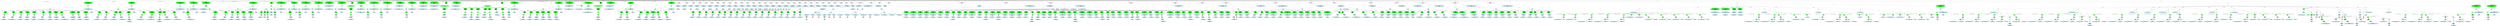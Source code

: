 strict graph "" {
	graph [bb="0,0,1.2257e+05,1559.2"];
	node [label="\N"];
	subgraph cluster1298 {
		graph [bb="1.055e+05,233.3,1.0628e+05,724.69",
			label="powerwindow_PW_Control_PSG_BackR.c:160:32",
			lheight=0.21,
			lp="1.0589e+05,713.19",
			lwidth=3.89,
			style=dashed
		];
		1301	[fillcolor=lightblue,
			height=0.74639,
			label="ID
name: powerwindow_PW_Control_PSG_BackR_DWork",
			pos="1.0574e+05,268.17",
			style="filled,dashed",
			width=6.4622];
		1300	[fillcolor=green,
			height=0.74639,
			label="StructRef
type: .",
			pos="1.061e+05,394.12",
			style="filled,dashed",
			width=1.3356];
		1300 -- 1301	[label=name,
			lp="1.0596e+05,331.15",
			pos="1.0606e+05,379.38 1.06e+05,358.74 1.0589e+05,319.41 1.0581e+05,293.75"];
		1302	[fillcolor=lightblue,
			height=0.74639,
			label="ID
name: Debounce_Up_DWORK1",
			pos="1.0613e+05,268.17",
			style="filled,dashed",
			width=3.8694];
		1300 -- 1302	[label=field,
			lp="1.0613e+05,331.15",
			pos="1.0611e+05,367.14 1.0611e+05,345.98 1.0612e+05,316.27 1.0612e+05,295.12"];
		1299	[fillcolor=green,
			height=0.74639,
			label="StructRef
type: .",
			pos="1.0622e+05,530.47",
			style="filled,dashed",
			width=1.3356];
		1299 -- 1300	[label=name,
			lp="1.0619e+05,467.49",
			pos="1.062e+05,505.76 1.0618e+05,481.2 1.0614e+05,443.06 1.0612e+05,418.6"];
		1303	[fillcolor=lightblue,
			height=0.74639,
			label="ID
name: rtb",
			pos="1.0622e+05,394.12",
			style="filled,dashed",
			width=1.3553];
		1299 -- 1303	[label=field,
			lp="1.0623e+05,467.49",
			pos="1.0622e+05,503.57 1.0622e+05,479.93 1.0622e+05,445.16 1.0622e+05,421.41"];
		1298	[fillcolor=green,
			height=0.74639,
			label="UnaryOp
op: &",
			pos="1.0622e+05,666.82",
			style="filled,dashed",
			width=1.316];
		1298 -- 1299	[label=expr,
			lp="1.0623e+05,603.84",
			pos="1.0622e+05,639.91 1.0622e+05,616.28 1.0622e+05,581.51 1.0622e+05,557.75"];
	}
	subgraph cluster1319 {
		graph [bb="1.0788e+05,233.3,1.0868e+05,724.69",
			label="powerwindow_PW_Control_PSG_BackR.c:166:33",
			lheight=0.21,
			lp="1.0828e+05,713.19",
			lwidth=3.89,
			style=dashed
		];
		1322	[fillcolor=lightblue,
			height=0.74639,
			label="ID
name: powerwindow_PW_Control_PSG_BackR_DWork",
			pos="1.0812e+05,268.17",
			style="filled,dashed",
			width=6.4622];
		1321	[fillcolor=green,
			height=0.74639,
			label="StructRef
type: .",
			pos="1.0823e+05,394.12",
			style="filled,dashed",
			width=1.3356];
		1321 -- 1322	[label=name,
			lp="1.082e+05,331.15",
			pos="1.0821e+05,369.81 1.0819e+05,348.49 1.0816e+05,317.01 1.0814e+05,294.95"];
		1323	[fillcolor=lightblue,
			height=0.74639,
			label="ID
name: Debounce_Down_DWORK1",
			pos="1.0852e+05,268.17",
			style="filled,dashed",
			width=4.2034];
		1321 -- 1323	[label=field,
			lp="1.0835e+05,331.15",
			pos="1.0826e+05,370.83 1.0827e+05,363.05 1.0828e+05,354.75 1.0829e+05,348.65 1.0834e+05,323.47 1.0839e+05,303.99 1.0844e+05,290.61"];
		1320	[fillcolor=green,
			height=0.74639,
			label="StructRef
type: .",
			pos="1.083e+05,530.47",
			style="filled,dashed",
			width=1.3356];
		1320 -- 1321	[label=name,
			lp="1.0828e+05,467.49",
			pos="1.0828e+05,504.2 1.0827e+05,480.18 1.0826e+05,444.26 1.0825e+05,420.28"];
		1324	[fillcolor=lightblue,
			height=0.74639,
			label="ID
name: rtdw",
			pos="1.0836e+05,394.12",
			style="filled,dashed",
			width=1.5517];
		1320 -- 1324	[label=field,
			lp="1.0834e+05,467.49",
			pos="1.0831e+05,504.2 1.0832e+05,480.33 1.0833e+05,444.72 1.0834e+05,420.74"];
		1319	[fillcolor=green,
			height=0.74639,
			label="UnaryOp
op: &",
			pos="1.083e+05,666.82",
			style="filled,dashed",
			width=1.316];
		1319 -- 1320	[label=expr,
			lp="1.0831e+05,603.84",
			pos="1.083e+05,639.91 1.083e+05,616.28 1.083e+05,581.51 1.083e+05,557.75"];
	}
	subgraph cluster1344 {
		graph [bb="1.099e+05,359.25,1.1047e+05,724.69",
			label="powerwindow_PW_Control_PSG_BackR.c:174:6",
			lheight=0.21,
			lp="1.1019e+05,713.19",
			lwidth=3.79,
			style=dashed
		];
		1346	[fillcolor=lightblue,
			height=0.74639,
			label="ID
name: powerwindow_PW_Control_PSG_BackR_Y",
			pos="1.1012e+05,394.12",
			style="filled,dashed",
			width=5.8729];
		1345	[fillcolor=green,
			height=0.74639,
			label="StructRef
type: .",
			pos="1.102e+05,530.47",
			style="filled,dashed",
			width=1.3356];
		1345 -- 1346	[label=name,
			lp="1.1018e+05,467.49",
			pos="1.1019e+05,504.83 1.1017e+05,481.04 1.1015e+05,445.17 1.1014e+05,420.98"];
		1347	[fillcolor=lightblue,
			height=0.74639,
			label="ID
name: wake",
			pos="1.1041e+05,394.12",
			style="filled,dashed",
			width=1.6303];
		1345 -- 1347	[label=field,
			lp="1.1034e+05,467.49",
			pos="1.1024e+05,511.65 1.1027e+05,496.88 1.1031e+05,474.71 1.1034e+05,451.99 1.1035e+05,441.78 1.1037e+05,429.15 1.1038e+05,418.39"];
		1344	[fillcolor=green,
			height=0.74639,
			label="UnaryOp
op: &",
			pos="1.102e+05,666.82",
			style="filled,dashed",
			width=1.316];
		1344 -- 1345	[label=expr,
			lp="1.1022e+05,603.84",
			pos="1.102e+05,639.91 1.102e+05,616.28 1.102e+05,581.51 1.102e+05,557.75"];
	}
	subgraph cluster967 {
		graph [bb="87559,233.3,88337,724.69",
			label="powerwindow_PW_Control_PSG_BackR.c:63:33",
			lheight=0.21,
			lp="87948,713.19",
			lwidth=3.79,
			style=dashed
		];
		970	[fillcolor=lightblue,
			height=0.74639,
			label="ID
name: powerwindow_PW_Control_PSG_BackR_DWork",
			pos="87800,268.17",
			style="filled,dashed",
			width=6.4622];
		969	[fillcolor=green,
			height=0.74639,
			label="StructRef
type: .",
			pos="87800,394.12",
			style="filled,dashed",
			width=1.3356];
		969 -- 970	[label=name,
			lp="87816,331.15",
			pos="87800,367.14 87800,345.98 87800,316.27 87800,295.12"];
		971	[fillcolor=lightblue,
			height=0.74639,
			label="ID
name: Debounce_Up_DWORK1",
			pos="88190,268.17",
			style="filled,dashed",
			width=3.8694];
		969 -- 971	[label=field,
			lp="87940,331.15",
			pos="87824,370.65 87834,362.67 87845,354.27 87857,348.65 87933,312.27 87960,325.3 88042,305.65 88063,300.59 88086,295.04 88107,289.81"];
		968	[fillcolor=green,
			height=0.74639,
			label="StructRef
type: .",
			pos="87800,530.47",
			style="filled,dashed",
			width=1.3356];
		968 -- 969	[label=name,
			lp="87816,467.49",
			pos="87800,503.57 87800,479.93 87800,445.16 87800,421.41"];
		972	[fillcolor=lightblue,
			height=0.74639,
			label="ID
name: rtdw",
			pos="87922,394.12",
			style="filled,dashed",
			width=1.5517];
		968 -- 972	[label=field,
			lp="87874,467.49",
			pos="87821,506.07 87843,481.71 87878,443.75 87900,419.16"];
		967	[fillcolor=green,
			height=0.74639,
			label="UnaryOp
op: &",
			pos="87707,666.82",
			style="filled,dashed",
			width=1.316];
		967 -- 968	[label=expr,
			lp="87766,603.84",
			pos="87724,641.49 87741,617.29 87766,580.36 87783,556.07"];
	}
	subgraph cluster1355 {
		graph [bb="1.2192e+05,359.25,1.2256e+05,1292.8",
			label="powerwindow_PW_Control_PSG_BackR.c:179:6",
			lheight=0.21,
			lp="1.2224e+05,1281.3",
			lwidth=3.79,
			style=dashed
		];
		1360	[fillcolor=lightblue,
			height=0.74639,
			label="IdentifierType
names: ['void']",
			pos="1.22e+05,394.12",
			style="filled,dashed",
			width=1.9053];
		1359	[fillcolor=lightblue,
			height=1.041,
			label="TypeDecl
declname: None
quals: []",
			pos="1.22e+05,530.47",
			style="filled,dashed",
			width=2.082];
		1359 -- 1360	[label=type,
			lp="1.2201e+05,467.49",
			pos="1.22e+05,492.76 1.22e+05,470.07 1.22e+05,441.51 1.22e+05,421.15"];
		1358	[fillcolor=green,
			height=1.041,
			label="Typename
name: None
quals: []",
			pos="1.2199e+05,666.82",
			style="filled,dashed",
			width=1.6303];
		1358 -- 1359	[label=type,
			lp="1.2200e+05,603.84",
			pos="1.2199e+05,629.11 1.2199e+05,610.15 1.2199e+05,587.09 1.22e+05,568.14"];
		1357	[fillcolor=green,
			height=0.5,
			label=ParamList,
			pos="1.2197e+05,824.38",
			style="filled,dashed",
			width=1.3179];
		1357 -- 1358	[label="params[0]",
			lp="1.2201e+05,740.19",
			pos="1.2197e+05,806.13 1.2198e+05,781.69 1.2198e+05,736.37 1.2198e+05,704.28"];
		1356	[fillcolor=green,
			height=0.5,
			label=FuncDecl,
			pos="1.2217e+05,1013.8",
			style="filled,dashed",
			width=1.2457];
		1356 -- 1357	[label=args,
			lp="1.2206e+05,929.57",
			pos="1.2214e+05,998.89 1.2211e+05,981.76 1.2206e+05,950.38 1.2203e+05,914.07 1.2201e+05,892.12 1.2199e+05,861.34 1.2198e+05,842.42"];
		1361	[fillcolor=lightblue,
			height=1.041,
			label="TypeDecl
declname: powerwindow_PW_Control_PSG_BackR_terminate
quals: []",
			pos="1.2229e+05,824.38",
			style="filled,dashed",
			width=7.13];
		1356 -- 1361	[label=type,
			lp="1.2224e+05,929.57",
			pos="1.2218e+05,996.13 1.222e+05,966.12 1.2224e+05,902.28 1.2227e+05,861.73"];
		1362	[fillcolor=lightblue,
			height=0.74639,
			label="IdentifierType
names: ['void']",
			pos="1.2229e+05,666.82",
			style="filled,dashed",
			width=1.9053];
		1361 -- 1362	[label=type,
			lp="1.2230e+05,740.19",
			pos="1.2229e+05,786.51 1.2229e+05,757.94 1.2229e+05,719.07 1.2229e+05,693.72"];
		1355	[fillcolor=green,
			height=1.6303,
			label="Decl
name: powerwindow_PW_Control_PSG_BackR_terminate
quals: []
storage: []
funcspec: []",
			pos="1.2217e+05,1203.1",
			style="filled,dashed",
			width=6.6979];
		1355 -- 1356	[label=type,
			lp="1.2218e+05,1118.9",
			pos="1.2217e+05,1144.4 1.2217e+05,1105.7 1.2217e+05,1057.3 1.2217e+05,1032"];
	}
	subgraph cluster568 {
		graph [bb="21683,351.25,26183,1482.2",
			label="powerwindow_powerwindow_control.h:95:13",
			lheight=0.21,
			lp="23933,1470.7",
			lwidth=3.50,
			style=dashed
		];
		subgraph cluster571 {
			graph [bb="24091,359.25,24411,914.07",
				label="powerwindow_powerwindow_control.h:96:31",
				lheight=0.21,
				lp="24251,902.57",
				lwidth=3.50,
				style=dashed
			];
			574	[fillcolor=lightblue,
				height=0.74639,
				label="IdentifierType
names: ['powerwindow_boolean_T']",
				pos="24251,394.12",
				style="filled,dashed",
				width=4.223];
			573	[fillcolor=lightblue,
				height=1.041,
				label="TypeDecl
declname: rtu_up
quals: ['const']",
				pos="24251,530.47",
				style="filled,dashed",
				width=2.1999];
			573 -- 574	[label=type,
				lp="24263,467.49",
				pos="24251,492.76 24251,470.07 24251,441.51 24251,421.15"];
			572	[fillcolor=green,
				height=0.74639,
				label="PtrDecl
quals: []",
				pos="24251,666.82",
				style="filled,dashed",
				width=1.2178];
			572 -- 573	[label=type,
				lp="24263,603.84",
				pos="24251,639.91 24251,619.48 24251,590.72 24251,567.96"];
			571	[fillcolor=green,
				height=1.6303,
				label="Decl
name: rtu_up
quals: ['const']
storage: []
funcspec: []",
				pos="24251,824.38",
				style="filled,dashed",
				width=1.866];
			571 -- 572	[label=type,
				lp="24263,740.19",
				pos="24251,765.45 24251,740.92 24251,713.56 24251,694.06"];
		}
		subgraph cluster611 {
			graph [bb="23133,359.25,23603,914.07",
				label="powerwindow_powerwindow_control.h:105:40",
				lheight=0.21,
				lp="23368,902.57",
				lwidth=3.60,
				style=dashed
			];
			614	[fillcolor=lightblue,
				height=0.74639,
				label="IdentifierType
names: ['powerwindow_rtDW_PowerWindow_control']",
				pos="23368,394.12",
				style="filled,dashed",
				width=6.305];
			613	[fillcolor=lightblue,
				height=1.041,
				label="TypeDecl
declname: localDW
quals: []",
				pos="23397,530.47",
				style="filled,dashed",
				width=2.4749];
			613 -- 614	[label=type,
				lp="23398,467.49",
				pos="23389,493.11 23384,470.42 23378,441.74 23374,421.28"];
			612	[fillcolor=green,
				height=0.74639,
				label="PtrDecl
quals: []",
				pos="23440,666.82",
				style="filled,dashed",
				width=1.2178];
			612 -- 613	[label=type,
				lp="23435,603.84",
				pos="23432,640.23 23425,619.75 23416,590.77 23409,567.87"];
			611	[fillcolor=green,
				height=1.6303,
				label="Decl
name: localDW
quals: []
storage: []
funcspec: []",
				pos="23445,824.38",
				style="filled,dashed",
				width=2.0428];
			611 -- 612	[label=type,
				lp="23455,740.19",
				pos="23443,765.45 23442,740.92 23441,713.56 23441,694.06"];
		}
		subgraph cluster599 {
			graph [bb="22019,359.25,22339,914.07",
				label="powerwindow_powerwindow_control.h:103:25",
				lheight=0.21,
				lp="22179,902.57",
				lwidth=3.60,
				style=dashed
			];
			602	[fillcolor=lightblue,
				height=0.74639,
				label="IdentifierType
names: ['powerwindow_boolean_T']",
				pos="22179,394.12",
				style="filled,dashed",
				width=4.223];
			601	[fillcolor=lightblue,
				height=1.041,
				label="TypeDecl
declname: rty_pinch
quals: []",
				pos="22194,530.47",
				style="filled,dashed",
				width=2.5142];
			601 -- 602	[label=type,
				lp="22200,467.49",
				pos="22190,492.76 22187,470.07 22184,441.51 22182,421.15"];
			600	[fillcolor=green,
				height=0.74639,
				label="PtrDecl
quals: []",
				pos="22215,666.82",
				style="filled,dashed",
				width=1.2178];
			600 -- 601	[label=type,
				lp="22219,603.84",
				pos="22211,639.91 22208,619.48 22203,590.72 22200,567.96"];
			599	[fillcolor=green,
				height=1.6303,
				label="Decl
name: rty_pinch
quals: []
storage: []
funcspec: []",
				pos="22218,824.38",
				style="filled,dashed",
				width=2.082];
			599 -- 600	[label=type,
				lp="22229,740.19",
				pos="22217,765.45 22216,740.92 22216,713.56 22216,694.06"];
		}
		subgraph cluster595 {
			graph [bb="21691,359.25,22011,914.07",
				label="powerwindow_powerwindow_control.h:102:25",
				lheight=0.21,
				lp="21851,902.57",
				lwidth=3.60,
				style=dashed
			];
			598	[fillcolor=lightblue,
				height=0.74639,
				label="IdentifierType
names: ['powerwindow_boolean_T']",
				pos="21851,394.12",
				style="filled,dashed",
				width=4.223];
			597	[fillcolor=lightblue,
				height=1.041,
				label="TypeDecl
declname: rty_overcurrent
quals: []",
				pos="21861,530.47",
				style="filled,dashed",
				width=3.1623];
			597 -- 598	[label=type,
				lp="21869,467.49",
				pos="21858,492.76 21857,470.07 21854,441.51 21853,421.15"];
			596	[fillcolor=green,
				height=0.74639,
				label="PtrDecl
quals: []",
				pos="21876,666.82",
				style="filled,dashed",
				width=1.2178];
			596 -- 597	[label=type,
				lp="21882,603.84",
				pos="21873,639.91 21871,619.48 21868,590.72 21865,567.96"];
			595	[fillcolor=green,
				height=1.6303,
				label="Decl
name: rty_overcurrent
quals: []
storage: []
funcspec: []",
				pos="21904,824.38",
				style="filled,dashed",
				width=2.7106];
			595 -- 596	[label=type,
				lp="21902,740.19",
				pos="21894,765.89 21889,741.14 21884,713.44 21881,693.81"];
		}
		subgraph cluster587 {
			graph [bb="25381,359.25,25701,914.07",
				label="powerwindow_powerwindow_control.h:100:25",
				lheight=0.21,
				lp="25541,902.57",
				lwidth=3.60,
				style=dashed
			];
			590	[fillcolor=lightblue,
				height=0.74639,
				label="IdentifierType
names: ['powerwindow_boolean_T']",
				pos="25541,394.12",
				style="filled,dashed",
				width=4.223];
			589	[fillcolor=lightblue,
				height=1.041,
				label="TypeDecl
declname: rty_window_up
quals: []",
				pos="25522,530.47",
				style="filled,dashed",
				width=3.182];
			589 -- 590	[label=type,
				lp="25544,467.49",
				pos="25527,492.76 25530,470.07 25534,441.51 25537,421.15"];
			588	[fillcolor=green,
				height=0.74639,
				label="PtrDecl
quals: []",
				pos="25505,666.82",
				style="filled,dashed",
				width=1.2178];
			588 -- 589	[label=type,
				lp="25526,603.84",
				pos="25508,639.91 25511,619.48 25515,590.72 25517,567.96"];
			587	[fillcolor=green,
				height=1.6303,
				label="Decl
name: rty_window_up
quals: []
storage: []
funcspec: []",
				pos="25496,824.38",
				style="filled,dashed",
				width=2.7499];
			587 -- 588	[label=type,
				lp="25514,740.19",
				pos="25499,765.45 25501,740.92 25502,713.56 25503,694.06"];
		}
		subgraph cluster607 {
			graph [bb="22675,359.25,23125,914.07",
				label="powerwindow_powerwindow_control.h:104:39",
				lheight=0.21,
				lp="22900,902.57",
				lwidth=3.60,
				style=dashed
			];
			610	[fillcolor=lightblue,
				height=0.74639,
				label="IdentifierType
names: ['powerwindow_rtB_PowerWindow_control']",
				pos="22900,394.12",
				style="filled,dashed",
				width=6.03];
			609	[fillcolor=lightblue,
				height=1.041,
				label="TypeDecl
declname: localB
quals: []",
				pos="22929,530.47",
				style="filled,dashed",
				width=2.1999];
			609 -- 610	[label=type,
				lp="22930,467.49",
				pos="22921,493.11 22916,470.42 22910,441.74 22906,421.28"];
			608	[fillcolor=green,
				height=0.74639,
				label="PtrDecl
quals: []",
				pos="22972,666.82",
				style="filled,dashed",
				width=1.2178];
			608 -- 609	[label=type,
				lp="22967,603.84",
				pos="22964,640.23 22957,619.68 22948,590.55 22941,567.62"];
			607	[fillcolor=green,
				height=1.6303,
				label="Decl
name: localB
quals: []
storage: []
funcspec: []",
				pos="22977,824.38",
				style="filled,dashed",
				width=1.7481];
			607 -- 608	[label=type,
				lp="22987,740.19",
				pos="22975,765.45 22974,740.92 22973,713.56 22973,694.06"];
		}
		subgraph cluster603 {
			graph [bb="22347,359.25,22667,914.07",
				label="powerwindow_powerwindow_control.h:103:59",
				lheight=0.21,
				lp="22507,902.57",
				lwidth=3.60,
				style=dashed
			];
			606	[fillcolor=lightblue,
				height=0.74639,
				label="IdentifierType
names: ['powerwindow_boolean_T']",
				pos="22507,394.12",
				style="filled,dashed",
				width=4.223];
			605	[fillcolor=lightblue,
				height=1.041,
				label="TypeDecl
declname: rty_wake
quals: []",
				pos="22522,530.47",
				style="filled,dashed",
				width=2.4945];
			605 -- 606	[label=type,
				lp="22528,467.49",
				pos="22518,492.76 22515,470.07 22512,441.51 22510,421.15"];
			604	[fillcolor=green,
				height=0.74639,
				label="PtrDecl
quals: []",
				pos="22543,666.82",
				style="filled,dashed",
				width=1.2178];
			604 -- 605	[label=type,
				lp="22547,603.84",
				pos="22539,639.91 22536,619.48 22531,590.72 22528,567.96"];
			603	[fillcolor=green,
				height=1.6303,
				label="Decl
name: rty_wake
quals: []
storage: []
funcspec: []",
				pos="22546,824.38",
				style="filled,dashed",
				width=2.0428];
			603 -- 604	[label=type,
				lp="22557,740.19",
				pos="22545,765.45 22544,740.92 22544,713.56 22544,694.06"];
		}
		subgraph cluster583 {
			graph [bb="25075,359.25,25373,914.07",
				label="powerwindow_powerwindow_control.h:99:29",
				lheight=0.21,
				lp="25224,902.57",
				lwidth=3.50,
				style=dashed
			];
			586	[fillcolor=lightblue,
				height=0.74639,
				label="IdentifierType
names: ['powerwindow_uint8_T']",
				pos="25224,394.12",
				style="filled,dashed",
				width=3.9284];
			585	[fillcolor=lightblue,
				height=1.041,
				label="TypeDecl
declname: rtu_currentsense
quals: ['const']",
				pos="25212,530.47",
				style="filled,dashed",
				width=3.2605];
			585 -- 586	[label=type,
				lp="25230,467.49",
				pos="25215,492.76 25217,470.07 25220,441.51 25222,421.15"];
			584	[fillcolor=green,
				height=0.74639,
				label="PtrDecl
quals: []",
				pos="25200,666.82",
				style="filled,dashed",
				width=1.2178];
			584 -- 585	[label=type,
				lp="25218,603.84",
				pos="25202,639.91 25204,619.48 25207,590.72 25209,567.96"];
			583	[fillcolor=green,
				height=1.6303,
				label="Decl
name: rtu_currentsense
quals: ['const']
storage: []
funcspec: []",
				pos="25192,824.38",
				style="filled,dashed",
				width=2.8088];
			583 -- 584	[label=type,
				lp="25209,740.19",
				pos="25195,765.45 25196,740.92 25198,713.56 25199,694.06"];
		}
		subgraph cluster615 {
			graph [bb="23611,359.25,24083,914.07",
				label="powerwindow_powerwindow_control.h:106:41",
				lheight=0.21,
				lp="23847,902.57",
				lwidth=3.60,
				style=dashed
			];
			618	[fillcolor=lightblue,
				height=0.74639,
				label="IdentifierType
names: ['powerwindow_rtZCE_PowerWindow_control']",
				pos="23847,394.12",
				style="filled,dashed",
				width=6.3443];
			617	[fillcolor=lightblue,
				height=1.041,
				label="TypeDecl
declname: localZCE
quals: []",
				pos="23876,530.47",
				style="filled,dashed",
				width=2.5142];
			617 -- 618	[label=type,
				lp="23877,467.49",
				pos="23868,493.11 23863,470.42 23857,441.74 23853,421.28"];
			616	[fillcolor=green,
				height=0.74639,
				label="PtrDecl
quals: []",
				pos="23919,666.82",
				style="filled,dashed",
				width=1.2178];
			616 -- 617	[label=type,
				lp="23914,603.84",
				pos="23911,640.23 23904,619.75 23895,590.77 23888,567.87"];
			615	[fillcolor=green,
				height=1.6303,
				label="Decl
name: localZCE
quals: []
storage: []
funcspec: []",
				pos="23997,824.38",
				style="filled,dashed",
				width=2.082];
			615 -- 616	[label=type,
				lp="23970,740.19",
				pos="23970,769.41 23957,743.43 23942,713.54 23932,692.93"];
		}
		subgraph cluster579 {
			graph [bb="24747,359.25,25067,914.07",
				label="powerwindow_powerwindow_control.h:98:31",
				lheight=0.21,
				lp="24907,902.57",
				lwidth=3.50,
				style=dashed
			];
			582	[fillcolor=lightblue,
				height=0.74639,
				label="IdentifierType
names: ['powerwindow_boolean_T']",
				pos="24907,394.12",
				style="filled,dashed",
				width=4.223];
			581	[fillcolor=lightblue,
				height=1.041,
				label="TypeDecl
declname: rtu_endofdetectionrange
quals: ['const']",
				pos="24905,530.47",
				style="filled,dashed",
				width=4.1051];
			581 -- 582	[label=type,
				lp="24918,467.49",
				pos="24906,492.76 24906,470.07 24906,441.51 24907,421.15"];
			580	[fillcolor=green,
				height=0.74639,
				label="PtrDecl
quals: []",
				pos="24900,666.82",
				style="filled,dashed",
				width=1.2178];
			580 -- 581	[label=type,
				lp="24915,603.84",
				pos="24901,639.91 24902,619.48 24903,590.72 24904,567.96"];
			579	[fillcolor=green,
				height=1.6303,
				label="Decl
name: rtu_endofdetectionrange
quals: ['const']
storage: []
funcspec: []",
				pos="24895,824.38",
				style="filled,dashed",
				width=3.6534];
			579 -- 580	[label=type,
				lp="24910,740.19",
				pos="24897,765.45 24898,740.92 24899,713.56 24899,694.06"];
		}
		subgraph cluster575 {
			graph [bb="24419,359.25,24739,914.07",
				label="powerwindow_powerwindow_control.h:97:31",
				lheight=0.21,
				lp="24579,902.57",
				lwidth=3.50,
				style=dashed
			];
			578	[fillcolor=lightblue,
				height=0.74639,
				label="IdentifierType
names: ['powerwindow_boolean_T']",
				pos="24579,394.12",
				style="filled,dashed",
				width=4.223];
			577	[fillcolor=lightblue,
				height=1.041,
				label="TypeDecl
declname: rtu_down
quals: ['const']",
				pos="24548,530.47",
				style="filled,dashed",
				width=2.5142];
			577 -- 578	[label=type,
				lp="24576,467.49",
				pos="24556,493.11 24562,470.42 24568,441.74 24573,421.28"];
			576	[fillcolor=green,
				height=0.74639,
				label="PtrDecl
quals: []",
				pos="24522,666.82",
				style="filled,dashed",
				width=1.2178];
			576 -- 577	[label=type,
				lp="24547,603.84",
				pos="24527,639.91 24531,619.48 24537,590.72 24541,567.96"];
			575	[fillcolor=green,
				height=1.6303,
				label="Decl
name: rtu_down
quals: ['const']
storage: []
funcspec: []",
				pos="24510,824.38",
				style="filled,dashed",
				width=2.082];
			575 -- 576	[label=type,
				lp="24529,740.19",
				pos="24514,765.45 24516,740.92 24518,713.56 24520,694.06"];
		}
		subgraph cluster591 {
			graph [bb="25709,359.25,26029,914.07",
				label="powerwindow_powerwindow_control.h:101:25",
				lheight=0.21,
				lp="25869,902.57",
				lwidth=3.60,
				style=dashed
			];
			594	[fillcolor=lightblue,
				height=0.74639,
				label="IdentifierType
names: ['powerwindow_boolean_T']",
				pos="25869,394.12",
				style="filled,dashed",
				width=4.223];
			593	[fillcolor=lightblue,
				height=1.041,
				label="TypeDecl
declname: rty_window_down
quals: []",
				pos="25856,530.47",
				style="filled,dashed",
				width=3.5159];
			593 -- 594	[label=type,
				lp="25875,467.49",
				pos="25860,492.76 25862,470.07 25865,441.51 25866,421.15"];
			592	[fillcolor=green,
				height=0.74639,
				label="PtrDecl
quals: []",
				pos="25843,666.82",
				style="filled,dashed",
				width=1.2178];
			592 -- 593	[label=type,
				lp="25862,603.84",
				pos="25846,639.91 25847,619.48 25850,590.72 25852,567.96"];
			591	[fillcolor=green,
				height=1.6303,
				label="Decl
name: rty_window_down
quals: []
storage: []
funcspec: []",
				pos="25835,824.38",
				style="filled,dashed",
				width=3.0641];
			591 -- 592	[label=type,
				lp="25852,740.19",
				pos="25838,765.45 25839,740.92 25841,713.56 25842,694.06"];
		}
		570	[fillcolor=green,
			height=0.5,
			label=ParamList,
			pos="24251,1013.8",
			style="filled,dashed",
			width=1.3179];
		570 -- 595	[label="params[6]",
			lp="22341,929.57",
			pos="24204,1011.6 23987,1006 23067,980.86 22313,937.07 22180,929.36 22139,962.79 22015,914.07 21993,905.24 21971,890.28 21953,875.13"];
		570 -- 599	[label="params[7]",
			lp="22682,929.57",
			pos="24204,1011 24012,1003.6 23266,974.21 22654,937.07 22516,928.67 22473,961 22343,914.07 22315,904.16 22289,886.39 22267,869.34"];
		570 -- 603	[label="params[8]",
			lp="22809,929.57",
			pos="24204,1011.3 23957,1003.8 22819,966.27 22671,914.07 22643,904.22 22616,886.24 22594,869.03"];
		570 -- 607	[label="params[9]",
			lp="23432,929.57",
			pos="24206,1008.4 24063,994.91 23612,952.53 23238,922.07 23190,918.12 23175,928.46 23129,914.07 23092,902.62 23055,880.83 23026,861.71"];
		570 -- 611	[label="params[10]",
			lp="23848,929.57",
			pos="24210,1004.5 24120,986.8 23900,944.79 23713,922.07 23666,916.36 23652,927.49 23607,914.07 23569,902.86 23530,881.95 23500,863.24"];
		570 -- 615	[label="params[11]",
			lp="24148,929.57",
			pos="24224,998.86 24190,981.23 24132,948.9 24087,914.07 24071,901.56 24055,886.44 24040,872.25"];
		570 -- 571	[label="params[0]",
			lp="24279,929.57",
			pos="24251,995.46 24251,970.19 24251,921.95 24251,883.29"];
		570 -- 575	[label="params[1]",
			lp="24431,929.57",
			pos="24278,998.82 24311,981.02 24370,948.39 24415,914.07 24432,901.29 24449,885.94 24464,871.63"];
		570 -- 579	[label="params[2]",
			lp="24746,929.57",
			pos="24297,1008.7 24385,999.62 24586,973.86 24743,914.07 24770,903.65 24799,888.57 24823,873.8"];
		570 -- 583	[label="params[3]",
			lp="25064,929.57",
			pos="24298,1010.3 24449,1001.6 24928,970.52 25071,914.07 25095,904.64 25118,889.34 25138,874.08"];
		570 -- 587	[label="params[4]",
			lp="25374,929.57",
			pos="24298,1012 24486,1008.6 25175,991.08 25377,914.07 25401,904.99 25424,889.67 25444,874.29"];
		570 -- 591	[label="params[5]",
			lp="25705,929.57",
			pos="24297,1009.9 24454,1000.2 24975,967.74 25406,937.07 25539,927.6 25579,958.23 25705,914.07 25731,905.1 25756,889.81 25777,874.42"];
		569	[fillcolor=green,
			height=0.5,
			label=FuncDecl,
			pos="25951,1203.1",
			style="filled,dashed",
			width=1.2457];
		569 -- 570	[label=args,
			lp="25266,1118.9",
			pos="25908,1197.4 25673,1171.4 24537,1046.3 24296,1019.7"];
		619	[fillcolor=lightblue,
			height=1.041,
			label="TypeDecl
declname: powerwindow_powerwindow_control_main
quals: []",
			pos="25951,1013.8",
			style="filled,dashed",
			width=6.2265];
		569 -- 619	[label=type,
			lp="25963,1118.9",
			pos="25951,1184.8 25951,1154.7 25951,1091.8 25951,1051.5"];
		620	[fillcolor=lightblue,
			height=0.74639,
			label="IdentifierType
names: ['void']",
			pos="26106,824.38",
			style="filled,dashed",
			width=1.9053];
		619 -- 620	[label=type,
			lp="26039,929.57",
			pos="25981,976.23 25997,957.64 26016,934.67 26033,914.07 26051,892.55 26071,868.04 26086,850.25"];
		568	[fillcolor=green,
			height=1.6303,
			label="Decl
name: powerwindow_powerwindow_control_main
quals: []
storage: ['extern']
funcspec: []",
			pos="25962,1392.5",
			style="filled,dashed",
			width=5.7943];
		568 -- 569	[label=type,
			lp="25970,1308.3",
			pos="25959,1333.8 25956,1295.1 25953,1246.7 25952,1221.4"];
	}
	subgraph cluster1313 {
		graph [bb="1.0707e+05,233.3,1.0787e+05,724.69",
			label="powerwindow_PW_Control_PSG_BackR.c:165:32",
			lheight=0.21,
			lp="1.0747e+05,713.19",
			lwidth=3.89,
			style=dashed
		];
		1316	[fillcolor=lightblue,
			height=0.74639,
			label="ID
name: powerwindow_PW_Control_PSG_BackR_DWork",
			pos="1.0731e+05,268.17",
			style="filled,dashed",
			width=6.4622];
		1315	[fillcolor=green,
			height=0.74639,
			label="StructRef
type: .",
			pos="1.077e+05,394.12",
			style="filled,dashed",
			width=1.3356];
		1315 -- 1316	[label=name,
			lp="1.0754e+05,331.15",
			pos="1.0766e+05,379.98 1.0759e+05,359.48 1.0747e+05,319.57 1.0739e+05,293.66"];
		1317	[fillcolor=lightblue,
			height=0.74639,
			label="ID
name: Debounce_Down_DWORK1",
			pos="1.0771e+05,268.17",
			style="filled,dashed",
			width=4.2034];
		1315 -- 1317	[label=field,
			lp="1.0772e+05,331.15",
			pos="1.077e+05,367.14 1.077e+05,345.98 1.0771e+05,316.27 1.0771e+05,295.12"];
		1314	[fillcolor=green,
			height=0.74639,
			label="StructRef
type: .",
			pos="1.0781e+05,530.47",
			style="filled,dashed",
			width=1.3356];
		1314 -- 1315	[label=name,
			lp="1.0778e+05,467.49",
			pos="1.0779e+05,505.76 1.0777e+05,481.2 1.0774e+05,443.06 1.0772e+05,418.6"];
		1318	[fillcolor=lightblue,
			height=0.74639,
			label="ID
name: rtb",
			pos="1.0781e+05,394.12",
			style="filled,dashed",
			width=1.3553];
		1314 -- 1318	[label=field,
			lp="1.0783e+05,467.49",
			pos="1.0781e+05,503.57 1.0781e+05,479.93 1.0781e+05,445.16 1.0781e+05,421.41"];
		1313	[fillcolor=green,
			height=0.74639,
			label="UnaryOp
op: &",
			pos="1.0782e+05,666.82",
			style="filled,dashed",
			width=1.316];
		1313 -- 1314	[label=expr,
			lp="1.0783e+05,603.84",
			pos="1.0781e+05,639.91 1.0781e+05,616.28 1.0781e+05,581.51 1.0781e+05,557.75"];
	}
	subgraph cluster1336 {
		graph [bb="1.0869e+05,359.25,1.0931e+05,724.69",
			label="powerwindow_PW_Control_PSG_BackR.c:172:6",
			lheight=0.21,
			lp="1.09e+05,713.19",
			lwidth=3.79,
			style=dashed
		];
		1338	[fillcolor=lightblue,
			height=0.74639,
			label="ID
name: powerwindow_PW_Control_PSG_BackR_Y",
			pos="1.0891e+05,394.12",
			style="filled,dashed",
			width=5.8729];
		1337	[fillcolor=green,
			height=0.74639,
			label="StructRef
type: .",
			pos="1.0922e+05,530.47",
			style="filled,dashed",
			width=1.3356];
		1337 -- 1338	[label=name,
			lp="1.0911e+05,467.49",
			pos="1.0918e+05,513.4 1.0913e+05,490.24 1.0903e+05,447.28 1.0897e+05,420"];
		1339	[fillcolor=lightblue,
			height=0.74639,
			label="ID
name: overcurrent",
			pos="1.0922e+05,394.12",
			style="filled,dashed",
			width=2.2785];
		1337 -- 1339	[label=field,
			lp="1.0923e+05,467.49",
			pos="1.0922e+05,503.57 1.0922e+05,479.93 1.0922e+05,445.16 1.0922e+05,421.41"];
		1336	[fillcolor=green,
			height=0.74639,
			label="UnaryOp
op: &",
			pos="1.0924e+05,666.82",
			style="filled,dashed",
			width=1.316];
		1336 -- 1337	[label=expr,
			lp="1.0925e+05,603.84",
			pos="1.0924e+05,639.91 1.0924e+05,616.12 1.0923e+05,581.06 1.0922e+05,557.29"];
	}
	subgraph cluster821 {
		graph [bb="72948,495.6,73268,914.07",
			label="powerwindow_PW_Control_PSG_BackR.h:68:3",
			lheight=0.21,
			lp="73108,902.57",
			lwidth=3.71,
			style=dashed
		];
		823	[fillcolor=lightblue,
			height=0.74639,
			label="IdentifierType
names: ['powerwindow_boolean_T']",
			pos="73108,530.47",
			style="filled,dashed",
			width=4.223];
		822	[fillcolor=lightblue,
			height=1.041,
			label="TypeDecl
declname: Up_PSG_BackR
quals: []",
			pos="73091,666.82",
			style="filled,dashed",
			width=3.2998];
		822 -- 823	[label=type,
			lp="73111,603.84",
			pos="73096,629.11 73099,606.42 73102,577.85 73105,557.49"];
		821	[fillcolor=green,
			height=1.6303,
			label="Decl
name: Up_PSG_BackR
quals: []
storage: []
funcspec: []",
			pos="73067,824.38",
			style="filled,dashed",
			width=2.8677];
		821 -- 822	[label=type,
			lp="73092,740.19",
			pos="73076,765.89 73079,745.3 73083,722.65 73085,704.32"];
	}
	subgraph cluster1332 {
		graph [bb="1.1192e+05,359.25,1.1257e+05,724.69",
			label="powerwindow_PW_Control_PSG_BackR.c:171:6",
			lheight=0.21,
			lp="1.1225e+05,713.19",
			lwidth=3.79,
			style=dashed
		];
		1334	[fillcolor=lightblue,
			height=0.74639,
			label="ID
name: powerwindow_PW_Control_PSG_BackR_Y",
			pos="1.1214e+05,394.12",
			style="filled,dashed",
			width=5.8729];
		1333	[fillcolor=green,
			height=0.74639,
			label="StructRef
type: .",
			pos="1.1214e+05,530.47",
			style="filled,dashed",
			width=1.3356];
		1333 -- 1334	[label=name,
			lp="1.1216e+05,467.49",
			pos="1.1214e+05,503.57 1.1214e+05,479.93 1.1214e+05,445.16 1.1214e+05,421.41"];
		1335	[fillcolor=lightblue,
			height=0.74639,
			label="ID
name: window_down",
			pos="1.1247e+05,394.12",
			style="filled,dashed",
			width=2.632];
		1333 -- 1335	[label=field,
			lp="1.1235e+05,467.49",
			pos="1.1219e+05,517 1.1223e+05,503.08 1.123e+05,478.96 1.1236e+05,451.99 1.1239e+05,442.27 1.1241e+05,429.68 1.1243e+05,418.82"];
		1332	[fillcolor=green,
			height=0.74639,
			label="UnaryOp
op: &",
			pos="1.1206e+05,666.82",
			style="filled,dashed",
			width=1.316];
		1332 -- 1333	[label=expr,
			lp="1.1212e+05,603.84",
			pos="1.1208e+05,641.18 1.1209e+05,617.09 1.1211e+05,580.6 1.1213e+05,556.41"];
	}
	subgraph cluster135 {
		graph [bb="37653,495.6,37951,914.07",
			label="powerwindow_rtwtypes.h:126:23",
			lheight=0.21,
			lp="37802,902.57",
			lwidth=2.54,
			style=dashed
		];
		137	[fillcolor=lightblue,
			height=0.74639,
			label="IdentifierType
names: ['powerwindow_int32_T']",
			pos="37802,530.47",
			style="filled,dashed",
			width=3.9284];
		136	[fillcolor=lightblue,
			height=1.041,
			label="TypeDecl
declname: re
quals: []",
			pos="37833,666.82",
			style="filled,dashed",
			width=1.7088];
		136 -- 137	[label=type,
			lp="37832,603.84",
			pos="37825,629.46 37819,606.77 37813,578.09 37808,557.63"];
		135	[fillcolor=green,
			height=1.6303,
			label="Decl
name: re
quals: []
storage: []
funcspec: []",
			pos="37844,824.38",
			style="filled,dashed",
			width=1.591];
		135 -- 136	[label=type,
			lp="37850,740.19",
			pos="37840,765.45 37838,745.07 37837,722.73 37836,704.57"];
	}
	subgraph cluster1000 {
		graph [bb="88345,233.3,89147,724.69",
			label="powerwindow_PW_Control_PSG_BackR.c:71:33",
			lheight=0.21,
			lp="88746,713.19",
			lwidth=3.79,
			style=dashed
		];
		1003	[fillcolor=lightblue,
			height=0.74639,
			label="ID
name: powerwindow_PW_Control_PSG_BackR_DWork",
			pos="88586,268.17",
			style="filled,dashed",
			width=6.4622];
		1002	[fillcolor=green,
			height=0.74639,
			label="StructRef
type: .",
			pos="88959,394.12",
			style="filled,dashed",
			width=1.3356];
		1002 -- 1003	[label=name,
			lp="88810,331.15",
			pos="88918,379.62 88856,359.04 88737,319.5 88660,293.74"];
		1004	[fillcolor=lightblue,
			height=0.74639,
			label="ID
name: Debounce_Down_DWORK1",
			pos="88988,268.17",
			style="filled,dashed",
			width=4.2034];
		1002 -- 1004	[label=field,
			lp="88988,331.15",
			pos="88965,367.44 88970,346.31 88977,316.49 88982,295.25"];
		1001	[fillcolor=green,
			height=0.74639,
			label="StructRef
type: .",
			pos="89082,530.47",
			style="filled,dashed",
			width=1.3356];
		1001 -- 1002	[label=name,
			lp="89046,467.49",
			pos="89061,506.07 89038,481.41 89003,442.81 88980,418.26"];
		1005	[fillcolor=lightblue,
			height=0.74639,
			label="ID
name: rtzce",
			pos="89082,394.12",
			style="filled,dashed",
			width=1.5713];
		1001 -- 1005	[label=field,
			lp="89094,467.49",
			pos="89082,503.57 89082,479.93 89082,445.16 89082,421.41"];
		1000	[fillcolor=green,
			height=0.74639,
			label="UnaryOp
op: &",
			pos="89089,666.82",
			style="filled,dashed",
			width=1.316];
		1000 -- 1001	[label=expr,
			lp="89098,603.84",
			pos="89088,639.91 89086,616.28 89085,581.51 89083,557.75"];
	}
	subgraph cluster994 {
		graph [bb="90956,233.3,91758,724.69",
			label="powerwindow_PW_Control_PSG_BackR.c:70:33",
			lheight=0.21,
			lp="91357,713.19",
			lwidth=3.79,
			style=dashed
		];
		997	[fillcolor=lightblue,
			height=0.74639,
			label="ID
name: powerwindow_PW_Control_PSG_BackR_DWork",
			pos="91197,268.17",
			style="filled,dashed",
			width=6.4622];
		996	[fillcolor=green,
			height=0.74639,
			label="StructRef
type: .",
			pos="91197,394.12",
			style="filled,dashed",
			width=1.3356];
		996 -- 997	[label=name,
			lp="91212,331.15",
			pos="91197,367.14 91197,345.98 91197,316.27 91197,295.12"];
		998	[fillcolor=lightblue,
			height=0.74639,
			label="ID
name: Debounce_Down_DWORK1",
			pos="91599,268.17",
			style="filled,dashed",
			width=4.2034];
		996 -- 998	[label=field,
			lp="91368,331.15",
			pos="91221,370.64 91231,362.65 91242,354.26 91254,348.65 91255,347.94 91407,313.13 91509,289.81"];
		995	[fillcolor=green,
			height=0.74639,
			label="StructRef
type: .",
			pos="91197,530.47",
			style="filled,dashed",
			width=1.3356];
		995 -- 996	[label=name,
			lp="91212,467.49",
			pos="91197,503.57 91197,479.93 91197,445.16 91197,421.41"];
		999	[fillcolor=lightblue,
			height=0.74639,
			label="ID
name: rtdw",
			pos="91319,394.12",
			style="filled,dashed",
			width=1.5517];
		995 -- 999	[label=field,
			lp="91270,467.49",
			pos="91218,506.07 91240,481.71 91275,443.75 91297,419.16"];
		994	[fillcolor=green,
			height=0.74639,
			label="UnaryOp
op: &",
			pos="91104,666.82",
			style="filled,dashed",
			width=1.316];
		994 -- 995	[label=expr,
			lp="91162,603.84",
			pos="91121,641.49 91138,617.29 91163,580.36 91180,556.07"];
	}
	subgraph cluster117 {
		graph [bb="36409,495.6,36707,914.07",
			label="powerwindow_rtwtypes.h:112:23",
			lheight=0.21,
			lp="36558,902.57",
			lwidth=2.54,
			style=dashed
		];
		119	[fillcolor=lightblue,
			height=0.74639,
			label="IdentifierType
names: ['powerwindow_int16_T']",
			pos="36558,530.47",
			style="filled,dashed",
			width=3.9284];
		118	[fillcolor=lightblue,
			height=1.041,
			label="TypeDecl
declname: re
quals: []",
			pos="36589,666.82",
			style="filled,dashed",
			width=1.7088];
		118 -- 119	[label=type,
			lp="36589,603.84",
			pos="36581,629.46 36575,606.77 36569,578.09 36564,557.63"];
		117	[fillcolor=green,
			height=1.6303,
			label="Decl
name: re
quals: []
storage: []
funcspec: []",
			pos="36600,824.38",
			style="filled,dashed",
			width=1.591];
		117 -- 118	[label=type,
			lp="36607,740.19",
			pos="36596,765.45 36594,745.07 36593,722.73 36592,704.57"];
	}
	subgraph cluster676 {
		graph [bb="1408,225.3,3480,1482.2",
			label="powerwindow_debounce.h:64:13",
			lheight=0.21,
			lp="2444,1470.7",
			lwidth=2.51,
			style=dashed
		];
		subgraph cluster692 {
			graph [bb="2940,359.25,3326,914.07",
				label="powerwindow_debounce.h:68:5",
				lheight=0.21,
				lp="3133,902.57",
				lwidth=2.43,
				style=dashed
			];
			695	[fillcolor=lightblue,
				height=0.74639,
				label="IdentifierType
names: ['powerwindow_rtDW_debounce_T']",
				pos="3133,394.12",
				style="filled,dashed",
				width=5.1462];
			694	[fillcolor=lightblue,
				height=1.041,
				label="TypeDecl
declname: localDW
quals: []",
				pos="3085,530.47",
				style="filled,dashed",
				width=2.4749];
			694 -- 695	[label=type,
				lp="3121,467.49",
				pos="3098,493.11 3106.1,470.42 3116.3,441.74 3123.7,421.28"];
			693	[fillcolor=green,
				height=0.74639,
				label="PtrDecl
quals: []",
				pos="3046,666.82",
				style="filled,dashed",
				width=1.2178];
			693 -- 694	[label=type,
				lp="3078,603.84",
				pos="3053.4,640.23 3059.4,619.75 3067.8,590.77 3074.4,567.87"];
			692	[fillcolor=green,
				height=1.6303,
				label="Decl
name: localDW
quals: []
storage: []
funcspec: []",
				pos="3029,824.38",
				style="filled,dashed",
				width=2.0428];
			692 -- 693	[label=type,
				lp="3051,740.19",
				pos="3035.3,765.89 3038,741.14 3041,713.44 3043.2,693.81"];
		}
		subgraph cluster688 {
			graph [bb="2566,359.25,2932,914.07",
				label="powerwindow_debounce.h:67:32",
				lheight=0.21,
				lp="2749,902.57",
				lwidth=2.51,
				style=dashed
			];
			691	[fillcolor=lightblue,
				height=0.74639,
				label="IdentifierType
names: ['powerwindow_rtB_debounce_T']",
				pos="2749,394.12",
				style="filled,dashed",
				width=4.8712];
			690	[fillcolor=lightblue,
				height=1.041,
				label="TypeDecl
declname: localB
quals: []",
				pos="2701,530.47",
				style="filled,dashed",
				width=2.1999];
			690 -- 691	[label=type,
				lp="2737,467.49",
				pos="2713.9,493.47 2722,470.62 2732.4,441.58 2739.8,421"];
			689	[fillcolor=green,
				height=0.74639,
				label="PtrDecl
quals: []",
				pos="2668,666.82",
				style="filled,dashed",
				width=1.2178];
			689 -- 690	[label=type,
				lp="2697,603.84",
				pos="2674.4,639.91 2679.4,619.48 2686.4,590.72 2692,567.96"];
			688	[fillcolor=green,
				height=1.6303,
				label="Decl
name: localB
quals: []
storage: []
funcspec: []",
				pos="2651,824.38",
				style="filled,dashed",
				width=1.7481];
			688 -- 689	[label=type,
				lp="2673,740.19",
				pos="2657.3,765.89 2660,741.14 2663,713.44 2665.2,693.81"];
		}
		subgraph cluster684 {
			graph [bb="2114,359.25,2558,914.07",
				label="powerwindow_debounce.h:66:37",
				lheight=0.21,
				lp="2336,902.57",
				lwidth=2.51,
				style=dashed
			];
			687	[fillcolor=lightblue,
				height=0.74639,
				label="IdentifierType
names: ['powerwindow_RT_MODEL_debounce_T']",
				pos="2336,394.12",
				style="filled,dashed",
				width=5.9515];
			686	[fillcolor=lightblue,
				height=1.041,
				label="TypeDecl
declname: debounce_M
quals: []",
				pos="2357,530.47",
				style="filled,dashed",
				width=2.907];
			686 -- 687	[label=type,
				lp="2361,467.49",
				pos="2351.3,492.76 2347.7,470.07 2343.3,441.51 2340.1,421.15"];
			685	[fillcolor=green,
				height=0.74639,
				label="PtrDecl
quals: ['const']",
				pos="2390,666.82",
				style="filled,dashed",
				width=1.866];
			685 -- 686	[label=type,
				lp="2389,603.84",
				pos="2383.6,639.91 2378.6,619.48 2371.6,590.72 2366,567.96"];
			684	[fillcolor=green,
				height=1.6303,
				label="Decl
name: debounce_M
quals: []
storage: []
funcspec: []",
				pos="2452,824.38",
				style="filled,dashed",
				width=2.4552];
			684 -- 685	[label=type,
				lp="2433,740.19",
				pos="2429.6,767.22 2419.6,741.98 2408.2,713.44 2400.2,693.44"];
		}
		subgraph cluster696 {
			graph [bb="1716,359.25,2106,914.07",
				label="powerwindow_debounce.h:68:44",
				lheight=0.21,
				lp="1911,902.57",
				lwidth=2.51,
				style=dashed
			];
			699	[fillcolor=lightblue,
				height=0.74639,
				label="IdentifierType
names: ['powerwindow_rtZCE_debounce_T']",
				pos="1911,394.12",
				style="filled,dashed",
				width=5.1854];
			698	[fillcolor=lightblue,
				height=1.041,
				label="TypeDecl
declname: localZCE
quals: []",
				pos="1932,530.47",
				style="filled,dashed",
				width=2.5142];
			698 -- 699	[label=type,
				lp="1936,467.49",
				pos="1926.3,492.76 1922.7,470.07 1918.3,441.51 1915.1,421.15"];
			697	[fillcolor=green,
				height=0.74639,
				label="PtrDecl
quals: []",
				pos="1963,666.82",
				style="filled,dashed",
				width=1.2178];
			697 -- 698	[label=type,
				lp="1963,603.84",
				pos="1957,639.91 1952.3,619.48 1945.7,590.72 1940.4,567.96"];
			696	[fillcolor=green,
				height=1.6303,
				label="Decl
name: localZCE
quals: []
storage: []
funcspec: []",
				pos="1967,824.38",
				style="filled,dashed",
				width=2.082];
			696 -- 697	[label=type,
				lp="1977,740.19",
				pos="1965.5,765.45 1964.9,740.92 1964.2,713.56 1963.7,694.06"];
		}
		subgraph cluster679 {
			graph [bb="1416,233.3,1708,914.07",
				label="powerwindow_debounce.h:65:6",
				lheight=0.21,
				lp="1562,902.57",
				lwidth=2.43,
				style=dashed
			];
			683	[fillcolor=lightblue,
				height=0.74639,
				label="IdentifierType
names: ['powerwindow_char_T']",
				pos="1562,268.17",
				style="filled,dashed",
				width=3.8302];
			682	[fillcolor=lightblue,
				height=1.041,
				label="TypeDecl
declname: rt_errorStatus
quals: ['const']",
				pos="1566,394.12",
				style="filled,dashed",
				width=2.9659];
			682 -- 683	[label=type,
				lp="1577,331.15",
				pos="1564.8,356.6 1564.2,336.89 1563.4,313.03 1562.8,295.21"];
			681	[fillcolor=green,
				height=0.74639,
				label="PtrDecl
quals: []",
				pos="1573,530.47",
				style="filled,dashed",
				width=1.2178];
			681 -- 682	[label=type,
				lp="1583,467.49",
				pos="1571.7,503.57 1570.6,483.13 1569.1,454.38 1567.9,431.61"];
			680	[fillcolor=green,
				height=0.74639,
				label="PtrDecl
quals: []",
				pos="1585,666.82",
				style="filled,dashed",
				width=1.2178];
			680 -- 681	[label=type,
				lp="1593,603.84",
				pos="1582.7,639.91 1580.6,616.28 1577.5,581.51 1575.3,557.75"];
			679	[fillcolor=green,
				height=1.6303,
				label="Decl
name: rt_errorStatus
quals: ['const']
storage: []
funcspec: []",
				pos="1608,824.38",
				style="filled,dashed",
				width=2.5142];
			679 -- 680	[label=type,
				lp="1609,740.19",
				pos="1599.5,765.89 1595.8,741.14 1591.7,713.44 1588.8,693.81"];
		}
		678	[fillcolor=green,
			height=0.5,
			label=ParamList,
			pos="2552,1013.8",
			style="filled,dashed",
			width=1.3179];
		678 -- 679	[label="params[0]",
			lp="1806,929.57",
			pos="2505.1,1010.8 2350.2,1003.9 1856.6,977.17 1712,914.07 1691,904.91 1671.1,890.05 1654.4,875.09"];
		678 -- 696	[label="params[4]",
			lp="2196,929.57",
			pos="2506.9,1007.8 2425.3,997.6 2248.5,970.58 2110,914.07 2079,901.43 2047.2,882.35 2021.4,865.13"];
		678 -- 684	[label="params[1]",
			lp="2539,929.57",
			pos="2542.9,995.8 2529.2,969.94 2502.2,919.52 2481.3,880.21"];
		678 -- 688	[label="params[2]",
			lp="2627,929.57",
			pos="2561,995.8 2575,969.31 2602.6,917.05 2623.5,877.35"];
		678 -- 692	[label="params[3]",
			lp="2946,929.57",
			pos="2597.6,1008.6 2672.5,1000.1 2824.2,976.11 2936,914.07 2954.9,903.57 2972.9,888.29 2987.8,873.36"];
		677	[fillcolor=green,
			height=0.5,
			label=FuncDecl,
			pos="3284,1203.1",
			style="filled,dashed",
			width=1.2457];
		677 -- 678	[label=args,
			lp="2995.5,1118.9",
			pos="3247.2,1192.7 3122.5,1160.8 2716.9,1057 2590.2,1024.5"];
		700	[fillcolor=lightblue,
			height=1.041,
			label="TypeDecl
declname: powerwindow_debounce_initialize
quals: []",
			pos="3284,1013.8",
			style="filled,dashed",
			width=5.2247];
		677 -- 700	[label=type,
			lp="3296,1118.9",
			pos="3284,1184.8 3284,1154.7 3284,1091.8 3284,1051.5"];
		701	[fillcolor=lightblue,
			height=0.74639,
			label="IdentifierType
names: ['void']",
			pos="3403,824.38",
			style="filled,dashed",
			width=1.9053];
		700 -- 701	[label=type,
			lp="3352,929.57",
			pos="3307.2,976.18 3330.7,939.23 3366.3,883.09 3386.9,850.75"];
		676	[fillcolor=green,
			height=1.6303,
			label="Decl
name: powerwindow_debounce_initialize
quals: []
storage: ['extern']
funcspec: []",
			pos="3292,1392.5",
			style="filled,dashed",
			width=4.7926];
		676 -- 677	[label=type,
			lp="3301,1308.3",
			pos="3289.5,1333.8 3287.9,1295.1 3285.8,1246.7 3284.7,1221.4"];
	}
	subgraph cluster1348 {
		graph [bb="1.1048e+05,233.3,1.1129e+05,724.69",
			label="powerwindow_PW_Control_PSG_BackR.c:175:8",
			lheight=0.21,
			lp="1.1088e+05,713.19",
			lwidth=3.79,
			style=dashed
		];
		1351	[fillcolor=lightblue,
			height=0.74639,
			label="ID
name: powerwindow_PW_Control_PSG_BackR_DWork",
			pos="1.1072e+05,268.17",
			style="filled,dashed",
			width=6.4622];
		1350	[fillcolor=green,
			height=0.74639,
			label="StructRef
type: .",
			pos="1.1072e+05,394.12",
			style="filled,dashed",
			width=1.3356];
		1350 -- 1351	[label=name,
			lp="1.1074e+05,331.15",
			pos="1.1072e+05,367.14 1.1072e+05,345.98 1.1072e+05,316.27 1.1072e+05,295.12"];
		1352	[fillcolor=lightblue,
			height=0.74639,
			label="ID
name: PW_PSG_BackR_DWORK1",
			pos="1.1113e+05,268.17",
			style="filled,dashed",
			width=4.223];
		1350 -- 1352	[label=field,
			lp="1.109e+05,331.15",
			pos="1.1075e+05,370.64 1.1076e+05,362.65 1.1077e+05,354.26 1.1078e+05,348.65 1.1078e+05,347.24 1.1093e+05,312.86 1.1104e+05,289.78"];
		1349	[fillcolor=green,
			height=0.74639,
			label="StructRef
type: .",
			pos="1.1072e+05,530.47",
			style="filled,dashed",
			width=1.3356];
		1349 -- 1350	[label=name,
			lp="1.1074e+05,467.49",
			pos="1.1072e+05,503.57 1.1072e+05,479.93 1.1072e+05,445.16 1.1072e+05,421.41"];
		1353	[fillcolor=lightblue,
			height=0.74639,
			label="ID
name: rtdw",
			pos="1.1084e+05,394.12",
			style="filled,dashed",
			width=1.5517];
		1349 -- 1353	[label=field,
			lp="1.108e+05,467.49",
			pos="1.1074e+05,506.07 1.1077e+05,481.71 1.108e+05,443.75 1.1082e+05,419.16"];
		1348	[fillcolor=green,
			height=0.74639,
			label="UnaryOp
op: &",
			pos="1.1063e+05,666.82",
			style="filled,dashed",
			width=1.316];
		1348 -- 1349	[label=expr,
			lp="1.1069e+05,603.84",
			pos="1.1065e+05,641.49 1.1066e+05,617.29 1.1069e+05,580.36 1.1071e+05,556.07"];
	}
	subgraph cluster673 {
		graph [bb="69728,495.6,70118,914.07",
			label="powerwindow_debounce.h:60:32",
			lheight=0.21,
			lp="69923,902.57",
			lwidth=2.51,
			style=dashed
		];
		675	[fillcolor=lightblue,
			height=0.74639,
			label="IdentifierType
names: ['powerwindow_rtZCE_debounce_T']",
			pos="69923,530.47",
			style="filled,dashed",
			width=5.1854];
		674	[fillcolor=lightblue,
			height=1.041,
			label="TypeDecl
declname: rtzce
quals: []",
			pos="69866,666.82",
			style="filled,dashed",
			width=2.0231];
		674 -- 675	[label=type,
			lp="69906,603.84",
			pos="69881,629.81 69891,606.96 69903,577.93 69912,557.35"];
		673	[fillcolor=green,
			height=1.6303,
			label="Decl
name: rtzce
quals: []
storage: []
funcspec: []",
			pos="69801,824.38",
			style="filled,dashed",
			width=1.591];
		673 -- 674	[label=type,
			lp="69849,740.19",
			pos="69823,769.84 69832,748.05 69843,723.43 69851,703.84"];
	}
	subgraph cluster1340 {
		graph [bb="1.0932e+05,359.25,1.0989e+05,724.69",
			label="powerwindow_PW_Control_PSG_BackR.c:173:6",
			lheight=0.21,
			lp="1.096e+05,713.19",
			lwidth=3.79,
			style=dashed
		];
		1342	[fillcolor=lightblue,
			height=0.74639,
			label="ID
name: powerwindow_PW_Control_PSG_BackR_Y",
			pos="1.0954e+05,394.12",
			style="filled,dashed",
			width=5.8729];
		1341	[fillcolor=green,
			height=0.74639,
			label="StructRef
type: .",
			pos="1.0982e+05,530.47",
			style="filled,dashed",
			width=1.3356];
		1341 -- 1342	[label=name,
			lp="1.0972e+05,467.49",
			pos="1.0979e+05,512.59 1.0974e+05,489.3 1.0965e+05,447.13 1.0959e+05,420.16"];
		1343	[fillcolor=lightblue,
			height=0.74639,
			label="ID
name: pinch",
			pos="1.0982e+05,394.12",
			style="filled,dashed",
			width=1.6499];
		1341 -- 1343	[label=field,
			lp="1.0984e+05,467.49",
			pos="1.0982e+05,503.57 1.0982e+05,479.93 1.0982e+05,445.16 1.0982e+05,421.41"];
		1340	[fillcolor=green,
			height=0.74639,
			label="UnaryOp
op: &",
			pos="1.0983e+05,666.82",
			style="filled,dashed",
			width=1.316];
		1340 -- 1341	[label=expr,
			lp="1.0984e+05,603.84",
			pos="1.0983e+05,639.91 1.0983e+05,616.28 1.0983e+05,581.51 1.0983e+05,557.75"];
	}
	subgraph cluster670 {
		graph [bb="69276,495.6,69720,914.07",
			label="powerwindow_debounce.h:59:35",
			lheight=0.21,
			lp="69498,902.57",
			lwidth=2.51,
			style=dashed
		];
		672	[fillcolor=lightblue,
			height=0.74639,
			label="IdentifierType
names: ['powerwindow_RT_MODEL_debounce_T']",
			pos="69498,530.47",
			style="filled,dashed",
			width=5.9515];
		671	[fillcolor=lightblue,
			height=1.041,
			label="TypeDecl
declname: rtm
quals: []",
			pos="69498,666.82",
			style="filled,dashed",
			width=1.8856];
		671 -- 672	[label=type,
			lp="69510,603.84",
			pos="69498,629.11 69498,606.42 69498,577.85 69498,557.49"];
		670	[fillcolor=green,
			height=1.6303,
			label="Decl
name: rtm
quals: []
storage: []
funcspec: []",
			pos="69498,824.38",
			style="filled,dashed",
			width=1.591];
		670 -- 671	[label=type,
			lp="69510,740.19",
			pos="69498,765.45 69498,745.07 69498,722.73 69498,704.57"];
	}
	subgraph cluster1271 {
		graph [bb="1.0309e+05,233.3,1.0387e+05,724.69",
			label="powerwindow_PW_Control_PSG_BackR.c:148:33",
			lheight=0.21,
			lp="1.0348e+05,713.19",
			lwidth=3.89,
			style=dashed
		];
		1274	[fillcolor=lightblue,
			height=0.74639,
			label="ID
name: powerwindow_PW_Control_PSG_BackR_DWork",
			pos="1.0333e+05,268.17",
			style="filled,dashed",
			width=6.4622];
		1273	[fillcolor=green,
			height=0.74639,
			label="StructRef
type: .",
			pos="1.0368e+05,394.12",
			style="filled,dashed",
			width=1.3356];
		1273 -- 1274	[label=name,
			lp="1.0354e+05,331.15",
			pos="1.0364e+05,379.03 1.0358e+05,358.31 1.0347e+05,319.34 1.034e+05,293.82"];
		1275	[fillcolor=lightblue,
			height=0.74639,
			label="ID
name: Debounce_Up_DWORK1",
			pos="1.0372e+05,268.17",
			style="filled,dashed",
			width=3.8694];
		1273 -- 1275	[label=field,
			lp="1.0371e+05,331.15",
			pos="1.0369e+05,367.44 1.037e+05,346.31 1.0371e+05,316.49 1.0371e+05,295.25"];
		1272	[fillcolor=green,
			height=0.74639,
			label="StructRef
type: .",
			pos="1.038e+05,530.47",
			style="filled,dashed",
			width=1.3356];
		1272 -- 1273	[label=name,
			lp="1.0377e+05,467.49",
			pos="1.0378e+05,506.07 1.0376e+05,481.56 1.0372e+05,443.28 1.037e+05,418.71"];
		1276	[fillcolor=lightblue,
			height=0.74639,
			label="ID
name: rtdw",
			pos="1.038e+05,394.12",
			style="filled,dashed",
			width=1.5517];
		1272 -- 1276	[label=field,
			lp="1.0382e+05,467.49",
			pos="1.038e+05,503.57 1.038e+05,479.93 1.038e+05,445.16 1.038e+05,421.41"];
		1271	[fillcolor=green,
			height=0.74639,
			label="UnaryOp
op: &",
			pos="1.0381e+05,666.82",
			style="filled,dashed",
			width=1.316];
		1271 -- 1272	[label=expr,
			lp="1.0382e+05,603.84",
			pos="1.0381e+05,639.91 1.0381e+05,616.28 1.0381e+05,581.51 1.038e+05,557.75"];
	}
	subgraph cluster1304 {
		graph [bb="1.0628e+05,233.3,1.0706e+05,724.69",
			label="powerwindow_PW_Control_PSG_BackR.c:161:33",
			lheight=0.21,
			lp="1.0667e+05,713.19",
			lwidth=3.89,
			style=dashed
		];
		1307	[fillcolor=lightblue,
			height=0.74639,
			label="ID
name: powerwindow_PW_Control_PSG_BackR_DWork",
			pos="1.0652e+05,268.17",
			style="filled,dashed",
			width=6.4622];
		1306	[fillcolor=green,
			height=0.74639,
			label="StructRef
type: .",
			pos="1.0687e+05,394.12",
			style="filled,dashed",
			width=1.3356];
		1306 -- 1307	[label=name,
			lp="1.0673e+05,331.15",
			pos="1.0683e+05,378.78 1.0677e+05,358.04 1.0666e+05,319.37 1.0659e+05,293.95"];
		1308	[fillcolor=lightblue,
			height=0.74639,
			label="ID
name: Debounce_Up_DWORK1",
			pos="1.0691e+05,268.17",
			style="filled,dashed",
			width=3.8694];
		1306 -- 1308	[label=field,
			lp="1.0691e+05,331.15",
			pos="1.0688e+05,367.74 1.0689e+05,346.63 1.069e+05,316.7 1.069e+05,295.37"];
		1305	[fillcolor=green,
			height=0.74639,
			label="StructRef
type: .",
			pos="1.0693e+05,530.47",
			style="filled,dashed",
			width=1.3356];
		1305 -- 1306	[label=name,
			lp="1.0692e+05,467.49",
			pos="1.0692e+05,504.2 1.0691e+05,480.18 1.0689e+05,444.26 1.0688e+05,420.28"];
		1309	[fillcolor=lightblue,
			height=0.74639,
			label="ID
name: rtdw",
			pos="1.0699e+05,394.12",
			style="filled,dashed",
			width=1.5517];
		1305 -- 1309	[label=field,
			lp="1.0697e+05,467.49",
			pos="1.0694e+05,504.2 1.0695e+05,480.33 1.0697e+05,444.72 1.0698e+05,420.74"];
		1304	[fillcolor=green,
			height=0.74639,
			label="UnaryOp
op: &",
			pos="1.0693e+05,666.82",
			style="filled,dashed",
			width=1.316];
		1304 -- 1305	[label=expr,
			lp="1.0694e+05,603.84",
			pos="1.0693e+05,639.91 1.0693e+05,616.28 1.0693e+05,581.51 1.0693e+05,557.75"];
	}
	subgraph cluster667 {
		graph [bb="68882,495.6,69268,914.07",
			label="powerwindow_debounce.h:58:31",
			lheight=0.21,
			lp="69075,902.57",
			lwidth=2.51,
			style=dashed
		];
		669	[fillcolor=lightblue,
			height=0.74639,
			label="IdentifierType
names: ['powerwindow_rtDW_debounce_T']",
			pos="69075,530.47",
			style="filled,dashed",
			width=5.1462];
		668	[fillcolor=lightblue,
			height=1.041,
			label="TypeDecl
declname: rtdw
quals: []",
			pos="69123,666.82",
			style="filled,dashed",
			width=1.9838];
		668 -- 669	[label=type,
			lp="69115,603.84",
			pos="69110,629.81 69102,606.96 69092,577.93 69084,557.35"];
		667	[fillcolor=green,
			height=1.6303,
			label="Decl
name: rtdw
quals: []
storage: []
funcspec: []",
			pos="69139,824.38",
			style="filled,dashed",
			width=1.591];
		667 -- 668	[label=type,
			lp="69143,740.19",
			pos="69133,765.89 69131,745.3 69129,722.65 69127,704.32"];
	}
	subgraph cluster504 {
		graph [bb="16989,225.3,19395,1482.2",
			label="powerwindow_powerwindow_control.h:81:13",
			lheight=0.21,
			lp="18192,1470.7",
			lwidth=3.50,
			style=dashed
		];
		subgraph cluster516 {
			graph [bb="17833,359.25,18283,914.07",
				label="powerwindow_powerwindow_control.h:84:39",
				lheight=0.21,
				lp="18058,902.57",
				lwidth=3.50,
				style=dashed
			];
			519	[fillcolor=lightblue,
				height=0.74639,
				label="IdentifierType
names: ['powerwindow_rtB_PowerWindow_control']",
				pos="18058,394.12",
				style="filled,dashed",
				width=6.03];
			518	[fillcolor=lightblue,
				height=1.041,
				label="TypeDecl
declname: localB
quals: []",
				pos="18087,530.47",
				style="filled,dashed",
				width=2.1999];
			518 -- 519	[label=type,
				lp="18088,467.49",
				pos="18079,493.11 18074,470.42 18068,441.74 18064,421.28"];
			517	[fillcolor=green,
				height=0.74639,
				label="PtrDecl
quals: []",
				pos="18130,666.82",
				style="filled,dashed",
				width=1.2178];
			517 -- 518	[label=type,
				lp="18125,603.84",
				pos="18122,640.23 18115,619.68 18106,590.55 18099,567.62"];
			516	[fillcolor=green,
				height=1.6303,
				label="Decl
name: localB
quals: []
storage: []
funcspec: []",
				pos="18210,824.38",
				style="filled,dashed",
				width=1.7481];
			516 -- 517	[label=type,
				lp="18182,740.19",
				pos="18183,771.14 18170,744.67 18154,713.74 18143,692.67"];
		}
		subgraph cluster512 {
			graph [bb="17297,359.25,17825,914.07",
				label="powerwindow_powerwindow_control.h:83:44",
				lheight=0.21,
				lp="17561,902.57",
				lwidth=3.50,
				style=dashed
			];
			515	[fillcolor=lightblue,
				height=0.74639,
				label="IdentifierType
names: ['powerwindow_RT_MODEL_PowerWindow_control']",
				pos="17561,394.12",
				style="filled,dashed",
				width=7.1104];
			514	[fillcolor=lightblue,
				height=1.041,
				label="TypeDecl
declname: PowerWindow_control_M
quals: []",
				pos="17582,530.47",
				style="filled,dashed",
				width=4.3605];
			514 -- 515	[label=type,
				lp="17586,467.49",
				pos="17576,492.76 17573,470.07 17568,441.51 17565,421.15"];
			513	[fillcolor=green,
				height=0.74639,
				label="PtrDecl
quals: ['const']",
				pos="17615,666.82",
				style="filled,dashed",
				width=1.866];
			513 -- 514	[label=type,
				lp="17614,603.84",
				pos="17609,639.91 17604,619.48 17597,590.72 17591,567.96"];
			512	[fillcolor=green,
				height=1.6303,
				label="Decl
name: PowerWindow_control_M
quals: []
storage: []
funcspec: []",
				pos="17619,824.38",
				style="filled,dashed",
				width=3.9284];
			512 -- 513	[label=type,
				lp="17629,740.19",
				pos="17618,765.45 17617,740.92 17616,713.56 17616,694.06"];
		}
		subgraph cluster507 {
			graph [bb="16997,233.3,17289,914.07",
				label="powerwindow_powerwindow_control.h:82:29",
				lheight=0.21,
				lp="17143,902.57",
				lwidth=3.50,
				style=dashed
			];
			511	[fillcolor=lightblue,
				height=0.74639,
				label="IdentifierType
names: ['powerwindow_char_T']",
				pos="17143,268.17",
				style="filled,dashed",
				width=3.8302];
			510	[fillcolor=lightblue,
				height=1.041,
				label="TypeDecl
declname: rt_errorStatus
quals: ['const']",
				pos="17147,394.12",
				style="filled,dashed",
				width=2.9659];
			510 -- 511	[label=type,
				lp="17158,331.15",
				pos="17146,356.6 17145,336.89 17144,313.03 17144,295.21"];
			509	[fillcolor=green,
				height=0.74639,
				label="PtrDecl
quals: []",
				pos="17154,530.47",
				style="filled,dashed",
				width=1.2178];
			509 -- 510	[label=type,
				lp="17164,467.49",
				pos="17153,503.57 17152,483.13 17150,454.38 17149,431.61"];
			508	[fillcolor=green,
				height=0.74639,
				label="PtrDecl
quals: []",
				pos="17166,666.82",
				style="filled,dashed",
				width=1.2178];
			508 -- 509	[label=type,
				lp="17174,603.84",
				pos="17164,639.91 17162,616.28 17158,581.51 17156,557.75"];
			507	[fillcolor=green,
				height=1.6303,
				label="Decl
name: rt_errorStatus
quals: ['const']
storage: []
funcspec: []",
				pos="17189,824.38",
				style="filled,dashed",
				width=2.5142];
			507 -- 508	[label=type,
				lp="17190,740.19",
				pos="17181,765.89 17177,741.14 17173,713.44 17170,693.81"];
		}
		subgraph cluster524 {
			graph [bb="18769,359.25,19241,914.07",
				label="powerwindow_powerwindow_control.h:86:41",
				lheight=0.21,
				lp="19005,902.57",
				lwidth=3.50,
				style=dashed
			];
			527	[fillcolor=lightblue,
				height=0.74639,
				label="IdentifierType
names: ['powerwindow_rtZCE_PowerWindow_control']",
				pos="19005,394.12",
				style="filled,dashed",
				width=6.3443];
			526	[fillcolor=lightblue,
				height=1.041,
				label="TypeDecl
declname: localZCE
quals: []",
				pos="18936,530.47",
				style="filled,dashed",
				width=2.5142];
			526 -- 527	[label=type,
				lp="18983,467.49",
				pos="18954,493.47 18966,470.62 18981,441.58 18992,421"];
			525	[fillcolor=green,
				height=0.74639,
				label="PtrDecl
quals: []",
				pos="18882,666.82",
				style="filled,dashed",
				width=1.2178];
			525 -- 526	[label=type,
				lp="18921,603.84",
				pos="18892,640.55 18900,619.95 18912,590.6 18922,567.53"];
			524	[fillcolor=green,
				height=1.6303,
				label="Decl
name: localZCE
quals: []
storage: []
funcspec: []",
				pos="18860,824.38",
				style="filled,dashed",
				width=2.082];
			524 -- 525	[label=type,
				lp="18885,740.19",
				pos="18868,765.89 18872,741.14 18876,713.44 18878,693.81"];
		}
		subgraph cluster520 {
			graph [bb="18291,359.25,18761,914.07",
				label="powerwindow_powerwindow_control.h:85:40",
				lheight=0.21,
				lp="18526,902.57",
				lwidth=3.50,
				style=dashed
			];
			523	[fillcolor=lightblue,
				height=0.74639,
				label="IdentifierType
names: ['powerwindow_rtDW_PowerWindow_control']",
				pos="18526,394.12",
				style="filled,dashed",
				width=6.305];
			522	[fillcolor=lightblue,
				height=1.041,
				label="TypeDecl
declname: localDW
quals: []",
				pos="18457,530.47",
				style="filled,dashed",
				width=2.4749];
			522 -- 523	[label=type,
				lp="18504,467.49",
				pos="18475,493.47 18487,470.62 18502,441.58 18513,421"];
			521	[fillcolor=green,
				height=0.74639,
				label="PtrDecl
quals: []",
				pos="18414,666.82",
				style="filled,dashed",
				width=1.2178];
			521 -- 522	[label=type,
				lp="18448,603.84",
				pos="18422,640.23 18429,619.75 18438,590.77 18445,567.87"];
			520	[fillcolor=green,
				height=1.6303,
				label="Decl
name: localDW
quals: []
storage: []
funcspec: []",
				pos="18392,824.38",
				style="filled,dashed",
				width=2.0428];
			520 -- 521	[label=type,
				lp="18417,740.19",
				pos="18400,765.89 18404,741.14 18408,713.44 18410,693.81"];
		}
		506	[fillcolor=green,
			height=0.5,
			label=ParamList,
			pos="18302,1013.8",
			style="filled,dashed",
			width=1.3179];
		506 -- 507	[label="params[0]",
			lp="17382,929.57",
			pos="18255,1011.9 18080,1008 17470,989.27 17293,914.07 17272,905.06 17252,890.15 17235,875.1"];
		506 -- 512	[label="params[1]",
			lp="17933,929.57",
			pos="18258,1006.5 18174,993.91 17984,962.32 17829,914.07 17790,901.77 17747,884.78 17711,868.96"];
		506 -- 516	[label="params[2]",
			lp="18293,929.57",
			pos="18294,995.8 18281,969.49 18255,917.76 18236,878.16"];
		506 -- 520	[label="params[3]",
			lp="18373,929.57",
			pos="18310,995.8 18323,969.76 18347,918.82 18366,879.39"];
		506 -- 524	[label="params[4]",
			lp="18771,929.57",
			pos="18349,1011 18436,1005.9 18626,986.73 18765,914.07 18785,903.85 18803,888.45 18819,873.35"];
		505	[fillcolor=green,
			height=0.5,
			label=FuncDecl,
			pos="19149,1203.1",
			style="filled,dashed",
			width=1.2457];
		505 -- 506	[label=args,
			lp="18814,1118.9",
			pos="19111,1193.7 18970,1162.6 18485,1055.2 18342,1023.6"];
		528	[fillcolor=lightblue,
			height=1.041,
			label="TypeDecl
declname: powerwindow_powerwindow_control_initialize
quals: []",
			pos="19149,1013.8",
			style="filled,dashed",
			width=6.6193];
		505 -- 528	[label=type,
			lp="19161,1118.9",
			pos="19149,1184.8 19149,1154.7 19149,1091.8 19149,1051.5"];
		529	[fillcolor=lightblue,
			height=0.74639,
			label="IdentifierType
names: ['void']",
			pos="19318,824.38",
			style="filled,dashed",
			width=1.9053];
		528 -- 529	[label=type,
			lp="19250,929.57",
			pos="19186,976.42 19204,958.08 19226,935.26 19245,914.07 19264,893.12 19284,868.34 19298,850.31"];
		504	[fillcolor=green,
			height=1.6303,
			label="Decl
name: powerwindow_powerwindow_control_initialize
quals: []
storage: ['extern']
funcspec: []",
			pos="19161,1392.5",
			style="filled,dashed",
			width=6.1675];
		504 -- 505	[label=type,
			lp="19169,1308.3",
			pos="19157,1333.8 19155,1295.1 19152,1246.7 19150,1221.4"];
	}
	subgraph cluster559 {
		graph [bb="768,351.25,1400,1482.2",
			label="powerwindow_powerwindow_control.h:93:13",
			lheight=0.21,
			lp="1084,1470.7",
			lwidth=3.50,
			style=dashed
		];
		subgraph cluster562 {
			graph [bb="776,359.25,1246,914.07",
				label="powerwindow_powerwindow_control.h:94:40",
				lheight=0.21,
				lp="1011,902.57",
				lwidth=3.50,
				style=dashed
			];
			565	[fillcolor=lightblue,
				height=0.74639,
				label="IdentifierType
names: ['powerwindow_rtDW_PowerWindow_control']",
				pos="1011,394.12",
				style="filled,dashed",
				width=6.305];
			564	[fillcolor=lightblue,
				height=1.041,
				label="TypeDecl
declname: localDW
quals: []",
				pos="1001,530.47",
				style="filled,dashed",
				width=2.4749];
			564 -- 565	[label=type,
				lp="1018,467.49",
				pos="1003.7,492.76 1005.4,470.07 1007.5,441.51 1009.1,421.15"];
			563	[fillcolor=green,
				height=0.74639,
				label="PtrDecl
quals: []",
				pos="965,666.82",
				style="filled,dashed",
				width=1.2178];
			563 -- 564	[label=type,
				lp="995,603.84",
				pos="971.86,640.23 977.34,619.75 985.11,590.77 991.25,567.87"];
			562	[fillcolor=green,
				height=1.6303,
				label="Decl
name: localDW
quals: []
storage: []
funcspec: []",
				pos="947,824.38",
				style="filled,dashed",
				width=2.0428];
			562 -- 563	[label=type,
				lp="970,740.19",
				pos="953.65,765.89 956.52,741.14 959.72,713.44 961.99,693.81"];
		}
		561	[fillcolor=green,
			height=0.5,
			label=ParamList,
			pos="881,1013.8",
			style="filled,dashed",
			width=1.3179];
		561 -- 562	[label="params[0]",
			lp="941,929.57",
			pos="886.97,995.8 896.02,970.12 913.59,920.23 927.4,881.03"];
		560	[fillcolor=green,
			height=0.5,
			label=FuncDecl,
			pos="1169,1203.1",
			style="filled,dashed",
			width=1.2457];
		560 -- 561	[label=args,
			lp="976.5,1118.9",
			pos="1130.7,1193.4 1081.3,1180.7 995.01,1152.8 937,1103.4 913.56,1083.5 896.66,1051.2 887.89,1031.6"];
		566	[fillcolor=lightblue,
			height=1.041,
			label="TypeDecl
declname: powerwindow_powerwindow_control_Start
quals: []",
			pos="1169,1013.8",
			style="filled,dashed",
			width=6.1872];
		560 -- 566	[label=type,
			lp="1181,1118.9",
			pos="1169,1184.8 1169,1154.7 1169,1091.8 1169,1051.5"];
		567	[fillcolor=lightblue,
			height=0.74639,
			label="IdentifierType
names: ['void']",
			pos="1323,824.38",
			style="filled,dashed",
			width=1.9053];
		566 -- 567	[label=type,
			lp="1254,929.57",
			pos="1199.1,976.18 1229.6,939.01 1276.1,882.45 1302.6,850.2"];
		559	[fillcolor=green,
			height=1.6303,
			label="Decl
name: powerwindow_powerwindow_control_Start
quals: []
storage: ['extern']
funcspec: []",
			pos="1181,1392.5",
			style="filled,dashed",
			width=5.7551];
		559 -- 560	[label=type,
			lp="1189,1308.3",
			pos="1177.3,1333.8 1174.8,1295.1 1171.7,1246.7 1170.1,1221.4"];
	}
	subgraph cluster308 {
		graph [bb="56740,495.6,57082,914.07",
			label="powerwindow_rtw_solver.h:92:25",
			lheight=0.21,
			lp="56911,902.57",
			lwidth=2.60,
			style=dashed
		];
		310	[fillcolor=lightblue,
			height=0.74639,
			label="IdentifierType
names: ['powerwindow_boolean_T']",
			pos="56911,530.47",
			style="filled,dashed",
			width=4.223];
		309	[fillcolor=lightblue,
			height=1.041,
			label="TypeDecl
declname: isAtLeftPostOfContZcEvent
quals: []",
			pos="56911,666.82",
			style="filled,dashed",
			width=4.5373];
		309 -- 310	[label=type,
			lp="56923,603.84",
			pos="56911,629.11 56911,606.42 56911,577.85 56911,557.49"];
		308	[fillcolor=green,
			height=1.6303,
			label="Decl
name: isAtLeftPostOfContZcEvent
quals: []
storage: []
funcspec: []",
			pos="56903,824.38",
			style="filled,dashed",
			width=4.1051];
		308 -- 309	[label=type,
			lp="56919,740.19",
			pos="56906,765.45 56907,745.07 56908,722.73 56909,704.57"];
	}
	subgraph cluster421 {
		graph [bb="16386,789.51,16981,1482.2",
			label="powerwindow_powerwindow_control_private.h:41:36",
			lheight=0.21,
			lp="16684,1470.7",
			lwidth=4.11,
			style=dashed
		];
		424	[fillcolor=lightblue,
			height=0.74639,
			label="IdentifierType
names: ['powerwindow_boolean_T']",
			pos="16627,824.38",
			style="filled,dashed",
			width=4.223];
		423	[fillcolor=lightblue,
			height=1.041,
			label="TypeDecl
declname: powerwindow_rtCP_pooled_6bUUQf1tASYw
quals: ['const']",
			pos="16627,1013.8",
			style="filled,dashed",
			width=6.4818];
		423 -- 424	[label=type,
			lp="16639,929.57",
			pos="16627,976.18 16627,939.44 16627,883.74 16627,851.32"];
		422	[fillcolor=green,
			height=0.74639,
			label="ArrayDecl
dim_quals: []",
			pos="16755,1203.1",
			style="filled,dashed",
			width=1.7678];
		422 -- 423	[label=type,
			lp="16715,1118.9",
			pos="16738,1176.9 16716,1144.5 16677,1088.2 16652,1051.2"];
		425	[fillcolor=pink,
			height=1.041,
			label="Constant
type: int
value: 12",
			pos="16926,1013.8",
			style="filled,dashed",
			width=1.316];
		422 -- 425	[label=dim,
			lp="16872,1118.9",
			pos="16786,1179.5 16810,1160.7 16844,1132.5 16869,1103.4 16884,1086.6 16897,1065.6 16908,1048.3"];
		421	[fillcolor=green,
			height=1.6303,
			label="Decl
name: powerwindow_rtCP_pooled_6bUUQf1tASYw
quals: ['const']
storage: ['extern']
funcspec: []",
			pos="16755,1392.5",
			style="filled,dashed",
			width=6.0497];
		421 -- 422	[label=type,
			lp="16767,1308.3",
			pos="16755,1333.8 16755,1299.1 16755,1256.8 16755,1230.1"];
	}
	subgraph cluster228 {
		graph [bb="52938,495.6,53232,914.07",
			label="powerwindow_rtw_solver.h:62:22",
			lheight=0.21,
			lp="53085,902.57",
			lwidth=2.60,
			style=dashed
		];
		230	[fillcolor=lightblue,
			height=0.74639,
			label="IdentifierType
names: ['powerwindow_time_T']",
			pos="53085,530.47",
			style="filled,dashed",
			width=3.8694];
		229	[fillcolor=lightblue,
			height=1.041,
			label="TypeDecl
declname: maxStepSize
quals: []",
			pos="53068,666.82",
			style="filled,dashed",
			width=2.907];
		229 -- 230	[label=type,
			lp="53088,603.84",
			pos="53073,629.11 53076,606.42 53079,577.85 53082,557.49"];
		228	[fillcolor=green,
			height=1.6303,
			label="Decl
name: maxStepSize
quals: []
storage: []
funcspec: []",
			pos="53042,824.38",
			style="filled,dashed",
			width=2.4552];
		228 -- 229	[label=type,
			lp="53068,740.19",
			pos="53052,765.89 53055,745.3 53059,722.65 53062,704.32"];
	}
	subgraph cluster221 {
		graph [bb="48074,359.25,48368,914.07",
			label="powerwindow_rtw_solver.h:60:22",
			lheight=0.21,
			lp="48221,902.57",
			lwidth=2.60,
			style=dashed
		];
		224	[fillcolor=lightblue,
			height=0.74639,
			label="IdentifierType
names: ['powerwindow_time_T']",
			pos="48221,394.12",
			style="filled,dashed",
			width=3.8694];
		223	[fillcolor=lightblue,
			height=1.041,
			label="TypeDecl
declname: stepSizePtr
quals: []",
			pos="48232,530.47",
			style="filled,dashed",
			width=2.6909];
		223 -- 224	[label=type,
			lp="48239,467.49",
			pos="48229,492.76 48227,470.07 48225,441.51 48223,421.15"];
		222	[fillcolor=green,
			height=0.74639,
			label="PtrDecl
quals: []",
			pos="48248,666.82",
			style="filled,dashed",
			width=1.2178];
		222 -- 223	[label=type,
			lp="48253,603.84",
			pos="48245,639.91 48242,619.48 48239,590.72 48236,567.96"];
		221	[fillcolor=green,
			height=1.6303,
			label="Decl
name: stepSizePtr
quals: []
storage: []
funcspec: []",
			pos="48250,824.38",
			style="filled,dashed",
			width=2.2588];
		221 -- 222	[label=type,
			lp="48261,740.19",
			pos="48249,765.45 48249,740.92 48249,713.56 48248,694.06"];
	}
	subgraph cluster204 {
		graph [bb="52720,359.25,52930,914.07",
			label="powerwindow_rtw_solver.h:52:8",
			lheight=0.21,
			lp="52825,902.57",
			lwidth=2.50,
			style=dashed
		];
		207	[fillcolor=lightblue,
			height=0.74639,
			label="IdentifierType
names: ['void']",
			pos="52825,394.12",
			style="filled,dashed",
			width=1.9053];
		206	[fillcolor=lightblue,
			height=1.041,
			label="TypeDecl
declname: rtModelPtr
quals: []",
			pos="52825,530.47",
			style="filled,dashed",
			width=2.6909];
		206 -- 207	[label=type,
			lp="52837,467.49",
			pos="52825,492.76 52825,470.07 52825,441.51 52825,421.15"];
		205	[fillcolor=green,
			height=0.74639,
			label="PtrDecl
quals: []",
			pos="52822,666.82",
			style="filled,dashed",
			width=1.2178];
		205 -- 206	[label=type,
			lp="52835,603.84",
			pos="52823,639.91 52823,619.48 52824,590.72 52824,567.96"];
		204	[fillcolor=green,
			height=1.6303,
			label="Decl
name: rtModelPtr
quals: []
storage: []
funcspec: []",
			pos="52817,824.38",
			style="filled,dashed",
			width=2.2392];
		204 -- 205	[label=type,
			lp="52831,740.19",
			pos="52819,765.45 52820,740.92 52821,713.56 52821,694.06"];
	}
	subgraph cluster173 {
		graph [bb="39885,348.65,40084,588.34",
			label="powerwindow_rtwtypes.h:182:22",
			lheight=0.21,
			lp="39984,576.84",
			lwidth=2.54,
			style=dashed
		];
		174	[fillcolor=pink,
			height=1.041,
			label="Constant
type: int
value: 1",
			pos="39984,394.12",
			style="filled,dashed",
			width=1.2767];
		173	[fillcolor=green,
			height=0.74639,
			label="UnaryOp
op: -",
			pos="39984,530.47",
			style="filled,dashed",
			width=1.316];
		173 -- 174	[label=expr,
			lp="39996,467.49",
			pos="39984,503.57 39984,483.13 39984,454.38 39984,431.61"];
	}
	subgraph cluster159 {
		graph [bb="38959,348.65,39158,588.34",
			label="powerwindow_rtwtypes.h:166:28",
			lheight=0.21,
			lp="39058,576.84",
			lwidth=2.54,
			style=dashed
		];
		160	[fillcolor=pink,
			height=1.041,
			label="Constant
type: int
value: 1",
			pos="39058,394.12",
			style="filled,dashed",
			width=1.2767];
		159	[fillcolor=green,
			height=0.74639,
			label="UnaryOp
op: -",
			pos="39058,530.47",
			style="filled,dashed",
			width=1.316];
		159 -- 160	[label=expr,
			lp="39070,467.49",
			pos="39058,503.57 39058,483.13 39058,454.38 39058,431.61"];
	}
	subgraph cluster218 {
		graph [bb="47772,495.6,48066,914.07",
			label="powerwindow_rtw_solver.h:59:22",
			lheight=0.21,
			lp="47919,902.57",
			lwidth=2.60,
			style=dashed
		];
		220	[fillcolor=lightblue,
			height=0.74639,
			label="IdentifierType
names: ['powerwindow_time_T']",
			pos="47919,530.47",
			style="filled,dashed",
			width=3.8694];
		219	[fillcolor=lightblue,
			height=1.041,
			label="TypeDecl
declname: solverStopTime
quals: []",
			pos="47934,666.82",
			style="filled,dashed",
			width=3.2213];
		219 -- 220	[label=type,
			lp="47939,603.84",
			pos="47930,629.11 47927,606.42 47924,577.85 47922,557.49"];
		218	[fillcolor=green,
			height=1.6303,
			label="Decl
name: solverStopTime
quals: []
storage: []
funcspec: []",
			pos="47939,824.38",
			style="filled,dashed",
			width=2.7695];
		218 -- 219	[label=type,
			lp="47948,740.19",
			pos="47937,765.45 47936,745.07 47936,722.73 47935,704.57"];
	}
	subgraph cluster530 {
		graph [bb="19403,351.25,21675,1482.2",
			label="powerwindow_powerwindow_control.h:87:13",
			lheight=0.21,
			lp="20539,1470.7",
			lwidth=3.50,
			style=dashed
		];
		subgraph cluster533 {
			graph [bb="21201,359.25,21521,914.07",
				label="powerwindow_powerwindow_control.h:88:25",
				lheight=0.21,
				lp="21361,902.57",
				lwidth=3.50,
				style=dashed
			];
			536	[fillcolor=lightblue,
				height=0.74639,
				label="IdentifierType
names: ['powerwindow_boolean_T']",
				pos="21361,394.12",
				style="filled,dashed",
				width=4.223];
			535	[fillcolor=lightblue,
				height=1.041,
				label="TypeDecl
declname: rty_window_up
quals: []",
				pos="21342,530.47",
				style="filled,dashed",
				width=3.182];
			535 -- 536	[label=type,
				lp="21364,467.49",
				pos="21347,492.76 21350,470.07 21354,441.51 21357,421.15"];
			534	[fillcolor=green,
				height=0.74639,
				label="PtrDecl
quals: []",
				pos="21325,666.82",
				style="filled,dashed",
				width=1.2178];
			534 -- 535	[label=type,
				lp="21346,603.84",
				pos="21328,639.91 21331,619.48 21335,590.72 21337,567.96"];
			533	[fillcolor=green,
				height=1.6303,
				label="Decl
name: rty_window_up
quals: []
storage: []
funcspec: []",
				pos="21316,824.38",
				style="filled,dashed",
				width=2.7499];
			533 -- 534	[label=type,
				lp="21334,740.19",
				pos="21319,765.45 21321,740.92 21322,713.56 21323,694.06"];
		}
		subgraph cluster553 {
			graph [bb="20723,359.25,21193,914.07",
				label="powerwindow_powerwindow_control.h:92:40",
				lheight=0.21,
				lp="20958,902.57",
				lwidth=3.50,
				style=dashed
			];
			556	[fillcolor=lightblue,
				height=0.74639,
				label="IdentifierType
names: ['powerwindow_rtDW_PowerWindow_control']",
				pos="20958,394.12",
				style="filled,dashed",
				width=6.305];
			555	[fillcolor=lightblue,
				height=1.041,
				label="TypeDecl
declname: localDW
quals: []",
				pos="20889,530.47",
				style="filled,dashed",
				width=2.4749];
			555 -- 556	[label=type,
				lp="20936,467.49",
				pos="20907,493.47 20919,470.62 20934,441.58 20945,421"];
			554	[fillcolor=green,
				height=0.74639,
				label="PtrDecl
quals: []",
				pos="20834,666.82",
				style="filled,dashed",
				width=1.2178];
			554 -- 555	[label=type,
				lp="20874,603.84",
				pos="20844,640.55 20853,619.95 20865,590.6 20874,567.53"];
			553	[fillcolor=green,
				height=1.6303,
				label="Decl
name: localDW
quals: []
storage: []
funcspec: []",
				pos="20812,824.38",
				style="filled,dashed",
				width=2.0428];
			553 -- 554	[label=type,
				lp="20837,740.19",
				pos="20820,765.89 20824,741.14 20828,713.44 20830,693.81"];
		}
		subgraph cluster549 {
			graph [bb="20395,359.25,20715,914.07",
				label="powerwindow_powerwindow_control.h:91:59",
				lheight=0.21,
				lp="20555,902.57",
				lwidth=3.50,
				style=dashed
			];
			552	[fillcolor=lightblue,
				height=0.74639,
				label="IdentifierType
names: ['powerwindow_boolean_T']",
				pos="20555,394.12",
				style="filled,dashed",
				width=4.223];
			551	[fillcolor=lightblue,
				height=1.041,
				label="TypeDecl
declname: rty_wake
quals: []",
				pos="20555,530.47",
				style="filled,dashed",
				width=2.4945];
			551 -- 552	[label=type,
				lp="20567,467.49",
				pos="20555,492.76 20555,470.07 20555,441.51 20555,421.15"];
			550	[fillcolor=green,
				height=0.74639,
				label="PtrDecl
quals: []",
				pos="20555,666.82",
				style="filled,dashed",
				width=1.2178];
			550 -- 551	[label=type,
				lp="20567,603.84",
				pos="20555,639.91 20555,619.48 20555,590.72 20555,567.96"];
			549	[fillcolor=green,
				height=1.6303,
				label="Decl
name: rty_wake
quals: []
storage: []
funcspec: []",
				pos="20555,824.38",
				style="filled,dashed",
				width=2.0428];
			549 -- 550	[label=type,
				lp="20567,740.19",
				pos="20555,765.45 20555,740.92 20555,713.56 20555,694.06"];
		}
		subgraph cluster545 {
			graph [bb="20067,359.25,20387,914.07",
				label="powerwindow_powerwindow_control.h:91:25",
				lheight=0.21,
				lp="20227,902.57",
				lwidth=3.50,
				style=dashed
			];
			548	[fillcolor=lightblue,
				height=0.74639,
				label="IdentifierType
names: ['powerwindow_boolean_T']",
				pos="20227,394.12",
				style="filled,dashed",
				width=4.223];
			547	[fillcolor=lightblue,
				height=1.041,
				label="TypeDecl
declname: rty_pinch
quals: []",
				pos="20242,530.47",
				style="filled,dashed",
				width=2.5142];
			547 -- 548	[label=type,
				lp="20248,467.49",
				pos="20238,492.76 20235,470.07 20232,441.51 20230,421.15"];
			546	[fillcolor=green,
				height=0.74639,
				label="PtrDecl
quals: []",
				pos="20263,666.82",
				style="filled,dashed",
				width=1.2178];
			546 -- 547	[label=type,
				lp="20267,603.84",
				pos="20259,639.91 20256,619.48 20251,590.72 20248,567.96"];
			545	[fillcolor=green,
				height=1.6303,
				label="Decl
name: rty_pinch
quals: []
storage: []
funcspec: []",
				pos="20266,824.38",
				style="filled,dashed",
				width=2.082];
			545 -- 546	[label=type,
				lp="20277,740.19",
				pos="20265,765.45 20264,740.92 20264,713.56 20264,694.06"];
		}
		subgraph cluster541 {
			graph [bb="19739,359.25,20059,914.07",
				label="powerwindow_powerwindow_control.h:90:25",
				lheight=0.21,
				lp="19899,902.57",
				lwidth=3.50,
				style=dashed
			];
			544	[fillcolor=lightblue,
				height=0.74639,
				label="IdentifierType
names: ['powerwindow_boolean_T']",
				pos="19899,394.12",
				style="filled,dashed",
				width=4.223];
			543	[fillcolor=lightblue,
				height=1.041,
				label="TypeDecl
declname: rty_overcurrent
quals: []",
				pos="19909,530.47",
				style="filled,dashed",
				width=3.1623];
			543 -- 544	[label=type,
				lp="19917,467.49",
				pos="19906,492.76 19905,470.07 19902,441.51 19901,421.15"];
			542	[fillcolor=green,
				height=0.74639,
				label="PtrDecl
quals: []",
				pos="19924,666.82",
				style="filled,dashed",
				width=1.2178];
			542 -- 543	[label=type,
				lp="19930,603.84",
				pos="19921,639.91 19919,619.48 19916,590.72 19913,567.96"];
			541	[fillcolor=green,
				height=1.6303,
				label="Decl
name: rty_overcurrent
quals: []
storage: []
funcspec: []",
				pos="19952,824.38",
				style="filled,dashed",
				width=2.7106];
			541 -- 542	[label=type,
				lp="19950,740.19",
				pos="19942,765.89 19937,741.14 19932,713.44 19929,693.81"];
		}
		subgraph cluster537 {
			graph [bb="19411,359.25,19731,914.07",
				label="powerwindow_powerwindow_control.h:89:25",
				lheight=0.21,
				lp="19571,902.57",
				lwidth=3.50,
				style=dashed
			];
			540	[fillcolor=lightblue,
				height=0.74639,
				label="IdentifierType
names: ['powerwindow_boolean_T']",
				pos="19571,394.12",
				style="filled,dashed",
				width=4.223];
			539	[fillcolor=lightblue,
				height=1.041,
				label="TypeDecl
declname: rty_window_down
quals: []",
				pos="19579,530.47",
				style="filled,dashed",
				width=3.5159];
			539 -- 540	[label=type,
				lp="19588,467.49",
				pos="19577,492.76 19575,470.07 19574,441.51 19573,421.15"];
			538	[fillcolor=green,
				height=0.74639,
				label="PtrDecl
quals: []",
				pos="19590,666.82",
				style="filled,dashed",
				width=1.2178];
			538 -- 539	[label=type,
				lp="19598,603.84",
				pos="19588,639.91 19586,619.48 19584,590.72 19582,567.96"];
			537	[fillcolor=green,
				height=1.6303,
				label="Decl
name: rty_window_down
quals: []
storage: []
funcspec: []",
				pos="19612,824.38",
				style="filled,dashed",
				width=3.0641];
			537 -- 538	[label=type,
				lp="19613,740.19",
				pos="19604,765.45 19600,740.75 19596,713.18 19594,693.65"];
		}
		532	[fillcolor=green,
			height=0.5,
			label=ParamList,
			pos="20555,1013.8",
			style="filled,dashed",
			width=1.3179];
		532 -- 537	[label="params[1]",
			lp="19844,929.57",
			pos="20508,1010.2 20357,1001.5 19878,969.97 19735,914.07 19711,904.83 19688,889.95 19668,875"];
		532 -- 541	[label="params[2]",
			lp="20142,929.57",
			pos="20508,1010.7 20418,1005.1 20215,985.08 20063,914.07 20042,904.12 20021,889.25 20003,874.52"];
		532 -- 545	[label="params[3]",
			lp="20455,929.57",
			pos="20530,998.45 20497,979.74 20439,945.63 20391,914.07 20367,898.62 20342,880.76 20320,865.14"];
		532 -- 549	[label="params[4]",
			lp="20583,929.57",
			pos="20555,995.46 20555,970.19 20555,921.95 20555,883.29"];
		532 -- 553	[label="params[5]",
			lp="20735,929.57",
			pos="20582,998.9 20615,981.18 20674,948.63 20719,914.07 20736,901.35 20753,886.01 20767,871.69"];
		532 -- 533	[label="params[0]",
			lp="21193,929.57",
			pos="20603,1013.2 20712,1012.5 20988,1001.5 21197,914.07 21220,904.31 21243,889.03 21263,873.88"];
		531	[fillcolor=green,
			height=0.5,
			label=FuncDecl,
			pos="21449,1203.1",
			style="filled,dashed",
			width=1.2457];
		531 -- 532	[label=args,
			lp="21094,1118.9",
			pos="21410,1194 21264,1163.3 20745,1054.6 20596,1023.2"];
		557	[fillcolor=lightblue,
			height=1.041,
			label="TypeDecl
declname: powerwindow_powerwindow_control_Init
quals: []",
			pos="21449,1013.8",
			style="filled,dashed",
			width=6.0497];
		531 -- 557	[label=type,
			lp="21461,1118.9",
			pos="21449,1184.8 21449,1154.7 21449,1091.8 21449,1051.5"];
		558	[fillcolor=lightblue,
			height=0.74639,
			label="IdentifierType
names: ['void']",
			pos="21598,824.38",
			style="filled,dashed",
			width=1.9053];
		557 -- 558	[label=type,
			lp="21532,929.57",
			pos="21478,976.18 21508,939.01 21553,882.45 21578,850.2"];
		530	[fillcolor=green,
			height=1.6303,
			label="Decl
name: powerwindow_powerwindow_control_Init
quals: []
storage: ['extern']
funcspec: []",
			pos="21461,1392.5",
			style="filled,dashed",
			width=5.6176];
		530 -- 531	[label=type,
			lp="21469,1308.3",
			pos="21457,1333.8 21455,1295.1 21452,1246.7 21450,1221.4"];
	}
	subgraph cluster215 {
		graph [bb="47444,495.6,47764,914.07",
			label="powerwindow_rtw_solver.h:57:25",
			lheight=0.21,
			lp="47604,902.57",
			lwidth=2.60,
			style=dashed
		];
		217	[fillcolor=lightblue,
			height=0.74639,
			label="IdentifierType
names: ['powerwindow_boolean_T']",
			pos="47604,530.47",
			style="filled,dashed",
			width=4.223];
		216	[fillcolor=lightblue,
			height=1.041,
			label="TypeDecl
declname: solverNeedsReset
quals: []",
			pos="47621,666.82",
			style="filled,dashed",
			width=3.398];
		216 -- 217	[label=type,
			lp="47626,603.84",
			pos="47616,629.11 47613,606.42 47610,577.85 47607,557.49"];
		215	[fillcolor=green,
			height=1.6303,
			label="Decl
name: solverNeedsReset
quals: []
storage: []
funcspec: []",
			pos="47646,824.38",
			style="filled,dashed",
			width=2.9659];
		215 -- 216	[label=type,
			lp="47645,740.19",
			pos="47637,765.89 47633,745.3 47630,722.65 47627,704.32"];
	}
	subgraph cluster212 {
		graph [bb="47116,495.6,47436,914.07",
			label="powerwindow_rtw_solver.h:56:25",
			lheight=0.21,
			lp="47276,902.57",
			lwidth=2.60,
			style=dashed
		];
		214	[fillcolor=lightblue,
			height=0.74639,
			label="IdentifierType
names: ['powerwindow_boolean_T']",
			pos="47276,530.47",
			style="filled,dashed",
			width=4.223];
		213	[fillcolor=lightblue,
			height=1.041,
			label="TypeDecl
declname: isVariableStepSolver
quals: []",
			pos="47288,666.82",
			style="filled,dashed",
			width=3.732];
		213 -- 214	[label=type,
			lp="47295,603.84",
			pos="47285,629.11 47283,606.42 47280,577.85 47278,557.49"];
		212	[fillcolor=green,
			height=1.6303,
			label="Decl
name: isVariableStepSolver
quals: []
storage: []
funcspec: []",
			pos="47293,824.38",
			style="filled,dashed",
			width=3.2802];
		212 -- 213	[label=type,
			lp="47302,740.19",
			pos="47291,765.45 47290,745.07 47290,722.73 47289,704.57"];
	}
	subgraph cluster208 {
		graph [bb="46890,359.25,47108,914.07",
			label="powerwindow_rtw_solver.h:55:14",
			lheight=0.21,
			lp="46999,902.57",
			lwidth=2.60,
			style=dashed
		];
		211	[fillcolor=lightblue,
			height=0.74639,
			label="IdentifierType
names: ['char']",
			pos="46999,394.12",
			style="filled,dashed",
			width=1.8856];
		210	[fillcolor=lightblue,
			height=1.041,
			label="TypeDecl
declname: solverName
quals: ['const']",
			pos="46999,530.47",
			style="filled,dashed",
			width=2.8088];
		210 -- 211	[label=type,
			lp="47011,467.49",
			pos="46999,492.76 46999,470.07 46999,441.51 46999,421.15"];
		209	[fillcolor=green,
			height=0.74639,
			label="PtrDecl
quals: []",
			pos="47005,666.82",
			style="filled,dashed",
			width=1.2178];
		209 -- 210	[label=type,
			lp="47014,603.84",
			pos="47004,639.91 47003,619.48 47002,590.72 47001,567.96"];
		208	[fillcolor=green,
			height=1.6303,
			label="Decl
name: solverName
quals: ['const']
storage: []
funcspec: []",
			pos="47007,824.38",
			style="filled,dashed",
			width=2.357];
		208 -- 209	[label=type,
			lp="47018,740.19",
			pos="47006,765.45 47006,740.92 47006,713.56 47005,694.06"];
	}
	subgraph cluster1289 {
		graph [bb="1.0468e+05,233.3,1.0549e+05,724.69",
			label="powerwindow_PW_Control_PSG_BackR.c:156:44",
			lheight=0.21,
			lp="1.0509e+05,713.19",
			lwidth=3.89,
			style=dashed
		];
		1292	[fillcolor=lightblue,
			height=0.74639,
			label="ID
name: powerwindow_PW_Control_PSG_BackR_DWork",
			pos="1.0493e+05,268.17",
			style="filled,dashed",
			width=6.4622];
		1291	[fillcolor=green,
			height=0.74639,
			label="StructRef
type: .",
			pos="1.053e+05,394.12",
			style="filled,dashed",
			width=1.3356];
		1291 -- 1292	[label=name,
			lp="1.0515e+05,331.15",
			pos="1.0526e+05,379.74 1.052e+05,359.18 1.0508e+05,319.48 1.05e+05,293.67"];
		1293	[fillcolor=lightblue,
			height=0.74639,
			label="ID
name: PW_PSG_BackR_DWORK1",
			pos="1.0533e+05,268.17",
			style="filled,dashed",
			width=4.223];
		1291 -- 1293	[label=field,
			lp="1.0533e+05,331.15",
			pos="1.0531e+05,367.14 1.0531e+05,345.98 1.0532e+05,316.27 1.0532e+05,295.12"];
		1290	[fillcolor=green,
			height=0.74639,
			label="StructRef
type: .",
			pos="1.0542e+05,530.47",
			style="filled,dashed",
			width=1.3356];
		1290 -- 1291	[label=name,
			lp="1.0539e+05,467.49",
			pos="1.054e+05,506.07 1.0538e+05,481.56 1.0535e+05,443.28 1.0532e+05,418.71"];
		1294	[fillcolor=lightblue,
			height=0.74639,
			label="ID
name: rtdw",
			pos="1.0542e+05,394.12",
			style="filled,dashed",
			width=1.5517];
		1290 -- 1294	[label=field,
			lp="1.0544e+05,467.49",
			pos="1.0542e+05,503.57 1.0542e+05,479.93 1.0542e+05,445.16 1.0542e+05,421.41"];
		1289	[fillcolor=green,
			height=0.74639,
			label="UnaryOp
op: &",
			pos="1.0543e+05,666.82",
			style="filled,dashed",
			width=1.316];
		1289 -- 1290	[label=expr,
			lp="1.0544e+05,603.84",
			pos="1.0543e+05,639.91 1.0543e+05,616.28 1.0543e+05,581.51 1.0543e+05,557.75"];
	}
	subgraph cluster1328 {
		graph [bb="1.1129e+05,359.25,1.1192e+05,724.69",
			label="powerwindow_PW_Control_PSG_BackR.c:170:6",
			lheight=0.21,
			lp="1.1161e+05,713.19",
			lwidth=3.79,
			style=dashed
		];
		1330	[fillcolor=lightblue,
			height=0.74639,
			label="ID
name: powerwindow_PW_Control_PSG_BackR_Y",
			pos="1.1151e+05,394.12",
			style="filled,dashed",
			width=5.8729];
		1329	[fillcolor=green,
			height=0.74639,
			label="StructRef
type: .",
			pos="1.1151e+05,530.47",
			style="filled,dashed",
			width=1.3356];
		1329 -- 1330	[label=name,
			lp="1.1153e+05,467.49",
			pos="1.1151e+05,503.57 1.1151e+05,479.93 1.1151e+05,445.16 1.1151e+05,421.41"];
		1331	[fillcolor=lightblue,
			height=0.74639,
			label="ID
name: window_up",
			pos="1.1183e+05,394.12",
			style="filled,dashed",
			width=2.3177];
		1329 -- 1331	[label=field,
			lp="1.1172e+05,467.49",
			pos="1.1156e+05,517.44 1.116e+05,503.99 1.1167e+05,480.33 1.1173e+05,451.99 1.1175e+05,442.49 1.1177e+05,429.79 1.1179e+05,418.81"];
		1328	[fillcolor=green,
			height=0.74639,
			label="UnaryOp
op: &",
			pos="1.1143e+05,666.82",
			style="filled,dashed",
			width=1.316];
		1328 -- 1329	[label=expr,
			lp="1.1148e+05,603.84",
			pos="1.1145e+05,641.18 1.1146e+05,617.09 1.1148e+05,580.6 1.115e+05,556.41"];
	}
	subgraph cluster2 {
		graph [bb="8,351.25,760,1482.2",
			label="wcclib.h:12:7",
			lheight=0.21,
			lp="384,1470.7",
			lwidth=1.04,
			style=dashed
		];
		subgraph cluster12 {
			graph [bb="334,495.6,574,914.07",
				label="wcclib.h:12:45",
				lheight=0.21,
				lp="454,902.57",
				lwidth=1.14,
				style=dashed
			];
			14	[fillcolor=lightblue,
				height=0.74639,
				label="IdentifierType
names: ['unsigned', 'long']",
				pos="454,530.47",
				style="filled,dashed",
				width=3.1034];
			13	[fillcolor=lightblue,
				height=1.041,
				label="TypeDecl
declname: n
quals: []",
				pos="427,666.82",
				style="filled,dashed",
				width=1.6303];
			13 -- 14	[label=type,
				lp="453,603.84",
				pos="434.31,629.46 438.87,606.77 444.63,578.09 448.74,557.63"];
			12	[fillcolor=green,
				height=1.6303,
				label="Decl
name: n
quals: []
storage: []
funcspec: []",
				pos="400,824.38",
				style="filled,dashed",
				width=1.591];
			12 -- 13	[label=type,
				lp="411,740.19",
				pos="395.67,765.45 395.89,754.49 396.83,743.17 399,732.69 401.08,722.6 404.82,712.14 408.89,702.65"];
		}
		subgraph cluster9 {
			graph [bb="178,495.6,326,914.07",
				label="wcclib.h:12:28",
				lheight=0.21,
				lp="252,902.57",
				lwidth=1.14,
				style=dashed
			];
			11	[fillcolor=lightblue,
				height=0.74639,
				label="IdentifierType
names: ['int']",
				pos="252,530.47",
				style="filled,dashed",
				width=1.8463];
			10	[fillcolor=lightblue,
				height=1.041,
				label="TypeDecl
declname: c
quals: []",
				pos="257,666.82",
				style="filled,dashed",
				width=1.6303];
			10 -- 11	[label=type,
				lp="267,603.84",
				pos="255.63,629.11 254.79,606.42 253.73,577.85 252.97,557.49"];
			9	[fillcolor=green,
				height=1.6303,
				label="Decl
name: c
quals: []
storage: []
funcspec: []",
				pos="260,824.38",
				style="filled,dashed",
				width=1.591];
			9 -- 10	[label=type,
				lp="271,740.19",
				pos="258.88,765.45 258.49,745.07 258.06,722.73 257.71,704.57"];
		}
		subgraph cluster5 {
			graph [bb="16,359.25,170,914.07",
				label="wcclib.h:12:20",
				lheight=0.21,
				lp="93,902.57",
				lwidth=1.14,
				style=dashed
			];
			8	[fillcolor=lightblue,
				height=0.74639,
				label="IdentifierType
names: ['void']",
				pos="93,394.12",
				style="filled,dashed",
				width=1.9053];
			7	[fillcolor=lightblue,
				height=1.041,
				label="TypeDecl
declname: s
quals: []",
				pos="95,530.47",
				style="filled,dashed",
				width=1.6106];
			7 -- 8	[label=type,
				lp="107,467.49",
				pos="94.453,492.76 94.116,470.07 93.691,441.51 93.387,421.15"];
			6	[fillcolor=green,
				height=0.74639,
				label="PtrDecl
quals: []",
				pos="98,666.82",
				style="filled,dashed",
				width=1.2178];
			6 -- 7	[label=type,
				lp="109,603.84",
				pos="97.422,639.91 96.965,619.48 96.323,590.72 95.815,567.96"];
			5	[fillcolor=green,
				height=1.6303,
				label="Decl
name: s
quals: []
storage: []
funcspec: []",
				pos="104,824.38",
				style="filled,dashed",
				width=1.591];
			5 -- 6	[label=type,
				lp="113,740.19",
				pos="101.77,765.45 100.82,740.92 99.764,713.56 99.012,694.06"];
		}
		4	[fillcolor=green,
			height=0.5,
			label=ParamList,
			pos="330,1013.8",
			style="filled,dashed",
			width=1.3179];
		4 -- 5	[label="params[0]",
			lp="230,929.57",
			pos="302.43,999.02 269.66,981.9 214.36,950.43 174,914.07 160.59,901.99 147.78,887.14 136.87,873.06"];
		4 -- 9	[label="params[1]",
			lp="330,929.57",
			pos="323.66,995.8 313.94,969.76 294.91,918.82 280.18,879.39"];
		4 -- 12	[label="params[2]",
			lp="395,929.57",
			pos="337.6,995.76 344.32,980.52 354.23,957.46 362,937.07 369,918.69 376.09,898.39 382.23,880.19"];
		3	[fillcolor=green,
			height=0.5,
			label=FuncDecl,
			pos="667,1203.1",
			style="filled,dashed",
			width=1.2457];
		3 -- 4	[label=args,
			lp="540.5,1118.9",
			pos="641.95,1188.2 579.71,1153.6 418.57,1064 355.68,1029"];
		15	[fillcolor=green,
			height=0.74639,
			label="PtrDecl
quals: []",
			pos="667,1013.8",
			style="filled,dashed",
			width=1.2178];
		3 -- 15	[label=type,
			lp="679,1118.9",
			pos="667,1184.8 667,1151.9 667,1079.8 667,1040.9"];
		16	[fillcolor=lightblue,
			height=1.041,
			label="TypeDecl
declname: memset
quals: []",
			pos="667,824.38",
			style="filled,dashed",
			width=2.357];
		15 -- 16	[label=type,
			lp="679,929.57",
			pos="667,986.7 667,954.32 667,898.86 667,862.16"];
		17	[fillcolor=lightblue,
			height=0.74639,
			label="IdentifierType
names: ['void']",
			pos="667,666.82",
			style="filled,dashed",
			width=1.9053];
		16 -- 17	[label=type,
			lp="679,740.19",
			pos="667,786.51 667,757.94 667,719.07 667,693.72"];
		2	[fillcolor=green,
			height=1.6303,
			label="Decl
name: memset
quals: []
storage: []
funcspec: []",
			pos="675,1392.5",
			style="filled,dashed",
			width=1.9249];
		2 -- 3	[label=type,
			lp="684,1308.3",
			pos="672.53,1333.8 670.88,1295.1 668.82,1246.7 667.74,1221.4"];
	}
	subgraph cluster84 {
		graph [bb="33981,495.6,34289,914.07",
			label="powerwindow_rtwtypes.h:87:24",
			lheight=0.21,
			lp="34135,902.57",
			lwidth=2.44,
			style=dashed
		];
		86	[fillcolor=lightblue,
			height=0.74639,
			label="IdentifierType
names: ['powerwindow_real64_T']",
			pos="34135,530.47",
			style="filled,dashed",
			width=4.0462];
		85	[fillcolor=lightblue,
			height=1.041,
			label="TypeDecl
declname: im
quals: []",
			pos="34168,666.82",
			style="filled,dashed",
			width=1.8071];
		85 -- 86	[label=type,
			lp="34167,603.84",
			pos="34159,629.46 34153,606.77 34146,578.09 34141,557.63"];
		84	[fillcolor=green,
			height=1.6303,
			label="Decl
name: im
quals: []
storage: []
funcspec: []",
			pos="34180,824.38",
			style="filled,dashed",
			width=1.591];
		84 -- 85	[label=type,
			lp="34186,740.19",
			pos="34176,765.45 34174,745.07 34172,722.73 34171,704.57"];
	}
	subgraph cluster126 {
		graph [bb="37021,495.6,37329,914.07",
			label="powerwindow_rtwtypes.h:119:24",
			lheight=0.21,
			lp="37175,902.57",
			lwidth=2.54,
			style=dashed
		];
		128	[fillcolor=lightblue,
			height=0.74639,
			label="IdentifierType
names: ['powerwindow_uint16_T']",
			pos="37175,530.47",
			style="filled,dashed",
			width=4.0462];
		127	[fillcolor=lightblue,
			height=1.041,
			label="TypeDecl
declname: re
quals: []",
			pos="37208,666.82",
			style="filled,dashed",
			width=1.7088];
		127 -- 128	[label=type,
			lp="37206,603.84",
			pos="37199,629.46 37193,606.77 37186,578.09 37181,557.63"];
		126	[fillcolor=green,
			height=1.6303,
			label="Decl
name: re
quals: []
storage: []
funcspec: []",
			pos="37220,824.38",
			style="filled,dashed",
			width=1.591];
		126 -- 127	[label=type,
			lp="37226,740.19",
			pos="37216,765.45 37214,745.07 37212,722.73 37211,704.57"];
	}
	subgraph cluster147 {
		graph [bb="38581,495.6,38889,914.07",
			label="powerwindow_rtwtypes.h:134:24",
			lheight=0.21,
			lp="38735,902.57",
			lwidth=2.54,
			style=dashed
		];
		149	[fillcolor=lightblue,
			height=0.74639,
			label="IdentifierType
names: ['powerwindow_uint32_T']",
			pos="38735,530.47",
			style="filled,dashed",
			width=4.0462];
		148	[fillcolor=lightblue,
			height=1.041,
			label="TypeDecl
declname: im
quals: []",
			pos="38735,666.82",
			style="filled,dashed",
			width=1.8071];
		148 -- 149	[label=type,
			lp="38747,603.84",
			pos="38735,629.11 38735,606.42 38735,577.85 38735,557.49"];
		147	[fillcolor=green,
			height=1.6303,
			label="Decl
name: im
quals: []
storage: []
funcspec: []",
			pos="38735,824.38",
			style="filled,dashed",
			width=1.591];
		147 -- 148	[label=type,
			lp="38747,740.19",
			pos="38735,765.45 38735,745.07 38735,722.73 38735,704.57"];
	}
	subgraph cluster294 {
		graph [bb="46584,359.25,46882,914.07",
			label="powerwindow_rtw_solver.h:87:23",
			lheight=0.21,
			lp="46733,902.57",
			lwidth=2.60,
			style=dashed
		];
		297	[fillcolor=lightblue,
			height=0.74639,
			label="IdentifierType
names: ['powerwindow_uint8_T']",
			pos="46733,394.12",
			style="filled,dashed",
			width=3.9284];
		296	[fillcolor=lightblue,
			height=1.041,
			label="TypeDecl
declname: zcSignalAttrib
quals: []",
			pos="46742,530.47",
			style="filled,dashed",
			width=3.0445];
		296 -- 297	[label=type,
			lp="46750,467.49",
			pos="46740,492.76 46738,470.07 46736,441.51 46735,421.15"];
		295	[fillcolor=green,
			height=0.74639,
			label="PtrDecl
quals: []",
			pos="46755,666.82",
			style="filled,dashed",
			width=1.2178];
		295 -- 296	[label=type,
			lp="46761,603.84",
			pos="46752,639.91 46751,619.48 46748,590.72 46746,567.96"];
		294	[fillcolor=green,
			height=1.6303,
			label="Decl
name: zcSignalAttrib
quals: []
storage: []
funcspec: []",
			pos="46779,824.38",
			style="filled,dashed",
			width=2.6124];
		294 -- 295	[label=type,
			lp="46779,740.19",
			pos="46770,765.89 46766,741.14 46762,713.44 46759,693.81"];
	}
	subgraph cluster1280 {
		graph [bb="1.0388e+05,233.3,1.0468e+05,724.69",
			label="powerwindow_PW_Control_PSG_BackR.c:152:33",
			lheight=0.21,
			lp="1.0428e+05,713.19",
			lwidth=3.89,
			style=dashed
		];
		1283	[fillcolor=lightblue,
			height=0.74639,
			label="ID
name: powerwindow_PW_Control_PSG_BackR_DWork",
			pos="1.0412e+05,268.17",
			style="filled,dashed",
			width=6.4622];
		1282	[fillcolor=green,
			height=0.74639,
			label="StructRef
type: .",
			pos="1.0449e+05,394.12",
			style="filled,dashed",
			width=1.3356];
		1282 -- 1283	[label=name,
			lp="1.0434e+05,331.15",
			pos="1.0445e+05,379.62 1.0439e+05,359.04 1.0427e+05,319.5 1.0419e+05,293.74"];
		1284	[fillcolor=lightblue,
			height=0.74639,
			label="ID
name: Debounce_Down_DWORK1",
			pos="1.0452e+05,268.17",
			style="filled,dashed",
			width=4.2034];
		1282 -- 1284	[label=field,
			lp="1.0452e+05,331.15",
			pos="1.045e+05,367.14 1.045e+05,345.98 1.0451e+05,316.27 1.0451e+05,295.12"];
		1281	[fillcolor=green,
			height=0.74639,
			label="StructRef
type: .",
			pos="1.0461e+05,530.47",
			style="filled,dashed",
			width=1.3356];
		1281 -- 1282	[label=name,
			lp="1.0458e+05,467.49",
			pos="1.0459e+05,506.07 1.0457e+05,481.56 1.0453e+05,443.28 1.0451e+05,418.71"];
		1285	[fillcolor=lightblue,
			height=0.74639,
			label="ID
name: rtdw",
			pos="1.0461e+05,394.12",
			style="filled,dashed",
			width=1.5517];
		1281 -- 1285	[label=field,
			lp="1.0463e+05,467.49",
			pos="1.0461e+05,503.57 1.0461e+05,479.93 1.0461e+05,445.16 1.0461e+05,421.41"];
		1280	[fillcolor=green,
			height=0.74639,
			label="UnaryOp
op: &",
			pos="1.0462e+05,666.82",
			style="filled,dashed",
			width=1.316];
		1280 -- 1281	[label=expr,
			lp="1.0463e+05,603.84",
			pos="1.0462e+05,639.91 1.0462e+05,616.28 1.0462e+05,581.51 1.0461e+05,557.75"];
	}
	subgraph cluster144 {
		graph [bb="38265,495.6,38573,914.07",
			label="powerwindow_rtwtypes.h:133:24",
			lheight=0.21,
			lp="38419,902.57",
			lwidth=2.54,
			style=dashed
		];
		146	[fillcolor=lightblue,
			height=0.74639,
			label="IdentifierType
names: ['powerwindow_uint32_T']",
			pos="38419,530.47",
			style="filled,dashed",
			width=4.0462];
		145	[fillcolor=lightblue,
			height=1.041,
			label="TypeDecl
declname: re
quals: []",
			pos="38452,666.82",
			style="filled,dashed",
			width=1.7088];
		145 -- 146	[label=type,
			lp="38450,603.84",
			pos="38443,629.46 38437,606.77 38430,578.09 38425,557.63"];
		144	[fillcolor=green,
			height=1.6303,
			label="Decl
name: re
quals: []
storage: []
funcspec: []",
			pos="38464,824.38",
			style="filled,dashed",
			width=1.591];
		144 -- 145	[label=type,
			lp="38470,740.19",
			pos="38460,765.45 38458,745.07 38456,722.73 38455,704.57"];
	}
	subgraph cluster81 {
		graph [bb="34297,495.6,34605,914.07",
			label="powerwindow_rtwtypes.h:86:24",
			lheight=0.21,
			lp="34451,902.57",
			lwidth=2.44,
			style=dashed
		];
		83	[fillcolor=lightblue,
			height=0.74639,
			label="IdentifierType
names: ['powerwindow_real64_T']",
			pos="34451,530.47",
			style="filled,dashed",
			width=4.0462];
		82	[fillcolor=lightblue,
			height=1.041,
			label="TypeDecl
declname: re
quals: []",
			pos="34484,666.82",
			style="filled,dashed",
			width=1.7088];
		82 -- 83	[label=type,
			lp="34483,603.84",
			pos="34475,629.46 34469,606.77 34462,578.09 34457,557.63"];
		81	[fillcolor=green,
			height=1.6303,
			label="Decl
name: re
quals: []
storage: []
funcspec: []",
			pos="34496,824.38",
			style="filled,dashed",
			width=1.591];
		81 -- 82	[label=type,
			lp="34502,740.19",
			pos="34492,765.45 34490,745.07 34488,722.73 34487,704.57"];
	}
	subgraph cluster138 {
		graph [bb="37959,495.6,38257,914.07",
			label="powerwindow_rtwtypes.h:127:23",
			lheight=0.21,
			lp="38108,902.57",
			lwidth=2.54,
			style=dashed
		];
		140	[fillcolor=lightblue,
			height=0.74639,
			label="IdentifierType
names: ['powerwindow_int32_T']",
			pos="38108,530.47",
			style="filled,dashed",
			width=3.9284];
		139	[fillcolor=lightblue,
			height=1.041,
			label="TypeDecl
declname: im
quals: []",
			pos="38139,666.82",
			style="filled,dashed",
			width=1.8071];
		139 -- 140	[label=type,
			lp="38138,603.84",
			pos="38131,629.46 38125,606.77 38119,578.09 38114,557.63"];
		138	[fillcolor=green,
			height=1.6303,
			label="Decl
name: im
quals: []
storage: []
funcspec: []",
			pos="38150,824.38",
			style="filled,dashed",
			width=1.591];
		138 -- 139	[label=type,
			lp="38156,740.19",
			pos="38146,765.45 38144,745.07 38143,722.73 38142,704.57"];
	}
	subgraph cluster973 {
		graph [bb="84995,233.3,85773,724.69",
			label="powerwindow_PW_Control_PSG_BackR.c:64:33",
			lheight=0.21,
			lp="85384,713.19",
			lwidth=3.79,
			style=dashed
		];
		976	[fillcolor=lightblue,
			height=0.74639,
			label="ID
name: powerwindow_PW_Control_PSG_BackR_DWork",
			pos="85236,268.17",
			style="filled,dashed",
			width=6.4622];
		975	[fillcolor=green,
			height=0.74639,
			label="StructRef
type: .",
			pos="85585,394.12",
			style="filled,dashed",
			width=1.3356];
		975 -- 976	[label=name,
			lp="85446,331.15",
			pos="85545,378.9 85487,358.17 85377,319.35 85306,293.89"];
		977	[fillcolor=lightblue,
			height=0.74639,
			label="ID
name: Debounce_Up_DWORK1",
			pos="85626,268.17",
			style="filled,dashed",
			width=3.8694];
		975 -- 977	[label=field,
			lp="85620,331.15",
			pos="85593,367.44 85600,346.31 85610,316.49 85617,295.25"];
		974	[fillcolor=green,
			height=0.74639,
			label="StructRef
type: .",
			pos="85708,530.47",
			style="filled,dashed",
			width=1.3356];
		974 -- 975	[label=name,
			lp="85672,467.49",
			pos="85687,506.07 85664,481.41 85629,442.81 85606,418.26"];
		978	[fillcolor=lightblue,
			height=0.74639,
			label="ID
name: rtzce",
			pos="85708,394.12",
			style="filled,dashed",
			width=1.5713];
		974 -- 978	[label=field,
			lp="85720,467.49",
			pos="85708,503.57 85708,479.93 85708,445.16 85708,421.41"];
		973	[fillcolor=green,
			height=0.74639,
			label="UnaryOp
op: &",
			pos="85715,666.82",
			style="filled,dashed",
			width=1.316];
		973 -- 974	[label=expr,
			lp="85724,603.84",
			pos="85714,639.91 85712,616.28 85711,581.51 85709,557.75"];
	}
	subgraph cluster986 {
		graph [bb="89155,495.6,89444,724.69",
			label="powerwindow_PW_Control_PSG_BackR.c:68:31",
			lheight=0.21,
			lp="89300,713.19",
			lwidth=3.79,
			style=dashed
		];
		987	[fillcolor=lightblue,
			height=0.74639,
			label="ID
name: rtb_debounce_Down",
			pos="89318,530.47",
			style="filled,dashed",
			width=3.2802];
		986	[fillcolor=green,
			height=0.74639,
			label="UnaryOp
op: &",
			pos="89368,666.82",
			style="filled,dashed",
			width=1.316];
		986 -- 987	[label=expr,
			lp="89360,603.84",
			pos="89358,640.23 89350,616.48 89337,581.29 89328,557.42"];
	}
	subgraph cluster988 {
		graph [bb="89452,233.3,90254,724.69",
			label="powerwindow_PW_Control_PSG_BackR.c:69:33",
			lheight=0.21,
			lp="89853,713.19",
			lwidth=3.79,
			style=dashed
		];
		991	[fillcolor=lightblue,
			height=0.74639,
			label="ID
name: powerwindow_PW_Control_PSG_BackR_DWork",
			pos="89693,268.17",
			style="filled,dashed",
			width=6.4622];
		990	[fillcolor=green,
			height=0.74639,
			label="StructRef
type: .",
			pos="89693,394.12",
			style="filled,dashed",
			width=1.3356];
		990 -- 991	[label=name,
			lp="89708,331.15",
			pos="89693,367.14 89693,345.98 89693,316.27 89693,295.12"];
		992	[fillcolor=lightblue,
			height=0.74639,
			label="ID
name: Debounce_Down_DWORK1",
			pos="90095,268.17",
			style="filled,dashed",
			width=4.2034];
		990 -- 992	[label=field,
			lp="89864,331.15",
			pos="89717,370.64 89727,362.65 89738,354.26 89750,348.65 89751,347.94 89903,313.13 90005,289.81"];
		989	[fillcolor=green,
			height=0.74639,
			label="StructRef
type: .",
			pos="89693,530.47",
			style="filled,dashed",
			width=1.3356];
		989 -- 990	[label=name,
			lp="89708,467.49",
			pos="89693,503.57 89693,479.93 89693,445.16 89693,421.41"];
		993	[fillcolor=lightblue,
			height=0.74639,
			label="ID
name: rtb",
			pos="89808,394.12",
			style="filled,dashed",
			width=1.3553];
		989 -- 993	[label=field,
			lp="89762,467.49",
			pos="89713,505.76 89734,481.35 89767,443.53 89788,419.05"];
		988	[fillcolor=green,
			height=0.74639,
			label="UnaryOp
op: &",
			pos="89600,666.82",
			style="filled,dashed",
			width=1.316];
		988 -- 989	[label=expr,
			lp="89658,603.84",
			pos="89617,641.49 89634,617.29 89659,580.36 89676,556.07"];
	}
	subgraph cluster1009 {
		graph [bb="92991,359.25,93597,724.69",
			label="powerwindow_PW_Control_PSG_BackR.c:74:39",
			lheight=0.21,
			lp="93294,713.19",
			lwidth=3.79,
			style=dashed
		];
		1011	[fillcolor=lightblue,
			height=0.74639,
			label="ID
name: powerwindow_PW_Control_PSG_BackR_U",
			pos="93210,394.12",
			style="filled,dashed",
			width=5.8729];
		1010	[fillcolor=green,
			height=0.74639,
			label="StructRef
type: .",
			pos="93210,530.47",
			style="filled,dashed",
			width=1.3356];
		1010 -- 1011	[label=name,
			lp="93226,467.49",
			pos="93210,503.57 93210,479.93 93210,445.16 93210,421.41"];
		1012	[fillcolor=lightblue,
			height=0.74639,
			label="ID
name: Up_DRV",
			pos="93514,394.12",
			style="filled,dashed",
			width=2.082];
		1010 -- 1012	[label=field,
			lp="93424,467.49",
			pos="93253,517.99 93298,504.99 93371,481.7 93430,451.99 93449,442.64 93468,429.83 93483,418.73"];
		1009	[fillcolor=green,
			height=0.74639,
			label="UnaryOp
op: &",
			pos="93128,666.82",
			style="filled,dashed",
			width=1.316];
		1009 -- 1010	[label=expr,
			lp="93182,603.84",
			pos="93143,641.18 93158,617.09 93180,580.6 93195,556.41"];
	}
	subgraph cluster1013 {
		graph [bb="93605,359.25,94234,724.69",
			label="powerwindow_PW_Control_PSG_BackR.c:75:39",
			lheight=0.21,
			lp="93920,713.19",
			lwidth=3.79,
			style=dashed
		];
		1015	[fillcolor=lightblue,
			height=0.74639,
			label="ID
name: powerwindow_PW_Control_PSG_BackR_U",
			pos="93824,394.12",
			style="filled,dashed",
			width=5.8729];
		1014	[fillcolor=green,
			height=0.74639,
			label="StructRef
type: .",
			pos="93824,530.47",
			style="filled,dashed",
			width=1.3356];
		1014 -- 1015	[label=name,
			lp="93840,467.49",
			pos="93824,503.57 93824,479.93 93824,445.16 93824,421.41"];
		1016	[fillcolor=lightblue,
			height=0.74639,
			label="ID
name: Down_DRV",
			pos="94140,394.12",
			style="filled,dashed",
			width=2.3963];
		1014 -- 1016	[label=field,
			lp="94032,467.49",
			pos="93866,517.28 93911,503.69 93984,479.91 94044,451.99 94065,442.41 94086,429.7 94104,418.74"];
		1013	[fillcolor=green,
			height=0.74639,
			label="UnaryOp
op: &",
			pos="93742,666.82",
			style="filled,dashed",
			width=1.316];
		1013 -- 1014	[label=expr,
			lp="93796,603.84",
			pos="93757,641.18 93772,617.09 93794,580.6 93809,556.41"];
	}
	subgraph cluster1017 {
		graph [bb="94242,495.6,94531,724.69",
			label="powerwindow_PW_Control_PSG_BackR.c:76:39",
			lheight=0.21,
			lp="94386,713.19",
			lwidth=3.79,
			style=dashed
		];
		1018	[fillcolor=lightblue,
			height=0.74639,
			label="ID
name: rtb_debounce_Up",
			pos="94357,530.47",
			style="filled,dashed",
			width=2.9659];
		1017	[fillcolor=green,
			height=0.74639,
			label="UnaryOp
op: &",
			pos="94327,666.82",
			style="filled,dashed",
			width=1.316];
		1017 -- 1018	[label=expr,
			lp="94354,603.84",
			pos="94333,639.91 94338,616.28 94346,581.51 94351,557.75"];
	}
	subgraph cluster1019 {
		graph [bb="91766,495.6,92055,724.69",
			label="powerwindow_PW_Control_PSG_BackR.c:76:57",
			lheight=0.21,
			lp="91910,713.19",
			lwidth=3.79,
			style=dashed
		];
		1020	[fillcolor=lightblue,
			height=0.74639,
			label="ID
name: rtb_debounce_Down",
			pos="91929,530.47",
			style="filled,dashed",
			width=3.2802];
		1019	[fillcolor=green,
			height=0.74639,
			label="UnaryOp
op: &",
			pos="91965,666.82",
			style="filled,dashed",
			width=1.316];
		1019 -- 1020	[label=expr,
			lp="91962,603.84",
			pos="91958,639.91 91952,616.28 91942,581.51 91936,557.75"];
	}
	subgraph cluster1021 {
		graph [bb="92063,495.6,92519,724.69",
			label="powerwindow_PW_Control_PSG_BackR.c:77:39",
			lheight=0.21,
			lp="92291,713.19",
			lwidth=3.79,
			style=dashed
		];
		1022	[fillcolor=lightblue,
			height=0.74639,
			label="ID
name: powerwindow_rtb_ControlEx_PSG_BackR_o1",
			pos="92291,530.47",
			style="filled,dashed",
			width=6.1086];
		1021	[fillcolor=green,
			height=0.74639,
			label="UnaryOp
op: &",
			pos="92421,666.82",
			style="filled,dashed",
			width=1.316];
		1021 -- 1022	[label=expr,
			lp="92380,603.84",
			pos="92399,643.03 92376,619.37 92340,582.42 92316,557.6"];
	}
	subgraph cluster1023 {
		graph [bb="92527,495.6,92983,724.69",
			label="powerwindow_PW_Control_PSG_BackR.c:78:39",
			lheight=0.21,
			lp="92755,713.19",
			lwidth=3.79,
			style=dashed
		];
		1024	[fillcolor=lightblue,
			height=0.74639,
			label="ID
name: powerwindow_rtb_ControlEx_PSG_BackR_o2",
			pos="92755,530.47",
			style="filled,dashed",
			width=6.1086];
		1023	[fillcolor=green,
			height=0.74639,
			label="UnaryOp
op: &",
			pos="92755,666.82",
			style="filled,dashed",
			width=1.316];
		1023 -- 1024	[label=expr,
			lp="92768,603.84",
			pos="92755,639.91 92755,616.28 92755,581.51 92755,557.75"];
	}
	subgraph cluster1028 {
		graph [bb="79173,495.6,79629,724.69",
			label="powerwindow_PW_Control_PSG_BackR.c:81:42",
			lheight=0.21,
			lp="79401,713.19",
			lwidth=3.79,
			style=dashed
		];
		1029	[fillcolor=lightblue,
			height=0.74639,
			label="ID
name: powerwindow_rtb_ControlEx_PSG_BackR_o1",
			pos="79401,530.47",
			style="filled,dashed",
			width=6.1086];
		1028	[fillcolor=green,
			height=0.74639,
			label="UnaryOp
op: &",
			pos="79531,666.82",
			style="filled,dashed",
			width=1.316];
		1028 -- 1029	[label=expr,
			lp="79490,603.84",
			pos="79509,643.03 79486,619.37 79450,582.42 79426,557.6"];
	}
	subgraph cluster1030 {
		graph [bb="79637,495.6,80093,724.69",
			label="powerwindow_PW_Control_PSG_BackR.c:82:42",
			lheight=0.21,
			lp="79865,713.19",
			lwidth=3.79,
			style=dashed
		];
		1031	[fillcolor=lightblue,
			height=0.74639,
			label="ID
name: powerwindow_rtb_ControlEx_PSG_BackR_o2",
			pos="79865,530.47",
			style="filled,dashed",
			width=6.1086];
		1030	[fillcolor=green,
			height=0.74639,
			label="UnaryOp
op: &",
			pos="79865,666.82",
			style="filled,dashed",
			width=1.316];
		1030 -- 1031	[label=expr,
			lp="79878,603.84",
			pos="79865,639.91 79865,616.28 79865,581.51 79865,557.75"];
	}
	subgraph cluster1032 {
		graph [bb="80101,359.25,80789,724.69",
			label="powerwindow_PW_Control_PSG_BackR.c:83:42",
			lheight=0.21,
			lp="80445,713.19",
			lwidth=3.79,
			style=dashed
		];
		1034	[fillcolor=lightblue,
			height=0.74639,
			label="ID
name: powerwindow_PW_Control_PSG_BackR_U",
			pos="80320,394.12",
			style="filled,dashed",
			width=5.8729];
		1033	[fillcolor=green,
			height=0.74639,
			label="StructRef
type: .",
			pos="80320,530.47",
			style="filled,dashed",
			width=1.3356];
		1033 -- 1034	[label=name,
			lp="80336,467.49",
			pos="80320,503.57 80320,479.93 80320,445.16 80320,421.41"];
		1035	[fillcolor=lightblue,
			height=0.74639,
			label="ID
name: endofdetectionrange",
			pos="80665,394.12",
			style="filled,dashed",
			width=3.2213];
		1033 -- 1035	[label=field,
			lp="80528,467.49",
			pos="80361,516.25 80405,501.62 80478,476.8 80540,451.99 80565,441.75 80593,429.24 80616,418.56"];
		1032	[fillcolor=green,
			height=0.74639,
			label="UnaryOp
op: &",
			pos="80238,666.82",
			style="filled,dashed",
			width=1.316];
		1032 -- 1033	[label=expr,
			lp="80292,603.84",
			pos="80253,641.18 80268,617.09 80290,580.6 80305,556.41"];
	}
	subgraph cluster1036 {
		graph [bb="80797,359.25,81426,724.69",
			label="powerwindow_PW_Control_PSG_BackR.c:84:42",
			lheight=0.21,
			lp="81112,713.19",
			lwidth=3.79,
			style=dashed
		];
		1038	[fillcolor=lightblue,
			height=0.74639,
			label="ID
name: powerwindow_PW_Control_PSG_BackR_U",
			pos="81016,394.12",
			style="filled,dashed",
			width=5.8729];
		1037	[fillcolor=green,
			height=0.74639,
			label="StructRef
type: .",
			pos="81016,530.47",
			style="filled,dashed",
			width=1.3356];
		1037 -- 1038	[label=name,
			lp="81032,467.49",
			pos="81016,503.57 81016,479.93 81016,445.16 81016,421.41"];
		1039	[fillcolor=lightblue,
			height=0.74639,
			label="ID
name: currentsense",
			pos="81332,394.12",
			style="filled,dashed",
			width=2.3963];
		1037 -- 1039	[label=field,
			lp="81224,467.49",
			pos="81058,517.28 81103,503.69 81176,479.91 81236,451.99 81257,442.41 81278,429.7 81296,418.74"];
		1036	[fillcolor=green,
			height=0.74639,
			label="UnaryOp
op: &",
			pos="80934,666.82",
			style="filled,dashed",
			width=1.316];
		1036 -- 1037	[label=expr,
			lp="80988,603.84",
			pos="80949,641.18 80964,617.09 80986,580.6 81001,556.41"];
	}
	subgraph cluster1040 {
		graph [bb="81434,359.25,82057,724.69",
			label="powerwindow_PW_Control_PSG_BackR.c:85:42",
			lheight=0.21,
			lp="81746,713.19",
			lwidth=3.79,
			style=dashed
		];
		1042	[fillcolor=lightblue,
			height=0.74639,
			label="ID
name: powerwindow_PW_Control_PSG_BackR_Y",
			pos="81653,394.12",
			style="filled,dashed",
			width=5.8729];
		1041	[fillcolor=green,
			height=0.74639,
			label="StructRef
type: .",
			pos="81653,530.47",
			style="filled,dashed",
			width=1.3356];
		1041 -- 1042	[label=name,
			lp="81668,467.49",
			pos="81653,503.57 81653,479.93 81653,445.16 81653,421.41"];
		1043	[fillcolor=lightblue,
			height=0.74639,
			label="ID
name: window_up",
			pos="81966,394.12",
			style="filled,dashed",
			width=2.3177];
		1041 -- 1043	[label=field,
			lp="81862,467.49",
			pos="81695,517.44 81740,503.99 81813,480.33 81873,451.99 81893,442.49 81914,429.79 81931,418.81"];
		1040	[fillcolor=green,
			height=0.74639,
			label="UnaryOp
op: &",
			pos="81571,666.82",
			style="filled,dashed",
			width=1.316];
		1040 -- 1041	[label=expr,
			lp="81624,603.84",
			pos="81586,641.18 81601,617.09 81623,580.6 81638,556.41"];
	}
	subgraph cluster1225 {
		graph [bb="96727,233.3,97505,724.69",
			label="powerwindow_PW_Control_PSG_BackR.c:135:8",
			lheight=0.21,
			lp="97116,713.19",
			lwidth=3.79,
			style=dashed
		];
		1228	[fillcolor=lightblue,
			height=0.74639,
			label="ID
name: powerwindow_PW_Control_PSG_BackR_DWork",
			pos="96968,268.17",
			style="filled,dashed",
			width=6.4622];
		1227	[fillcolor=green,
			height=0.74639,
			label="StructRef
type: .",
			pos="97317,394.12",
			style="filled,dashed",
			width=1.3356];
		1227 -- 1228	[label=name,
			lp="97178,331.15",
			pos="97277,378.9 97219,358.17 97109,319.35 97038,293.89"];
		1229	[fillcolor=lightblue,
			height=0.74639,
			label="ID
name: Debounce_Up_DWORK1",
			pos="97358,268.17",
			style="filled,dashed",
			width=3.8694];
		1227 -- 1229	[label=field,
			lp="97352,331.15",
			pos="97325,367.44 97332,346.31 97342,316.49 97349,295.25"];
		1226	[fillcolor=green,
			height=0.74639,
			label="StructRef
type: .",
			pos="97440,530.47",
			style="filled,dashed",
			width=1.3356];
		1226 -- 1227	[label=name,
			lp="97404,467.49",
			pos="97419,506.07 97396,481.41 97361,442.81 97338,418.26"];
		1230	[fillcolor=lightblue,
			height=0.74639,
			label="ID
name: rtzce",
			pos="97440,394.12",
			style="filled,dashed",
			width=1.5713];
		1226 -- 1230	[label=field,
			lp="97452,467.49",
			pos="97440,503.57 97440,479.93 97440,445.16 97440,421.41"];
		1225	[fillcolor=green,
			height=0.74639,
			label="UnaryOp
op: &",
			pos="97447,666.82",
			style="filled,dashed",
			width=1.316];
		1225 -- 1226	[label=expr,
			lp="97456,603.84",
			pos="97446,639.91 97444,616.28 97443,581.51 97441,557.75"];
	}
	subgraph cluster809 {
		graph [bb="73604,495.6,73924,914.07",
			label="powerwindow_PW_Control_PSG_BackR.h:62:25",
			lheight=0.21,
			lp="73764,902.57",
			lwidth=3.81,
			style=dashed
		];
		811	[fillcolor=lightblue,
			height=0.74639,
			label="IdentifierType
names: ['powerwindow_boolean_T']",
			pos="73764,530.47",
			style="filled,dashed",
			width=4.223];
		810	[fillcolor=lightblue,
			height=1.041,
			label="TypeDecl
declname: Up_DRV
quals: []",
			pos="73733,666.82",
			style="filled,dashed",
			width=2.5142];
		810 -- 811	[label=type,
			lp="73760,603.84",
			pos="73741,629.46 73747,606.77 73753,578.09 73758,557.63"];
		809	[fillcolor=green,
			height=1.6303,
			label="Decl
name: Up_DRV
quals: []
storage: []
funcspec: []",
			pos="73695,824.38",
			style="filled,dashed",
			width=2.082];
		809 -- 810	[label=type,
			lp="73728,740.19",
			pos="73709,766.34 73714,745.7 73720,722.96 73724,704.53"];
	}
	subgraph cluster1151 {
		graph [bb="1.16e+05,107.35,1.1657e+05,588.34",
			label="powerwindow_PW_Control_PSG_BackR.c:114:20",
			lheight=0.21,
			lp="1.1628e+05,576.84",
			lwidth=3.89,
			style=dashed
		];
		1154	[fillcolor=lightblue,
			height=0.74639,
			label="IdentifierType
names: ['powerwindow_ExternalOutputs_PW_Control_PSG_BackR']",
			pos="1.1628e+05,142.22",
			style="filled,dashed",
			width=7.7782];
		1153	[fillcolor=lightblue,
			height=1.041,
			label="TypeDecl
declname: None
quals: []",
			pos="1.1618e+05,268.17",
			style="filled,dashed",
			width=2.082];
		1153 -- 1154	[label=type,
			lp="1.1625e+05,205.19",
			pos="1.1621e+05,233.3 1.1623e+05,213.09 1.1625e+05,187.81 1.1626e+05,169.18"];
		1152	[fillcolor=green,
			height=1.041,
			label="Typename
name: None
quals: []",
			pos="1.1607e+05,394.12",
			style="filled,dashed",
			width=1.6303];
		1152 -- 1153	[label=type,
			lp="1.1614e+05,331.15",
			pos="1.161e+05,361.2 1.1612e+05,343.27 1.1614e+05,320.91 1.1615e+05,302.72"];
		1151	[fillcolor=green,
			height=0.74639,
			label="UnaryOp
op: sizeof",
			pos="1.1606e+05,530.47",
			style="filled,dashed",
			width=1.3749];
		1151 -- 1152	[label=expr,
			lp="1.1608e+05,467.49",
			pos="1.1606e+05,503.57 1.1606e+05,483.13 1.1607e+05,454.38 1.1607e+05,431.61"];
	}
	subgraph cluster876 {
		graph [bb="10108,495.6,10750,1482.2",
			label="powerwindow_PW_Control_PSG_BackR.h:102:13",
			lheight=0.21,
			lp="10429,1470.7",
			lwidth=3.89,
			style=dashed
		];
		881	[fillcolor=lightblue,
			height=0.74639,
			label="IdentifierType
names: ['void']",
			pos="10191,530.47",
			style="filled,dashed",
			width=1.9053];
		880	[fillcolor=lightblue,
			height=1.041,
			label="TypeDecl
declname: None
quals: []",
			pos="10191,666.82",
			style="filled,dashed",
			width=2.082];
		880 -- 881	[label=type,
			lp="10203,603.84",
			pos="10191,629.11 10191,606.42 10191,577.85 10191,557.49"];
		879	[fillcolor=green,
			height=1.041,
			label="Typename
name: None
quals: []",
			pos="10183,824.38",
			style="filled,dashed",
			width=1.6303];
		879 -- 880	[label=type,
			lp="10200,740.19",
			pos="10185,786.9 10186,762.03 10188,729.21 10189,704.33"];
		878	[fillcolor=green,
			height=0.5,
			label=ParamList,
			pos="10163,1013.8",
			style="filled,dashed",
			width=1.3179];
		878 -- 879	[label="params[0]",
			lp="10201,929.57",
			pos="10165,995.46 10168,965.2 10175,902.04 10179,861.78"];
		877	[fillcolor=green,
			height=0.5,
			label=FuncDecl,
			pos="10485,1203.1",
			style="filled,dashed",
			width=1.2457];
		877 -- 878	[label=args,
			lp="10262,1118.9",
			pos="10444,1195.4 10388,1184.5 10287,1158.4 10219,1103.4 10195,1084.1 10178,1051.6 10170,1031.8"];
		882	[fillcolor=lightblue,
			height=1.041,
			label="TypeDecl
declname: powerwindow_PW_Control_PSG_BackR_terminate
quals: []",
			pos="10485,1013.8",
			style="filled,dashed",
			width=7.13];
		877 -- 882	[label=type,
			lp="10497,1118.9",
			pos="10485,1184.8 10485,1154.7 10485,1091.8 10485,1051.5"];
		883	[fillcolor=lightblue,
			height=0.74639,
			label="IdentifierType
names: ['void']",
			pos="10485,824.38",
			style="filled,dashed",
			width=1.9053];
		882 -- 883	[label=type,
			lp="10497,929.57",
			pos="10485,976.18 10485,939.44 10485,883.74 10485,851.32"];
		876	[fillcolor=green,
			height=1.6303,
			label="Decl
name: powerwindow_PW_Control_PSG_BackR_terminate
quals: []
storage: ['extern']
funcspec: []",
			pos="10493,1392.5",
			style="filled,dashed",
			width=6.6979];
		876 -- 877	[label=type,
			lp="10502,1308.3",
			pos="10491,1333.8 10489,1295.1 10487,1246.7 10486,1221.4"];
	}
	subgraph cluster249 {
		graph [bb="44656,495.6,44988,914.07",
			label="powerwindow_rtw_solver.h:70:21",
			lheight=0.21,
			lp="44822,902.57",
			lwidth=2.60,
			style=dashed
		];
		251	[fillcolor=lightblue,
			height=0.74639,
			label="IdentifierType
names: ['powerwindow_int_T']",
			pos="44822,530.47",
			style="filled,dashed",
			width=3.6534];
		250	[fillcolor=lightblue,
			height=1.041,
			label="TypeDecl
declname: solverMaxConsecutiveZCs
quals: []",
			pos="44822,666.82",
			style="filled,dashed",
			width=4.3998];
		250 -- 251	[label=type,
			lp="44834,603.84",
			pos="44822,629.11 44822,606.42 44822,577.85 44822,557.49"];
		249	[fillcolor=green,
			height=1.6303,
			label="Decl
name: solverMaxConsecutiveZCs
quals: []
storage: []
funcspec: []",
			pos="44830,824.38",
			style="filled,dashed",
			width=3.9677];
		249 -- 250	[label=type,
			lp="44838,740.19",
			pos="44827,765.45 44826,745.07 44825,722.73 44824,704.57"];
	}
	subgraph cluster715 {
		graph [bb="7140,351.25,7688,1482.2",
			label="powerwindow_debounce.h:71:13",
			lheight=0.21,
			lp="7414,1470.7",
			lwidth=2.51,
			style=dashed
		];
		subgraph cluster718 {
			graph [bb="7148,359.25,7534,914.07",
				label="powerwindow_debounce.h:71:69",
				lheight=0.21,
				lp="7341,902.57",
				lwidth=2.51,
				style=dashed
			];
			721	[fillcolor=lightblue,
				height=0.74639,
				label="IdentifierType
names: ['powerwindow_rtDW_debounce_T']",
				pos="7341,394.12",
				style="filled,dashed",
				width=5.1462];
			720	[fillcolor=lightblue,
				height=1.041,
				label="TypeDecl
declname: localDW
quals: []",
				pos="7335,530.47",
				style="filled,dashed",
				width=2.4749];
			720 -- 721	[label=type,
				lp="7350,467.49",
				pos="7336.6,492.76 7337.7,470.07 7338.9,441.51 7339.8,421.15"];
			719	[fillcolor=green,
				height=0.74639,
				label="PtrDecl
quals: []",
				pos="7315,666.82",
				style="filled,dashed",
				width=1.2178];
			719 -- 720	[label=type,
				lp="7337,603.84",
				pos="7318.9,639.91 7321.9,619.48 7326.2,590.72 7329.6,567.96"];
			718	[fillcolor=green,
				height=1.6303,
				label="Decl
name: localDW
quals: []
storage: []
funcspec: []",
				pos="7305,824.38",
				style="filled,dashed",
				width=2.0428];
			718 -- 719	[label=type,
				lp="7323,740.19",
				pos="7308.7,765.45 7310.3,740.92 7312.1,713.56 7313.3,694.06"];
		}
		717	[fillcolor=green,
			height=0.5,
			label=ParamList,
			pos="7268,1013.8",
			style="filled,dashed",
			width=1.3179];
		717 -- 718	[label="params[0]",
			lp="7314,929.57",
			pos="7271.3,995.8 7276.3,970.48 7286,921.62 7293.7,882.69"];
		716	[fillcolor=green,
			height=0.5,
			label=FuncDecl,
			pos="7507,1203.1",
			style="filled,dashed",
			width=1.2457];
		716 -- 717	[label=args,
			lp="7363.5,1118.9",
			pos="7474.7,1190.4 7435.7,1175.1 7369.9,1145.1 7325,1103.4 7302.5,1082.5 7285,1050.9 7275.6,1031.6"];
		722	[fillcolor=lightblue,
			height=1.041,
			label="TypeDecl
declname: powerwindow_debounce_Start
quals: []",
			pos="7507,1013.8",
			style="filled,dashed",
			width=4.8123];
		716 -- 722	[label=type,
			lp="7519,1118.9",
			pos="7507,1184.8 7507,1154.7 7507,1091.8 7507,1051.5"];
		723	[fillcolor=lightblue,
			height=0.74639,
			label="IdentifierType
names: ['void']",
			pos="7611,824.38",
			style="filled,dashed",
			width=1.9053];
		722 -- 723	[label=type,
			lp="7568,929.57",
			pos="7527.3,976.18 7547.8,939.23 7579,883.09 7596.9,850.75"];
		715	[fillcolor=green,
			height=1.6303,
			label="Decl
name: powerwindow_debounce_Start
quals: []
storage: ['extern']
funcspec: []",
			pos="7515,1392.5",
			style="filled,dashed",
			width=4.3605];
		715 -- 716	[label=type,
			lp="7524,1308.3",
			pos="7512.5,1333.8 7510.9,1295.1 7508.8,1246.7 7507.7,1221.4"];
	}
	subgraph cluster1148 {
		graph [bb="1.1658e+05,233.3,1.1702e+05,451.99",
			label="powerwindow_PW_Control_PSG_BackR.c:113:31",
			lheight=0.21,
			lp="1.168e+05,440.49",
			lwidth=3.89,
			style=dashed
		];
		1149	[fillcolor=lightblue,
			height=0.74639,
			label="ID
name: powerwindow_PW_Control_PSG_BackR_Y",
			pos="1.168e+05,268.17",
			style="filled,dashed",
			width=5.8729];
		1148	[fillcolor=green,
			height=0.74639,
			label="UnaryOp
op: &",
			pos="1.168e+05,394.12",
			style="filled,dashed",
			width=1.316];
		1148 -- 1149	[label=expr,
			lp="1.1681e+05,331.15",
			pos="1.168e+05,367.14 1.168e+05,345.98 1.168e+05,316.27 1.168e+05,295.12"];
	}
	subgraph cluster888 {
		graph [bb="11320,495.6,11956,1482.2",
			label="powerwindow_PW_Control_PSG_BackR.c:29:6",
			lheight=0.21,
			lp="11638,1470.7",
			lwidth=3.69,
			style=dashed
		];
		893	[fillcolor=lightblue,
			height=0.74639,
			label="IdentifierType
names: ['void']",
			pos="11403,530.47",
			style="filled,dashed",
			width=1.9053];
		892	[fillcolor=lightblue,
			height=1.041,
			label="TypeDecl
declname: None
quals: []",
			pos="11403,666.82",
			style="filled,dashed",
			width=2.082];
		892 -- 893	[label=type,
			lp="11415,603.84",
			pos="11403,629.11 11403,606.42 11403,577.85 11403,557.49"];
		891	[fillcolor=green,
			height=1.041,
			label="Typename
name: None
quals: []",
			pos="11391,824.38",
			style="filled,dashed",
			width=1.6303];
		891 -- 892	[label=type,
			lp="11410,740.19",
			pos="11394,786.9 11396,762.03 11398,729.21 11400,704.33"];
		890	[fillcolor=green,
			height=0.5,
			label=ParamList,
			pos="11375,1013.8",
			style="filled,dashed",
			width=1.3179];
		890 -- 891	[label="params[0]",
			lp="11411,929.57",
			pos="11376,995.46 11379,965.29 11384,902.42 11388,862.15"];
		889	[fillcolor=green,
			height=0.5,
			label=FuncDecl,
			pos="11694,1203.1",
			style="filled,dashed",
			width=1.2457];
		889 -- 890	[label=args,
			lp="11474,1118.9",
			pos="11653,1195.3 11598,1184.3 11498,1157.9 11431,1103.4 11407,1084 11390,1051.6 11382,1031.8"];
		894	[fillcolor=lightblue,
			height=1.041,
			label="TypeDecl
declname: powerwindow_PW_Control_PSG_BackR_initialize
quals: []",
			pos="11694,1013.8",
			style="filled,dashed",
			width=7.0514];
		889 -- 894	[label=type,
			lp="11706,1118.9",
			pos="11694,1184.8 11694,1154.7 11694,1091.8 11694,1051.5"];
		895	[fillcolor=lightblue,
			height=0.74639,
			label="IdentifierType
names: ['void']",
			pos="11694,824.38",
			style="filled,dashed",
			width=1.9053];
		894 -- 895	[label=type,
			lp="11706,929.57",
			pos="11694,976.18 11694,939.44 11694,883.74 11694,851.32"];
		888	[fillcolor=green,
			height=1.6303,
			label="Decl
name: powerwindow_PW_Control_PSG_BackR_initialize
quals: []
storage: []
funcspec: []",
			pos="11702,1392.5",
			style="filled,dashed",
			width=6.5997];
		888 -- 889	[label=type,
			lp="11711,1308.3",
			pos="11700,1333.8 11698,1295.1 11696,1246.7 11695,1221.4"];
	}
	subgraph cluster803 {
		graph [bb="70500,495.6,71034,914.07",
			label="powerwindow_PW_Control_PSG_BackR.h:57:3",
			lheight=0.21,
			lp="70767,902.57",
			lwidth=3.71,
			style=dashed
		];
		805	[fillcolor=lightblue,
			height=0.74639,
			label="IdentifierType
names: ['powerwindow_rtMdlrefDWork_PowerWindow_contr']",
			pos="70767,530.47",
			style="filled,dashed",
			width=7.1889];
		804	[fillcolor=lightblue,
			height=1.041,
			label="TypeDecl
declname: PW_PSG_BackR_DWORK1
quals: []",
			pos="70807,666.82",
			style="filled,dashed",
			width=4.6748];
		804 -- 805	[label=type,
			lp="70802,603.84",
			pos="70796,629.11 70789,606.42 70781,577.85 70775,557.49"];
		803	[fillcolor=green,
			height=1.6303,
			label="Decl
name: PW_PSG_BackR_DWORK1
quals: []
storage: []
funcspec: []",
			pos="70867,824.38",
			style="filled,dashed",
			width=4.223];
		803 -- 804	[label=type,
			lp="70849,740.19",
			pos="70845,765.89 70837,745.3 70828,722.65 70821,704.32"];
	}
	subgraph cluster982 {
		graph [bb="90262,359.25,90948,724.69",
			label="powerwindow_PW_Control_PSG_BackR.c:67:31",
			lheight=0.21,
			lp="90605,713.19",
			lwidth=3.79,
			style=dashed
		];
		984	[fillcolor=lightblue,
			height=0.74639,
			label="ID
name: powerwindow_PW_Control_PSG_BackR_U",
			pos="90481,394.12",
			style="filled,dashed",
			width=5.8729];
		983	[fillcolor=green,
			height=0.74639,
			label="StructRef
type: .",
			pos="90481,530.47",
			style="filled,dashed",
			width=1.3356];
		983 -- 984	[label=name,
			lp="90496,467.49",
			pos="90481,503.57 90481,479.93 90481,445.16 90481,421.41"];
		985	[fillcolor=lightblue,
			height=0.74639,
			label="ID
name: Down_PSG_BackR",
			pos="90825,394.12",
			style="filled,dashed",
			width=3.182];
		983 -- 985	[label=field,
			lp="90690,467.49",
			pos="90522,516.29 90566,501.69 90639,476.89 90701,451.99 90726,441.78 90754,429.27 90777,418.58"];
		982	[fillcolor=green,
			height=0.74639,
			label="UnaryOp
op: &",
			pos="90399,666.82",
			style="filled,dashed",
			width=1.316];
		982 -- 983	[label=expr,
			lp="90452,603.84",
			pos="90414,641.18 90429,617.09 90451,580.6 90466,556.41"];
	}
	subgraph cluster904 {
		graph [bb="12614,495.6,13222,1482.2",
			label="powerwindow_PW_Control_PSG_BackR.c:31:6",
			lheight=0.21,
			lp="12918,1470.7",
			lwidth=3.69,
			style=dashed
		];
		909	[fillcolor=lightblue,
			height=0.74639,
			label="IdentifierType
names: ['void']",
			pos="12697,530.47",
			style="filled,dashed",
			width=1.9053];
		908	[fillcolor=lightblue,
			height=1.041,
			label="TypeDecl
declname: None
quals: []",
			pos="12697,666.82",
			style="filled,dashed",
			width=2.082];
		908 -- 909	[label=type,
			lp="12709,603.84",
			pos="12697,629.11 12697,606.42 12697,577.85 12697,557.49"];
		907	[fillcolor=green,
			height=1.041,
			label="Typename
name: None
quals: []",
			pos="12685,824.38",
			style="filled,dashed",
			width=1.6303];
		907 -- 908	[label=type,
			lp="12704,740.19",
			pos="12688,786.9 12690,762.03 12692,729.21 12694,704.33"];
		906	[fillcolor=green,
			height=0.5,
			label=ParamList,
			pos="12669,1013.8",
			style="filled,dashed",
			width=1.3179];
		906 -- 907	[label="params[0]",
			lp="12705,929.57",
			pos="12670,995.46 12673,965.29 12678,902.42 12682,862.15"];
		905	[fillcolor=green,
			height=0.5,
			label=FuncDecl,
			pos="12974,1203.1",
			style="filled,dashed",
			width=1.2457];
		905 -- 906	[label=args,
			lp="12766,1118.9",
			pos="12934,1194.5 12882,1182.6 12788,1155.5 12725,1103.4 12701,1083.8 12684,1051.4 12676,1031.7"];
		910	[fillcolor=lightblue,
			height=1.041,
			label="TypeDecl
declname: powerwindow_PW_Control_PSG_BackR_main
quals: []",
			pos="12974,1013.8",
			style="filled,dashed",
			width=6.6586];
		905 -- 910	[label=type,
			lp="12986,1118.9",
			pos="12974,1184.8 12974,1154.7 12974,1091.8 12974,1051.5"];
		911	[fillcolor=lightblue,
			height=0.74639,
			label="IdentifierType
names: ['void']",
			pos="12974,824.38",
			style="filled,dashed",
			width=1.9053];
		910 -- 911	[label=type,
			lp="12986,929.57",
			pos="12974,976.18 12974,939.44 12974,883.74 12974,851.32"];
		904	[fillcolor=green,
			height=1.6303,
			label="Decl
name: powerwindow_PW_Control_PSG_BackR_main
quals: []
storage: []
funcspec: []",
			pos="12982,1392.5",
			style="filled,dashed",
			width=6.2265];
		904 -- 905	[label=type,
			lp="12991,1308.3",
			pos="12980,1333.8 12978,1295.1 12976,1246.7 12975,1221.4"];
	}
	subgraph cluster851 {
		graph [bb="13628,978.89,14146,1482.2",
			label="powerwindow_PW_Control_PSG_BackR.h:89:1",
			lheight=0.21,
			lp="13887,1470.7",
			lwidth=3.71,
			style=dashed
		];
		853	[fillcolor=lightblue,
			height=0.74639,
			label="IdentifierType
names: ['powerwindow_D_Work_PW_Control_PSG_BackR']",
			pos="13887,1013.8",
			style="filled,dashed",
			width=6.9729];
		852	[fillcolor=lightblue,
			height=1.041,
			label="TypeDecl
declname: powerwindow_PW_Control_PSG_BackR_DWork
quals: []",
			pos="13888,1203.1",
			style="filled,dashed",
			width=6.9139];
		852 -- 853	[label=type,
			lp="13900,1118.9",
			pos="13888,1165.6 13888,1128.8 13887,1073.1 13887,1040.7"];
		851	[fillcolor=green,
			height=1.6303,
			label="Decl
name: powerwindow_PW_Control_PSG_BackR_DWork
quals: []
storage: ['extern']
funcspec: []",
			pos="13905,1392.5",
			style="filled,dashed",
			width=6.4622];
		851 -- 852	[label=type,
			lp="13911,1308.3",
			pos="13900,1333.8 13897,1303.4 13894,1267.2 13891,1240.8"];
	}
	subgraph cluster664 {
		graph [bb="70126,495.6,70492,914.07",
			label="powerwindow_debounce.h:57:30",
			lheight=0.21,
			lp="70309,902.57",
			lwidth=2.51,
			style=dashed
		];
		666	[fillcolor=lightblue,
			height=0.74639,
			label="IdentifierType
names: ['powerwindow_rtB_debounce_T']",
			pos="70309,530.47",
			style="filled,dashed",
			width=4.8712];
		665	[fillcolor=lightblue,
			height=1.041,
			label="TypeDecl
declname: rtb
quals: []",
			pos="70254,666.82",
			style="filled,dashed",
			width=1.8071];
		665 -- 666	[label=type,
			lp="70293,603.84",
			pos="70269,630.17 70278,607.31 70290,578.16 70298,557.48"];
		664	[fillcolor=green,
			height=1.6303,
			label="Decl
name: rtb
quals: []
storage: []
funcspec: []",
			pos="70195,824.38",
			style="filled,dashed",
			width=1.591];
		664 -- 665	[label=type,
			lp="70240,740.19",
			pos="70215,769.41 70224,747.64 70233,723.13 70240,703.63"];
	}
	subgraph cluster111 {
		graph [bb="35797,495.6,36095,914.07",
			label="powerwindow_rtwtypes.h:106:23",
			lheight=0.21,
			lp="35946,902.57",
			lwidth=2.54,
			style=dashed
		];
		113	[fillcolor=lightblue,
			height=0.74639,
			label="IdentifierType
names: ['powerwindow_uint8_T']",
			pos="35946,530.47",
			style="filled,dashed",
			width=3.9284];
		112	[fillcolor=lightblue,
			height=1.041,
			label="TypeDecl
declname: im
quals: []",
			pos="35977,666.82",
			style="filled,dashed",
			width=1.8071];
		112 -- 113	[label=type,
			lp="35977,603.84",
			pos="35969,629.46 35963,606.77 35957,578.09 35952,557.63"];
		111	[fillcolor=green,
			height=1.6303,
			label="Decl
name: im
quals: []
storage: []
funcspec: []",
			pos="35988,824.38",
			style="filled,dashed",
			width=1.591];
		111 -- 112	[label=type,
			lp="35995,740.19",
			pos="35984,765.45 35982,745.07 35981,722.73 35980,704.57"];
	}
	subgraph cluster868 {
		graph [bb="9492,495.6,10100,1482.2",
			label="powerwindow_PW_Control_PSG_BackR.h:101:13",
			lheight=0.21,
			lp="9796,1470.7",
			lwidth=3.89,
			style=dashed
		];
		873	[fillcolor=lightblue,
			height=0.74639,
			label="IdentifierType
names: ['void']",
			pos="9575,530.47",
			style="filled,dashed",
			width=1.9053];
		872	[fillcolor=lightblue,
			height=1.041,
			label="TypeDecl
declname: None
quals: []",
			pos="9575,666.82",
			style="filled,dashed",
			width=2.082];
		872 -- 873	[label=type,
			lp="9587,603.84",
			pos="9575,629.11 9575,606.42 9575,577.85 9575,557.49"];
		871	[fillcolor=green,
			height=1.041,
			label="Typename
name: None
quals: []",
			pos="9563,824.38",
			style="filled,dashed",
			width=1.6303];
		871 -- 872	[label=type,
			lp="9582,740.19",
			pos="9565.8,786.9 9567.7,762.03 9570.3,729.21 9572.2,704.33"];
		870	[fillcolor=green,
			height=0.5,
			label=ParamList,
			pos="9547,1013.8",
			style="filled,dashed",
			width=1.3179];
		870 -- 871	[label="params[0]",
			lp="9583,929.57",
			pos="9548.5,995.46 9551.1,965.29 9556.4,902.42 9559.9,862.15"];
		869	[fillcolor=green,
			height=0.5,
			label=FuncDecl,
			pos="9852,1203.1",
			style="filled,dashed",
			width=1.2457];
		869 -- 870	[label=args,
			lp="9644.5,1118.9",
			pos="9812.3,1194.5 9759.5,1182.6 9665.8,1155.5 9603,1103.4 9579.3,1083.8 9562.5,1051.4 9553.8,1031.7"];
		874	[fillcolor=lightblue,
			height=1.041,
			label="TypeDecl
declname: powerwindow_PW_Control_PSG_BackR_main
quals: []",
			pos="9852,1013.8",
			style="filled,dashed",
			width=6.6586];
		869 -- 874	[label=type,
			lp="9864,1118.9",
			pos="9852,1184.8 9852,1154.7 9852,1091.8 9852,1051.5"];
		875	[fillcolor=lightblue,
			height=0.74639,
			label="IdentifierType
names: ['void']",
			pos="9852,824.38",
			style="filled,dashed",
			width=1.9053];
		874 -- 875	[label=type,
			lp="9864,929.57",
			pos="9852,976.18 9852,939.44 9852,883.74 9852,851.32"];
		868	[fillcolor=green,
			height=1.6303,
			label="Decl
name: powerwindow_PW_Control_PSG_BackR_main
quals: []
storage: ['extern']
funcspec: []",
			pos="9860,1392.5",
			style="filled,dashed",
			width=6.2265];
		868 -- 869	[label=type,
			lp="9869,1308.3",
			pos="9857.5,1333.8 9855.9,1295.1 9853.8,1246.7 9852.7,1221.4"];
	}
	subgraph cluster492 {
		graph [bb="64802,495.6,65252,914.07",
			label="powerwindow_powerwindow_control.h:72:39",
			lheight=0.21,
			lp="65027,902.57",
			lwidth=3.50,
			style=dashed
		];
		494	[fillcolor=lightblue,
			height=0.74639,
			label="IdentifierType
names: ['powerwindow_rtB_PowerWindow_control']",
			pos="65027,530.47",
			style="filled,dashed",
			width=6.03];
		493	[fillcolor=lightblue,
			height=1.041,
			label="TypeDecl
declname: rtb
quals: []",
			pos="65074,666.82",
			style="filled,dashed",
			width=1.8071];
		493 -- 494	[label=type,
			lp="65066,603.84",
			pos="65061,629.81 65053,606.96 65043,577.93 65036,557.35"];
		492	[fillcolor=green,
			height=1.6303,
			label="Decl
name: rtb
quals: []
storage: []
funcspec: []",
			pos="65141,824.38",
			style="filled,dashed",
			width=1.591];
		492 -- 493	[label=type,
			lp="65119,740.19",
			pos="65118,770.28 65109,748.27 65098,723.33 65089,703.56"];
	}
	subgraph cluster800 {
		graph [bb="71514,495.6,71978,914.07",
			label="powerwindow_PW_Control_PSG_BackR.h:55:3",
			lheight=0.21,
			lp="71746,902.57",
			lwidth=3.71,
			style=dashed
		];
		802	[fillcolor=lightblue,
			height=0.74639,
			label="IdentifierType
names: ['powerwindow_rtMdlrefDWork_debounce_T']",
			pos="71746,530.47",
			style="filled,dashed",
			width=6.2265];
		801	[fillcolor=lightblue,
			height=1.041,
			label="TypeDecl
declname: Debounce_Down_DWORK1
quals: []",
			pos="71717,666.82",
			style="filled,dashed",
			width=4.6355];
		801 -- 802	[label=type,
			lp="71743,603.84",
			pos="71725,629.11 71730,606.42 71736,577.85 71740,557.49"];
		800	[fillcolor=green,
			height=1.6303,
			label="Decl
name: Debounce_Down_DWORK1
quals: []
storage: []
funcspec: []",
			pos="71681,824.38",
			style="filled,dashed",
			width=4.2034];
		800 -- 801	[label=type,
			lp="71713,740.19",
			pos="71694,765.89 71699,745.3 71704,722.65 71709,704.32"];
	}
	subgraph cluster654 {
		graph [bb="13230,351.25,13620,1482.2",
			label="powerwindow_debounce.h:52:8",
			lheight=0.21,
			lp="13425,1470.7",
			lwidth=2.43,
			style=dashed
		];
		subgraph cluster656 {
			graph [bb="13279,359.25,13571,1103.4",
				label="powerwindow_debounce.h:53:29",
				lheight=0.21,
				lp="13425,1091.9",
				lwidth=2.51,
				style=dashed
			];
			660	[fillcolor=lightblue,
				height=0.74639,
				label="IdentifierType
names: ['powerwindow_char_T']",
				pos="13425,394.12",
				style="filled,dashed",
				width=3.8302];
			659	[fillcolor=lightblue,
				height=1.041,
				label="TypeDecl
declname: errorStatus
quals: ['const']",
				pos="13425,530.47",
				style="filled,dashed",
				width=2.6713];
			659 -- 660	[label=type,
				lp="13437,467.49",
				pos="13425,492.76 13425,470.07 13425,441.51 13425,421.15"];
			658	[fillcolor=green,
				height=0.74639,
				label="PtrDecl
quals: []",
				pos="13425,666.82",
				style="filled,dashed",
				width=1.2178];
			658 -- 659	[label=type,
				lp="13437,603.84",
				pos="13425,639.91 13425,619.48 13425,590.72 13425,567.96"];
			657	[fillcolor=green,
				height=0.74639,
				label="PtrDecl
quals: []",
				pos="13425,824.38",
				style="filled,dashed",
				width=1.2178];
			657 -- 658	[label=type,
				lp="13437,740.19",
				pos="13425,797.34 13425,768.62 13425,722.69 13425,693.94"];
			656	[fillcolor=green,
				height=1.6303,
				label="Decl
name: errorStatus
quals: ['const']
storage: []
funcspec: []",
				pos="13425,1013.8",
				style="filled,dashed",
				width=2.2195];
			656 -- 657	[label=type,
				lp="13437,929.57",
				pos="13425,955.01 13425,920.38 13425,878.04 13425,851.38"];
		}
		655	[fillcolor=green,
			height=0.74639,
			label="Struct
name: powerwindow_tag_RTM_debounce_T",
			pos="13425,1203.1",
			style="filled,dashed",
			width=5.2051];
		655 -- 656	[label="decls[0]",
			lp="13447,1118.9",
			pos="13425,1176.1 13425,1149.4 13425,1107.2 13425,1072.6"];
		654	[fillcolor=green,
			height=1.6303,
			label="Decl
name: None
quals: []
storage: []
funcspec: []",
			pos="13489,1392.5",
			style="filled,dashed",
			width=1.6303];
		654 -- 655	[label=type,
			lp="13475,1308.3",
			pos="13470,1336.8 13458,1301.6 13443,1257.4 13434,1230"];
	}
	subgraph cluster261 {
		graph [bb="45986,495.6,46274,914.07",
			label="powerwindow_rtw_solver.h:76:22",
			lheight=0.21,
			lp="46130,902.57",
			lwidth=2.60,
			style=dashed
		];
		263	[fillcolor=lightblue,
			height=0.74639,
			label="IdentifierType
names: ['powerwindow_real_T']",
			pos="46130,530.47",
			style="filled,dashed",
			width=3.7712];
		262	[fillcolor=lightblue,
			height=1.041,
			label="TypeDecl
declname: solverRelTol
quals: []",
			pos="46148,666.82",
			style="filled,dashed",
			width=2.8874];
		262 -- 263	[label=type,
			lp="46152,603.84",
			pos="46143,629.11 46140,606.42 46136,577.85 46133,557.49"];
		261	[fillcolor=green,
			height=1.6303,
			label="Decl
name: solverRelTol
quals: []
storage: []
funcspec: []",
			pos="46154,824.38",
			style="filled,dashed",
			width=2.4552];
		261 -- 262	[label=type,
			lp="46163,740.19",
			pos="46152,765.45 46151,745.07 46150,722.73 46149,704.57"];
	}
	subgraph cluster651 {
		graph [bb="68618,495.6,68874,914.07",
			label="powerwindow_debounce.h:48:14",
			lheight=0.21,
			lp="68746,902.57",
			lwidth=2.51,
			style=dashed
		];
		653	[fillcolor=lightblue,
			height=0.74639,
			label="IdentifierType
names: ['ZCSigState']",
			pos="68746,530.47",
			style="filled,dashed",
			width=2.6517];
		652	[fillcolor=lightblue,
			height=1.041,
			label="TypeDecl
declname: Chart_Trig_ZCE
quals: []",
			pos="68746,666.82",
			style="filled,dashed",
			width=3.3195];
		652 -- 653	[label=type,
			lp="68758,603.84",
			pos="68746,629.11 68746,606.42 68746,577.85 68746,557.49"];
		651	[fillcolor=green,
			height=1.6303,
			label="Decl
name: Chart_Trig_ZCE
quals: []
storage: []
funcspec: []",
			pos="68734,824.38",
			style="filled,dashed",
			width=2.8677];
		651 -- 652	[label=type,
			lp="68752,740.19",
			pos="68738,765.45 68740,745.07 68742,722.73 68743,704.57"];
	}
	subgraph cluster75 {
		graph [bb="33665,495.6,33973,914.07",
			label="powerwindow_rtwtypes.h:82:24",
			lheight=0.21,
			lp="33819,902.57",
			lwidth=2.44,
			style=dashed
		];
		77	[fillcolor=lightblue,
			height=0.74639,
			label="IdentifierType
names: ['powerwindow_real32_T']",
			pos="33819,530.47",
			style="filled,dashed",
			width=4.0462];
		76	[fillcolor=lightblue,
			height=1.041,
			label="TypeDecl
declname: im
quals: []",
			pos="33852,666.82",
			style="filled,dashed",
			width=1.8071];
		76 -- 77	[label=type,
			lp="33851,603.84",
			pos="33843,629.46 33837,606.77 33830,578.09 33825,557.63"];
		75	[fillcolor=green,
			height=1.6303,
			label="Decl
name: im
quals: []
storage: []
funcspec: []",
			pos="33864,824.38",
			style="filled,dashed",
			width=1.591];
		75 -- 76	[label=type,
			lp="33870,740.19",
			pos="33860,765.45 33858,745.07 33856,722.73 33855,704.57"];
	}
	subgraph cluster884 {
		graph [bb="10758,789.51,11312,1482.2",
			label="powerwindow_PW_Control_PSG_BackR.h:105:50",
			lheight=0.21,
			lp="11035,1470.7",
			lwidth=3.89,
			style=dashed
		];
		887	[fillcolor=lightblue,
			height=0.74639,
			label="IdentifierType
names: ['powerwindow_RT_MODEL_PW_Control_PSG_BackR']",
			pos="11035,824.38",
			style="filled,dashed",
			width=7.4639];
		886	[fillcolor=lightblue,
			height=1.041,
			label="TypeDecl
declname: powerwindow_PW_Control_PSG_BackR_M
quals: []",
			pos="11045,1013.8",
			style="filled,dashed",
			width=6.364];
		886 -- 887	[label=type,
			lp="11053,929.57",
			pos="11043,976.18 11041,939.44 11038,883.74 11036,851.32"];
		885	[fillcolor=green,
			height=0.74639,
			label="PtrDecl
quals: ['const']",
			pos="11061,1203.1",
			style="filled,dashed",
			width=1.866];
		885 -- 886	[label=type,
			lp="11067,1118.9",
			pos="11059,1176.1 11056,1143.7 11051,1088.2 11048,1051.5"];
		884	[fillcolor=green,
			height=1.6303,
			label="Decl
name: powerwindow_PW_Control_PSG_BackR_M
quals: []
storage: ['extern']
funcspec: []",
			pos="11063,1392.5",
			style="filled,dashed",
			width=5.9318];
		884 -- 885	[label=type,
			lp="11075,1308.3",
			pos="11062,1333.8 11062,1299.1 11062,1256.8 11061,1230.1"];
	}
	subgraph cluster258 {
		graph [bb="45698,495.6,45978,914.07",
			label="powerwindow_rtw_solver.h:75:21",
			lheight=0.21,
			lp="45838,902.57",
			lwidth=2.60,
			style=dashed
		];
		260	[fillcolor=lightblue,
			height=0.74639,
			label="IdentifierType
names: ['powerwindow_int_T']",
			pos="45838,530.47",
			style="filled,dashed",
			width=3.6534];
		259	[fillcolor=lightblue,
			height=1.041,
			label="TypeDecl
declname: solverRefineFactor
quals: []",
			pos="45841,666.82",
			style="filled,dashed",
			width=3.5159];
		259 -- 260	[label=type,
			lp="45851,603.84",
			pos="45840,629.11 45840,606.42 45839,577.85 45839,557.49"];
		258	[fillcolor=green,
			height=1.6303,
			label="Decl
name: solverRefineFactor
quals: []
storage: []
funcspec: []",
			pos="45849,824.38",
			style="filled,dashed",
			width=3.0838];
		258 -- 259	[label=type,
			lp="45857,740.19",
			pos="45846,765.45 45845,745.07 45844,722.73 45843,704.57"];
	}
	subgraph cluster272 {
		graph [bb="46282,233.3,46576,914.07",
			label="powerwindow_rtw_solver.h:80:23",
			lheight=0.21,
			lp="46429,902.57",
			lwidth=2.60,
			style=dashed
		];
		276	[fillcolor=lightblue,
			height=0.74639,
			label="IdentifierType
names: ['powerwindow_time_T']",
			pos="46429,268.17",
			style="filled,dashed",
			width=3.8694];
		275	[fillcolor=lightblue,
			height=1.041,
			label="TypeDecl
declname: tPtr
quals: []",
			pos="46437,394.12",
			style="filled,dashed",
			width=1.8856];
		275 -- 276	[label=type,
			lp="46445,331.15",
			pos="46435,356.6 46433,336.89 46432,313.03 46431,295.21"];
		274	[fillcolor=green,
			height=0.74639,
			label="PtrDecl
quals: []",
			pos="46448,530.47",
			style="filled,dashed",
			width=1.2178];
		274 -- 275	[label=type,
			lp="46455,467.49",
			pos="46446,503.57 46444,483.13 46442,454.38 46440,431.61"];
		273	[fillcolor=green,
			height=0.74639,
			label="PtrDecl
quals: []",
			pos="46469,666.82",
			style="filled,dashed",
			width=1.2178];
		273 -- 274	[label=type,
			lp="46472,603.84",
			pos="46465,639.91 46461,616.12 46456,581.06 46452,557.29"];
		272	[fillcolor=green,
			height=1.6303,
			label="Decl
name: tPtr
quals: []
storage: []
funcspec: []",
			pos="46510,824.38",
			style="filled,dashed",
			width=1.591];
		272 -- 273	[label=type,
			lp="46501,740.19",
			pos="46495,767.22 46489,741.98 46481,713.44 46476,693.44"];
	}
	subgraph cluster896 {
		graph [bb="11964,495.6,12606,1482.2",
			label="powerwindow_PW_Control_PSG_BackR.c:30:6",
			lheight=0.21,
			lp="12285,1470.7",
			lwidth=3.69,
			style=dashed
		];
		901	[fillcolor=lightblue,
			height=0.74639,
			label="IdentifierType
names: ['void']",
			pos="12047,530.47",
			style="filled,dashed",
			width=1.9053];
		900	[fillcolor=lightblue,
			height=1.041,
			label="TypeDecl
declname: None
quals: []",
			pos="12047,666.82",
			style="filled,dashed",
			width=2.082];
		900 -- 901	[label=type,
			lp="12059,603.84",
			pos="12047,629.11 12047,606.42 12047,577.85 12047,557.49"];
		899	[fillcolor=green,
			height=1.041,
			label="Typename
name: None
quals: []",
			pos="12039,824.38",
			style="filled,dashed",
			width=1.6303];
		899 -- 900	[label=type,
			lp="12056,740.19",
			pos="12041,786.9 12042,762.03 12044,729.21 12045,704.33"];
		898	[fillcolor=green,
			height=0.5,
			label=ParamList,
			pos="12019,1013.8",
			style="filled,dashed",
			width=1.3179];
		898 -- 899	[label="params[0]",
			lp="12057,929.57",
			pos="12021,995.46 12024,965.2 12031,902.04 12035,861.78"];
		897	[fillcolor=green,
			height=0.5,
			label=FuncDecl,
			pos="12341,1203.1",
			style="filled,dashed",
			width=1.2457];
		897 -- 898	[label=args,
			lp="12118,1118.9",
			pos="12300,1195.4 12244,1184.5 12143,1158.4 12075,1103.4 12051,1084.1 12034,1051.6 12026,1031.8"];
		902	[fillcolor=lightblue,
			height=1.041,
			label="TypeDecl
declname: powerwindow_PW_Control_PSG_BackR_terminate
quals: []",
			pos="12341,1013.8",
			style="filled,dashed",
			width=7.13];
		897 -- 902	[label=type,
			lp="12353,1118.9",
			pos="12341,1184.8 12341,1154.7 12341,1091.8 12341,1051.5"];
		903	[fillcolor=lightblue,
			height=0.74639,
			label="IdentifierType
names: ['void']",
			pos="12341,824.38",
			style="filled,dashed",
			width=1.9053];
		902 -- 903	[label=type,
			lp="12353,929.57",
			pos="12341,976.18 12341,939.44 12341,883.74 12341,851.32"];
		896	[fillcolor=green,
			height=1.6303,
			label="Decl
name: powerwindow_PW_Control_PSG_BackR_terminate
quals: []
storage: []
funcspec: []",
			pos="12349,1392.5",
			style="filled,dashed",
			width=6.6979];
		896 -- 897	[label=type,
			lp="12358,1308.3",
			pos="12347,1333.8 12345,1295.1 12343,1246.7 12342,1221.4"];
	}
	subgraph cluster645 {
		graph [bb="68006,495.6,68304,914.07",
			label="powerwindow_debounce.h:43:23",
			lheight=0.21,
			lp="68155,902.57",
			lwidth=2.51,
			style=dashed
		];
		647	[fillcolor=lightblue,
			height=0.74639,
			label="IdentifierType
names: ['powerwindow_uint8_T']",
			pos="68155,530.47",
			style="filled,dashed",
			width=3.9284];
		646	[fillcolor=lightblue,
			height=1.041,
			label="TypeDecl
declname: temporalCounter_i1
quals: []",
			pos="68150,666.82",
			style="filled,dashed",
			width=3.6534];
		646 -- 647	[label=type,
			lp="68164,603.84",
			pos="68151,629.11 68152,606.42 68153,577.85 68154,557.49"];
		645	[fillcolor=green,
			height=1.6303,
			label="Decl
name: temporalCounter_i1
quals: []
storage: []
funcspec: []",
			pos="68138,824.38",
			style="filled,dashed",
			width=3.2213];
		645 -- 646	[label=type,
			lp="68156,740.19",
			pos="68142,765.45 68144,745.07 68146,722.73 68147,704.57"];
	}
	subgraph cluster255 {
		graph [bb="45324,495.6,45690,914.07",
			label="powerwindow_rtw_solver.h:73:21",
			lheight=0.21,
			lp="45507,902.57",
			lwidth=2.60,
			style=dashed
		];
		257	[fillcolor=lightblue,
			height=0.74639,
			label="IdentifierType
names: ['powerwindow_int_T']",
			pos="45507,530.47",
			style="filled,dashed",
			width=3.6534];
		256	[fillcolor=lightblue,
			height=1.041,
			label="TypeDecl
declname: solverNumberNewtonIterations
quals: []",
			pos="45507,666.82",
			style="filled,dashed",
			width=4.8712];
		256 -- 257	[label=type,
			lp="45519,603.84",
			pos="45507,629.11 45507,606.42 45507,577.85 45507,557.49"];
		255	[fillcolor=green,
			height=1.6303,
			label="Decl
name: solverNumberNewtonIterations
quals: []
storage: []
funcspec: []",
			pos="45515,824.38",
			style="filled,dashed",
			width=4.4391];
		255 -- 256	[label=type,
			lp="45523,740.19",
			pos="45512,765.45 45511,745.07 45510,722.73 45509,704.57"];
	}
	subgraph cluster495 {
		graph [bb="65260,495.6,65730,914.07",
			label="powerwindow_powerwindow_control.h:73:40",
			lheight=0.21,
			lp="65495,902.57",
			lwidth=3.50,
			style=dashed
		];
		497	[fillcolor=lightblue,
			height=0.74639,
			label="IdentifierType
names: ['powerwindow_rtDW_PowerWindow_control']",
			pos="65495,530.47",
			style="filled,dashed",
			width=6.305];
		496	[fillcolor=lightblue,
			height=1.041,
			label="TypeDecl
declname: rtdw
quals: []",
			pos="65417,666.82",
			style="filled,dashed",
			width=1.9838];
		496 -- 497	[label=type,
			lp="65468,603.84",
			pos="65437,630.87 65451,607.86 65468,578.23 65480,557.33"];
		495	[fillcolor=green,
			height=1.6303,
			label="Decl
name: rtdw
quals: []
storage: []
funcspec: []",
			pos="65332,824.38",
			style="filled,dashed",
			width=1.591];
		495 -- 496	[label=type,
			lp="65391,740.19",
			pos="65360,772.87 65372,750.16 65386,723.9 65398,703.31"];
	}
	subgraph cluster860 {
		graph [bb="8848,495.6,9484,1482.2",
			label="powerwindow_PW_Control_PSG_BackR.h:100:13",
			lheight=0.21,
			lp="9166,1470.7",
			lwidth=3.89,
			style=dashed
		];
		865	[fillcolor=lightblue,
			height=0.74639,
			label="IdentifierType
names: ['void']",
			pos="8931,530.47",
			style="filled,dashed",
			width=1.9053];
		864	[fillcolor=lightblue,
			height=1.041,
			label="TypeDecl
declname: None
quals: []",
			pos="8931,666.82",
			style="filled,dashed",
			width=2.082];
		864 -- 865	[label=type,
			lp="8943,603.84",
			pos="8931,629.11 8931,606.42 8931,577.85 8931,557.49"];
		863	[fillcolor=green,
			height=1.041,
			label="Typename
name: None
quals: []",
			pos="8923,824.38",
			style="filled,dashed",
			width=1.6303];
		863 -- 864	[label=type,
			lp="8940,740.19",
			pos="8924.9,786.9 8926.2,762.03 8927.8,729.21 8929.1,704.33"];
		862	[fillcolor=green,
			height=0.5,
			label=ParamList,
			pos="8903,1013.8",
			style="filled,dashed",
			width=1.3179];
		862 -- 863	[label="params[0]",
			lp="8941,929.57",
			pos="8904.8,995.46 8908.1,965.2 8914.8,902.04 8919.1,861.78"];
		861	[fillcolor=green,
			height=0.5,
			label=FuncDecl,
			pos="9222,1203.1",
			style="filled,dashed",
			width=1.2457];
		861 -- 862	[label=args,
			lp="9001.5,1118.9",
			pos="9181.4,1195.3 9126,1184.3 9025.9,1157.9 8959,1103.4 8935.1,1084 8918.4,1051.6 8909.7,1031.8"];
		866	[fillcolor=lightblue,
			height=1.041,
			label="TypeDecl
declname: powerwindow_PW_Control_PSG_BackR_initialize
quals: []",
			pos="9222,1013.8",
			style="filled,dashed",
			width=7.0514];
		861 -- 866	[label=type,
			lp="9234,1118.9",
			pos="9222,1184.8 9222,1154.7 9222,1091.8 9222,1051.5"];
		867	[fillcolor=lightblue,
			height=0.74639,
			label="IdentifierType
names: ['void']",
			pos="9222,824.38",
			style="filled,dashed",
			width=1.9053];
		866 -- 867	[label=type,
			lp="9234,929.57",
			pos="9222,976.18 9222,939.44 9222,883.74 9222,851.32"];
		860	[fillcolor=green,
			height=1.6303,
			label="Decl
name: powerwindow_PW_Control_PSG_BackR_initialize
quals: []
storage: ['extern']
funcspec: []",
			pos="9230,1392.5",
			style="filled,dashed",
			width=6.5997];
		860 -- 861	[label=type,
			lp="9239,1308.3",
			pos="9227.5,1333.8 9225.9,1295.1 9223.8,1246.7 9222.7,1221.4"];
	}
	subgraph cluster642 {
		graph [bb="67700,495.6,67998,914.07",
			label="powerwindow_debounce.h:42:23",
			lheight=0.21,
			lp="67849,902.57",
			lwidth=2.51,
			style=dashed
		];
		644	[fillcolor=lightblue,
			height=0.74639,
			label="IdentifierType
names: ['powerwindow_uint8_T']",
			pos="67849,530.47",
			style="filled,dashed",
			width=3.9284];
		643	[fillcolor=lightblue,
			height=1.041,
			label="TypeDecl
declname: is_debounce
quals: []",
			pos="67829,666.82",
			style="filled,dashed",
			width=2.8284];
		643 -- 644	[label=type,
			lp="67851,603.84",
			pos="67834,629.11 67838,606.42 67842,577.85 67845,557.49"];
		642	[fillcolor=green,
			height=1.6303,
			label="Decl
name: is_debounce
quals: []
storage: []
funcspec: []",
			pos="67802,824.38",
			style="filled,dashed",
			width=2.3963];
		642 -- 643	[label=type,
			lp="67829,740.19",
			pos="67812,765.89 67816,745.3 67819,722.65 67823,704.32"];
	}
	subgraph cluster797 {
		graph [bb="71042,495.6,71506,914.07",
			label="powerwindow_PW_Control_PSG_BackR.h:53:40",
			lheight=0.21,
			lp="71274,902.57",
			lwidth=3.81,
			style=dashed
		];
		799	[fillcolor=lightblue,
			height=0.74639,
			label="IdentifierType
names: ['powerwindow_rtMdlrefDWork_debounce_T']",
			pos="71274,530.47",
			style="filled,dashed",
			width=6.2265];
		798	[fillcolor=lightblue,
			height=1.041,
			label="TypeDecl
declname: Debounce_Up_DWORK1
quals: []",
			pos="71242,666.82",
			style="filled,dashed",
			width=4.3212];
		798 -- 799	[label=type,
			lp="71270,603.84",
			pos="71251,629.11 71256,606.42 71263,577.85 71268,557.49"];
		797	[fillcolor=green,
			height=1.6303,
			label="Decl
name: Debounce_Up_DWORK1
quals: []
storage: []
funcspec: []",
			pos="71231,824.38",
			style="filled,dashed",
			width=3.8694];
		797 -- 798	[label=type,
			lp="71249,740.19",
			pos="71235,765.45 71237,745.07 71238,722.73 71239,704.57"];
	}
	subgraph cluster639 {
		graph [bb="67394,495.6,67692,914.07",
			label="powerwindow_debounce.h:41:23",
			lheight=0.21,
			lp="67543,902.57",
			lwidth=2.51,
			style=dashed
		];
		641	[fillcolor=lightblue,
			height=0.74639,
			label="IdentifierType
names: ['powerwindow_uint8_T']",
			pos="67543,530.47",
			style="filled,dashed",
			width=3.9284];
		640	[fillcolor=lightblue,
			height=1.041,
			label="TypeDecl
declname: is_c3_debounce
quals: []",
			pos="67558,666.82",
			style="filled,dashed",
			width=3.2213];
		640 -- 641	[label=type,
			lp="67563,603.84",
			pos="67554,629.11 67551,606.42 67548,577.85 67546,557.49"];
		639	[fillcolor=green,
			height=1.6303,
			label="Decl
name: is_c3_debounce
quals: []
storage: []
funcspec: []",
			pos="67581,824.38",
			style="filled,dashed",
			width=2.7695];
		639 -- 640	[label=type,
			lp="67581,740.19",
			pos="67573,765.89 67569,745.3 67566,722.65 67563,704.32"];
	}
	subgraph cluster857 {
		graph [bb="8264,978.89,8840,1482.2",
			label="powerwindow_PW_Control_PSG_BackR.h:97:1",
			lheight=0.21,
			lp="8552,1470.7",
			lwidth=3.71,
			style=dashed
		];
		859	[fillcolor=lightblue,
			height=0.74639,
			label="IdentifierType
names: ['powerwindow_ExternalOutputs_PW_Control_PSG_BackR']",
			pos="8552,1013.8",
			style="filled,dashed",
			width=7.7782];
		858	[fillcolor=lightblue,
			height=1.041,
			label="TypeDecl
declname: powerwindow_PW_Control_PSG_BackR_Y
quals: []",
			pos="8578,1203.1",
			style="filled,dashed",
			width=6.305];
		858 -- 859	[label=type,
			lp="8580,1118.9",
			pos="8572.9,1165.6 8567.8,1128.8 8560.1,1073.1 8555.6,1040.7"];
		857	[fillcolor=green,
			height=1.6303,
			label="Decl
name: powerwindow_PW_Control_PSG_BackR_Y
quals: []
storage: ['extern']
funcspec: []",
			pos="8587,1392.5",
			style="filled,dashed",
			width=5.8729];
		857 -- 858	[label=type,
			lp="8596,1308.3",
			pos="8584.2,1333.8 8582.8,1303.4 8581,1267.2 8579.8,1240.8"];
	}
	subgraph cluster72 {
		graph [bb="33349,495.6,33657,914.07",
			label="powerwindow_rtwtypes.h:81:24",
			lheight=0.21,
			lp="33503,902.57",
			lwidth=2.44,
			style=dashed
		];
		74	[fillcolor=lightblue,
			height=0.74639,
			label="IdentifierType
names: ['powerwindow_real32_T']",
			pos="33503,530.47",
			style="filled,dashed",
			width=4.0462];
		73	[fillcolor=lightblue,
			height=1.041,
			label="TypeDecl
declname: re
quals: []",
			pos="33536,666.82",
			style="filled,dashed",
			width=1.7088];
		73 -- 74	[label=type,
			lp="33535,603.84",
			pos="33527,629.46 33521,606.77 33514,578.09 33509,557.63"];
		72	[fillcolor=green,
			height=1.6303,
			label="Decl
name: re
quals: []
storage: []
funcspec: []",
			pos="33548,824.38",
			style="filled,dashed",
			width=1.591];
		72 -- 73	[label=type,
			lp="33554,740.19",
			pos="33544,765.45 33542,745.07 33540,722.73 33539,704.57"];
	}
	subgraph cluster636 {
		graph [bb="67082,495.6,67386,914.07",
			label="powerwindow_debounce.h:40:23",
			lheight=0.21,
			lp="67234,902.57",
			lwidth=2.51,
			style=dashed
		];
		638	[fillcolor=lightblue,
			height=0.74639,
			label="IdentifierType
names: ['powerwindow_uint8_T']",
			pos="67234,530.47",
			style="filled,dashed",
			width=3.9284];
		637	[fillcolor=lightblue,
			height=1.041,
			label="TypeDecl
declname: is_active_c3_debounce
quals: []",
			pos="67234,666.82",
			style="filled,dashed",
			width=3.9873];
		637 -- 638	[label=type,
			lp="67246,603.84",
			pos="67234,629.11 67234,606.42 67234,577.85 67234,557.49"];
		636	[fillcolor=green,
			height=1.6303,
			label="Decl
name: is_active_c3_debounce
quals: []
storage: []
funcspec: []",
			pos="67246,824.38",
			style="filled,dashed",
			width=3.5355];
		636 -- 637	[label=type,
			lp="67252,740.19",
			pos="67242,765.45 67240,745.07 67238,722.73 67237,704.57"];
	}
	subgraph cluster252 {
		graph [bb="44996,495.6,45316,914.07",
			label="powerwindow_rtw_solver.h:72:21",
			lheight=0.21,
			lp="45156,902.57",
			lwidth=2.60,
			style=dashed
		];
		254	[fillcolor=lightblue,
			height=0.74639,
			label="IdentifierType
names: ['powerwindow_int_T']",
			pos="45156,530.47",
			style="filled,dashed",
			width=3.6534];
		253	[fillcolor=lightblue,
			height=1.041,
			label="TypeDecl
declname: solverExtrapolationOrder
quals: []",
			pos="45156,666.82",
			style="filled,dashed",
			width=4.223];
		253 -- 254	[label=type,
			lp="45168,603.84",
			pos="45156,629.11 45156,606.42 45156,577.85 45156,557.49"];
		252	[fillcolor=green,
			height=1.6303,
			label="Decl
name: solverExtrapolationOrder
quals: []
storage: []
funcspec: []",
			pos="45164,824.38",
			style="filled,dashed",
			width=3.7712];
		252 -- 253	[label=type,
			lp="45172,740.19",
			pos="45161,765.45 45160,745.07 45159,722.73 45158,704.57"];
	}
	subgraph cluster818 {
		graph [bb="72642,495.6,72940,914.07",
			label="powerwindow_PW_Control_PSG_BackR.h:66:23",
			lheight=0.21,
			lp="72791,902.57",
			lwidth=3.81,
			style=dashed
		];
		820	[fillcolor=lightblue,
			height=0.74639,
			label="IdentifierType
names: ['powerwindow_uint8_T']",
			pos="72791,530.47",
			style="filled,dashed",
			width=3.9284];
		819	[fillcolor=lightblue,
			height=1.041,
			label="TypeDecl
declname: currentsense
quals: []",
			pos="72791,666.82",
			style="filled,dashed",
			width=2.8284];
		819 -- 820	[label=type,
			lp="72803,603.84",
			pos="72791,629.11 72791,606.42 72791,577.85 72791,557.49"];
		818	[fillcolor=green,
			height=1.6303,
			label="Decl
name: currentsense
quals: []
storage: []
funcspec: []",
			pos="72791,824.38",
			style="filled,dashed",
			width=2.3963];
		818 -- 819	[label=type,
			lp="72803,740.19",
			pos="72791,765.45 72791,745.07 72791,722.73 72791,704.57"];
	}
	subgraph cluster633 {
		graph [bb="68312,495.6,68610,914.07",
			label="powerwindow_debounce.h:39:23",
			lheight=0.21,
			lp="68461,902.57",
			lwidth=2.51,
			style=dashed
		];
		635	[fillcolor=lightblue,
			height=0.74639,
			label="IdentifierType
names: ['powerwindow_int32_T']",
			pos="68461,530.47",
			style="filled,dashed",
			width=3.9284];
		634	[fillcolor=lightblue,
			height=1.041,
			label="TypeDecl
declname: clockTickCounter
quals: []",
			pos="68452,666.82",
			style="filled,dashed",
			width=3.4177];
		634 -- 635	[label=type,
			lp="68468,603.84",
			pos="68454,629.11 68456,606.42 68458,577.85 68459,557.49"];
		633	[fillcolor=green,
			height=1.6303,
			label="Decl
name: clockTickCounter
quals: []
storage: []
funcspec: []",
			pos="68435,824.38",
			style="filled,dashed",
			width=2.9856];
		633 -- 634	[label=type,
			lp="68456,740.19",
			pos="68441,765.45 68444,745.07 68446,722.73 68448,704.57"];
	}
	subgraph cluster815 {
		graph [bb="72314,495.6,72634,914.07",
			label="powerwindow_PW_Control_PSG_BackR.h:65:3",
			lheight=0.21,
			lp="72474,902.57",
			lwidth=3.71,
			style=dashed
		];
		817	[fillcolor=lightblue,
			height=0.74639,
			label="IdentifierType
names: ['powerwindow_boolean_T']",
			pos="72474,530.47",
			style="filled,dashed",
			width=4.223];
		816	[fillcolor=lightblue,
			height=1.041,
			label="TypeDecl
declname: endofdetectionrange
quals: []",
			pos="72487,666.82",
			style="filled,dashed",
			width=3.673];
		816 -- 817	[label=type,
			lp="72493,603.84",
			pos="72483,629.11 72481,606.42 72478,577.85 72477,557.49"];
		815	[fillcolor=green,
			height=1.6303,
			label="Decl
name: endofdetectionrange
quals: []
storage: []
funcspec: []",
			pos="72492,824.38",
			style="filled,dashed",
			width=3.2213];
		815 -- 816	[label=type,
			lp="72501,740.19",
			pos="72490,765.45 72489,745.07 72489,722.73 72488,704.57"];
	}
	subgraph cluster749 {
		graph [bb="7696,495.6,8256,1482.2",
			label="powerwindow_controlexclusion.h:38:13",
			lheight=0.21,
			lp="7976,1470.7",
			lwidth=3.06,
			style=dashed
		];
		754	[fillcolor=lightblue,
			height=0.74639,
			label="IdentifierType
names: ['void']",
			pos="7779,530.47",
			style="filled,dashed",
			width=1.9053];
		753	[fillcolor=lightblue,
			height=1.041,
			label="TypeDecl
declname: None
quals: []",
			pos="7779,666.82",
			style="filled,dashed",
			width=2.082];
		753 -- 754	[label=type,
			lp="7791,603.84",
			pos="7779,629.11 7779,606.42 7779,577.85 7779,557.49"];
		752	[fillcolor=green,
			height=1.041,
			label="Typename
name: None
quals: []",
			pos="7771,824.38",
			style="filled,dashed",
			width=1.6303];
		752 -- 753	[label=type,
			lp="7788,740.19",
			pos="7772.9,786.9 7774.2,762.03 7775.8,729.21 7777.1,704.33"];
		751	[fillcolor=green,
			height=0.5,
			label=ParamList,
			pos="7751,1013.8",
			style="filled,dashed",
			width=1.3179];
		751 -- 752	[label="params[0]",
			lp="7789,929.57",
			pos="7752.8,995.46 7756.1,965.2 7762.8,902.04 7767.1,861.78"];
		750	[fillcolor=green,
			height=0.5,
			label=FuncDecl,
			pos="8032,1203.1",
			style="filled,dashed",
			width=1.2457];
		750 -- 751	[label=args,
			lp="7845.5,1118.9",
			pos="7994.4,1193 7946.5,1179.9 7863.1,1151.7 7807,1103.4 7783.7,1083.4 7766.7,1051.2 7757.9,1031.6"];
		755	[fillcolor=lightblue,
			height=1.041,
			label="TypeDecl
declname: powerwindow_controlexclusion_initialize
quals: []",
			pos="8032,1013.8",
			style="filled,dashed",
			width=5.9908];
		750 -- 755	[label=type,
			lp="8044,1118.9",
			pos="8032,1184.8 8032,1154.7 8032,1091.8 8032,1051.5"];
		756	[fillcolor=lightblue,
			height=0.74639,
			label="IdentifierType
names: ['void']",
			pos="8032,824.38",
			style="filled,dashed",
			width=1.9053];
		755 -- 756	[label=type,
			lp="8044,929.57",
			pos="8032,976.18 8032,939.44 8032,883.74 8032,851.32"];
		749	[fillcolor=green,
			height=1.6303,
			label="Decl
name: powerwindow_controlexclusion_initialize
quals: []
storage: ['extern']
funcspec: []",
			pos="8041,1392.5",
			style="filled,dashed",
			width=5.539];
		749 -- 750	[label=type,
			lp="8050,1308.3",
			pos="8038.2,1333.8 8036.4,1295.1 8034,1246.7 8032.8,1221.4"];
	}
	subgraph cluster812 {
		graph [bb="71986,495.6,72306,914.07",
			label="powerwindow_PW_Control_PSG_BackR.h:63:25",
			lheight=0.21,
			lp="72146,902.57",
			lwidth=3.81,
			style=dashed
		];
		814	[fillcolor=lightblue,
			height=0.74639,
			label="IdentifierType
names: ['powerwindow_boolean_T']",
			pos="72146,530.47",
			style="filled,dashed",
			width=4.223];
		813	[fillcolor=lightblue,
			height=1.041,
			label="TypeDecl
declname: Down_DRV
quals: []",
			pos="72170,666.82",
			style="filled,dashed",
			width=2.8481];
		813 -- 814	[label=type,
			lp="72172,603.84",
			pos="72163,629.11 72159,606.42 72154,577.85 72151,557.49"];
		812	[fillcolor=green,
			height=1.6303,
			label="Decl
name: Down_DRV
quals: []
storage: []
funcspec: []",
			pos="72207,824.38",
			style="filled,dashed",
			width=2.3963];
		812 -- 813	[label=type,
			lp="72200,740.19",
			pos="72193,766.34 72189,745.7 72183,722.96 72179,704.53"];
	}
	subgraph cluster627 {
		graph [bb="66754,495.6,67074,914.07",
			label="powerwindow_debounce.h:34:25",
			lheight=0.21,
			lp="66914,902.57",
			lwidth=2.51,
			style=dashed
		];
		629	[fillcolor=lightblue,
			height=0.74639,
			label="IdentifierType
names: ['powerwindow_boolean_T']",
			pos="66914,530.47",
			style="filled,dashed",
			width=4.223];
		628	[fillcolor=lightblue,
			height=1.041,
			label="TypeDecl
declname: Q
quals: []",
			pos="66878,666.82",
			style="filled,dashed",
			width=1.6892];
		628 -- 629	[label=type,
			lp="66908,603.84",
			pos="66888,629.81 66894,606.96 66902,577.93 66907,557.35"];
		627	[fillcolor=green,
			height=1.6303,
			label="Decl
name: Q
quals: []
storage: []
funcspec: []",
			pos="66825,824.38",
			style="filled,dashed",
			width=1.591];
		627 -- 628	[label=type,
			lp="66866,740.19",
			pos="66844,768.53 66851,747.01 66859,722.92 66866,703.7"];
	}
	subgraph cluster1240 {
		graph [bb="1.0151e+05,233.3,1.0213e+05,588.34",
			label="powerwindow_PW_Control_PSG_BackR.c:139:39",
			lheight=0.21,
			lp="1.0182e+05,576.84",
			lwidth=3.89,
			style=dashed
		];
		1242	[fillcolor=lightblue,
			height=0.74639,
			label="ID
name: powerwindow_PW_Control_PSG_BackR_M",
			pos="1.0173e+05,268.17",
			style="filled,dashed",
			width=5.9318];
		1241	[fillcolor=green,
			height=0.74639,
			label="StructRef
type: ->",
			pos="1.0182e+05,394.12",
			style="filled,dashed",
			width=1.3356];
		1241 -- 1242	[label=name,
			lp="1.0179e+05,331.15",
			pos="1.018e+05,368.93 1.0179e+05,347.65 1.0176e+05,316.77 1.0175e+05,295.01"];
		1243	[fillcolor=lightblue,
			height=0.74639,
			label="ID
name: errorStatus",
			pos="1.0204e+05,268.17",
			style="filled,dashed",
			width=2.2195];
		1241 -- 1243	[label=field,
			lp="1.0195e+05,331.15",
			pos="1.0185e+05,374.3 1.0189e+05,352.08 1.0196e+05,315.19 1.02e+05,291.54"];
		1240	[fillcolor=green,
			height=0.74639,
			label="UnaryOp
op: &",
			pos="1.0182e+05,530.47",
			style="filled,dashed",
			width=1.316];
		1240 -- 1241	[label=expr,
			lp="1.0183e+05,467.49",
			pos="1.0182e+05,503.57 1.0182e+05,479.93 1.0182e+05,445.16 1.0182e+05,421.41"];
	}
	subgraph cluster1244 {
		graph [bb="1.0228e+05,233.3,1.0308e+05,724.69",
			label="powerwindow_PW_Control_PSG_BackR.c:141:8",
			lheight=0.21,
			lp="1.0268e+05,713.19",
			lwidth=3.79,
			style=dashed
		];
		1247	[fillcolor=lightblue,
			height=0.74639,
			label="ID
name: powerwindow_PW_Control_PSG_BackR_DWork",
			pos="1.0252e+05,268.17",
			style="filled,dashed",
			width=6.4622];
		1246	[fillcolor=green,
			height=0.74639,
			label="StructRef
type: .",
			pos="1.0252e+05,394.12",
			style="filled,dashed",
			width=1.3356];
		1246 -- 1247	[label=name,
			lp="1.0253e+05,331.15",
			pos="1.0252e+05,367.14 1.0252e+05,345.98 1.0252e+05,316.27 1.0252e+05,295.12"];
		1248	[fillcolor=lightblue,
			height=0.74639,
			label="ID
name: PW_PSG_BackR_DWORK1",
			pos="1.0292e+05,268.17",
			style="filled,dashed",
			width=4.223];
		1246 -- 1248	[label=field,
			lp="1.0269e+05,331.15",
			pos="1.0254e+05,370.64 1.0255e+05,362.65 1.0256e+05,354.26 1.0258e+05,348.65 1.0258e+05,347.24 1.0273e+05,312.86 1.0283e+05,289.78"];
		1245	[fillcolor=green,
			height=0.74639,
			label="StructRef
type: .",
			pos="1.0252e+05,530.47",
			style="filled,dashed",
			width=1.3356];
		1245 -- 1246	[label=name,
			lp="1.0253e+05,467.49",
			pos="1.0252e+05,503.57 1.0252e+05,479.93 1.0252e+05,445.16 1.0252e+05,421.41"];
		1249	[fillcolor=lightblue,
			height=0.74639,
			label="ID
name: rtm",
			pos="1.0264e+05,394.12",
			style="filled,dashed",
			width=1.4535];
		1245 -- 1249	[label=field,
			lp="1.0259e+05,467.49",
			pos="1.0254e+05,506.07 1.0256e+05,481.71 1.0259e+05,443.75 1.0261e+05,419.16"];
		1244	[fillcolor=green,
			height=0.74639,
			label="UnaryOp
op: &",
			pos="1.0242e+05,666.82",
			style="filled,dashed",
			width=1.316];
		1244 -- 1245	[label=expr,
			lp="1.0248e+05,603.84",
			pos="1.0244e+05,641.49 1.0246e+05,617.29 1.0248e+05,580.36 1.025e+05,556.07"];
	}
	subgraph cluster1250 {
		graph [bb="99070,233.3,99874,724.69",
			label="powerwindow_PW_Control_PSG_BackR.c:142:8",
			lheight=0.21,
			lp="99472,713.19",
			lwidth=3.79,
			style=dashed
		];
		1253	[fillcolor=lightblue,
			height=0.74639,
			label="ID
name: powerwindow_PW_Control_PSG_BackR_DWork",
			pos="99311,268.17",
			style="filled,dashed",
			width=6.4622];
		1252	[fillcolor=green,
			height=0.74639,
			label="StructRef
type: .",
			pos="99702,394.12",
			style="filled,dashed",
			width=1.3356];
		1252 -- 1253	[label=name,
			lp="99544,331.15",
			pos="99661,380.09 99596,359.61 99470,319.55 99388,293.6"];
		1254	[fillcolor=lightblue,
			height=0.74639,
			label="ID
name: PW_PSG_BackR_DWORK1",
			pos="99714,268.17",
			style="filled,dashed",
			width=4.223];
		1252 -- 1254	[label=field,
			lp="99720,331.15",
			pos="99705,367.14 99707,345.98 99709,316.27 99711,295.12"];
		1251	[fillcolor=green,
			height=0.74639,
			label="StructRef
type: .",
			pos="99817,530.47",
			style="filled,dashed",
			width=1.3356];
		1251 -- 1252	[label=name,
			lp="99784,467.49",
			pos="99797,505.76 99776,481.2 99743,443.06 99722,418.6"];
		1255	[fillcolor=lightblue,
			height=0.74639,
			label="ID
name: rtb",
			pos="99817,394.12",
			style="filled,dashed",
			width=1.3553];
		1251 -- 1255	[label=field,
			lp="99830,467.49",
			pos="99817,503.57 99817,479.93 99817,445.16 99817,421.41"];
		1250	[fillcolor=green,
			height=0.74639,
			label="UnaryOp
op: &",
			pos="99818,666.82",
			style="filled,dashed",
			width=1.316];
		1250 -- 1251	[label=expr,
			lp="99830,603.84",
			pos="99818,639.91 99818,616.28 99817,581.51 99817,557.75"];
	}
	subgraph cluster1256 {
		graph [bb="99882,233.3,1.0069e+05,724.69",
			label="powerwindow_PW_Control_PSG_BackR.c:143:8",
			lheight=0.21,
			lp="1.0028e+05,713.19",
			lwidth=3.79,
			style=dashed
		];
		1259	[fillcolor=lightblue,
			height=0.74639,
			label="ID
name: powerwindow_PW_Control_PSG_BackR_DWork",
			pos="1.0012e+05,268.17",
			style="filled,dashed",
			width=6.4622];
		1258	[fillcolor=green,
			height=0.74639,
			label="StructRef
type: .",
			pos="1.005e+05,394.12",
			style="filled,dashed",
			width=1.3356];
		1258 -- 1259	[label=name,
			lp="1.0035e+05,331.15",
			pos="1.0046e+05,379.74 1.004e+05,359.18 1.0028e+05,319.48 1.002e+05,293.67"];
		1260	[fillcolor=lightblue,
			height=0.74639,
			label="ID
name: PW_PSG_BackR_DWORK1",
			pos="1.0053e+05,268.17",
			style="filled,dashed",
			width=4.223];
		1258 -- 1260	[label=field,
			lp="1.0053e+05,331.15",
			pos="1.0051e+05,367.14 1.0051e+05,345.98 1.0052e+05,316.27 1.0052e+05,295.12"];
		1257	[fillcolor=green,
			height=0.74639,
			label="StructRef
type: .",
			pos="1.0062e+05,530.47",
			style="filled,dashed",
			width=1.3356];
		1257 -- 1258	[label=name,
			lp="1.0059e+05,467.49",
			pos="1.006e+05,506.07 1.0058e+05,481.56 1.0054e+05,443.28 1.0052e+05,418.71"];
		1261	[fillcolor=lightblue,
			height=0.74639,
			label="ID
name: rtdw",
			pos="1.0062e+05,394.12",
			style="filled,dashed",
			width=1.5517];
		1257 -- 1261	[label=field,
			lp="1.0063e+05,467.49",
			pos="1.0062e+05,503.57 1.0062e+05,479.93 1.0062e+05,445.16 1.0062e+05,421.41"];
		1256	[fillcolor=green,
			height=0.74639,
			label="UnaryOp
op: &",
			pos="1.0063e+05,666.82",
			style="filled,dashed",
			width=1.316];
		1256 -- 1257	[label=expr,
			lp="1.0064e+05,603.84",
			pos="1.0063e+05,639.91 1.0063e+05,616.28 1.0062e+05,581.51 1.0062e+05,557.75"];
	}
	subgraph cluster1262 {
		graph [bb="1.0069e+05,233.3,1.015e+05,724.69",
			label="powerwindow_PW_Control_PSG_BackR.c:144:8",
			lheight=0.21,
			lp="1.011e+05,713.19",
			lwidth=3.79,
			style=dashed
		];
		1265	[fillcolor=lightblue,
			height=0.74639,
			label="ID
name: powerwindow_PW_Control_PSG_BackR_DWork",
			pos="1.0094e+05,268.17",
			style="filled,dashed",
			width=6.4622];
		1264	[fillcolor=green,
			height=0.74639,
			label="StructRef
type: .",
			pos="1.0131e+05,394.12",
			style="filled,dashed",
			width=1.3356];
		1264 -- 1265	[label=name,
			lp="1.0116e+05,331.15",
			pos="1.0127e+05,379.62 1.0121e+05,359.04 1.0109e+05,319.5 1.0101e+05,293.74"];
		1266	[fillcolor=lightblue,
			height=0.74639,
			label="ID
name: PW_PSG_BackR_DWORK1",
			pos="1.0134e+05,268.17",
			style="filled,dashed",
			width=4.223];
		1264 -- 1266	[label=field,
			lp="1.0134e+05,331.15",
			pos="1.0132e+05,367.44 1.0132e+05,346.31 1.0133e+05,316.49 1.0133e+05,295.25"];
		1263	[fillcolor=green,
			height=0.74639,
			label="StructRef
type: .",
			pos="1.0143e+05,530.47",
			style="filled,dashed",
			width=1.3356];
		1263 -- 1264	[label=name,
			lp="1.014e+05,467.49",
			pos="1.0141e+05,506.07 1.0139e+05,481.41 1.0135e+05,442.81 1.0133e+05,418.26"];
		1267	[fillcolor=lightblue,
			height=0.74639,
			label="ID
name: rtzce",
			pos="1.0143e+05,394.12",
			style="filled,dashed",
			width=1.5713];
		1263 -- 1267	[label=field,
			lp="1.0145e+05,467.49",
			pos="1.0143e+05,503.57 1.0143e+05,479.93 1.0143e+05,445.16 1.0143e+05,421.41"];
		1262	[fillcolor=green,
			height=0.74639,
			label="UnaryOp
op: &",
			pos="1.0144e+05,666.82",
			style="filled,dashed",
			width=1.316];
		1262 -- 1263	[label=expr,
			lp="1.0145e+05,603.84",
			pos="1.0144e+05,639.91 1.0144e+05,616.28 1.0143e+05,581.51 1.0143e+05,557.75"];
	}
	subgraph cluster1044 {
		graph [bb="82065,359.25,82711,724.69",
			label="powerwindow_PW_Control_PSG_BackR.c:86:42",
			lheight=0.21,
			lp="82388,713.19",
			lwidth=3.79,
			style=dashed
		];
		1046	[fillcolor=lightblue,
			height=0.74639,
			label="ID
name: powerwindow_PW_Control_PSG_BackR_Y",
			pos="82284,394.12",
			style="filled,dashed",
			width=5.8729];
		1045	[fillcolor=green,
			height=0.74639,
			label="StructRef
type: .",
			pos="82284,530.47",
			style="filled,dashed",
			width=1.3356];
		1045 -- 1046	[label=name,
			lp="82300,467.49",
			pos="82284,503.57 82284,479.93 82284,445.16 82284,421.41"];
		1047	[fillcolor=lightblue,
			height=0.74639,
			label="ID
name: window_down",
			pos="82608,394.12",
			style="filled,dashed",
			width=2.632];
		1045 -- 1047	[label=field,
			lp="82492,467.49",
			pos="82326,517 82371,503.08 82444,478.96 82504,451.99 82526,442.27 82549,429.68 82568,418.82"];
		1044	[fillcolor=green,
			height=0.74639,
			label="UnaryOp
op: &",
			pos="82202,666.82",
			style="filled,dashed",
			width=1.316];
		1044 -- 1045	[label=expr,
			lp="82256,603.84",
			pos="82217,641.18 82232,617.09 82254,580.6 82269,556.41"];
	}
	subgraph cluster1048 {
		graph [bb="82719,359.25,83339,724.69",
			label="powerwindow_PW_Control_PSG_BackR.c:87:42",
			lheight=0.21,
			lp="83029,713.19",
			lwidth=3.79,
			style=dashed
		];
		1050	[fillcolor=lightblue,
			height=0.74639,
			label="ID
name: powerwindow_PW_Control_PSG_BackR_Y",
			pos="82938,394.12",
			style="filled,dashed",
			width=5.8729];
		1049	[fillcolor=green,
			height=0.74639,
			label="StructRef
type: .",
			pos="82938,530.47",
			style="filled,dashed",
			width=1.3356];
		1049 -- 1050	[label=name,
			lp="82954,467.49",
			pos="82938,503.57 82938,479.93 82938,445.16 82938,421.41"];
		1051	[fillcolor=lightblue,
			height=0.74639,
			label="ID
name: overcurrent",
			pos="83249,394.12",
			style="filled,dashed",
			width=2.2785];
		1049 -- 1051	[label=field,
			lp="83148,467.49",
			pos="82980,517.56 83026,504.2 83099,480.62 83158,451.99 83178,442.54 83198,429.85 83215,418.85"];
		1048	[fillcolor=green,
			height=0.74639,
			label="UnaryOp
op: &",
			pos="82856,666.82",
			style="filled,dashed",
			width=1.316];
		1048 -- 1049	[label=expr,
			lp="82910,603.84",
			pos="82871,641.18 82886,617.09 82908,580.6 82923,556.41"];
	}
	subgraph cluster1052 {
		graph [bb="75572,359.25,76147,724.69",
			label="powerwindow_PW_Control_PSG_BackR.c:88:42",
			lheight=0.21,
			lp="75860,713.19",
			lwidth=3.79,
			style=dashed
		];
		1054	[fillcolor=lightblue,
			height=0.74639,
			label="ID
name: powerwindow_PW_Control_PSG_BackR_Y",
			pos="75791,394.12",
			style="filled,dashed",
			width=5.8729];
		1053	[fillcolor=green,
			height=0.74639,
			label="StructRef
type: .",
			pos="76080,530.47",
			style="filled,dashed",
			width=1.3356];
		1053 -- 1054	[label=name,
			lp="75976,467.49",
			pos="76044,512.59 75994,489.3 75903,447.13 75845,420.16"];
		1055	[fillcolor=lightblue,
			height=0.74639,
			label="ID
name: pinch",
			pos="76080,394.12",
			style="filled,dashed",
			width=1.6499];
		1053 -- 1055	[label=field,
			lp="76092,467.49",
			pos="76080,503.57 76080,479.93 76080,445.16 76080,421.41"];
		1052	[fillcolor=green,
			height=0.74639,
			label="UnaryOp
op: &",
			pos="76089,666.82",
			style="filled,dashed",
			width=1.316];
		1052 -- 1053	[label=expr,
			lp="76098,603.84",
			pos="76087,639.91 76086,616.28 76083,581.51 76082,557.75"];
	}
	subgraph cluster1056 {
		graph [bb="76155,359.25,76729,724.69",
			label="powerwindow_PW_Control_PSG_BackR.c:89:42",
			lheight=0.21,
			lp="76442,713.19",
			lwidth=3.79,
			style=dashed
		];
		1058	[fillcolor=lightblue,
			height=0.74639,
			label="ID
name: powerwindow_PW_Control_PSG_BackR_Y",
			pos="76374,394.12",
			style="filled,dashed",
			width=5.8729];
		1057	[fillcolor=green,
			height=0.74639,
			label="StructRef
type: .",
			pos="76662,530.47",
			style="filled,dashed",
			width=1.3356];
		1057 -- 1058	[label=name,
			lp="76558,467.49",
			pos="76626,512.59 76576,489.3 76485,447.13 76428,420.16"];
		1059	[fillcolor=lightblue,
			height=0.74639,
			label="ID
name: wake",
			pos="76662,394.12",
			style="filled,dashed",
			width=1.6303];
		1057 -- 1059	[label=field,
			lp="76674,467.49",
			pos="76662,503.57 76662,479.93 76662,445.16 76662,421.41"];
		1056	[fillcolor=green,
			height=0.74639,
			label="UnaryOp
op: &",
			pos="76671,666.82",
			style="filled,dashed",
			width=1.316];
		1056 -- 1057	[label=expr,
			lp="76680,603.84",
			pos="76669,639.91 76668,616.28 76665,581.51 76664,557.75"];
	}
	subgraph cluster1060 {
		graph [bb="76737,233.3,77541,724.69",
			label="powerwindow_PW_Control_PSG_BackR.c:90:44",
			lheight=0.21,
			lp="77139,713.19",
			lwidth=3.79,
			style=dashed
		];
		1063	[fillcolor=lightblue,
			height=0.74639,
			label="ID
name: powerwindow_PW_Control_PSG_BackR_DWork",
			pos="76978,268.17",
			style="filled,dashed",
			width=6.4622];
		1062	[fillcolor=green,
			height=0.74639,
			label="StructRef
type: .",
			pos="77369,394.12",
			style="filled,dashed",
			width=1.3356];
		1062 -- 1063	[label=name,
			lp="77212,331.15",
			pos="77328,380.09 77263,359.61 77137,319.55 77055,293.6"];
		1064	[fillcolor=lightblue,
			height=0.74639,
			label="ID
name: PW_PSG_BackR_DWORK1",
			pos="77381,268.17",
			style="filled,dashed",
			width=4.223];
		1062 -- 1064	[label=field,
			lp="77388,331.15",
			pos="77372,367.14 77374,345.98 77376,316.27 77378,295.12"];
		1061	[fillcolor=green,
			height=0.74639,
			label="StructRef
type: .",
			pos="77484,530.47",
			style="filled,dashed",
			width=1.3356];
		1061 -- 1062	[label=name,
			lp="77452,467.49",
			pos="77464,505.76 77443,481.2 77410,443.06 77389,418.6"];
		1065	[fillcolor=lightblue,
			height=0.74639,
			label="ID
name: rtb",
			pos="77484,394.12",
			style="filled,dashed",
			width=1.3553];
		1061 -- 1065	[label=field,
			lp="77496,467.49",
			pos="77484,503.57 77484,479.93 77484,445.16 77484,421.41"];
		1060	[fillcolor=green,
			height=0.74639,
			label="UnaryOp
op: &",
			pos="77485,666.82",
			style="filled,dashed",
			width=1.316];
		1060 -- 1061	[label=expr,
			lp="77496,603.84",
			pos="77485,639.91 77485,616.28 77484,581.51 77484,557.75"];
	}
	subgraph cluster1066 {
		graph [bb="77549,233.3,78353,724.69",
			label="powerwindow_PW_Control_PSG_BackR.c:91:44",
			lheight=0.21,
			lp="77951,713.19",
			lwidth=3.79,
			style=dashed
		];
		1069	[fillcolor=lightblue,
			height=0.74639,
			label="ID
name: powerwindow_PW_Control_PSG_BackR_DWork",
			pos="77790,268.17",
			style="filled,dashed",
			width=6.4622];
		1068	[fillcolor=green,
			height=0.74639,
			label="StructRef
type: .",
			pos="78167,394.12",
			style="filled,dashed",
			width=1.3356];
		1068 -- 1069	[label=name,
			lp="78016,331.15",
			pos="78126,379.74 78064,359.18 77943,319.48 77865,293.67"];
		1070	[fillcolor=lightblue,
			height=0.74639,
			label="ID
name: PW_PSG_BackR_DWORK1",
			pos="78193,268.17",
			style="filled,dashed",
			width=4.223];
		1068 -- 1070	[label=field,
			lp="78194,331.15",
			pos="78172,367.14 78177,345.98 78183,316.27 78188,295.12"];
		1067	[fillcolor=green,
			height=0.74639,
			label="StructRef
type: .",
			pos="78289,530.47",
			style="filled,dashed",
			width=1.3356];
		1067 -- 1068	[label=name,
			lp="78254,467.49",
			pos="78268,506.07 78245,481.56 78211,443.28 78188,418.71"];
		1071	[fillcolor=lightblue,
			height=0.74639,
			label="ID
name: rtdw",
			pos="78289,394.12",
			style="filled,dashed",
			width=1.5517];
		1067 -- 1071	[label=field,
			lp="78302,467.49",
			pos="78289,503.57 78289,479.93 78289,445.16 78289,421.41"];
		1066	[fillcolor=green,
			height=0.74639,
			label="UnaryOp
op: &",
			pos="78295,666.82",
			style="filled,dashed",
			width=1.316];
		1066 -- 1067	[label=expr,
			lp="78304,603.84",
			pos="78294,639.91 78293,616.28 78291,581.51 78290,557.75"];
	}
	subgraph cluster1072 {
		graph [bb="78361,233.3,79165,724.69",
			label="powerwindow_PW_Control_PSG_BackR.c:92:44",
			lheight=0.21,
			lp="78763,713.19",
			lwidth=3.79,
			style=dashed
		];
		1075	[fillcolor=lightblue,
			height=0.74639,
			label="ID
name: powerwindow_PW_Control_PSG_BackR_DWork",
			pos="78602,268.17",
			style="filled,dashed",
			width=6.4622];
		1074	[fillcolor=green,
			height=0.74639,
			label="StructRef
type: .",
			pos="78977,394.12",
			style="filled,dashed",
			width=1.3356];
		1074 -- 1075	[label=name,
			lp="78826,331.15",
			pos="78936,379.62 78874,359.04 78754,319.5 78676,293.74"];
		1076	[fillcolor=lightblue,
			height=0.74639,
			label="ID
name: PW_PSG_BackR_DWORK1",
			pos="79005,268.17",
			style="filled,dashed",
			width=4.223];
		1074 -- 1076	[label=field,
			lp="79004,331.15",
			pos="78983,367.44 78988,346.31 78994,316.49 78999,295.25"];
		1073	[fillcolor=green,
			height=0.74639,
			label="StructRef
type: .",
			pos="79100,530.47",
			style="filled,dashed",
			width=1.3356];
		1073 -- 1074	[label=name,
			lp="79064,467.49",
			pos="79079,506.07 79056,481.41 79021,442.81 78998,418.26"];
		1077	[fillcolor=lightblue,
			height=0.74639,
			label="ID
name: rtzce",
			pos="79100,394.12",
			style="filled,dashed",
			width=1.5713];
		1073 -- 1077	[label=field,
			lp="79112,467.49",
			pos="79100,503.57 79100,479.93 79100,445.16 79100,421.41"];
		1072	[fillcolor=green,
			height=0.74639,
			label="UnaryOp
op: &",
			pos="79108,666.82",
			style="filled,dashed",
			width=1.316];
		1072 -- 1073	[label=expr,
			lp="79116,603.84",
			pos="79106,639.91 79105,616.28 79103,581.51 79102,557.75"];
	}
	subgraph cluster1079 {
		graph [bb="1.2116e+05,359.25,1.218e+05,1292.8",
			label="powerwindow_PW_Control_PSG_BackR.c:96:6",
			lheight=0.21,
			lp="1.2148e+05,1281.3",
			lwidth=3.69,
			style=dashed
		];
		1084	[fillcolor=lightblue,
			height=0.74639,
			label="IdentifierType
names: ['void']",
			pos="1.2125e+05,394.12",
			style="filled,dashed",
			width=1.9053];
		1083	[fillcolor=lightblue,
			height=1.041,
			label="TypeDecl
declname: None
quals: []",
			pos="1.2125e+05,530.47",
			style="filled,dashed",
			width=2.082];
		1083 -- 1084	[label=type,
			lp="1.2126e+05,467.49",
			pos="1.2125e+05,492.76 1.2125e+05,470.07 1.2125e+05,441.51 1.2125e+05,421.15"];
		1082	[fillcolor=green,
			height=1.041,
			label="Typename
name: None
quals: []",
			pos="1.2123e+05,666.82",
			style="filled,dashed",
			width=1.6303];
		1082 -- 1083	[label=type,
			lp="1.2125e+05,603.84",
			pos="1.2124e+05,629.11 1.2124e+05,610.15 1.2124e+05,587.09 1.2124e+05,568.14"];
		1081	[fillcolor=green,
			height=0.5,
			label=ParamList,
			pos="1.2122e+05,824.38",
			style="filled,dashed",
			width=1.3179];
		1081 -- 1082	[label="params[0]",
			lp="1.2125e+05,740.19",
			pos="1.2122e+05,806.13 1.2122e+05,781.69 1.2123e+05,736.37 1.2123e+05,704.28"];
		1080	[fillcolor=green,
			height=0.5,
			label=FuncDecl,
			pos="1.2141e+05,1013.8",
			style="filled,dashed",
			width=1.2457];
		1080 -- 1081	[label=args,
			lp="1.2131e+05,929.57",
			pos="1.2138e+05,998.58 1.2136e+05,981.26 1.2131e+05,949.81 1.2127e+05,914.07 1.2125e+05,891.98 1.2124e+05,861.24 1.2123e+05,842.36"];
		1085	[fillcolor=lightblue,
			height=1.041,
			label="TypeDecl
declname: powerwindow_PW_Control_PSG_BackR_initialize
quals: []",
			pos="1.2154e+05,824.38",
			style="filled,dashed",
			width=7.0514];
		1080 -- 1085	[label=type,
			lp="1.2148e+05,929.57",
			pos="1.2142e+05,996.13 1.2144e+05,966.12 1.2148e+05,902.28 1.2151e+05,861.73"];
		1086	[fillcolor=lightblue,
			height=0.74639,
			label="IdentifierType
names: ['void']",
			pos="1.2154e+05,666.82",
			style="filled,dashed",
			width=1.9053];
		1085 -- 1086	[label=type,
			lp="1.2155e+05,740.19",
			pos="1.2154e+05,786.51 1.2154e+05,757.94 1.2154e+05,719.07 1.2154e+05,693.72"];
		1079	[fillcolor=green,
			height=1.6303,
			label="Decl
name: powerwindow_PW_Control_PSG_BackR_initialize
quals: []
storage: []
funcspec: []",
			pos="1.2141e+05,1203.1",
			style="filled,dashed",
			width=6.5997];
		1079 -- 1080	[label=type,
			lp="1.2142e+05,1118.9",
			pos="1.2141e+05,1144.4 1.2141e+05,1105.7 1.2141e+05,1057.3 1.2141e+05,1032"];
	}
	subgraph cluster1088 {
		graph [bb="1.1258e+05,233.3,1.1345e+05,1071.6",
			label="powerwindow_PW_Control_PSG_BackR.c:101:5",
			lheight=0.21,
			lp="1.1301e+05,1060.1",
			lwidth=3.79
		];
		1090	[fillcolor=lightblue,
			height=0.74639,
			label="ID
name: powerwindow_PW_Control_PSG_BackR_M",
			pos="1.128e+05,666.82",
			style=filled,
			width=5.9318];
		1089	[fillcolor=green,
			height=0.74639,
			label="StructRef
type: ->",
			pos="1.1289e+05,824.38",
			style=filled,
			width=1.3356];
		1089 -- 1090	[label=name,
			lp="1.1286e+05,740.19",
			pos="1.1288e+05,798.73 1.1286e+05,770.03 1.1283e+05,722.84 1.1282e+05,693.65"];
		1091	[fillcolor=lightblue,
			height=0.74639,
			label="ID
name: errorStatus",
			pos="1.1311e+05,666.82",
			style=filled,
			width=2.2195];
		1089 -- 1091	[label=field,
			lp="1.1303e+05,740.19",
			pos="1.1292e+05,802.72 1.1296e+05,773.88 1.1304e+05,721.67 1.1308e+05,691.36"];
		1088	[fillcolor=green,
			height=0.74639,
			label="Assignment
op: =",
			pos="1.1289e+05,1013.8",
			style=filled,
			width=1.6106];
		1088 -- 1089	[label=lvalue,
			lp="1.1291e+05,929.57",
			pos="1.1289e+05,986.7 1.1289e+05,951 1.1289e+05,887.25 1.1289e+05,851.51"];
		1092	[fillcolor=green,
			height=0.5,
			label=Cast,
			pos="1.1327e+05,824.38",
			style=filled,
			width=0.75];
		1088 -- 1092	[label=rvalue,
			lp="1.1309e+05,929.57",
			pos="1.1293e+05,993.58 1.1301e+05,954.41 1.1319e+05,866.32 1.1325e+05,835.92"];
		1093	[fillcolor=green,
			height=1.041,
			label="Typename
name: None
quals: []",
			pos="1.1327e+05,666.82",
			style=filled,
			width=1.6303];
		1092 -- 1093	[label=to_type,
			lp="1.1329e+05,740.19",
			pos="1.1327e+05,806.13 1.1327e+05,781.77 1.1327e+05,736.67 1.1327e+05,704.59"];
		1097	[fillcolor=pink,
			height=1.041,
			label="Constant
type: int
value: 0",
			pos="1.1339e+05,666.82",
			style=filled,
			width=1.2767];
		1092 -- 1097	[label=expr,
			lp="1.1335e+05,740.19",
			pos="1.1328e+05,808.18 1.133e+05,782.95 1.1334e+05,731.93 1.1337e+05,698.85"];
		1094	[fillcolor=green,
			height=0.74639,
			label="PtrDecl
quals: []",
			pos="1.1327e+05,530.47",
			style=filled,
			width=1.2178];
		1093 -- 1094	[label=type,
			lp="1.1328e+05,603.84",
			pos="1.1327e+05,629.11 1.1327e+05,606.42 1.1327e+05,577.85 1.1327e+05,557.49"];
		1096	[fillcolor=lightblue,
			height=0.74639,
			label="IdentifierType
names: ['void']",
			pos="1.1327e+05,268.17",
			style="filled,dashed",
			width=1.9053];
		1095	[fillcolor=lightblue,
			height=1.041,
			label="TypeDecl
declname: None
quals: []",
			pos="1.1327e+05,394.12",
			style=filled,
			width=2.082];
		1095 -- 1096	[label=type,
			lp="1.1328e+05,331.15",
			pos="1.1327e+05,356.6 1.1327e+05,336.89 1.1327e+05,313.03 1.1327e+05,295.21"];
		1094 -- 1095	[label=type,
			lp="1.1328e+05,467.49",
			pos="1.1327e+05,503.57 1.1327e+05,483.13 1.1327e+05,454.38 1.1327e+05,431.61"];
	}
	subgraph cluster1110 {
		graph [bb="1.1424e+05,233.3,1.1472e+05,451.99",
			label="powerwindow_PW_Control_PSG_BackR.c:105:31",
			lheight=0.21,
			lp="1.1448e+05,440.49",
			lwidth=3.89,
			style=dashed
		];
		1111	[fillcolor=lightblue,
			height=0.74639,
			label="ID
name: powerwindow_PW_Control_PSG_BackR_DWork",
			pos="1.1448e+05,268.17",
			style="filled,dashed",
			width=6.4622];
		1110	[fillcolor=green,
			height=0.74639,
			label="UnaryOp
op: &",
			pos="1.1448e+05,394.12",
			style="filled,dashed",
			width=1.316];
		1110 -- 1111	[label=expr,
			lp="1.1449e+05,331.15",
			pos="1.1448e+05,367.14 1.1448e+05,345.98 1.1448e+05,316.27 1.1448e+05,295.12"];
	}
	subgraph cluster1113 {
		graph [bb="1.1371e+05,107.35,1.1423e+05,588.34",
			label="powerwindow_PW_Control_PSG_BackR.c:106:20",
			lheight=0.21,
			lp="1.1397e+05,576.84",
			lwidth=3.89,
			style=dashed
		];
		1116	[fillcolor=lightblue,
			height=0.74639,
			label="IdentifierType
names: ['powerwindow_D_Work_PW_Control_PSG_BackR']",
			pos="1.1397e+05,142.22",
			style="filled,dashed",
			width=6.9729];
		1115	[fillcolor=lightblue,
			height=1.041,
			label="TypeDecl
declname: None
quals: []",
			pos="1.1388e+05,268.17",
			style="filled,dashed",
			width=2.082];
		1115 -- 1116	[label=type,
			lp="1.1394e+05,205.19",
			pos="1.1391e+05,232.64 1.1392e+05,212.58 1.1394e+05,187.72 1.1395e+05,169.31"];
		1114	[fillcolor=green,
			height=1.041,
			label="Typename
name: None
quals: []",
			pos="1.1378e+05,394.12",
			style="filled,dashed",
			width=1.6303];
		1114 -- 1115	[label=type,
			lp="1.1385e+05,331.15",
			pos="1.1381e+05,360.23 1.1382e+05,342.73 1.1384e+05,321.23 1.1385e+05,303.52"];
		1113	[fillcolor=green,
			height=0.74639,
			label="UnaryOp
op: sizeof",
			pos="1.1378e+05,530.47",
			style="filled,dashed",
			width=1.3749];
		1113 -- 1114	[label=expr,
			lp="1.1379e+05,467.49",
			pos="1.1378e+05,503.57 1.1378e+05,483.13 1.1378e+05,454.38 1.1378e+05,431.61"];
	}
	subgraph cluster1129 {
		graph [bb="1.1555e+05,233.3,1.1599e+05,451.99",
			label="powerwindow_PW_Control_PSG_BackR.c:109:31",
			lheight=0.21,
			lp="1.1577e+05,440.49",
			lwidth=3.89,
			style=dashed
		];
		1130	[fillcolor=lightblue,
			height=0.74639,
			label="ID
name: powerwindow_PW_Control_PSG_BackR_U",
			pos="1.1577e+05,268.17",
			style="filled,dashed",
			width=5.8729];
		1129	[fillcolor=green,
			height=0.74639,
			label="UnaryOp
op: &",
			pos="1.1569e+05,394.12",
			style="filled,dashed",
			width=1.316];
		1129 -- 1130	[label=expr,
			lp="1.1575e+05,331.15",
			pos="1.157e+05,368.63 1.1572e+05,347.47 1.1574e+05,316.96 1.1575e+05,295.32"];
	}
	subgraph cluster1132 {
		graph [bb="1.1485e+05,107.35,1.1542e+05,588.34",
			label="powerwindow_PW_Control_PSG_BackR.c:110:20",
			lheight=0.21,
			lp="1.1513e+05,576.84",
			lwidth=3.89,
			style=dashed
		];
		1135	[fillcolor=lightblue,
			height=0.74639,
			label="IdentifierType
names: ['powerwindow_ExternalInputs_PW_Control_PSG_BackR']",
			pos="1.1513e+05,142.22",
			style="filled,dashed",
			width=7.6014];
		1134	[fillcolor=lightblue,
			height=1.041,
			label="TypeDecl
declname: None
quals: []",
			pos="1.1498e+05,268.17",
			style="filled,dashed",
			width=2.082];
		1134 -- 1135	[label=type,
			lp="1.1508e+05,205.19",
			pos="1.1502e+05,235.57 1.1505e+05,214.91 1.1508e+05,188.27 1.151e+05,168.92"];
		1133	[fillcolor=green,
			height=1.041,
			label="Typename
name: None
quals: []",
			pos="1.1495e+05,394.12",
			style="filled,dashed",
			width=1.6303];
		1133 -- 1134	[label=type,
			lp="1.1498e+05,331.15",
			pos="1.1496e+05,356.94 1.1497e+05,340.79 1.1497e+05,321.8 1.1498e+05,305.62"];
		1132	[fillcolor=green,
			height=0.74639,
			label="UnaryOp
op: sizeof",
			pos="1.1492e+05,530.47",
			style="filled,dashed",
			width=1.3749];
		1132 -- 1133	[label=expr,
			lp="1.1495e+05,467.49",
			pos="1.1493e+05,503.57 1.1493e+05,483.06 1.1494e+05,454.16 1.1494e+05,431.36"];
	}
	subgraph cluster1166 {
		graph [bb="1.1958e+05,233.3,1.202e+05,588.34",
			label="powerwindow_PW_Control_PSG_BackR.c:121:39",
			lheight=0.21,
			lp="1.1989e+05,576.84",
			lwidth=3.89,
			style=dashed
		];
		1168	[fillcolor=lightblue,
			height=0.74639,
			label="ID
name: powerwindow_PW_Control_PSG_BackR_M",
			pos="1.198e+05,268.17",
			style="filled,dashed",
			width=5.9318];
		1167	[fillcolor=green,
			height=0.74639,
			label="StructRef
type: ->",
			pos="1.199e+05,394.12",
			style="filled,dashed",
			width=1.3356];
		1167 -- 1168	[label=name,
			lp="1.1987e+05,331.15",
			pos="1.1988e+05,368.93 1.1986e+05,347.65 1.1984e+05,316.77 1.1982e+05,295.01"];
		1169	[fillcolor=lightblue,
			height=0.74639,
			label="ID
name: errorStatus",
			pos="1.2012e+05,268.17",
			style="filled,dashed",
			width=2.2195];
		1167 -- 1169	[label=field,
			lp="1.2003e+05,331.15",
			pos="1.1993e+05,374.3 1.1997e+05,352.08 1.2003e+05,315.19 1.2008e+05,291.54"];
		1166	[fillcolor=green,
			height=0.74639,
			label="UnaryOp
op: &",
			pos="1.199e+05,530.47",
			style="filled,dashed",
			width=1.316];
		1166 -- 1167	[label=expr,
			lp="1.1991e+05,467.49",
			pos="1.199e+05,503.57 1.199e+05,479.93 1.199e+05,445.16 1.199e+05,421.41"];
	}
	subgraph cluster225 {
		graph [bb="48376,495.6,48670,914.07",
			label="powerwindow_rtw_solver.h:61:22",
			lheight=0.21,
			lp="48523,902.57",
			lwidth=2.60,
			style=dashed
		];
		227	[fillcolor=lightblue,
			height=0.74639,
			label="IdentifierType
names: ['powerwindow_time_T']",
			pos="48523,530.47",
			style="filled,dashed",
			width=3.8694];
		226	[fillcolor=lightblue,
			height=1.041,
			label="TypeDecl
declname: minStepSize
quals: []",
			pos="48542,666.82",
			style="filled,dashed",
			width=2.8677];
		226 -- 227	[label=type,
			lp="48546,603.84",
			pos="48537,629.11 48534,606.42 48530,577.85 48527,557.49"];
		225	[fillcolor=green,
			height=1.6303,
			label="Decl
name: minStepSize
quals: []
storage: []
funcspec: []",
			pos="48571,824.38",
			style="filled,dashed",
			width=2.4159];
		225 -- 226	[label=type,
			lp="48568,740.19",
			pos="48560,765.89 48556,745.3 48552,722.65 48549,704.32"];
	}
	subgraph cluster290 {
		graph [bb="48678,359.25,48976,914.07",
			label="powerwindow_rtw_solver.h:86:23",
			lheight=0.21,
			lp="48827,902.57",
			lwidth=2.60,
			style=dashed
		];
		293	[fillcolor=lightblue,
			height=0.74639,
			label="IdentifierType
names: ['powerwindow_uint8_T']",
			pos="48827,394.12",
			style="filled,dashed",
			width=3.9284];
		292	[fillcolor=lightblue,
			height=1.041,
			label="TypeDecl
declname: zcEventsVector
quals: []",
			pos="48835,530.47",
			style="filled,dashed",
			width=3.1623];
		292 -- 293	[label=type,
			lp="48843,467.49",
			pos="48833,492.76 48831,470.07 48830,441.51 48829,421.15"];
		291	[fillcolor=green,
			height=0.74639,
			label="PtrDecl
quals: []",
			pos="48847,666.82",
			style="filled,dashed",
			width=1.2178];
		291 -- 292	[label=type,
			lp="48854,603.84",
			pos="48845,639.91 48843,619.48 48840,590.72 48838,567.96"];
		290	[fillcolor=green,
			height=1.6303,
			label="Decl
name: zcEventsVector
quals: []
storage: []
funcspec: []",
			pos="48849,824.38",
			style="filled,dashed",
			width=2.7106];
		290 -- 291	[label=type,
			lp="48860,740.19",
			pos="48848,765.45 48848,740.92 48848,713.56 48847,694.06"];
	}
	subgraph cluster298 {
		graph [bb="48984,495.6,49278,914.07",
			label="powerwindow_rtw_solver.h:88:21",
			lheight=0.21,
			lp="49131,902.57",
			lwidth=2.60,
			style=dashed
		];
		300	[fillcolor=lightblue,
			height=0.74639,
			label="IdentifierType
names: ['powerwindow_int_T']",
			pos="49131,530.47",
			style="filled,dashed",
			width=3.6534];
		299	[fillcolor=lightblue,
			height=1.041,
			label="TypeDecl
declname: zcSignalVectorLength
quals: []",
			pos="49131,666.82",
			style="filled,dashed",
			width=3.8694];
		299 -- 300	[label=type,
			lp="49143,603.84",
			pos="49131,629.11 49131,606.42 49131,577.85 49131,557.49"];
		298	[fillcolor=green,
			height=1.6303,
			label="Decl
name: zcSignalVectorLength
quals: []
storage: []
funcspec: []",
			pos="49139,824.38",
			style="filled,dashed",
			width=3.4177];
		298 -- 299	[label=type,
			lp="49147,740.19",
			pos="49136,765.45 49135,745.07 49134,722.73 49133,704.57"];
	}
	subgraph cluster301 {
		graph [bb="49286,359.25,49584,914.07",
			label="powerwindow_rtw_solver.h:89:23",
			lheight=0.21,
			lp="49435,902.57",
			lwidth=2.60,
			style=dashed
		];
		304	[fillcolor=lightblue,
			height=0.74639,
			label="IdentifierType
names: ['powerwindow_uint8_T']",
			pos="49435,394.12",
			style="filled,dashed",
			width=3.9284];
		303	[fillcolor=lightblue,
			height=1.041,
			label="TypeDecl
declname: reserved
quals: []",
			pos="49448,530.47",
			style="filled,dashed",
			width=2.3963];
		303 -- 304	[label=type,
			lp="49454,467.49",
			pos="49444,492.76 49442,470.07 49439,441.51 49438,421.15"];
		302	[fillcolor=green,
			height=0.74639,
			label="PtrDecl
quals: []",
			pos="49467,666.82",
			style="filled,dashed",
			width=1.2178];
		302 -- 303	[label=type,
			lp="49471,603.84",
			pos="49463,639.91 49460,619.48 49456,590.72 49453,567.96"];
		301	[fillcolor=green,
			height=1.6303,
			label="Decl
name: reserved
quals: []
storage: []
funcspec: []",
			pos="49470,824.38",
			style="filled,dashed",
			width=1.9642];
		301 -- 302	[label=type,
			lp="49480,740.19",
			pos="49469,765.45 49468,740.92 49468,713.56 49468,694.06"];
	}
	subgraph cluster347 {
		graph [bb="49592,233.3,49884,914.07",
			label="powerwindow_rtw_solver.h:108:29",
			lheight=0.21,
			lp="49738,902.57",
			lwidth=2.68,
			style=dashed
		];
		351	[fillcolor=lightblue,
			height=0.74639,
			label="IdentifierType
names: ['powerwindow_char_T']",
			pos="49738,268.17",
			style="filled,dashed",
			width=3.8302];
		350	[fillcolor=lightblue,
			height=1.041,
			label="TypeDecl
declname: errStatusPtr
quals: ['const']",
			pos="49743,394.12",
			style="filled,dashed",
			width=2.7499];
		350 -- 351	[label=type,
			lp="49752,331.15",
			pos="49742,356.6 49741,336.89 49740,313.03 49739,295.21"];
		349	[fillcolor=green,
			height=0.74639,
			label="PtrDecl
quals: []",
			pos="49751,530.47",
			style="filled,dashed",
			width=1.2178];
		349 -- 350	[label=type,
			lp="49759,467.49",
			pos="49749,503.57 49748,483.13 49747,454.38 49745,431.61"];
		348	[fillcolor=green,
			height=0.74639,
			label="PtrDecl
quals: []",
			pos="49765,666.82",
			style="filled,dashed",
			width=1.2178];
		348 -- 349	[label=type,
			lp="49771,603.84",
			pos="49762,639.91 49760,616.12 49756,581.06 49754,557.29"];
		347	[fillcolor=green,
			height=1.6303,
			label="Decl
name: errStatusPtr
quals: ['const']
storage: []
funcspec: []",
			pos="49766,824.38",
			style="filled,dashed",
			width=2.3177];
		347 -- 348	[label=type,
			lp="49777,740.19",
			pos="49766,765.45 49765,740.92 49765,713.56 49765,694.06"];
	}
	subgraph cluster429 {
		graph [bb="60252,495.6,60550,914.07",
			label="powerwindow_powerwindow_control.h:39:23",
			lheight=0.21,
			lp="60401,902.57",
			lwidth=3.50,
			style=dashed
		];
		431	[fillcolor=lightblue,
			height=0.74639,
			label="IdentifierType
names: ['powerwindow_uint8_T']",
			pos="60401,530.47",
			style="filled,dashed",
			width=3.9284];
		430	[fillcolor=lightblue,
			height=1.041,
			label="TypeDecl
declname: RateTransition1
quals: []",
			pos="60388,666.82",
			style="filled,dashed",
			width=3.2213];
		430 -- 431	[label=type,
			lp="60406,603.84",
			pos="60392,629.11 60394,606.42 60397,577.85 60398,557.49"];
		429	[fillcolor=green,
			height=1.6303,
			label="Decl
name: RateTransition1
quals: []
storage: []
funcspec: []",
			pos="60368,824.38",
			style="filled,dashed",
			width=2.7695];
		429 -- 430	[label=type,
			lp="60391,740.19",
			pos="60375,765.45 60378,745.07 60381,722.73 60383,704.57"];
	}
	subgraph cluster432 {
		graph [bb="60558,495.6,60878,914.07",
			label="powerwindow_powerwindow_control.h:40:25",
			lheight=0.21,
			lp="60718,902.57",
			lwidth=3.50,
			style=dashed
		];
		434	[fillcolor=lightblue,
			height=0.74639,
			label="IdentifierType
names: ['powerwindow_boolean_T']",
			pos="60718,530.47",
			style="filled,dashed",
			width=4.223];
		433	[fillcolor=lightblue,
			height=1.041,
			label="TypeDecl
declname: LogicalOperator
quals: []",
			pos="60700,666.82",
			style="filled,dashed",
			width=3.2605];
		433 -- 434	[label=type,
			lp="60721,603.84",
			pos="60705,629.11 60708,606.42 60712,577.85 60715,557.49"];
		432	[fillcolor=green,
			height=1.6303,
			label="Decl
name: LogicalOperator
quals: []
storage: []
funcspec: []",
			pos="60675,824.38",
			style="filled,dashed",
			width=2.8088];
		432 -- 433	[label=type,
			lp="60700,740.19",
			pos="60684,765.89 60688,745.3 60691,722.65 60694,704.32"];
	}
	subgraph cluster435 {
		graph [bb="59924,359.25,60244,914.07",
			label="powerwindow_powerwindow_control.h:41:25",
			lheight=0.21,
			lp="60084,902.57",
			lwidth=3.50,
			style=dashed
		];
		438	[fillcolor=lightblue,
			height=0.74639,
			label="IdentifierType
names: ['powerwindow_boolean_T']",
			pos="60084,394.12",
			style="filled,dashed",
			width=4.223];
		437	[fillcolor=lightblue,
			height=1.041,
			label="TypeDecl
declname: map
quals: []",
			pos="60055,530.47",
			style="filled,dashed",
			width=1.9838];
		437 -- 438	[label=type,
			lp="60081,467.49",
			pos="60063,493.11 60068,470.42 60074,441.74 60078,421.28"];
		436	[fillcolor=green,
			height=0.74639,
			label="ArrayDecl
dim_quals: []",
			pos="60172,666.82",
			style="filled,dashed",
			width=1.7678];
		436 -- 437	[label=type,
			lp="60135,603.84",
			pos="60151,641.18 60132,619.74 60105,588.48 60084,564.81"];
		439	[fillcolor=pink,
			height=1.041,
			label="Constant
type: int
value: 3",
			pos="60190,530.47",
			style="filled,dashed",
			width=1.2767];
		436 -- 439	[label=dim,
			lp="60192,603.84",
			pos="60175,639.91 60178,619.48 60182,590.72 60185,567.96"];
		435	[fillcolor=green,
			height=1.6303,
			label="Decl
name: map
quals: []
storage: []
funcspec: []",
			pos="60176,824.38",
			style="filled,dashed",
			width=1.591];
		435 -- 436	[label=type,
			lp="60186,740.19",
			pos="60175,765.45 60174,740.92 60173,713.56 60173,694.06"];
	}
	subgraph cluster498 {
		graph [bb="65738,495.6,66266,914.07",
			label="powerwindow_powerwindow_control.h:74:44",
			lheight=0.21,
			lp="66002,902.57",
			lwidth=3.50,
			style=dashed
		];
		500	[fillcolor=lightblue,
			height=0.74639,
			label="IdentifierType
names: ['powerwindow_RT_MODEL_PowerWindow_control']",
			pos="66002,530.47",
			style="filled,dashed",
			width=7.1104];
		499	[fillcolor=lightblue,
			height=1.041,
			label="TypeDecl
declname: rtm
quals: []",
			pos="65908,666.82",
			style="filled,dashed",
			width=1.8856];
		499 -- 500	[label=type,
			lp="65967,603.84",
			pos="65932,631.57 65948,608.56 65969,578.7 65984,557.6"];
		498	[fillcolor=green,
			height=1.6303,
			label="Decl
name: rtm
quals: []
storage: []
funcspec: []",
			pos="65808,824.38",
			style="filled,dashed",
			width=1.591];
		498 -- 499	[label=type,
			lp="65875,740.19",
			pos="65839,775.01 65854,751.46 65872,723.7 65886,702.33"];
	}
	subgraph cluster501 {
		graph [bb="66274,495.6,66746,914.07",
			label="powerwindow_powerwindow_control.h:75:41",
			lheight=0.21,
			lp="66510,902.57",
			lwidth=3.50,
			style=dashed
		];
		503	[fillcolor=lightblue,
			height=0.74639,
			label="IdentifierType
names: ['powerwindow_rtZCE_PowerWindow_control']",
			pos="66510,530.47",
			style="filled,dashed",
			width=6.3443];
		502	[fillcolor=lightblue,
			height=1.041,
			label="TypeDecl
declname: rtzce
quals: []",
			pos="66432,666.82",
			style="filled,dashed",
			width=2.0231];
		502 -- 503	[label=type,
			lp="66483,603.84",
			pos="66452,630.52 66466,607.66 66483,578.4 66495,557.62"];
		501	[fillcolor=green,
			height=1.6303,
			label="Decl
name: rtzce
quals: []
storage: []
funcspec: []",
			pos="66347,824.38",
			style="filled,dashed",
			width=1.591];
		501 -- 502	[label=type,
			lp="66406,740.19",
			pos="66375,772.87 66387,750.16 66401,723.9 66413,703.31"];
	}
	subgraph cluster854 {
		graph [bb="31808,978.89,32372,1482.2",
			label="powerwindow_PW_Control_PSG_BackR.h:93:1",
			lheight=0.21,
			lp="32090,1470.7",
			lwidth=3.71,
			style=dashed
		];
		856	[fillcolor=lightblue,
			height=0.74639,
			label="IdentifierType
names: ['powerwindow_ExternalInputs_PW_Control_PSG_BackR']",
			pos="32090,1013.8",
			style="filled,dashed",
			width=7.6014];
		855	[fillcolor=lightblue,
			height=1.041,
			label="TypeDecl
declname: powerwindow_PW_Control_PSG_BackR_U
quals: []",
			pos="32114,1203.1",
			style="filled,dashed",
			width=6.305];
		855 -- 856	[label=type,
			lp="32117,1118.9",
			pos="32109,1165.6 32105,1128.8 32097,1073.1 32093,1040.7"];
		854	[fillcolor=green,
			height=1.6303,
			label="Decl
name: powerwindow_PW_Control_PSG_BackR_U
quals: []
storage: ['extern']
funcspec: []",
			pos="32122,1392.5",
			style="filled,dashed",
			width=5.8729];
		854 -- 855	[label=type,
			lp="32131,1308.3",
			pos="32120,1333.8 32118,1303.4 32117,1267.2 32116,1240.8"];
	}
	subgraph cluster912 {
		graph [bb="32380,978.89,32898,1482.2",
			label="powerwindow_PW_Control_PSG_BackR.c:35:41",
			lheight=0.21,
			lp="32639,1470.7",
			lwidth=3.79,
			style=dashed
		];
		914	[fillcolor=lightblue,
			height=0.74639,
			label="IdentifierType
names: ['powerwindow_D_Work_PW_Control_PSG_BackR']",
			pos="32639,1013.8",
			style="filled,dashed",
			width=6.9729];
		913	[fillcolor=lightblue,
			height=1.041,
			label="TypeDecl
declname: powerwindow_PW_Control_PSG_BackR_DWork
quals: []",
			pos="32639,1203.1",
			style="filled,dashed",
			width=6.9139];
		913 -- 914	[label=type,
			lp="32651,1118.9",
			pos="32639,1165.6 32639,1128.8 32639,1073.1 32639,1040.7"];
		912	[fillcolor=green,
			height=1.6303,
			label="Decl
name: powerwindow_PW_Control_PSG_BackR_DWork
quals: []
storage: []
funcspec: []",
			pos="32648,1392.5",
			style="filled,dashed",
			width=6.4622];
		912 -- 913	[label=type,
			lp="32657,1308.3",
			pos="32645,1333.8 32644,1303.4 32642,1267.2 32641,1240.8"];
	}
	subgraph cluster90 {
		graph [bb="34613,495.6,34901,914.07",
			label="powerwindow_rtwtypes.h:91:22",
			lheight=0.21,
			lp="34757,902.57",
			lwidth=2.44,
			style=dashed
		];
		92	[fillcolor=lightblue,
			height=0.74639,
			label="IdentifierType
names: ['powerwindow_real_T']",
			pos="34757,530.47",
			style="filled,dashed",
			width=3.7712];
		91	[fillcolor=lightblue,
			height=1.041,
			label="TypeDecl
declname: re
quals: []",
			pos="34787,666.82",
			style="filled,dashed",
			width=1.7088];
		91 -- 92	[label=type,
			lp="34787,603.84",
			pos="34779,629.46 34774,606.77 34767,578.09 34763,557.63"];
		90	[fillcolor=green,
			height=1.6303,
			label="Decl
name: re
quals: []
storage: []
funcspec: []",
			pos="34831,824.38",
			style="filled,dashed",
			width=1.591];
		90 -- 91	[label=type,
			lp="34821,740.19",
			pos="34815,767.66 34809,746.56 34803,723.1 34797,704.23"];
	}
	subgraph cluster102 {
		graph [bb="35205,495.6,35493,914.07",
			label="powerwindow_rtwtypes.h:99:22",
			lheight=0.21,
			lp="35349,902.57",
			lwidth=2.44,
			style=dashed
		];
		104	[fillcolor=lightblue,
			height=0.74639,
			label="IdentifierType
names: ['powerwindow_int8_T']",
			pos="35349,530.47",
			style="filled,dashed",
			width=3.7909];
		103	[fillcolor=lightblue,
			height=1.041,
			label="TypeDecl
declname: im
quals: []",
			pos="35379,666.82",
			style="filled,dashed",
			width=1.8071];
		103 -- 104	[label=type,
			lp="35379,603.84",
			pos="35371,629.46 35366,606.77 35359,578.09 35355,557.63"];
		102	[fillcolor=green,
			height=1.6303,
			label="Decl
name: im
quals: []
storage: []
funcspec: []",
			pos="35389,824.38",
			style="filled,dashed",
			width=1.591];
		102 -- 103	[label=type,
			lp="35396,740.19",
			pos="35385,765.45 35384,745.07 35383,722.73 35381,704.57"];
	}
	subgraph cluster824 {
		graph [bb="73276,495.6,73596,914.07",
			label="powerwindow_PW_Control_PSG_BackR.h:70:3",
			lheight=0.21,
			lp="73436,902.57",
			lwidth=3.71,
			style=dashed
		];
		826	[fillcolor=lightblue,
			height=0.74639,
			label="IdentifierType
names: ['powerwindow_boolean_T']",
			pos="73436,530.47",
			style="filled,dashed",
			width=4.223];
		825	[fillcolor=lightblue,
			height=1.041,
			label="TypeDecl
declname: Down_PSG_BackR
quals: []",
			pos="73425,666.82",
			style="filled,dashed",
			width=3.6337];
		825 -- 826	[label=type,
			lp="73442,603.84",
			pos="73428,629.11 73430,606.42 73432,577.85 73434,557.49"];
		824	[fillcolor=green,
			height=1.6303,
			label="Decl
name: Down_PSG_BackR
quals: []
storage: []
funcspec: []",
			pos="73407,824.38",
			style="filled,dashed",
			width=3.182];
		824 -- 825	[label=type,
			lp="73429,740.19",
			pos="73414,765.45 73416,745.07 73419,722.73 73421,704.57"];
	}
	subgraph cluster830 {
		graph [bb="75244,495.6,75564,914.07",
			label="powerwindow_PW_Control_PSG_BackR.h:75:25",
			lheight=0.21,
			lp="75404,902.57",
			lwidth=3.81,
			style=dashed
		];
		832	[fillcolor=lightblue,
			height=0.74639,
			label="IdentifierType
names: ['powerwindow_boolean_T']",
			pos="75404,530.47",
			style="filled,dashed",
			width=4.223];
		831	[fillcolor=lightblue,
			height=1.041,
			label="TypeDecl
declname: window_up
quals: []",
			pos="75377,666.82",
			style="filled,dashed",
			width=2.7499];
		831 -- 832	[label=type,
			lp="75402,603.84",
			pos="75384,629.11 75389,606.42 75395,577.85 75399,557.49"];
		830	[fillcolor=green,
			height=1.6303,
			label="Decl
name: window_up
quals: []
storage: []
funcspec: []",
			pos="75352,824.38",
			style="filled,dashed",
			width=2.3177];
		830 -- 831	[label=type,
			lp="75377,740.19",
			pos="75361,765.89 75365,745.3 75368,722.65 75371,704.32"];
	}
	subgraph cluster833 {
		graph [bb="73932,495.6,74252,914.07",
			label="powerwindow_PW_Control_PSG_BackR.h:76:25",
			lheight=0.21,
			lp="74092,902.57",
			lwidth=3.81,
			style=dashed
		];
		835	[fillcolor=lightblue,
			height=0.74639,
			label="IdentifierType
names: ['powerwindow_boolean_T']",
			pos="74092,530.47",
			style="filled,dashed",
			width=4.223];
		834	[fillcolor=lightblue,
			height=1.041,
			label="TypeDecl
declname: window_down
quals: []",
			pos="74113,666.82",
			style="filled,dashed",
			width=3.0838];
		834 -- 835	[label=type,
			lp="74116,603.84",
			pos="74107,629.11 74104,606.42 74099,577.85 74096,557.49"];
		833	[fillcolor=green,
			height=1.6303,
			label="Decl
name: window_down
quals: []
storage: []
funcspec: []",
			pos="74145,824.38",
			style="filled,dashed",
			width=2.632];
		833 -- 834	[label=type,
			lp="74141,740.19",
			pos="74133,765.89 74129,745.3 74124,722.65 74121,704.32"];
	}
	subgraph cluster836 {
		graph [bb="74260,495.6,74580,914.07",
			label="powerwindow_PW_Control_PSG_BackR.h:77:25",
			lheight=0.21,
			lp="74420,902.57",
			lwidth=3.81,
			style=dashed
		];
		838	[fillcolor=lightblue,
			height=0.74639,
			label="IdentifierType
names: ['powerwindow_boolean_T']",
			pos="74420,530.47",
			style="filled,dashed",
			width=4.223];
		837	[fillcolor=lightblue,
			height=1.041,
			label="TypeDecl
declname: overcurrent
quals: []",
			pos="74446,666.82",
			style="filled,dashed",
			width=2.7302];
		837 -- 838	[label=type,
			lp="74447,603.84",
			pos="74439,629.11 74435,606.42 74429,577.85 74425,557.49"];
		836	[fillcolor=green,
			height=1.6303,
			label="Decl
name: overcurrent
quals: []
storage: []
funcspec: []",
			pos="74485,824.38",
			style="filled,dashed",
			width=2.2785];
		836 -- 837	[label=type,
			lp="74477,740.19",
			pos="74471,766.34 74466,745.7 74460,722.96 74455,704.53"];
	}
	subgraph cluster839 {
		graph [bb="74588,495.6,74908,914.07",
			label="powerwindow_PW_Control_PSG_BackR.h:78:25",
			lheight=0.21,
			lp="74748,902.57",
			lwidth=3.81,
			style=dashed
		];
		841	[fillcolor=lightblue,
			height=0.74639,
			label="IdentifierType
names: ['powerwindow_boolean_T']",
			pos="74748,530.47",
			style="filled,dashed",
			width=4.223];
		840	[fillcolor=lightblue,
			height=1.041,
			label="TypeDecl
declname: pinch
quals: []",
			pos="74710,666.82",
			style="filled,dashed",
			width=2.1017];
		840 -- 841	[label=type,
			lp="74741,603.84",
			pos="74720,629.46 74727,606.77 74735,578.09 74741,557.63"];
		839	[fillcolor=green,
			height=1.6303,
			label="Decl
name: pinch
quals: []
storage: []
funcspec: []",
			pos="74678,824.38",
			style="filled,dashed",
			width=1.6499];
		839 -- 840	[label=type,
			lp="74707,740.19",
			pos="74690,766.78 74694,745.93 74699,722.88 74702,704.28"];
	}
	subgraph cluster842 {
		graph [bb="74916,495.6,75236,914.07",
			label="powerwindow_PW_Control_PSG_BackR.h:79:25",
			lheight=0.21,
			lp="75076,902.57",
			lwidth=3.81,
			style=dashed
		];
		844	[fillcolor=lightblue,
			height=0.74639,
			label="IdentifierType
names: ['powerwindow_boolean_T']",
			pos="75076,530.47",
			style="filled,dashed",
			width=4.223];
		843	[fillcolor=lightblue,
			height=1.041,
			label="TypeDecl
declname: wake
quals: []",
			pos="75037,666.82",
			style="filled,dashed",
			width=2.0624];
		843 -- 844	[label=type,
			lp="75068,603.84",
			pos="75048,629.46 75054,606.77 75062,578.09 75068,557.63"];
		842	[fillcolor=green,
			height=1.6303,
			label="Decl
name: wake
quals: []
storage: []
funcspec: []",
			pos="75007,824.38",
			style="filled,dashed",
			width=1.6303];
		842 -- 843	[label=type,
			lp="75035,740.19",
			pos="75018,766.34 75022,745.7 75026,722.96 75030,704.53"];
	}
	subgraph cluster845 {
		graph [bb="3488,487.6,3988,1482.2",
			label="powerwindow_PW_Control_PSG_BackR.h:83:8",
			lheight=0.21,
			lp="3738,1470.7",
			lwidth=3.71,
			style=dashed
		];
		subgraph cluster847 {
			graph [bb="3592,495.6,3884,1103.4",
				label="powerwindow_PW_Control_PSG_BackR.h:84:28",
				lheight=0.21,
				lp="3738,1091.9",
				lwidth=3.81,
				style=dashed
			];
			850	[fillcolor=lightblue,
				height=0.74639,
				label="IdentifierType
names: ['powerwindow_char_T']",
				pos="3738,530.47",
				style="filled,dashed",
				width=3.8302];
			849	[fillcolor=lightblue,
				height=1.041,
				label="TypeDecl
declname: errorStatus
quals: ['const']",
				pos="3738,666.82",
				style="filled,dashed",
				width=2.6713];
			849 -- 850	[label=type,
				lp="3750,603.84",
				pos="3738,629.11 3738,606.42 3738,577.85 3738,557.49"];
			848	[fillcolor=green,
				height=0.74639,
				label="PtrDecl
quals: ['volatile']",
				pos="3738,824.38",
				style="filled,dashed",
				width=2.1017];
			848 -- 849	[label=type,
				lp="3750,740.19",
				pos="3738,797.34 3738,771.91 3738,732.98 3738,704.43"];
			847	[fillcolor=green,
				height=1.6303,
				label="Decl
name: errorStatus
quals: ['const']
storage: []
funcspec: []",
				pos="3738,1013.8",
				style="filled,dashed",
				width=2.2195];
			847 -- 848	[label=type,
				lp="3750,929.57",
				pos="3738,955.01 3738,920.38 3738,878.04 3738,851.38"];
		}
		846	[fillcolor=green,
			height=0.74639,
			label="Struct
name: powerwindow_tag_RTM_PW_Control_PSG_BackR",
			pos="3738,1203.1",
			style="filled,dashed",
			width=6.7175];
		846 -- 847	[label="decls[0]",
			lp="3760,1118.9",
			pos="3738,1176.1 3738,1149.4 3738,1107.2 3738,1072.6"];
		845	[fillcolor=green,
			height=1.6303,
			label="Decl
name: None
quals: []
storage: []
funcspec: []",
			pos="3830,1392.5",
			style="filled,dashed",
			width=1.6303];
		845 -- 846	[label=type,
			lp="3805,1308.3",
			pos="3804.4,1339.3 3786.9,1303.8 3764.6,1258.3 3750.8,1230.2"];
	}
	subgraph cluster915 {
		graph [bb="3996,978.89,4560,1482.2",
			label="powerwindow_PW_Control_PSG_BackR.c:39:1",
			lheight=0.21,
			lp="4278,1470.7",
			lwidth=3.69,
			style=dashed
		];
		917	[fillcolor=lightblue,
			height=0.74639,
			label="IdentifierType
names: ['powerwindow_ExternalInputs_PW_Control_PSG_BackR']",
			pos="4278,1013.8",
			style="filled,dashed",
			width=7.6014];
		916	[fillcolor=lightblue,
			height=1.041,
			label="TypeDecl
declname: powerwindow_PW_Control_PSG_BackR_U
quals: []",
			pos="4302,1203.1",
			style="filled,dashed",
			width=6.305];
		916 -- 917	[label=type,
			lp="4305,1118.9",
			pos="4297.3,1165.6 4292.6,1128.8 4285.5,1073.1 4281.3,1040.7"];
		915	[fillcolor=green,
			height=1.6303,
			label="Decl
name: powerwindow_PW_Control_PSG_BackR_U
quals: []
storage: []
funcspec: []",
			pos="4337,1392.5",
			style="filled,dashed",
			width=5.8729];
		915 -- 916	[label=type,
			lp="4335,1308.3",
			pos="4326.2,1333.8 4320.5,1303.4 4313.8,1267.2 4308.8,1240.8"];
	}
	subgraph cluster352 {
		graph [bb="49892,495.6,50180,914.07",
			label="powerwindow_rtw_solver.h:110:22",
			lheight=0.21,
			lp="50036,902.57",
			lwidth=2.68,
			style=dashed
		];
		354	[fillcolor=lightblue,
			height=0.74639,
			label="IdentifierType
names: ['powerwindow_real_T']",
			pos="50036,530.47",
			style="filled,dashed",
			width=3.7712];
		353	[fillcolor=lightblue,
			height=1.041,
			label="TypeDecl
declname: zcThreshold
quals: []",
			pos="50062,666.82",
			style="filled,dashed",
			width=2.8088];
		353 -- 354	[label=type,
			lp="50063,603.84",
			pos="50055,629.11 50051,606.42 50045,577.85 50041,557.49"];
		352	[fillcolor=green,
			height=1.6303,
			label="Decl
name: zcThreshold
quals: []
storage: []
funcspec: []",
			pos="50079,824.38",
			style="filled,dashed",
			width=2.3767];
		352 -- 353	[label=type,
			lp="50082,740.19",
			pos="50073,765.45 50070,745.07 50068,722.73 50066,704.57"];
	}
	subgraph cluster355 {
		graph [bb="50188,495.6,50470,914.07",
			label="powerwindow_rtw_solver.h:111:21",
			lheight=0.21,
			lp="50329,902.57",
			lwidth=2.68,
			style=dashed
		];
		357	[fillcolor=lightblue,
			height=0.74639,
			label="IdentifierType
names: ['powerwindow_int_T']",
			pos="50329,530.47",
			style="filled,dashed",
			width=3.6534];
		356	[fillcolor=lightblue,
			height=1.041,
			label="TypeDecl
declname: zeroCrossAlgorithm
quals: []",
			pos="50329,666.82",
			style="filled,dashed",
			width=3.6927];
		356 -- 357	[label=type,
			lp="50341,603.84",
			pos="50329,629.11 50329,606.42 50329,577.85 50329,557.49"];
		355	[fillcolor=green,
			height=1.6303,
			label="Decl
name: zeroCrossAlgorithm
quals: []
storage: []
funcspec: []",
			pos="50341,824.38",
			style="filled,dashed",
			width=3.2409];
		355 -- 356	[label=type,
			lp="50347,740.19",
			pos="50337,765.45 50335,745.07 50333,722.73 50332,704.57"];
	}
	subgraph cluster358 {
		graph [bb="50478,495.6,50764,914.07",
			label="powerwindow_rtw_solver.h:112:21",
			lheight=0.21,
			lp="50621,902.57",
			lwidth=2.68,
			style=dashed
		];
		360	[fillcolor=lightblue,
			height=0.74639,
			label="IdentifierType
names: ['powerwindow_int_T']",
			pos="50621,530.47",
			style="filled,dashed",
			width=3.6534];
		359	[fillcolor=lightblue,
			height=1.041,
			label="TypeDecl
declname: consecutiveZCsError
quals: []",
			pos="50621,666.82",
			style="filled,dashed",
			width=3.7516];
		359 -- 360	[label=type,
			lp="50633,603.84",
			pos="50621,629.11 50621,606.42 50621,577.85 50621,557.49"];
		358	[fillcolor=green,
			height=1.6303,
			label="Decl
name: consecutiveZCsError
quals: []
storage: []
funcspec: []",
			pos="50632,824.38",
			style="filled,dashed",
			width=3.3195];
		358 -- 359	[label=type,
			lp="50638,740.19",
			pos="50628,765.45 50626,745.07 50625,722.73 50624,704.57"];
	}
	subgraph cluster361 {
		graph [bb="50772,495.6,51092,914.07",
			label="powerwindow_rtw_solver.h:114:25",
			lheight=0.21,
			lp="50932,902.57",
			lwidth=2.68,
			style=dashed
		];
		363	[fillcolor=lightblue,
			height=0.74639,
			label="IdentifierType
names: ['powerwindow_boolean_T']",
			pos="50932,530.47",
			style="filled,dashed",
			width=4.223];
		362	[fillcolor=lightblue,
			height=1.041,
			label="TypeDecl
declname: isComputingJacobian
quals: []",
			pos="50943,666.82",
			style="filled,dashed",
			width=3.8105];
		362 -- 363	[label=type,
			lp="50950,603.84",
			pos="50940,629.11 50938,606.42 50936,577.85 50934,557.49"];
		361	[fillcolor=green,
			height=1.6303,
			label="Decl
name: isComputingJacobian
quals: []
storage: []
funcspec: []",
			pos="50947,824.38",
			style="filled,dashed",
			width=3.3784];
		361 -- 362	[label=type,
			lp="50957,740.19",
			pos="50946,765.45 50945,745.07 50944,722.73 50944,704.57"];
	}
	subgraph cluster364 {
		graph [bb="51100,495.6,51456,914.07",
			label="powerwindow_rtw_solver.h:115:29",
			lheight=0.21,
			lp="51278,902.57",
			lwidth=2.68,
			style=dashed
		];
		366	[fillcolor=lightblue,
			height=0.74639,
			label="IdentifierType
names: ['powerwindow_slJmBdControl']",
			pos="51278,530.47",
			style="filled,dashed",
			width=4.6944];
		365	[fillcolor=lightblue,
			height=1.041,
			label="TypeDecl
declname: solverJacobianMethodControl
quals: []",
			pos="51278,666.82",
			style="filled,dashed",
			width=4.7337];
		365 -- 366	[label=type,
			lp="51290,603.84",
			pos="51278,629.11 51278,606.42 51278,577.85 51278,557.49"];
		364	[fillcolor=green,
			height=1.6303,
			label="Decl
name: solverJacobianMethodControl
quals: []
storage: []
funcspec: []",
			pos="51266,824.38",
			style="filled,dashed",
			width=4.2819];
		364 -- 365	[label=type,
			lp="51284,740.19",
			pos="51270,765.45 51272,745.07 51274,722.73 51275,704.57"];
	}
	subgraph cluster367 {
		graph [bb="51464,495.6,51750,914.07",
			label="powerwindow_rtw_solver.h:116:21",
			lheight=0.21,
			lp="51607,902.57",
			lwidth=2.68,
			style=dashed
		];
		369	[fillcolor=lightblue,
			height=0.74639,
			label="IdentifierType
names: ['powerwindow_int_T']",
			pos="51607,530.47",
			style="filled,dashed",
			width=3.6534];
		368	[fillcolor=lightblue,
			height=1.041,
			label="TypeDecl
declname: ignoredZcDiagnostic
quals: []",
			pos="51607,666.82",
			style="filled,dashed",
			width=3.7516];
		368 -- 369	[label=type,
			lp="51619,603.84",
			pos="51607,629.11 51607,606.42 51607,577.85 51607,557.49"];
		367	[fillcolor=green,
			height=1.6303,
			label="Decl
name: ignoredZcDiagnostic
quals: []
storage: []
funcspec: []",
			pos="51595,824.38",
			style="filled,dashed",
			width=3.2998];
		367 -- 368	[label=type,
			lp="51613,740.19",
			pos="51599,765.45 51601,745.07 51603,722.73 51604,704.57"];
	}
	subgraph cluster370 {
		graph [bb="51758,495.6,52044,914.07",
			label="powerwindow_rtw_solver.h:117:21",
			lheight=0.21,
			lp="51901,902.57",
			lwidth=2.68,
			style=dashed
		];
		372	[fillcolor=lightblue,
			height=0.74639,
			label="IdentifierType
names: ['powerwindow_int_T']",
			pos="51901,530.47",
			style="filled,dashed",
			width=3.6534];
		371	[fillcolor=lightblue,
			height=1.041,
			label="TypeDecl
declname: maskedZcDiagnostic
quals: []",
			pos="51901,666.82",
			style="filled,dashed",
			width=3.7516];
		371 -- 372	[label=type,
			lp="51913,603.84",
			pos="51901,629.11 51901,606.42 51901,577.85 51901,557.49"];
		370	[fillcolor=green,
			height=1.6303,
			label="Decl
name: maskedZcDiagnostic
quals: []
storage: []
funcspec: []",
			pos="51893,824.38",
			style="filled,dashed",
			width=3.3195];
		370 -- 371	[label=type,
			lp="51909,740.19",
			pos="51896,765.45 51897,745.07 51898,722.73 51899,704.57"];
	}
	subgraph cluster373 {
		graph [bb="52052,495.6,52384,914.07",
			label="powerwindow_rtw_solver.h:118:25",
			lheight=0.21,
			lp="52218,902.57",
			lwidth=2.68,
			style=dashed
		];
		375	[fillcolor=lightblue,
			height=0.74639,
			label="IdentifierType
names: ['powerwindow_boolean_T']",
			pos="52218,530.47",
			style="filled,dashed",
			width=4.223];
		374	[fillcolor=lightblue,
			height=1.041,
			label="TypeDecl
declname: isOutputMethodComputed
quals: []",
			pos="52218,666.82",
			style="filled,dashed",
			width=4.3801];
		374 -- 375	[label=type,
			lp="52230,603.84",
			pos="52218,629.11 52218,606.42 52218,577.85 52218,557.49"];
		373	[fillcolor=green,
			height=1.6303,
			label="Decl
name: isOutputMethodComputed
quals: []
storage: []
funcspec: []",
			pos="52209,824.38",
			style="filled,dashed",
			width=3.9284];
		373 -- 374	[label=type,
			lp="52226,740.19",
			pos="52212,765.45 52214,745.07 52215,722.73 52216,704.57"];
	}
	subgraph cluster385 {
		graph [bb="14154,351.25,16378,1482.2",
			label="powerwindow_model_reference_types.h:34:8",
			lheight=0.21,
			lp="15266,1470.7",
			lwidth=3.47,
			style=dashed
		];
		subgraph cluster400 {
			graph [bb="15110,495.6,15418,1103.4",
				label="powerwindow_model_reference_types.h:38:24",
				lheight=0.21,
				lp="15264,1091.9",
				lwidth=3.56,
				style=dashed
			];
			403	[fillcolor=lightblue,
				height=0.74639,
				label="IdentifierType
names: ['powerwindow_uint32_T']",
				pos="15264,530.47",
				style="filled,dashed",
				width=4.0462];
			402	[fillcolor=lightblue,
				height=1.041,
				label="TypeDecl
declname: taskCounter
quals: []",
				pos="15272,666.82",
				style="filled,dashed",
				width=2.7891];
			402 -- 403	[label=type,
				lp="15281,603.84",
				pos="15270,629.11 15268,606.42 15267,577.85 15266,557.49"];
			401	[fillcolor=green,
				height=0.74639,
				label="PtrDecl
quals: []",
				pos="15287,824.38",
				style="filled,dashed",
				width=1.2178];
			401 -- 402	[label=type,
				lp="15292,740.19",
				pos="15284,797.34 15282,771.91 15278,732.98 15276,704.43"];
			400	[fillcolor=green,
				height=1.6303,
				label="Decl
name: taskCounter
quals: []
storage: []
funcspec: []",
				pos="15318,1013.8",
				style="filled,dashed",
				width=2.3374];
			400 -- 401	[label=type,
				lp="15318,929.57",
				pos="15308,955.26 15303,920.62 15296,878.18 15291,851.45"];
		}
		subgraph cluster404 {
			graph [bb="15426,359.25,15714,1103.4",
				label="powerwindow_model_reference_types.h:39:23",
				lheight=0.21,
				lp="15570,1091.9",
				lwidth=3.56,
				style=dashed
			];
			408	[fillcolor=lightblue,
				height=0.74639,
				label="IdentifierType
names: ['powerwindow_real_T']",
				pos="15570,394.12",
				style="filled,dashed",
				width=3.7712];
			407	[fillcolor=lightblue,
				height=1.041,
				label="TypeDecl
declname: taskTime
quals: []",
				pos="15547,530.47",
				style="filled,dashed",
				width=2.5142];
			407 -- 408	[label=type,
				lp="15571,467.49",
				pos="15553,492.76 15557,470.07 15562,441.51 15566,421.15"];
			406	[fillcolor=green,
				height=0.74639,
				label="PtrDecl
quals: []",
				pos="15531,666.82",
				style="filled,dashed",
				width=1.2178];
			406 -- 407	[label=type,
				lp="15551,603.84",
				pos="15534,639.91 15537,619.48 15540,590.72 15543,567.96"];
			405	[fillcolor=green,
				height=0.74639,
				label="PtrDecl
quals: []",
				pos="15523,824.38",
				style="filled,dashed",
				width=1.2178];
			405 -- 406	[label=type,
				lp="15540,740.19",
				pos="15524,797.34 15526,768.54 15528,722.41 15530,693.68"];
			404	[fillcolor=green,
				height=1.6303,
				label="Decl
name: taskTime
quals: []
storage: []
funcspec: []",
				pos="15516,1013.8",
				style="filled,dashed",
				width=2.0624];
			404 -- 405	[label=type,
				lp="15532,929.57",
				pos="15518,955.01 15519,920.38 15521,878.04 15522,851.38"];
		}
		subgraph cluster409 {
			graph [bb="15722,359.25,16042,1103.4",
				label="powerwindow_model_reference_types.h:40:26",
				lheight=0.21,
				lp="15882,1091.9",
				lwidth=3.56,
				style=dashed
			];
			413	[fillcolor=lightblue,
				height=0.74639,
				label="IdentifierType
names: ['powerwindow_boolean_T']",
				pos="15882,394.12",
				style="filled,dashed",
				width=4.223];
			412	[fillcolor=lightblue,
				height=1.041,
				label="TypeDecl
declname: rateTransition
quals: []",
				pos="15859,530.47",
				style="filled,dashed",
				width=2.9856];
			412 -- 413	[label=type,
				lp="15883,467.49",
				pos="15865,492.76 15869,470.07 15874,441.51 15878,421.15"];
			411	[fillcolor=green,
				height=0.74639,
				label="PtrDecl
quals: []",
				pos="15844,666.82",
				style="filled,dashed",
				width=1.2178];
			411 -- 412	[label=type,
				lp="15864,603.84",
				pos="15847,639.91 15849,619.48 15852,590.72 15855,567.96"];
			410	[fillcolor=green,
				height=0.74639,
				label="PtrDecl
quals: []",
				pos="15836,824.38",
				style="filled,dashed",
				width=1.2178];
			410 -- 411	[label=type,
				lp="15853,740.19",
				pos="15837,797.34 15839,768.54 15841,722.41 15843,693.68"];
			409	[fillcolor=green,
				height=1.6303,
				label="Decl
name: rateTransition
quals: []
storage: []
funcspec: []",
				pos="15829,1013.8",
				style="filled,dashed",
				width=2.5534];
			409 -- 410	[label=type,
				lp="15845,929.57",
				pos="15831,955.01 15832,920.38 15834,878.04 15835,851.38"];
		}
		subgraph cluster414 {
			graph [bb="16050,495.6,16370,1103.4",
				label="powerwindow_model_reference_types.h:41:25",
				lheight=0.21,
				lp="16210,1091.9",
				lwidth=3.56,
				style=dashed
			];
			417	[fillcolor=lightblue,
				height=0.74639,
				label="IdentifierType
names: ['powerwindow_boolean_T']",
				pos="16210,530.47",
				style="filled,dashed",
				width=4.223];
			416	[fillcolor=lightblue,
				height=1.041,
				label="TypeDecl
declname: firstInitCond
quals: []",
				pos="16185,666.82",
				style="filled,dashed",
				width=2.8677];
			416 -- 417	[label=type,
				lp="16210,603.84",
				pos="16192,629.11 16196,606.42 16201,577.85 16205,557.49"];
			415	[fillcolor=green,
				height=0.74639,
				label="PtrDecl
quals: []",
				pos="16164,824.38",
				style="filled,dashed",
				width=1.2178];
			415 -- 416	[label=type,
				lp="16188,740.19",
				pos="16168,797.34 16171,771.91 16176,732.98 16180,704.43"];
			414	[fillcolor=green,
				height=1.6303,
				label="Decl
name: firstInitCond
quals: []
storage: []
funcspec: []",
				pos="16153,1013.8",
				style="filled,dashed",
				width=2.4159];
			414 -- 415	[label=type,
				lp="16171,929.57",
				pos="16156,955.01 16158,920.38 16161,878.04 16162,851.38"];
		}
		subgraph cluster390 {
			graph [bb="14478,359.25,14786,1103.4",
				label="powerwindow_model_reference_types.h:36:25",
				lheight=0.21,
				lp="14632,1091.9",
				lwidth=3.56,
				style=dashed
			];
			394	[fillcolor=lightblue,
				height=0.74639,
				label="IdentifierType
names: ['powerwindow_uint32_T']",
				pos="14632,394.12",
				style="filled,dashed",
				width=4.0462];
			393	[fillcolor=lightblue,
				height=1.041,
				label="TypeDecl
declname: clockTick
quals: []",
				pos="14638,530.47",
				style="filled,dashed",
				width=2.5731];
			393 -- 394	[label=type,
				lp="14648,467.49",
				pos="14636,492.76 14635,470.07 14634,441.51 14633,421.15"];
			392	[fillcolor=green,
				height=0.74639,
				label="PtrDecl
quals: []",
				pos="14648,666.82",
				style="filled,dashed",
				width=1.2178];
			392 -- 393	[label=type,
				lp="14656,603.84",
				pos="14646,639.91 14645,619.48 14642,590.72 14641,567.96"];
			391	[fillcolor=green,
				height=0.74639,
				label="PtrDecl
quals: []",
				pos="14666,824.38",
				style="filled,dashed",
				width=1.2178];
			391 -- 392	[label=type,
				lp="14669,740.19",
				pos="14663,797.34 14660,768.54 14654,722.41 14651,693.68"];
			390	[fillcolor=green,
				height=1.6303,
				label="Decl
name: clockTick
quals: []
storage: []
funcspec: []",
				pos="14701,1013.8",
				style="filled,dashed",
				width=2.1213];
			390 -- 391	[label=type,
				lp="14699,929.57",
				pos="14690,955.52 14684,920.86 14676,878.32 14671,851.52"];
		}
		subgraph cluster387 {
			graph [bb="14162,631.95,14470,1103.4",
				label="powerwindow_model_reference_types.h:35:24",
				lheight=0.21,
				lp="14316,1091.9",
				lwidth=3.56,
				style=dashed
			];
			389	[fillcolor=lightblue,
				height=0.74639,
				label="IdentifierType
names: ['powerwindow_uint32_T']",
				pos="14316,666.82",
				style="filled,dashed",
				width=4.0462];
			388	[fillcolor=lightblue,
				height=1.041,
				label="TypeDecl
declname: nTasks
quals: []",
				pos="14346,824.38",
				style="filled,dashed",
				width=2.2588];
			388 -- 389	[label=type,
				lp="14343,740.19",
				pos="14339,786.9 14333,758.35 14326,719.32 14321,693.85"];
			387	[fillcolor=green,
				height=1.6303,
				label="Decl
name: nTasks
quals: []
storage: []
funcspec: []",
				pos="14391,1013.8",
				style="filled,dashed",
				width=1.8071];
			387 -- 388	[label=type,
				lp="14385,929.57",
				pos="14377,956.28 14370,925.57 14361,888.49 14355,861.64"];
		}
		subgraph cluster395 {
			graph [bb="14794,359.25,15102,1103.4",
				label="powerwindow_model_reference_types.h:37:25",
				lheight=0.21,
				lp="14948,1091.9",
				lwidth=3.56,
				style=dashed
			];
			399	[fillcolor=lightblue,
				height=0.74639,
				label="IdentifierType
names: ['powerwindow_uint32_T']",
				pos="14948,394.12",
				style="filled,dashed",
				width=4.0462];
			398	[fillcolor=lightblue,
				height=1.041,
				label="TypeDecl
declname: clockTickH
quals: []",
				pos="14954,530.47",
				style="filled,dashed",
				width=2.7499];
			398 -- 399	[label=type,
				lp="14964,467.49",
				pos="14952,492.76 14951,470.07 14950,441.51 14949,421.15"];
			397	[fillcolor=green,
				height=0.74639,
				label="PtrDecl
quals: []",
				pos="14963,666.82",
				style="filled,dashed",
				width=1.2178];
			397 -- 398	[label=type,
				lp="14972,603.84",
				pos="14961,639.91 14960,619.48 14958,590.72 14956,567.96"];
			396	[fillcolor=green,
				height=0.74639,
				label="PtrDecl
quals: []",
				pos="14979,824.38",
				style="filled,dashed",
				width=1.2178];
			396 -- 397	[label=type,
				lp="14983,740.19",
				pos="14976,797.34 14973,768.54 14969,722.41 14966,693.68"];
			395	[fillcolor=green,
				height=1.6303,
				label="Decl
name: clockTickH
quals: []
storage: []
funcspec: []",
				pos="15010,1013.8",
				style="filled,dashed",
				width=2.3177];
			395 -- 396	[label=type,
				lp="15010,929.57",
				pos="15000,955.26 14995,920.62 14988,878.18 14983,851.45"];
		}
		386	[fillcolor=green,
			height=0.74639,
			label="Struct
name: powerwindow__rtTimingBridge_tag",
			pos="15318,1203.1",
			style="filled,dashed",
			width=4.989];
		386 -- 400	[label="decls[3]",
			lp="15340,1118.9",
			pos="15318,1176.1 15318,1149.4 15318,1107.2 15318,1072.6"];
		386 -- 404	[label="decls[4]",
			lp="15434,1118.9",
			pos="15345,1176.5 15377,1146.4 15430,1096.1 15469,1059.5"];
		386 -- 409	[label="decls[5]",
			lp="15720,1118.9",
			pos="15449,1184.6 15529,1170.2 15633,1145.3 15718,1103.4 15739,1092.9 15760,1077.7 15778,1062.9"];
		386 -- 414	[label="decls[6]",
			lp="16037,1118.9",
			pos="15478,1190.8 15660,1176 15947,1146.8 16046,1103.4 16068,1093.9 16089,1078.6 16106,1063.3"];
		386 -- 390	[label="decls[1]",
			lp="14852,1118.9",
			pos="15145,1195.6 15038,1185.5 14900,1161.1 14790,1103.4 14772,1093.8 14755,1079.1 14741,1064.4"];
		386 -- 387	[label="decls[0]",
			lp="14546,1118.9",
			pos="15145,1195.9 14933,1185.8 14588,1160.9 14474,1103.4 14456,1094.1 14439,1079 14426,1063.8"];
		386 -- 395	[label="decls[2]",
			lp="15161,1118.9",
			pos="15253,1178.1 15210,1160.5 15152,1134.4 15106,1103.4 15089,1091.8 15071,1077.1 15056,1063"];
		385	[fillcolor=green,
			height=1.6303,
			label="Decl
name: None
quals: []
storage: []
funcspec: []",
			pos="15841,1392.5",
			style="filled,dashed",
			width=1.6303];
		385 -- 386	[label=type,
			lp="15639,1308.3",
			pos="15786,1371.8 15689,1337.2 15489,1265.5 15385,1228.1"];
	}
	subgraph cluster946 {
		graph [bb="84003,631.95,84491,1103.4",
			label="powerwindow_PW_Control_PSG_BackR.c:56:25",
			lheight=0.21,
			lp="84247,1091.9",
			lwidth=3.79,
			style=dashed
		];
		948	[fillcolor=lightblue,
			height=0.74639,
			label="IdentifierType
names: ['powerwindow_boolean_T']",
			pos="84247,666.82",
			style="filled,dashed",
			width=4.223];
		947	[fillcolor=lightblue,
			height=1.041,
			label="TypeDecl
declname: powerwindow_rtb_ControlEx_PSG_BackR_o1
quals: []",
			pos="84247,824.38",
			style="filled,dashed",
			width=6.5604];
		947 -- 948	[label=type,
			lp="84259,740.19",
			pos="84247,786.51 84247,757.94 84247,719.07 84247,693.72"];
		946	[fillcolor=green,
			height=1.6303,
			label="Decl
name: powerwindow_rtb_ControlEx_PSG_BackR_o1
quals: []
storage: []
funcspec: []",
			pos="84259,1013.8",
			style="filled,dashed",
			width=6.1086];
		946 -- 947	[label=type,
			lp="84266,929.57",
			pos="84255,955.01 84253,924.68 84251,888.44 84249,861.99"];
	}
	subgraph cluster949 {
		graph [bb="84499,631.95,84987,1103.4",
			label="powerwindow_PW_Control_PSG_BackR.c:57:25",
			lheight=0.21,
			lp="84743,1091.9",
			lwidth=3.79,
			style=dashed
		];
		951	[fillcolor=lightblue,
			height=0.74639,
			label="IdentifierType
names: ['powerwindow_boolean_T']",
			pos="84743,666.82",
			style="filled,dashed",
			width=4.223];
		950	[fillcolor=lightblue,
			height=1.041,
			label="TypeDecl
declname: powerwindow_rtb_ControlEx_PSG_BackR_o2
quals: []",
			pos="84743,824.38",
			style="filled,dashed",
			width=6.5604];
		950 -- 951	[label=type,
			lp="84755,740.19",
			pos="84743,786.51 84743,757.94 84743,719.07 84743,693.72"];
		949	[fillcolor=green,
			height=1.6303,
			label="Decl
name: powerwindow_rtb_ControlEx_PSG_BackR_o2
quals: []
storage: []
funcspec: []",
			pos="84735,1013.8",
			style="filled,dashed",
			width=6.1086];
		949 -- 950	[label=type,
			lp="84750,929.57",
			pos="84737,955.01 84739,924.68 84740,888.44 84741,861.99"];
	}
	subgraph cluster955 {
		graph [bb="85781,359.25,86444,724.69",
			label="powerwindow_PW_Control_PSG_BackR.c:60:31",
			lheight=0.21,
			lp="86112,713.19",
			lwidth=3.79,
			style=dashed
		];
		957	[fillcolor=lightblue,
			height=0.74639,
			label="ID
name: powerwindow_PW_Control_PSG_BackR_U",
			pos="86000,394.12",
			style="filled,dashed",
			width=5.8729];
		956	[fillcolor=green,
			height=0.74639,
			label="StructRef
type: .",
			pos="86333,530.47",
			style="filled,dashed",
			width=1.3356];
		956 -- 957	[label=name,
			lp="86212,467.49",
			pos="86295,514.06 86238,491.04 86130,447.44 86061,419.91"];
		958	[fillcolor=lightblue,
			height=0.74639,
			label="ID
name: Up_PSG_BackR",
			pos="86333,394.12",
			style="filled,dashed",
			width=2.8677];
		956 -- 958	[label=field,
			lp="86346,467.49",
			pos="86333,503.57 86333,479.93 86333,445.16 86333,421.41"];
		955	[fillcolor=green,
			height=0.74639,
			label="UnaryOp
op: &",
			pos="86374,666.82",
			style="filled,dashed",
			width=1.316];
		955 -- 956	[label=expr,
			lp="86370,603.84",
			pos="86366,640.23 86359,616.48 86348,581.29 86341,557.42"];
	}
	subgraph cluster959 {
		graph [bb="86452,495.6,86741,724.69",
			label="powerwindow_PW_Control_PSG_BackR.c:61:31",
			lheight=0.21,
			lp="86596,713.19",
			lwidth=3.79,
			style=dashed
		];
		960	[fillcolor=lightblue,
			height=0.74639,
			label="ID
name: rtb_debounce_Up",
			pos="86567,530.47",
			style="filled,dashed",
			width=2.9659];
		959	[fillcolor=green,
			height=0.74639,
			label="UnaryOp
op: &",
			pos="86537,666.82",
			style="filled,dashed",
			width=1.316];
		959 -- 960	[label=expr,
			lp="86564,603.84",
			pos="86543,639.91 86548,616.28 86556,581.51 86561,557.75"];
	}
	subgraph cluster961 {
		graph [bb="86749,233.3,87551,724.69",
			label="powerwindow_PW_Control_PSG_BackR.c:62:33",
			lheight=0.21,
			lp="87150,713.19",
			lwidth=3.79,
			style=dashed
		];
		964	[fillcolor=lightblue,
			height=0.74639,
			label="ID
name: powerwindow_PW_Control_PSG_BackR_DWork",
			pos="86990,268.17",
			style="filled,dashed",
			width=6.4622];
		963	[fillcolor=green,
			height=0.74639,
			label="StructRef
type: .",
			pos="86990,394.12",
			style="filled,dashed",
			width=1.3356];
		963 -- 964	[label=name,
			lp="87006,331.15",
			pos="86990,367.14 86990,345.98 86990,316.27 86990,295.12"];
		965	[fillcolor=lightblue,
			height=0.74639,
			label="ID
name: Debounce_Down_DWORK1",
			pos="87392,268.17",
			style="filled,dashed",
			width=4.2034];
		963 -- 965	[label=field,
			lp="87162,331.15",
			pos="87014,370.64 87024,362.65 87035,354.26 87047,348.65 87048,347.94 87200,313.13 87302,289.81"];
		962	[fillcolor=green,
			height=0.74639,
			label="StructRef
type: .",
			pos="86990,530.47",
			style="filled,dashed",
			width=1.3356];
		962 -- 963	[label=name,
			lp="87006,467.49",
			pos="86990,503.57 86990,479.93 86990,445.16 86990,421.41"];
		966	[fillcolor=lightblue,
			height=0.74639,
			label="ID
name: rtb",
			pos="87105,394.12",
			style="filled,dashed",
			width=1.3553];
		962 -- 966	[label=field,
			lp="87060,467.49",
			pos="87010,505.76 87031,481.35 87064,443.53 87085,419.05"];
		961	[fillcolor=green,
			height=0.74639,
			label="UnaryOp
op: &",
			pos="86897,666.82",
			style="filled,dashed",
			width=1.316];
		961 -- 962	[label=expr,
			lp="86956,603.84",
			pos="86914,641.49 86931,617.29 86956,580.36 86973,556.07"];
	}
	subgraph cluster757 {
		graph [bb="29105,495.6,29670,1482.2",
			label="powerwindow_controlexclusion.h:39:13",
			lheight=0.21,
			lp="29388,1470.7",
			lwidth=3.06,
			style=dashed
		];
		762	[fillcolor=lightblue,
			height=0.74639,
			label="IdentifierType
names: ['void']",
			pos="29188,530.47",
			style="filled,dashed",
			width=1.9053];
		761	[fillcolor=lightblue,
			height=1.041,
			label="TypeDecl
declname: None
quals: []",
			pos="29188,666.82",
			style="filled,dashed",
			width=2.082];
		761 -- 762	[label=type,
			lp="29200,603.84",
			pos="29188,629.11 29188,606.42 29188,577.85 29188,557.49"];
		760	[fillcolor=green,
			height=1.041,
			label="Typename
name: None
quals: []",
			pos="29176,824.38",
			style="filled,dashed",
			width=1.6303];
		760 -- 761	[label=type,
			lp="29195,740.19",
			pos="29179,786.9 29181,762.03 29183,729.21 29185,704.33"];
		759	[fillcolor=green,
			height=0.5,
			label=ParamList,
			pos="29160,1013.8",
			style="filled,dashed",
			width=1.3179];
		759 -- 760	[label="params[0]",
			lp="29196,929.57",
			pos="29161,995.46 29164,965.29 29169,902.42 29173,862.15"];
		758	[fillcolor=green,
			height=0.5,
			label=FuncDecl,
			pos="29444,1203.1",
			style="filled,dashed",
			width=1.2457];
		758 -- 759	[label=args,
			lp="29256,1118.9",
			pos="29407,1193.2 29358,1180.1 29274,1151.9 29217,1103.4 29193,1083.4 29176,1051.2 29167,1031.6"];
		763	[fillcolor=lightblue,
			height=1.041,
			label="TypeDecl
declname: powerwindow_controlexclusion_terminate
quals: []",
			pos="29444,1013.8",
			style="filled,dashed",
			width=6.0693];
		758 -- 763	[label=type,
			lp="29456,1118.9",
			pos="29444,1184.8 29444,1154.7 29444,1091.8 29444,1051.5"];
		764	[fillcolor=lightblue,
			height=0.74639,
			label="IdentifierType
names: ['void']",
			pos="29444,824.38",
			style="filled,dashed",
			width=1.9053];
		763 -- 764	[label=type,
			lp="29456,929.57",
			pos="29444,976.18 29444,939.44 29444,883.74 29444,851.32"];
		757	[fillcolor=green,
			height=1.6303,
			label="Decl
name: powerwindow_controlexclusion_terminate
quals: []
storage: ['extern']
funcspec: []",
			pos="29452,1392.5",
			style="filled,dashed",
			width=5.6372];
		757 -- 758	[label=type,
			lp="29461,1308.3",
			pos="29450,1333.8 29448,1295.1 29446,1246.7 29445,1221.4"];
	}
	subgraph cluster765 {
		graph [bb="29678,351.25,31800,1482.2",
			label="powerwindow_controlexclusion.h:40:13",
			lheight=0.21,
			lp="30739,1470.7",
			lwidth=3.06,
			style=dashed
		];
		subgraph cluster784 {
			graph [bb="29686,359.25,30006,914.07",
				label="powerwindow_controlexclusion.h:44:27",
				lheight=0.21,
				lp="29846,902.57",
				lwidth=3.06,
				style=dashed
			];
			787	[fillcolor=lightblue,
				height=0.74639,
				label="IdentifierType
names: ['powerwindow_boolean_T']",
				pos="29846,394.12",
				style="filled,dashed",
				width=4.223];
			786	[fillcolor=lightblue,
				height=1.041,
				label="TypeDecl
declname: rty_Up
quals: []",
				pos="29862,530.47",
				style="filled,dashed",
				width=2.2588];
			786 -- 787	[label=type,
				lp="29868,467.49",
				pos="29858,492.76 29855,470.07 29852,441.51 29849,421.15"];
			785	[fillcolor=green,
				height=0.74639,
				label="PtrDecl
quals: []",
				pos="29887,666.82",
				style="filled,dashed",
				width=1.2178];
			785 -- 786	[label=type,
				lp="29889,603.84",
				pos="29882,639.91 29878,619.48 29873,590.72 29869,567.96"];
			784	[fillcolor=green,
				height=1.6303,
				label="Decl
name: rty_Up
quals: []
storage: []
funcspec: []",
				pos="29931,824.38",
				style="filled,dashed",
				width=1.8071];
			784 -- 785	[label=type,
				lp="29921,740.19",
				pos="29915,767.22 29908,741.98 29900,713.44 29894,693.44"];
		}
		subgraph cluster788 {
			graph [bb="30014,359.25,30334,914.07",
				label="powerwindow_controlexclusion.h:44:58",
				lheight=0.21,
				lp="30174,902.57",
				lwidth=3.06,
				style=dashed
			];
			791	[fillcolor=lightblue,
				height=0.74639,
				label="IdentifierType
names: ['powerwindow_boolean_T']",
				pos="30174,394.12",
				style="filled,dashed",
				width=4.223];
			790	[fillcolor=lightblue,
				height=1.041,
				label="TypeDecl
declname: rty_Down
quals: []",
				pos="30188,530.47",
				style="filled,dashed",
				width=2.5731];
			790 -- 791	[label=type,
				lp="30195,467.49",
				pos="30184,492.76 30182,470.07 30179,441.51 30177,421.15"];
			789	[fillcolor=green,
				height=0.74639,
				label="PtrDecl
quals: []",
				pos="30209,666.82",
				style="filled,dashed",
				width=1.2178];
			789 -- 790	[label=type,
				lp="30213,603.84",
				pos="30205,639.91 30202,619.48 30197,590.72 30194,567.96"];
			788	[fillcolor=green,
				height=1.6303,
				label="Decl
name: rty_Down
quals: []
storage: []
funcspec: []",
				pos="30247,824.38",
				style="filled,dashed",
				width=2.141];
			788 -- 789	[label=type,
				lp="30240,740.19",
				pos="30233,766.34 30227,741.36 30220,713.31 30215,693.55"];
		}
		subgraph cluster768 {
			graph [bb="30342,359.25,30662,914.07",
				label="powerwindow_controlexclusion.h:41:5",
				lheight=0.21,
				lp="30502,902.57",
				lwidth=2.96,
				style=dashed
			];
			771	[fillcolor=lightblue,
				height=0.74639,
				label="IdentifierType
names: ['powerwindow_boolean_T']",
				pos="30502,394.12",
				style="filled,dashed",
				width=4.223];
			770	[fillcolor=lightblue,
				height=1.041,
				label="TypeDecl
declname: rtu_Up_DRV
quals: ['const']",
				pos="30514,530.47",
				style="filled,dashed",
				width=2.9463];
			770 -- 771	[label=type,
				lp="30522,467.49",
				pos="30511,492.76 30509,470.07 30506,441.51 30504,421.15"];
			769	[fillcolor=green,
				height=0.74639,
				label="PtrDecl
quals: []",
				pos="30531,666.82",
				style="filled,dashed",
				width=1.2178];
			769 -- 770	[label=type,
				lp="30537,603.84",
				pos="30528,639.91 30525,619.48 30521,590.72 30519,567.96"];
			768	[fillcolor=green,
				height=1.6303,
				label="Decl
name: rtu_Up_DRV
quals: ['const']
storage: []
funcspec: []",
				pos="30533,824.38",
				style="filled,dashed",
				width=2.5142];
			768 -- 769	[label=type,
				lp="30544,740.19",
				pos="30532,765.45 30532,740.92 30532,713.56 30531,694.06"];
		}
		subgraph cluster772 {
			graph [bb="30670,359.25,30990,914.07",
				label="powerwindow_controlexclusion.h:42:5",
				lheight=0.21,
				lp="30830,902.57",
				lwidth=2.96,
				style=dashed
			];
			775	[fillcolor=lightblue,
				height=0.74639,
				label="IdentifierType
names: ['powerwindow_boolean_T']",
				pos="30830,394.12",
				style="filled,dashed",
				width=4.223];
			774	[fillcolor=lightblue,
				height=1.041,
				label="TypeDecl
declname: rtu_Down_DRV
quals: ['const']",
				pos="30830,530.47",
				style="filled,dashed",
				width=3.2802];
			774 -- 775	[label=type,
				lp="30842,467.49",
				pos="30830,492.76 30830,470.07 30830,441.51 30830,421.15"];
			773	[fillcolor=green,
				height=0.74639,
				label="PtrDecl
quals: []",
				pos="30830,666.82",
				style="filled,dashed",
				width=1.2178];
			773 -- 774	[label=type,
				lp="30842,603.84",
				pos="30830,639.91 30830,619.48 30830,590.72 30830,567.96"];
			772	[fillcolor=green,
				height=1.6303,
				label="Decl
name: rtu_Down_DRV
quals: ['const']
storage: []
funcspec: []",
				pos="30830,824.38",
				style="filled,dashed",
				width=2.8284];
			772 -- 773	[label=type,
				lp="30842,740.19",
				pos="30830,765.45 30830,740.92 30830,713.56 30830,694.06"];
		}
		subgraph cluster776 {
			graph [bb="30998,359.25,31318,914.07",
				label="powerwindow_controlexclusion.h:42:48",
				lheight=0.21,
				lp="31158,902.57",
				lwidth=3.06,
				style=dashed
			];
			779	[fillcolor=lightblue,
				height=0.74639,
				label="IdentifierType
names: ['powerwindow_boolean_T']",
				pos="31158,394.12",
				style="filled,dashed",
				width=4.223];
			778	[fillcolor=lightblue,
				height=1.041,
				label="TypeDecl
declname: rtu_Up_PSG
quals: ['const']",
				pos="31133,530.47",
				style="filled,dashed",
				width=2.8677];
			778 -- 779	[label=type,
				lp="31158,467.49",
				pos="31140,492.76 31144,470.07 31149,441.51 31153,421.15"];
			777	[fillcolor=green,
				height=0.74639,
				label="PtrDecl
quals: []",
				pos="31112,666.82",
				style="filled,dashed",
				width=1.2178];
			777 -- 778	[label=type,
				lp="31135,603.84",
				pos="31116,639.91 31119,619.48 31124,590.72 31127,567.96"];
			776	[fillcolor=green,
				height=1.6303,
				label="Decl
name: rtu_Up_PSG
quals: ['const']
storage: []
funcspec: []",
				pos="31101,824.38",
				style="filled,dashed",
				width=2.4356];
			776 -- 777	[label=type,
				lp="31120,740.19",
				pos="31105,765.45 31107,740.92 31109,713.56 31110,694.06"];
		}
		subgraph cluster780 {
			graph [bb="31326,359.25,31646,914.07",
				label="powerwindow_controlexclusion.h:43:33",
				lheight=0.21,
				lp="31486,902.57",
				lwidth=3.06,
				style=dashed
			];
			783	[fillcolor=lightblue,
				height=0.74639,
				label="IdentifierType
names: ['powerwindow_boolean_T']",
				pos="31486,394.12",
				style="filled,dashed",
				width=4.223];
			782	[fillcolor=lightblue,
				height=1.041,
				label="TypeDecl
declname: rtu_Down_PSG
quals: ['const']",
				pos="31467,530.47",
				style="filled,dashed",
				width=3.2016];
			782 -- 783	[label=type,
				lp="31489,467.49",
				pos="31472,492.76 31475,470.07 31479,441.51 31482,421.15"];
			781	[fillcolor=green,
				height=0.74639,
				label="PtrDecl
quals: []",
				pos="31450,666.82",
				style="filled,dashed",
				width=1.2178];
			781 -- 782	[label=type,
				lp="31471,603.84",
				pos="31453,639.91 31456,619.48 31460,590.72 31462,567.96"];
			780	[fillcolor=green,
				height=1.6303,
				label="Decl
name: rtu_Down_PSG
quals: ['const']
storage: []
funcspec: []",
				pos="31441,824.38",
				style="filled,dashed",
				width=2.7499];
			780 -- 781	[label=type,
				lp="31459,740.19",
				pos="31444,765.45 31446,740.92 31447,713.56 31448,694.06"];
		}
		767	[fillcolor=green,
			height=0.5,
			label=ParamList,
			pos="30830,1013.8",
			style="filled,dashed",
			width=1.3179];
		767 -- 784	[label="params[4]",
			lp="30086,929.57",
			pos="30783,1011.4 30629,1006.4 30146,985.24 30010,914.07 29992,904.9 29977,890.14 29964,875.26"];
		767 -- 788	[label="params[5]",
			lp="30416,929.57",
			pos="30783,1012 30691,1008.8 30487,992.59 30338,914.07 30319,904.19 30302,889.25 30287,874.43"];
		767 -- 768	[label="params[0]",
			lp="30730,929.57",
			pos="30805,998.23 30773,979.29 30715,944.93 30666,914.07 30643,899.21 30617,882.43 30595,867.49"];
		767 -- 772	[label="params[1]",
			lp="30858,929.57",
			pos="30830,995.46 30830,970.19 30830,921.95 30830,883.29"];
		767 -- 776	[label="params[2]",
			lp="31010,929.57",
			pos="30856,998.69 30889,980.51 30947,947.23 30994,914.07 31012,901.09 31031,885.83 31048,871.67"];
		767 -- 780	[label="params[3]",
			lp="31326,929.57",
			pos="30877,1010.2 30967,1003.8 31168,982.51 31322,914.07 31345,903.89 31367,888.7 31387,873.74"];
		766	[fillcolor=green,
			height=0.5,
			label=FuncDecl,
			pos="31590,1203.1",
			style="filled,dashed",
			width=1.2457];
		766 -- 767	[label=args,
			lp="31290,1118.9",
			pos="31553,1193 31424,1161.3 31000,1056.7 30869,1024.3"];
		792	[fillcolor=lightblue,
			height=1.041,
			label="TypeDecl
declname: powerwindow_controlexclusion_main
quals: []",
			pos="31590,1013.8",
			style="filled,dashed",
			width=5.5979];
		766 -- 792	[label=type,
			lp="31602,1118.9",
			pos="31590,1184.8 31590,1154.7 31590,1091.8 31590,1051.5"];
		793	[fillcolor=lightblue,
			height=0.74639,
			label="IdentifierType
names: ['void']",
			pos="31723,824.38",
			style="filled,dashed",
			width=1.9053];
		792 -- 793	[label=type,
			lp="31665,929.57",
			pos="31616,976.18 31642,939.12 31682,882.77 31705,850.47"];
		765	[fillcolor=green,
			height=1.6303,
			label="Decl
name: powerwindow_controlexclusion_main
quals: []
storage: ['extern']
funcspec: []",
			pos="31598,1392.5",
			style="filled,dashed",
			width=5.1658];
		765 -- 766	[label=type,
			lp="31607,1308.3",
			pos="31596,1333.8 31594,1295.1 31592,1246.7 31591,1221.4"];
	}
	subgraph cluster120 {
		graph [bb="36715,495.6,37013,914.07",
			label="powerwindow_rtwtypes.h:113:23",
			lheight=0.21,
			lp="36864,902.57",
			lwidth=2.54,
			style=dashed
		];
		122	[fillcolor=lightblue,
			height=0.74639,
			label="IdentifierType
names: ['powerwindow_int16_T']",
			pos="36864,530.47",
			style="filled,dashed",
			width=3.9284];
		121	[fillcolor=lightblue,
			height=1.041,
			label="TypeDecl
declname: im
quals: []",
			pos="36895,666.82",
			style="filled,dashed",
			width=1.8071];
		121 -- 122	[label=type,
			lp="36895,603.84",
			pos="36887,629.46 36881,606.77 36875,578.09 36870,557.63"];
		120	[fillcolor=green,
			height=1.6303,
			label="Decl
name: im
quals: []
storage: []
funcspec: []",
			pos="36906,824.38",
			style="filled,dashed",
			width=1.591];
		120 -- 121	[label=type,
			lp="36913,740.19",
			pos="36902,765.45 36900,745.07 36899,722.73 36898,704.57"];
	}
	subgraph cluster93 {
		graph [bb="34909,495.6,35197,914.07",
			label="powerwindow_rtwtypes.h:92:22",
			lheight=0.21,
			lp="35053,902.57",
			lwidth=2.44,
			style=dashed
		];
		95	[fillcolor=lightblue,
			height=0.74639,
			label="IdentifierType
names: ['powerwindow_real_T']",
			pos="35053,530.47",
			style="filled,dashed",
			width=3.7712];
		94	[fillcolor=lightblue,
			height=1.041,
			label="TypeDecl
declname: im
quals: []",
			pos="35083,666.82",
			style="filled,dashed",
			width=1.8071];
		94 -- 95	[label=type,
			lp="35083,603.84",
			pos="35075,629.46 35070,606.77 35063,578.09 35059,557.63"];
		93	[fillcolor=green,
			height=1.6303,
			label="Decl
name: im
quals: []
storage: []
funcspec: []",
			pos="35093,824.38",
			style="filled,dashed",
			width=1.591];
		93 -- 94	[label=type,
			lp="35100,740.19",
			pos="35089,765.45 35088,745.07 35087,722.73 35085,704.57"];
	}
	subgraph cluster129 {
		graph [bb="37337,495.6,37645,914.07",
			label="powerwindow_rtwtypes.h:120:24",
			lheight=0.21,
			lp="37491,902.57",
			lwidth=2.54,
			style=dashed
		];
		131	[fillcolor=lightblue,
			height=0.74639,
			label="IdentifierType
names: ['powerwindow_uint16_T']",
			pos="37491,530.47",
			style="filled,dashed",
			width=4.0462];
		130	[fillcolor=lightblue,
			height=1.041,
			label="TypeDecl
declname: im
quals: []",
			pos="37524,666.82",
			style="filled,dashed",
			width=1.8071];
		130 -- 131	[label=type,
			lp="37522,603.84",
			pos="37515,629.46 37509,606.77 37502,578.09 37497,557.63"];
		129	[fillcolor=green,
			height=1.6303,
			label="Decl
name: im
quals: []
storage: []
funcspec: []",
			pos="37536,824.38",
			style="filled,dashed",
			width=1.591];
		129 -- 130	[label=type,
			lp="37542,740.19",
			pos="37532,765.45 37530,745.07 37528,722.73 37527,704.57"];
	}
	subgraph cluster323 {
		graph [bb="52392,495.6,52712,914.07",
			label="powerwindow_rtw_solver.h:99:25",
			lheight=0.21,
			lp="52552,902.57",
			lwidth=2.60,
			style=dashed
		];
		325	[fillcolor=lightblue,
			height=0.74639,
			label="IdentifierType
names: ['powerwindow_boolean_T']",
			pos="52552,530.47",
			style="filled,dashed",
			width=4.223];
		324	[fillcolor=lightblue,
			height=1.041,
			label="TypeDecl
declname: robustResetMethod
quals: []",
			pos="52540,666.82",
			style="filled,dashed",
			width=3.5945];
		324 -- 325	[label=type,
			lp="52558,603.84",
			pos="52543,629.11 52545,606.42 52548,577.85 52550,557.49"];
		323	[fillcolor=green,
			height=1.6303,
			label="Decl
name: robustResetMethod
quals: []
storage: []
funcspec: []",
			pos="52521,824.38",
			style="filled,dashed",
			width=3.1623];
		323 -- 324	[label=type,
			lp="52543,740.19",
			pos="52528,765.45 52531,745.07 52533,722.73 52536,704.57"];
	}
	subgraph cluster108 {
		graph [bb="36103,495.6,36401,914.07",
			label="powerwindow_rtwtypes.h:105:23",
			lheight=0.21,
			lp="36252,902.57",
			lwidth=2.54,
			style=dashed
		];
		110	[fillcolor=lightblue,
			height=0.74639,
			label="IdentifierType
names: ['powerwindow_uint8_T']",
			pos="36252,530.47",
			style="filled,dashed",
			width=3.9284];
		109	[fillcolor=lightblue,
			height=1.041,
			label="TypeDecl
declname: re
quals: []",
			pos="36283,666.82",
			style="filled,dashed",
			width=1.7088];
		109 -- 110	[label=type,
			lp="36283,603.84",
			pos="36275,629.46 36269,606.77 36263,578.09 36258,557.63"];
		108	[fillcolor=green,
			height=1.6303,
			label="Decl
name: re
quals: []
storage: []
funcspec: []",
			pos="36330,824.38",
			style="filled,dashed",
			width=1.591];
		108 -- 109	[label=type,
			lp="36319,740.19",
			pos="36313,768.09 36307,746.79 36300,723.01 36294,703.96"];
	}
	subgraph cluster305 {
		graph [bb="56412,495.6,56732,914.07",
			label="powerwindow_rtw_solver.h:91:25",
			lheight=0.21,
			lp="56572,902.57",
			lwidth=2.60,
			style=dashed
		];
		307	[fillcolor=lightblue,
			height=0.74639,
			label="IdentifierType
names: ['powerwindow_boolean_T']",
			pos="56572,530.47",
			style="filled,dashed",
			width=4.223];
		306	[fillcolor=lightblue,
			height=1.041,
			label="TypeDecl
declname: foundContZcEvents
quals: []",
			pos="56561,666.82",
			style="filled,dashed",
			width=3.6337];
		306 -- 307	[label=type,
			lp="56578,603.84",
			pos="56564,629.11 56566,606.42 56568,577.85 56570,557.49"];
		305	[fillcolor=green,
			height=1.6303,
			label="Decl
name: foundContZcEvents
quals: []
storage: []
funcspec: []",
			pos="56543,824.38",
			style="filled,dashed",
			width=3.2016];
		305 -- 306	[label=type,
			lp="56565,740.19",
			pos="56550,765.45 56552,745.07 56555,722.73 56557,704.57"];
	}
	subgraph cluster921 {
		graph [bb="5152,978.89,5706,1482.2",
			label="powerwindow_PW_Control_PSG_BackR.c:46:43",
			lheight=0.21,
			lp="5429,1470.7",
			lwidth=3.79,
			style=dashed
		];
		923	[fillcolor=lightblue,
			height=0.74639,
			label="IdentifierType
names: ['powerwindow_RT_MODEL_PW_Control_PSG_BackR']",
			pos="5429,1013.8",
			style="filled,dashed",
			width=7.4639];
		922	[fillcolor=lightblue,
			height=1.041,
			label="TypeDecl
declname: powerwindow_PW_Control_PSG_BackR_M_
quals: []",
			pos="5448,1203.1",
			style="filled,dashed",
			width=6.5015];
		922 -- 923	[label=type,
			lp="5453,1118.9",
			pos="5444.3,1165.6 5440.6,1128.8 5434.9,1073.1 5431.6,1040.7"];
		921	[fillcolor=green,
			height=1.6303,
			label="Decl
name: powerwindow_PW_Control_PSG_BackR_M_
quals: []
storage: []
funcspec: []",
			pos="5455,1392.5",
			style="filled,dashed",
			width=6.0497];
		921 -- 922	[label=type,
			lp="5465,1308.3",
			pos="5452.8,1333.8 5451.7,1303.4 5450.4,1267.2 5449.4,1240.8"];
	}
	subgraph cluster924 {
		graph [bb="5714,789.51,6650,1482.2",
			label="powerwindow_PW_Control_PSG_BackR.c:47:43",
			lheight=0.21,
			lp="6182,1470.7",
			lwidth=3.79
		];
		subgraph cluster928 {
			graph [bb="5722,978.89,6174,1261",
				label="powerwindow_PW_Control_PSG_BackR.c:48:39",
				lheight=0.21,
				lp="5948,1249.5",
				lwidth=3.79,
				style=dashed
			];
			929	[fillcolor=lightblue,
				height=0.74639,
				label="ID
name: powerwindow_PW_Control_PSG_BackR_M_",
				pos="5948,1013.8",
				style=filled,
				width=6.0497];
			928	[fillcolor=green,
				height=0.74639,
				label="UnaryOp
op: &",
				pos="6034,1203.1",
				style=filled,
				width=1.316];
			928 -- 929	[label=expr,
				lp="5988.5,1118.9",
				pos="6012.2,1178.9 5999.9,1164.7 5985.3,1145.7 5976,1126.4 5962.7,1098.9 5955.3,1064.4 5951.5,1041.1"];
		}
		927	[fillcolor=lightblue,
			height=0.74639,
			label="IdentifierType
names: ['powerwindow_RT_MODEL_PW_Control_PSG_BackR']",
			pos="6373,824.38",
			style="filled,dashed",
			width=7.4639];
		926	[fillcolor=lightblue,
			height=1.041,
			label="TypeDecl
declname: powerwindow_PW_Control_PSG_BackR_M
quals: []",
			pos="6413,1013.8",
			style=filled,
			width=6.364];
		926 -- 927	[label=type,
			lp="6409,929.57",
			pos="6405.2,976.18 6397.3,939.44 6385.5,883.74 6378.5,851.32"];
		925	[fillcolor=green,
			height=0.74639,
			label="PtrDecl
quals: ['const']",
			pos="6413,1203.1",
			style=filled,
			width=1.866];
		925 -- 926	[label=type,
			lp="6425,1118.9",
			pos="6413,1176.1 6413,1143.7 6413,1088.2 6413,1051.5"];
		924	[fillcolor=green,
			height=1.6303,
			label="Decl
name: powerwindow_PW_Control_PSG_BackR_M
quals: []
storage: []
funcspec: []",
			pos="6413,1392.5",
			style=filled,
			width=5.9318];
		924 -- 928	[label=init,
			lp="6125.5,1308.3",
			pos="6229.3,1362.3 6178.7,1347.7 6126.5,1325.7 6085,1292.8 6064.5,1276.6 6050.8,1249.8 6042.7,1229.9"];
		924 -- 925	[label=type,
			lp="6425,1308.3",
			pos="6413,1333.8 6413,1299.1 6413,1256.8 6413,1230.1"];
	}
	subgraph cluster931 {
		graph [bb="94539,359.25,95147,1292.8",
			label="powerwindow_PW_Control_PSG_BackR.c:51:6",
			lheight=0.21,
			lp="94843,1281.3",
			lwidth=3.69,
			style=dashed
		];
		936	[fillcolor=lightblue,
			height=0.74639,
			label="IdentifierType
names: ['void']",
			pos="94622,394.12",
			style="filled,dashed",
			width=1.9053];
		935	[fillcolor=lightblue,
			height=1.041,
			label="TypeDecl
declname: None
quals: []",
			pos="94622,530.47",
			style="filled,dashed",
			width=2.082];
		935 -- 936	[label=type,
			lp="94634,467.49",
			pos="94622,492.76 94622,470.07 94622,441.51 94622,421.15"];
		934	[fillcolor=green,
			height=1.041,
			label="Typename
name: None
quals: []",
			pos="94614,666.82",
			style="filled,dashed",
			width=1.6303];
		934 -- 935	[label=type,
			lp="94630,603.84",
			pos="94616,629.11 94617,610.15 94619,587.09 94620,568.14"];
		933	[fillcolor=green,
			height=0.5,
			label=ParamList,
			pos="94594,824.38",
			style="filled,dashed",
			width=1.3179];
		933 -- 934	[label="params[0]",
			lp="94633,740.19",
			pos="94596,806.13 94599,781.69 94605,736.37 94609,704.28"];
		932	[fillcolor=green,
			height=0.5,
			label=FuncDecl,
			pos="94771,1013.8",
			style="filled,dashed",
			width=1.2457];
		932 -- 933	[label=args,
			lp="94682,929.57",
			pos="94749,997.87 94723,980.01 94680,948.16 94650,914.07 94630,891.44 94612,860.86 94602,842.16"];
		937	[fillcolor=lightblue,
			height=1.041,
			label="TypeDecl
declname: powerwindow_PW_Control_PSG_BackR_main
quals: []",
			pos="94899,824.38",
			style="filled,dashed",
			width=6.6586];
		932 -- 937	[label=type,
			lp="94843,929.57",
			pos="94782,996.13 94803,966.12 94846,902.28 94874,861.73"];
		938	[fillcolor=lightblue,
			height=0.74639,
			label="IdentifierType
names: ['void']",
			pos="94899,666.82",
			style="filled,dashed",
			width=1.9053];
		937 -- 938	[label=type,
			lp="94911,740.19",
			pos="94899,786.51 94899,757.94 94899,719.07 94899,693.72"];
		931	[fillcolor=green,
			height=1.6303,
			label="Decl
name: powerwindow_PW_Control_PSG_BackR_main
quals: []
storage: []
funcspec: []",
			pos="94771,1203.1",
			style="filled,dashed",
			width=6.2265];
		931 -- 932	[label=type,
			lp="94783,1118.9",
			pos="94771,1144.4 94771,1105.7 94771,1057.3 94771,1032"];
	}
	subgraph cluster940 {
		graph [bb="83347,631.95,83667,1103.4",
			label="powerwindow_PW_Control_PSG_BackR.c:54:25",
			lheight=0.21,
			lp="83507,1091.9",
			lwidth=3.79,
			style=dashed
		];
		942	[fillcolor=lightblue,
			height=0.74639,
			label="IdentifierType
names: ['powerwindow_boolean_T']",
			pos="83507,666.82",
			style="filled,dashed",
			width=4.223];
		941	[fillcolor=lightblue,
			height=1.041,
			label="TypeDecl
declname: rtb_debounce_Up
quals: []",
			pos="83524,824.38",
			style="filled,dashed",
			width=3.398];
		941 -- 942	[label=type,
			lp="83527,740.19",
			pos="83520,786.9 83517,758.35 83513,719.32 83510,693.85"];
		940	[fillcolor=green,
			height=1.6303,
			label="Decl
name: rtb_debounce_Up
quals: []
storage: []
funcspec: []",
			pos="83530,1013.8",
			style="filled,dashed",
			width=2.9659];
		940 -- 941	[label=type,
			lp="83539,929.57",
			pos="83528,955.01 83527,924.68 83526,888.44 83525,861.99"];
	}
	subgraph cluster943 {
		graph [bb="83675,631.95,83995,1103.4",
			label="powerwindow_PW_Control_PSG_BackR.c:55:25",
			lheight=0.21,
			lp="83835,1091.9",
			lwidth=3.79,
			style=dashed
		];
		945	[fillcolor=lightblue,
			height=0.74639,
			label="IdentifierType
names: ['powerwindow_boolean_T']",
			pos="83835,666.82",
			style="filled,dashed",
			width=4.223];
		944	[fillcolor=lightblue,
			height=1.041,
			label="TypeDecl
declname: rtb_debounce_Down
quals: []",
			pos="83847,824.38",
			style="filled,dashed",
			width=3.732];
		944 -- 945	[label=type,
			lp="83853,740.19",
			pos="83844,786.9 83842,758.35 83839,719.32 83837,693.85"];
		943	[fillcolor=green,
			height=1.6303,
			label="Decl
name: rtb_debounce_Down
quals: []
storage: []
funcspec: []",
			pos="83866,1013.8",
			style="filled,dashed",
			width=3.2802];
		943 -- 944	[label=type,
			lp="83870,929.57",
			pos="83860,955.01 83857,924.68 83853,888.44 83851,861.99"];
	}
	subgraph cluster335 {
		graph [bb="59636,359.25,59916,914.07",
			label="powerwindow_rtw_solver.h:104:21",
			lheight=0.21,
			lp="59776,902.57",
			lwidth=2.68,
			style=dashed
		];
		338	[fillcolor=lightblue,
			height=0.74639,
			label="IdentifierType
names: ['powerwindow_int_T']",
			pos="59776,394.12",
			style="filled,dashed",
			width=3.6534];
		337	[fillcolor=lightblue,
			height=1.041,
			label="TypeDecl
declname: massMatrixIr
quals: []",
			pos="59763,530.47",
			style="filled,dashed",
			width=2.9659];
		337 -- 338	[label=type,
			lp="59781,467.49",
			pos="59767,492.76 59769,470.07 59772,441.51 59773,421.15"];
		336	[fillcolor=green,
			height=0.74639,
			label="PtrDecl
quals: []",
			pos="59751,666.82",
			style="filled,dashed",
			width=1.2178];
		336 -- 337	[label=type,
			lp="59769,603.84",
			pos="59753,639.91 59755,619.48 59758,590.72 59760,567.96"];
		335	[fillcolor=green,
			height=1.6303,
			label="Decl
name: massMatrixIr
quals: []
storage: []
funcspec: []",
			pos="59743,824.38",
			style="filled,dashed",
			width=2.5142];
		335 -- 336	[label=type,
			lp="59759,740.19",
			pos="59746,765.45 59747,740.92 59749,713.56 59750,694.06"];
	}
	subgraph cluster332 {
		graph [bb="59348,495.6,59628,914.07",
			label="powerwindow_rtw_solver.h:103:21",
			lheight=0.21,
			lp="59488,902.57",
			lwidth=2.68,
			style=dashed
		];
		334	[fillcolor=lightblue,
			height=0.74639,
			label="IdentifierType
names: ['powerwindow_int_T']",
			pos="59488,530.47",
			style="filled,dashed",
			width=3.6534];
		333	[fillcolor=lightblue,
			height=1.041,
			label="TypeDecl
declname: massMatrixNzMax
quals: []",
			pos="59486,666.82",
			style="filled,dashed",
			width=3.5945];
		333 -- 334	[label=type,
			lp="59499,603.84",
			pos="59487,629.11 59487,606.42 59487,577.85 59488,557.49"];
		332	[fillcolor=green,
			height=1.6303,
			label="Decl
name: massMatrixNzMax
quals: []
storage: []
funcspec: []",
			pos="59477,824.38",
			style="filled,dashed",
			width=3.1623];
		332 -- 333	[label=type,
			lp="59494,740.19",
			pos="59480,765.45 59482,745.07 59483,722.73 59484,704.57"];
	}
	subgraph cluster455 {
		graph [bb="62268,495.6,62566,914.07",
			label="powerwindow_powerwindow_control.h:52:23",
			lheight=0.21,
			lp="62417,902.57",
			lwidth=3.50,
			style=dashed
		];
		457	[fillcolor=lightblue,
			height=0.74639,
			label="IdentifierType
names: ['powerwindow_uint8_T']",
			pos="62417,530.47",
			style="filled,dashed",
			width=3.9284];
		456	[fillcolor=lightblue,
			height=1.041,
			label="TypeDecl
declname: is_Down
quals: []",
			pos="62444,666.82",
			style="filled,dashed",
			width=2.4552];
		456 -- 457	[label=type,
			lp="62444,603.84",
			pos="62437,629.46 62432,606.77 62426,578.09 62422,557.63"];
		455	[fillcolor=green,
			height=1.6303,
			label="Decl
name: is_Down
quals: []
storage: []
funcspec: []",
			pos="62468,824.38",
			style="filled,dashed",
			width=2.0231];
		455 -- 456	[label=type,
			lp="62468,740.19",
			pos="62459,765.89 62456,745.3 62452,722.65 62450,704.32"];
	}
	subgraph cluster1207 {
		graph [bb="98284,233.3,99062,724.69",
			label="powerwindow_PW_Control_PSG_BackR.c:132:8",
			lheight=0.21,
			lp="98673,713.19",
			lwidth=3.79,
			style=dashed
		];
		1210	[fillcolor=lightblue,
			height=0.74639,
			label="ID
name: powerwindow_PW_Control_PSG_BackR_DWork",
			pos="98525,268.17",
			style="filled,dashed",
			width=6.4622];
		1209	[fillcolor=green,
			height=0.74639,
			label="StructRef
type: .",
			pos="98525,394.12",
			style="filled,dashed",
			width=1.3356];
		1209 -- 1210	[label=name,
			lp="98540,331.15",
			pos="98525,367.14 98525,345.98 98525,316.27 98525,295.12"];
		1211	[fillcolor=lightblue,
			height=0.74639,
			label="ID
name: Debounce_Up_DWORK1",
			pos="98915,268.17",
			style="filled,dashed",
			width=3.8694];
		1209 -- 1211	[label=field,
			lp="98666,331.15",
			pos="98549,370.65 98559,362.67 98570,354.27 98582,348.65 98658,312.27 98685,325.3 98767,305.65 98788,300.59 98811,295.04 98832,289.81"];
		1208	[fillcolor=green,
			height=0.74639,
			label="StructRef
type: .",
			pos="98525,530.47",
			style="filled,dashed",
			width=1.3356];
		1208 -- 1209	[label=name,
			lp="98540,467.49",
			pos="98525,503.57 98525,479.93 98525,445.16 98525,421.41"];
		1212	[fillcolor=lightblue,
			height=0.74639,
			label="ID
name: rtm",
			pos="98643,394.12",
			style="filled,dashed",
			width=1.4535];
		1208 -- 1212	[label=field,
			lp="98596,467.49",
			pos="98546,506.07 98567,481.71 98600,443.75 98622,419.16"];
		1207	[fillcolor=green,
			height=0.74639,
			label="UnaryOp
op: &",
			pos="98432,666.82",
			style="filled,dashed",
			width=1.316];
		1207 -- 1208	[label=expr,
			lp="98490,603.84",
			pos="98449,641.49 98466,617.29 98491,580.36 98508,556.07"];
	}
	subgraph cluster317 {
		graph [bb="58076,495.6,58356,914.07",
			label="powerwindow_rtw_solver.h:96:21",
			lheight=0.21,
			lp="58216,902.57",
			lwidth=2.60,
			style=dashed
		];
		319	[fillcolor=lightblue,
			height=0.74639,
			label="IdentifierType
names: ['powerwindow_int_T']",
			pos="58216,530.47",
			style="filled,dashed",
			width=3.6534];
		318	[fillcolor=lightblue,
			height=1.041,
			label="TypeDecl
declname: numZcSignals
quals: []",
			pos="58205,666.82",
			style="filled,dashed",
			width=3.0445];
		318 -- 319	[label=type,
			lp="58222,603.84",
			pos="58208,629.11 58210,606.42 58212,577.85 58214,557.49"];
		317	[fillcolor=green,
			height=1.6303,
			label="Decl
name: numZcSignals
quals: []
storage: []
funcspec: []",
			pos="58186,824.38",
			style="filled,dashed",
			width=2.6124];
		317 -- 318	[label=type,
			lp="58208,740.19",
			pos="58193,765.45 58196,745.07 58198,722.73 58201,704.57"];
	}
	subgraph cluster246 {
		graph [bb="54844,495.6,55228,914.07",
			label="powerwindow_rtw_solver.h:69:22",
			lheight=0.21,
			lp="55036,902.57",
			lwidth=2.60,
			style=dashed
		];
		248	[fillcolor=lightblue,
			height=0.74639,
			label="IdentifierType
names: ['powerwindow_real_T']",
			pos="55036,530.47",
			style="filled,dashed",
			width=3.7712];
		247	[fillcolor=lightblue,
			height=1.041,
			label="TypeDecl
declname: solverConsecutiveZCsStepRelTol
quals: []",
			pos="55036,666.82",
			style="filled,dashed",
			width=5.1069];
		247 -- 248	[label=type,
			lp="55048,603.84",
			pos="55036,629.11 55036,606.42 55036,577.85 55036,557.49"];
		246	[fillcolor=green,
			height=1.6303,
			label="Decl
name: solverConsecutiveZCsStepRelTol
quals: []
storage: []
funcspec: []",
			pos="55028,824.38",
			style="filled,dashed",
			width=4.6748];
		246 -- 247	[label=type,
			lp="55044,740.19",
			pos="55031,765.45 55032,745.07 55033,722.73 55034,704.57"];
	}
	subgraph cluster320 {
		graph [bb="58364,495.6,58684,914.07",
			label="powerwindow_rtw_solver.h:98:25",
			lheight=0.21,
			lp="58524,902.57",
			lwidth=2.60,
			style=dashed
		];
		322	[fillcolor=lightblue,
			height=0.74639,
			label="IdentifierType
names: ['powerwindow_boolean_T']",
			pos="58524,530.47",
			style="filled,dashed",
			width=4.223];
		321	[fillcolor=lightblue,
			height=1.041,
			label="TypeDecl
declname: stateProjection
quals: []",
			pos="58503,666.82",
			style="filled,dashed",
			width=3.0838];
		321 -- 322	[label=type,
			lp="58525,603.84",
			pos="58509,629.11 58512,606.42 58517,577.85 58520,557.49"];
		320	[fillcolor=green,
			height=1.6303,
			label="Decl
name: stateProjection
quals: []
storage: []
funcspec: []",
			pos="58475,824.38",
			style="filled,dashed",
			width=2.632];
		320 -- 321	[label=type,
			lp="58502,740.19",
			pos="58485,765.89 58489,745.3 58493,722.65 58496,704.32"];
	}
	subgraph cluster343 {
		graph [bb="44360,359.25,44648,914.07",
			label="powerwindow_rtw_solver.h:106:22",
			lheight=0.21,
			lp="44504,902.57",
			lwidth=2.68,
			style=dashed
		];
		346	[fillcolor=lightblue,
			height=0.74639,
			label="IdentifierType
names: ['powerwindow_real_T']",
			pos="44504,394.12",
			style="filled,dashed",
			width=3.7712];
		345	[fillcolor=lightblue,
			height=1.041,
			label="TypeDecl
declname: massMatrixPr
quals: []",
			pos="44512,530.47",
			style="filled,dashed",
			width=3.0248];
		345 -- 346	[label=type,
			lp="44520,467.49",
			pos="44510,492.76 44508,470.07 44507,441.51 44506,421.15"];
		344	[fillcolor=green,
			height=0.74639,
			label="PtrDecl
quals: []",
			pos="44524,666.82",
			style="filled,dashed",
			width=1.2178];
		344 -- 345	[label=type,
			lp="44531,603.84",
			pos="44522,639.91 44520,619.48 44517,590.72 44515,567.96"];
		343	[fillcolor=green,
			height=1.6303,
			label="Decl
name: massMatrixPr
quals: []
storage: []
funcspec: []",
			pos="44526,824.38",
			style="filled,dashed",
			width=2.5731];
		343 -- 344	[label=type,
			lp="44537,740.19",
			pos="44525,765.45 44525,740.92 44525,713.56 44524,694.06"];
	}
	subgraph cluster314 {
		graph [bb="57748,495.6,58068,914.07",
			label="powerwindow_rtw_solver.h:94:25",
			lheight=0.21,
			lp="57908,902.57",
			lwidth=2.60,
			style=dashed
		];
		316	[fillcolor=lightblue,
			height=0.74639,
			label="IdentifierType
names: ['powerwindow_boolean_T']",
			pos="57908,530.47",
			style="filled,dashed",
			width=4.223];
		315	[fillcolor=lightblue,
			height=1.041,
			label="TypeDecl
declname: adaptiveZcDetection
quals: []",
			pos="57899,666.82",
			style="filled,dashed",
			width=3.7123];
		315 -- 316	[label=type,
			lp="57915,603.84",
			pos="57901,629.11 57903,606.42 57905,577.85 57906,557.49"];
		314	[fillcolor=green,
			height=1.6303,
			label="Decl
name: adaptiveZcDetection
quals: []
storage: []
funcspec: []",
			pos="57882,824.38",
			style="filled,dashed",
			width=3.2802];
		314 -- 315	[label=type,
			lp="57903,740.19",
			pos="57888,765.45 57891,745.07 57893,722.73 57895,704.57"];
	}
	subgraph cluster452 {
		graph [bb="61962,495.6,62260,914.07",
			label="powerwindow_powerwindow_control.h:51:23",
			lheight=0.21,
			lp="62111,902.57",
			lwidth=3.50,
			style=dashed
		];
		454	[fillcolor=lightblue,
			height=0.74639,
			label="IdentifierType
names: ['powerwindow_uint8_T']",
			pos="62111,530.47",
			style="filled,dashed",
			width=3.9284];
		453	[fillcolor=lightblue,
			height=1.041,
			label="TypeDecl
declname: is_Up
quals: []",
			pos="62141,666.82",
			style="filled,dashed",
			width=2.141];
		453 -- 454	[label=type,
			lp="62140,603.84",
			pos="62133,629.46 62128,606.77 62121,578.09 62117,557.63"];
		452	[fillcolor=green,
			height=1.6303,
			label="Decl
name: is_Up
quals: []
storage: []
funcspec: []",
			pos="62151,824.38",
			style="filled,dashed",
			width=1.6892];
		452 -- 453	[label=type,
			lp="62158,740.19",
			pos="62147,765.45 62146,745.07 62145,722.73 62143,704.57"];
	}
	subgraph cluster277 {
		graph [bb="55828,359.25,56108,914.07",
			label="powerwindow_rtw_solver.h:82:21",
			lheight=0.21,
			lp="55968,902.57",
			lwidth=2.60,
			style=dashed
		];
		280	[fillcolor=lightblue,
			height=0.74639,
			label="IdentifierType
names: ['powerwindow_int_T']",
			pos="55968,394.12",
			style="filled,dashed",
			width=3.6534];
		279	[fillcolor=lightblue,
			height=1.041,
			label="TypeDecl
declname: numContStatesPtr
quals: []",
			pos="55964,530.47",
			style="filled,dashed",
			width=3.457];
		279 -- 280	[label=type,
			lp="55978,467.49",
			pos="55965,492.76 55966,470.07 55967,441.51 55967,421.15"];
		278	[fillcolor=green,
			height=0.74639,
			label="PtrDecl
quals: []",
			pos="55958,666.82",
			style="filled,dashed",
			width=1.2178];
		278 -- 279	[label=type,
			lp="55973,603.84",
			pos="55959,639.91 55960,619.48 55961,590.72 55962,567.96"];
		277	[fillcolor=green,
			height=1.6303,
			label="Decl
name: numContStatesPtr
quals: []
storage: []
funcspec: []",
			pos="55952,824.38",
			style="filled,dashed",
			width=3.0052];
		277 -- 278	[label=type,
			lp="55967,740.19",
			pos="55954,765.45 55955,740.92 55956,713.56 55957,694.06"];
	}
	subgraph cluster329 {
		graph [bb="59020,495.6,59340,914.07",
			label="powerwindow_rtw_solver.h:101:25",
			lheight=0.21,
			lp="59180,902.57",
			lwidth=2.68,
			style=dashed
		];
		331	[fillcolor=lightblue,
			height=0.74639,
			label="IdentifierType
names: ['powerwindow_boolean_T']",
			pos="59180,530.47",
			style="filled,dashed",
			width=4.223];
		330	[fillcolor=lightblue,
			height=1.041,
			label="TypeDecl
declname: consistencyChecking
quals: []",
			pos="59171,666.82",
			style="filled,dashed",
			width=3.7516];
		330 -- 331	[label=type,
			lp="59187,603.84",
			pos="59173,629.11 59175,606.42 59177,577.85 59178,557.49"];
		329	[fillcolor=green,
			height=1.6303,
			label="Decl
name: consistencyChecking
quals: []
storage: []
funcspec: []",
			pos="59155,824.38",
			style="filled,dashed",
			width=3.3195];
		329 -- 330	[label=type,
			lp="59175,740.19",
			pos="59161,765.45 59163,745.07 59165,722.73 59167,704.57"];
	}
	subgraph cluster461 {
		graph [bb="62880,495.6,63178,914.07",
			label="powerwindow_powerwindow_control.h:54:23",
			lheight=0.21,
			lp="63029,902.57",
			lwidth=3.50,
			style=dashed
		];
		463	[fillcolor=lightblue,
			height=0.74639,
			label="IdentifierType
names: ['powerwindow_uint8_T']",
			pos="63029,530.47",
			style="filled,dashed",
			width=3.9284];
		462	[fillcolor=lightblue,
			height=1.041,
			label="TypeDecl
declname: is_active_Logic
quals: []",
			pos="63016,666.82",
			style="filled,dashed",
			width=3.2016];
		462 -- 463	[label=type,
			lp="63034,603.84",
			pos="63020,629.11 63022,606.42 63025,577.85 63026,557.49"];
		461	[fillcolor=green,
			height=1.6303,
			label="Decl
name: is_active_Logic
quals: []
storage: []
funcspec: []",
			pos="62995,824.38",
			style="filled,dashed",
			width=2.7499];
		461 -- 462	[label=type,
			lp="63018,740.19",
			pos="63003,765.45 63006,745.07 63009,722.73 63011,704.57"];
	}
	subgraph cluster449 {
		graph [bb="61602,495.6,61954,914.07",
			label="powerwindow_powerwindow_control.h:50:3",
			lheight=0.21,
			lp="61778,902.57",
			lwidth=3.40,
			style=dashed
		];
		451	[fillcolor=lightblue,
			height=0.74639,
			label="IdentifierType
names: ['powerwindow_uint8_T']",
			pos="61778,530.47",
			style="filled,dashed",
			width=3.9284];
		450	[fillcolor=lightblue,
			height=1.041,
			label="TypeDecl
declname: is_c2_PowerWindow_control
quals: []",
			pos="61778,666.82",
			style="filled,dashed",
			width=4.6748];
		450 -- 451	[label=type,
			lp="61790,603.84",
			pos="61778,629.11 61778,606.42 61778,577.85 61778,557.49"];
		449	[fillcolor=green,
			height=1.6303,
			label="Decl
name: is_c2_PowerWindow_control
quals: []
storage: []
funcspec: []",
			pos="61786,824.38",
			style="filled,dashed",
			width=4.223];
		449 -- 450	[label=type,
			lp="61794,740.19",
			pos="61783,765.45 61782,745.07 61781,722.73 61780,704.57"];
	}
	subgraph cluster458 {
		graph [bb="62574,495.6,62872,914.07",
			label="powerwindow_powerwindow_control.h:53:23",
			lheight=0.21,
			lp="62723,902.57",
			lwidth=3.50,
			style=dashed
		];
		460	[fillcolor=lightblue,
			height=0.74639,
			label="IdentifierType
names: ['powerwindow_uint8_T']",
			pos="62723,530.47",
			style="filled,dashed",
			width=3.9284];
		459	[fillcolor=lightblue,
			height=1.041,
			label="TypeDecl
declname: is_Logic
quals: []",
			pos="62696,666.82",
			style="filled,dashed",
			width=2.4356];
		459 -- 460	[label=type,
			lp="62721,603.84",
			pos="62703,629.46 62708,606.77 62714,578.09 62718,557.63"];
		458	[fillcolor=green,
			height=1.6303,
			label="Decl
name: is_Logic
quals: []
storage: []
funcspec: []",
			pos="62661,824.38",
			style="filled,dashed",
			width=1.9838];
		458 -- 459	[label=type,
			lp="62692,740.19",
			pos="62674,766.34 62678,745.7 62684,722.96 62688,704.53"];
	}
	subgraph cluster446 {
		graph [bb="61192,495.6,61594,914.07",
			label="powerwindow_powerwindow_control.h:48:3",
			lheight=0.21,
			lp="61393,902.57",
			lwidth=3.40,
			style=dashed
		];
		448	[fillcolor=lightblue,
			height=0.74639,
			label="IdentifierType
names: ['powerwindow_uint8_T']",
			pos="61393,530.47",
			style="filled,dashed",
			width=3.9284];
		447	[fillcolor=lightblue,
			height=1.041,
			label="TypeDecl
declname: is_active_c2_PowerWindow_contro
quals: []",
			pos="61393,666.82",
			style="filled,dashed",
			width=5.3622];
		447 -- 448	[label=type,
			lp="61405,603.84",
			pos="61393,629.11 61393,606.42 61393,577.85 61393,557.49"];
		446	[fillcolor=green,
			height=1.6303,
			label="Decl
name: is_active_c2_PowerWindow_contro
quals: []
storage: []
funcspec: []",
			pos="61401,824.38",
			style="filled,dashed",
			width=4.9301];
		446 -- 447	[label=type,
			lp="61409,740.19",
			pos="61398,765.45 61397,745.07 61396,722.73 61395,704.57"];
	}
	subgraph cluster1203 {
		graph [bb="97513,233.3,98134,588.34",
			label="powerwindow_PW_Control_PSG_BackR.c:130:39",
			lheight=0.21,
			lp="97824,576.84",
			lwidth=3.89,
			style=dashed
		];
		1205	[fillcolor=lightblue,
			height=0.74639,
			label="ID
name: powerwindow_PW_Control_PSG_BackR_M",
			pos="97735,268.17",
			style="filled,dashed",
			width=5.9318];
		1204	[fillcolor=green,
			height=0.74639,
			label="StructRef
type: ->",
			pos="97826,394.12",
			style="filled,dashed",
			width=1.3356];
		1204 -- 1205	[label=name,
			lp="97800,331.15",
			pos="97808,368.93 97793,347.65 97770,316.77 97754,295.01"];
		1206	[fillcolor=lightblue,
			height=0.74639,
			label="ID
name: errorStatus",
			pos="98046,268.17",
			style="filled,dashed",
			width=2.2195];
		1204 -- 1206	[label=field,
			lp="97962,331.15",
			pos="97859,374.3 97899,352.08 97964,315.19 98006,291.54"];
		1203	[fillcolor=green,
			height=0.74639,
			label="UnaryOp
op: &",
			pos="97826,530.47",
			style="filled,dashed",
			width=1.316];
		1203 -- 1204	[label=expr,
			lp="97838,467.49",
			pos="97826,503.57 97826,479.93 97826,445.16 97826,421.41"];
	}
	subgraph cluster311 {
		graph [bb="57386,495.6,57740,914.07",
			label="powerwindow_rtw_solver.h:93:25",
			lheight=0.21,
			lp="57563,902.57",
			lwidth=2.60,
			style=dashed
		];
		313	[fillcolor=lightblue,
			height=0.74639,
			label="IdentifierType
names: ['powerwindow_boolean_T']",
			pos="57563,530.47",
			style="filled,dashed",
			width=4.223];
		312	[fillcolor=lightblue,
			height=1.041,
			label="TypeDecl
declname: isAtRightPostOfContZcEvent
quals: []",
			pos="57563,666.82",
			style="filled,dashed",
			width=4.6944];
		312 -- 313	[label=type,
			lp="57575,603.84",
			pos="57563,629.11 57563,606.42 57563,577.85 57563,557.49"];
		311	[fillcolor=green,
			height=1.6303,
			label="Decl
name: isAtRightPostOfContZcEvent
quals: []
storage: []
funcspec: []",
			pos="57555,824.38",
			style="filled,dashed",
			width=4.2426];
		311 -- 312	[label=type,
			lp="57571,740.19",
			pos="57558,765.45 57559,745.07 57560,722.73 57561,704.57"];
	}
	subgraph cluster326 {
		graph [bb="58692,495.6,59012,914.07",
			label="powerwindow_rtw_solver.h:100:25",
			lheight=0.21,
			lp="58852,902.57",
			lwidth=2.68,
			style=dashed
		];
		328	[fillcolor=lightblue,
			height=0.74639,
			label="IdentifierType
names: ['powerwindow_boolean_T']",
			pos="58852,530.47",
			style="filled,dashed",
			width=4.223];
		327	[fillcolor=lightblue,
			height=1.041,
			label="TypeDecl
declname: updateJacobianAtReset
quals: []",
			pos="58848,666.82",
			style="filled,dashed",
			width=3.9873];
		327 -- 328	[label=type,
			lp="58862,603.84",
			pos="58849,629.11 58850,606.42 58851,577.85 58851,557.49"];
		326	[fillcolor=green,
			height=1.6303,
			label="Decl
name: updateJacobianAtReset
quals: []
storage: []
funcspec: []",
			pos="58836,824.38",
			style="filled,dashed",
			width=3.5552];
		326 -- 327	[label=type,
			lp="58854,740.19",
			pos="58840,765.45 58842,745.07 58844,722.73 58845,704.57"];
	}
	subgraph cluster231 {
		graph [bb="53240,495.6,53534,914.07",
			label="powerwindow_rtw_solver.h:63:22",
			lheight=0.21,
			lp="53387,902.57",
			lwidth=2.60,
			style=dashed
		];
		233	[fillcolor=lightblue,
			height=0.74639,
			label="IdentifierType
names: ['powerwindow_time_T']",
			pos="53387,530.47",
			style="filled,dashed",
			width=3.8694];
		232	[fillcolor=lightblue,
			height=1.041,
			label="TypeDecl
declname: fixedStepSize
quals: []",
			pos="53371,666.82",
			style="filled,dashed",
			width=2.9659];
		232 -- 233	[label=type,
			lp="53391,603.84",
			pos="53375,629.11 53378,606.42 53381,577.85 53384,557.49"];
		231	[fillcolor=green,
			height=1.6303,
			label="Decl
name: fixedStepSize
quals: []
storage: []
funcspec: []",
			pos="53347,824.38",
			style="filled,dashed",
			width=2.5142];
		231 -- 232	[label=type,
			lp="53372,740.19",
			pos="53356,765.89 53359,745.3 53363,722.65 53365,704.32"];
	}
	subgraph cluster267 {
		graph [bb="55532,233.3,55820,914.07",
			label="powerwindow_rtw_solver.h:79:23",
			lheight=0.21,
			lp="55676,902.57",
			lwidth=2.60,
			style=dashed
		];
		271	[fillcolor=lightblue,
			height=0.74639,
			label="IdentifierType
names: ['powerwindow_real_T']",
			pos="55676,268.17",
			style="filled,dashed",
			width=3.7712];
		270	[fillcolor=lightblue,
			height=1.041,
			label="TypeDecl
declname: dXPtr
quals: []",
			pos="55646,394.12",
			style="filled,dashed",
			width=2.141];
		270 -- 271	[label=type,
			lp="55674,331.15",
			pos="55655,356.6 55660,336.89 55665,313.03 55670,295.21"];
		269	[fillcolor=green,
			height=0.74639,
			label="PtrDecl
quals: []",
			pos="55627,530.47",
			style="filled,dashed",
			width=1.2178];
		269 -- 270	[label=type,
			lp="55648,467.49",
			pos="55631,503.57 55634,483.13 55638,454.38 55641,431.61"];
		268	[fillcolor=green,
			height=0.74639,
			label="PtrDecl
quals: []",
			pos="55617,666.82",
			style="filled,dashed",
			width=1.2178];
		268 -- 269	[label=type,
			lp="55634,603.84",
			pos="55619,639.91 55621,616.28 55623,581.51 55625,557.75"];
		267	[fillcolor=green,
			height=1.6303,
			label="Decl
name: dXPtr
quals: []
storage: []
funcspec: []",
			pos="55609,824.38",
			style="filled,dashed",
			width=1.6892];
		267 -- 268	[label=type,
			lp="55625,740.19",
			pos="55612,765.45 55613,740.92 55615,713.56 55616,694.06"];
	}
	subgraph cluster286 {
		graph [bb="57090,359.25,57378,914.07",
			label="powerwindow_rtw_solver.h:85:22",
			lheight=0.21,
			lp="57234,902.57",
			lwidth=2.60,
			style=dashed
		];
		289	[fillcolor=lightblue,
			height=0.74639,
			label="IdentifierType
names: ['powerwindow_real_T']",
			pos="57234,394.12",
			style="filled,dashed",
			width=3.7712];
		288	[fillcolor=lightblue,
			height=1.041,
			label="TypeDecl
declname: zcSignalVector
quals: []",
			pos="57222,530.47",
			style="filled,dashed",
			width=3.1034];
		288 -- 289	[label=type,
			lp="57240,467.49",
			pos="57225,492.76 57227,470.07 57230,441.51 57232,421.15"];
		287	[fillcolor=green,
			height=0.74639,
			label="PtrDecl
quals: []",
			pos="57210,666.82",
			style="filled,dashed",
			width=1.2178];
		287 -- 288	[label=type,
			lp="57228,603.84",
			pos="57212,639.91 57214,619.48 57217,590.72 57219,567.96"];
		286	[fillcolor=green,
			height=1.6303,
			label="Decl
name: zcSignalVector
quals: []
storage: []
funcspec: []",
			pos="57202,824.38",
			style="filled,dashed",
			width=2.6713];
		286 -- 287	[label=type,
			lp="57218,740.19",
			pos="57205,765.45 57206,740.92 57208,713.56 57209,694.06"];
	}
	subgraph cluster240 {
		graph [bb="54268,495.6,54548,914.07",
			label="powerwindow_rtw_solver.h:67:21",
			lheight=0.21,
			lp="54408,902.57",
			lwidth=2.60,
			style=dashed
		];
		242	[fillcolor=lightblue,
			height=0.74639,
			label="IdentifierType
names: ['powerwindow_int_T']",
			pos="54408,530.47",
			style="filled,dashed",
			width=3.6534];
		241	[fillcolor=lightblue,
			height=1.041,
			label="TypeDecl
declname: maxNumMinSteps
quals: []",
			pos="54406,666.82",
			style="filled,dashed",
			width=3.5552];
		241 -- 242	[label=type,
			lp="54419,603.84",
			pos="54407,629.11 54407,606.42 54407,577.85 54408,557.49"];
		240	[fillcolor=green,
			height=1.6303,
			label="Decl
name: maxNumMinSteps
quals: []
storage: []
funcspec: []",
			pos="54396,824.38",
			style="filled,dashed",
			width=3.1034];
		240 -- 241	[label=type,
			lp="54413,740.19",
			pos="54400,765.45 54401,745.07 54402,722.73 54404,704.57"];
	}
	subgraph cluster264 {
		graph [bb="55236,495.6,55524,914.07",
			label="powerwindow_rtw_solver.h:77:22",
			lheight=0.21,
			lp="55380,902.57",
			lwidth=2.60,
			style=dashed
		];
		266	[fillcolor=lightblue,
			height=0.74639,
			label="IdentifierType
names: ['powerwindow_real_T']",
			pos="55380,530.47",
			style="filled,dashed",
			width=3.7712];
		265	[fillcolor=lightblue,
			height=1.041,
			label="TypeDecl
declname: unused_real_T_1
quals: []",
			pos="55372,666.82",
			style="filled,dashed",
			width=3.3391];
		265 -- 266	[label=type,
			lp="55388,603.84",
			pos="55374,629.11 55376,606.42 55377,577.85 55378,557.49"];
		264	[fillcolor=green,
			height=1.6303,
			label="Decl
name: unused_real_T_1
quals: []
storage: []
funcspec: []",
			pos="55356,824.38",
			style="filled,dashed",
			width=2.907];
		264 -- 265	[label=type,
			lp="55376,740.19",
			pos="55362,765.45 55364,745.07 55366,722.73 55368,704.57"];
	}
	subgraph cluster339 {
		graph [bb="44072,359.25,44352,914.07",
			label="powerwindow_rtw_solver.h:105:21",
			lheight=0.21,
			lp="44212,902.57",
			lwidth=2.68,
			style=dashed
		];
		342	[fillcolor=lightblue,
			height=0.74639,
			label="IdentifierType
names: ['powerwindow_int_T']",
			pos="44212,394.12",
			style="filled,dashed",
			width=3.6534];
		341	[fillcolor=lightblue,
			height=1.041,
			label="TypeDecl
declname: massMatrixJc
quals: []",
			pos="44219,530.47",
			style="filled,dashed",
			width=3.0052];
		341 -- 342	[label=type,
			lp="44228,467.49",
			pos="44217,492.76 44216,470.07 44214,441.51 44213,421.15"];
		340	[fillcolor=green,
			height=0.74639,
			label="PtrDecl
quals: []",
			pos="44230,666.82",
			style="filled,dashed",
			width=1.2178];
		340 -- 341	[label=type,
			lp="44237,603.84",
			pos="44228,639.91 44226,619.48 44224,590.72 44222,567.96"];
		339	[fillcolor=green,
			height=1.6303,
			label="Decl
name: massMatrixJc
quals: []
storage: []
funcspec: []",
			pos="44250,824.38",
			style="filled,dashed",
			width=2.5731];
		339 -- 340	[label=type,
			lp="44252,740.19",
			pos="44243,765.45 44239,740.75 44236,713.18 44233,693.65"];
	}
	subgraph cluster1188 {
		graph [bb="1.1877e+05,233.3,1.1957e+05,724.69",
			label="powerwindow_PW_Control_PSG_BackR.c:126:8",
			lheight=0.21,
			lp="1.1917e+05,713.19",
			lwidth=3.79,
			style=dashed
		];
		1191	[fillcolor=lightblue,
			height=0.74639,
			label="ID
name: powerwindow_PW_Control_PSG_BackR_DWork",
			pos="1.1901e+05,268.17",
			style="filled,dashed",
			width=6.4622];
		1190	[fillcolor=green,
			height=0.74639,
			label="StructRef
type: .",
			pos="1.1901e+05,394.12",
			style="filled,dashed",
			width=1.3356];
		1190 -- 1191	[label=name,
			lp="1.1903e+05,331.15",
			pos="1.1901e+05,367.14 1.1901e+05,345.98 1.1901e+05,316.27 1.1901e+05,295.12"];
		1192	[fillcolor=lightblue,
			height=0.74639,
			label="ID
name: Debounce_Down_DWORK1",
			pos="1.1942e+05,268.17",
			style="filled,dashed",
			width=4.2034];
		1190 -- 1192	[label=field,
			lp="1.1918e+05,331.15",
			pos="1.1904e+05,370.64 1.1905e+05,362.65 1.1906e+05,354.26 1.1907e+05,348.65 1.1907e+05,347.94 1.1922e+05,313.13 1.1932e+05,289.81"];
		1189	[fillcolor=green,
			height=0.74639,
			label="StructRef
type: .",
			pos="1.1901e+05,530.47",
			style="filled,dashed",
			width=1.3356];
		1189 -- 1190	[label=name,
			lp="1.1903e+05,467.49",
			pos="1.1901e+05,503.57 1.1901e+05,479.93 1.1901e+05,445.16 1.1901e+05,421.41"];
		1193	[fillcolor=lightblue,
			height=0.74639,
			label="ID
name: rtzce",
			pos="1.1914e+05,394.12",
			style="filled,dashed",
			width=1.5713];
		1189 -- 1193	[label=field,
			lp="1.1909e+05,467.49",
			pos="1.1903e+05,506.07 1.1906e+05,481.71 1.1909e+05,443.75 1.1911e+05,419.16"];
		1188	[fillcolor=green,
			height=0.74639,
			label="UnaryOp
op: &",
			pos="1.1892e+05,666.82",
			style="filled,dashed",
			width=1.316];
		1188 -- 1189	[label=expr,
			lp="1.1898e+05,603.84",
			pos="1.1894e+05,641.49 1.1895e+05,617.29 1.1898e+05,580.36 1.19e+05,556.07"];
	}
	subgraph cluster99 {
		graph [bb="35501,495.6,35789,914.07",
			label="powerwindow_rtwtypes.h:98:22",
			lheight=0.21,
			lp="35645,902.57",
			lwidth=2.44,
			style=dashed
		];
		101	[fillcolor=lightblue,
			height=0.74639,
			label="IdentifierType
names: ['powerwindow_int8_T']",
			pos="35645,530.47",
			style="filled,dashed",
			width=3.7909];
		100	[fillcolor=lightblue,
			height=1.041,
			label="TypeDecl
declname: re
quals: []",
			pos="35675,666.82",
			style="filled,dashed",
			width=1.7088];
		100 -- 101	[label=type,
			lp="35675,603.84",
			pos="35667,629.46 35662,606.77 35655,578.09 35651,557.63"];
		99	[fillcolor=green,
			height=1.6303,
			label="Decl
name: re
quals: []
storage: []
funcspec: []",
			pos="35719,824.38",
			style="filled,dashed",
			width=1.591];
		99 -- 100	[label=type,
			lp="35709,740.19",
			pos="35703,767.66 35697,746.56 35691,723.1 35685,704.23"];
	}
	subgraph cluster482 {
		graph [bb="6658,351.25,7132,1482.2",
			label="powerwindow_powerwindow_control.h:67:8",
			lheight=0.21,
			lp="6895,1470.7",
			lwidth=3.40,
			style=dashed
		];
		subgraph cluster484 {
			graph [bb="6749,359.25,7041,1103.4",
				label="powerwindow_powerwindow_control.h:68:29",
				lheight=0.21,
				lp="6895,1091.9",
				lwidth=3.50,
				style=dashed
			];
			488	[fillcolor=lightblue,
				height=0.74639,
				label="IdentifierType
names: ['powerwindow_char_T']",
				pos="6895,394.12",
				style="filled,dashed",
				width=3.8302];
			487	[fillcolor=lightblue,
				height=1.041,
				label="TypeDecl
declname: errorStatus
quals: ['const']",
				pos="6895,530.47",
				style="filled,dashed",
				width=2.6713];
			487 -- 488	[label=type,
				lp="6907,467.49",
				pos="6895,492.76 6895,470.07 6895,441.51 6895,421.15"];
			486	[fillcolor=green,
				height=0.74639,
				label="PtrDecl
quals: []",
				pos="6895,666.82",
				style="filled,dashed",
				width=1.2178];
			486 -- 487	[label=type,
				lp="6907,603.84",
				pos="6895,639.91 6895,619.48 6895,590.72 6895,567.96"];
			485	[fillcolor=green,
				height=0.74639,
				label="PtrDecl
quals: []",
				pos="6895,824.38",
				style="filled,dashed",
				width=1.2178];
			485 -- 486	[label=type,
				lp="6907,740.19",
				pos="6895,797.34 6895,768.62 6895,722.69 6895,693.94"];
			484	[fillcolor=green,
				height=1.6303,
				label="Decl
name: errorStatus
quals: ['const']
storage: []
funcspec: []",
				pos="6895,1013.8",
				style="filled,dashed",
				width=2.2195];
			484 -- 485	[label=type,
				lp="6907,929.57",
				pos="6895,955.01 6895,920.38 6895,878.04 6895,851.38"];
		}
		483	[fillcolor=green,
			height=0.74639,
			label="Struct
name: powerwindow_tag_RTM_PowerWindow_control",
			pos="6895,1203.1",
			style="filled,dashed",
			width=6.364];
		483 -- 484	[label="decls[0]",
			lp="6917,1118.9",
			pos="6895,1176.1 6895,1149.4 6895,1107.2 6895,1072.6"];
		482	[fillcolor=green,
			height=1.6303,
			label="Decl
name: None
quals: []
storage: []
funcspec: []",
			pos="6980,1392.5",
			style="filled,dashed",
			width=1.6303];
		482 -- 483	[label=type,
			lp="6958,1308.3",
			pos="6956.1,1338.8 6940,1303.3 6919.4,1258 6906.8,1230.1"];
	}
	subgraph cluster1182 {
		graph [bb="1.1796e+05,233.3,1.1876e+05,724.69",
			label="powerwindow_PW_Control_PSG_BackR.c:125:8",
			lheight=0.21,
			lp="1.1836e+05,713.19",
			lwidth=3.79,
			style=dashed
		];
		1185	[fillcolor=lightblue,
			height=0.74639,
			label="ID
name: powerwindow_PW_Control_PSG_BackR_DWork",
			pos="1.182e+05,268.17",
			style="filled,dashed",
			width=6.4622];
		1184	[fillcolor=green,
			height=0.74639,
			label="StructRef
type: .",
			pos="1.1858e+05,394.12",
			style="filled,dashed",
			width=1.3356];
		1184 -- 1185	[label=name,
			lp="1.1843e+05,331.15",
			pos="1.1854e+05,379.62 1.1847e+05,359.04 1.1836e+05,319.5 1.1828e+05,293.74"];
		1186	[fillcolor=lightblue,
			height=0.74639,
			label="ID
name: Debounce_Down_DWORK1",
			pos="1.1860e+05,268.17",
			style="filled,dashed",
			width=4.2034];
		1184 -- 1186	[label=field,
			lp="1.1861e+05,331.15",
			pos="1.1858e+05,367.14 1.1859e+05,345.98 1.1859e+05,316.27 1.186e+05,295.12"];
		1183	[fillcolor=green,
			height=0.74639,
			label="StructRef
type: .",
			pos="1.187e+05,530.47",
			style="filled,dashed",
			width=1.3356];
		1183 -- 1184	[label=name,
			lp="1.1866e+05,467.49",
			pos="1.1868e+05,506.07 1.1866e+05,481.56 1.1862e+05,443.28 1.186e+05,418.71"];
		1187	[fillcolor=lightblue,
			height=0.74639,
			label="ID
name: rtdw",
			pos="1.187e+05,394.12",
			style="filled,dashed",
			width=1.5517];
		1183 -- 1187	[label=field,
			lp="1.1871e+05,467.49",
			pos="1.187e+05,503.57 1.187e+05,479.93 1.187e+05,445.16 1.187e+05,421.41"];
		1182	[fillcolor=green,
			height=0.74639,
			label="UnaryOp
op: &",
			pos="1.1871e+05,666.82",
			style="filled,dashed",
			width=1.316];
		1182 -- 1183	[label=expr,
			lp="1.1872e+05,603.84",
			pos="1.187e+05,639.91 1.187e+05,616.28 1.187e+05,581.51 1.187e+05,557.75"];
	}
	subgraph cluster479 {
		graph [bb="64410,495.6,64794,914.07",
			label="powerwindow_powerwindow_control.h:63:14",
			lheight=0.21,
			lp="64602,902.57",
			lwidth=3.50,
			style=dashed
		];
		481	[fillcolor=lightblue,
			height=0.74639,
			label="IdentifierType
names: ['ZCSigState']",
			pos="64602,530.47",
			style="filled,dashed",
			width=2.6517];
		480	[fillcolor=lightblue,
			height=1.041,
			label="TypeDecl
declname: stateflowcontrolmodel_Trig_ZCE
quals: []",
			pos="64602,666.82",
			style="filled,dashed",
			width=5.1069];
		480 -- 481	[label=type,
			lp="64614,603.84",
			pos="64602,629.11 64602,606.42 64602,577.85 64602,557.49"];
		479	[fillcolor=green,
			height=1.6303,
			label="Decl
name: stateflowcontrolmodel_Trig_ZCE
quals: []
storage: []
funcspec: []",
			pos="64594,824.38",
			style="filled,dashed",
			width=4.6748];
		479 -- 480	[label=type,
			lp="64610,740.19",
			pos="64597,765.45 64598,745.07 64599,722.73 64600,704.57"];
	}
	subgraph cluster443 {
		graph [bb="60886,495.6,61184,914.07",
			label="powerwindow_powerwindow_control.h:46:23",
			lheight=0.21,
			lp="61035,902.57",
			lwidth=3.50,
			style=dashed
		];
		445	[fillcolor=lightblue,
			height=0.74639,
			label="IdentifierType
names: ['powerwindow_int32_T']",
			pos="61035,530.47",
			style="filled,dashed",
			width=3.9284];
		444	[fillcolor=lightblue,
			height=1.041,
			label="TypeDecl
declname: clockTickCounter
quals: []",
			pos="61047,666.82",
			style="filled,dashed",
			width=3.4177];
		444 -- 445	[label=type,
			lp="61054,603.84",
			pos="61044,629.11 61042,606.42 61039,577.85 61037,557.49"];
		443	[fillcolor=green,
			height=1.6303,
			label="Decl
name: clockTickCounter
quals: []
storage: []
funcspec: []",
			pos="61052,824.38",
			style="filled,dashed",
			width=2.9856];
		443 -- 444	[label=type,
			lp="61061,740.19",
			pos="61050,765.45 61049,745.07 61049,722.73 61048,704.57"];
	}
	subgraph cluster1219 {
		graph [bb="95941,233.3,96719,724.69",
			label="powerwindow_PW_Control_PSG_BackR.c:134:8",
			lheight=0.21,
			lp="96330,713.19",
			lwidth=3.79,
			style=dashed
		];
		1222	[fillcolor=lightblue,
			height=0.74639,
			label="ID
name: powerwindow_PW_Control_PSG_BackR_DWork",
			pos="96182,268.17",
			style="filled,dashed",
			width=6.4622];
		1221	[fillcolor=green,
			height=0.74639,
			label="StructRef
type: .",
			pos="96533,394.12",
			style="filled,dashed",
			width=1.3356];
		1221 -- 1222	[label=name,
			lp="96394,331.15",
			pos="96493,379.03 96434,358.31 96324,319.34 96252,293.82"];
		1223	[fillcolor=lightblue,
			height=0.74639,
			label="ID
name: Debounce_Up_DWORK1",
			pos="96572,268.17",
			style="filled,dashed",
			width=3.8694];
		1221 -- 1223	[label=field,
			lp="96566,331.15",
			pos="96541,367.44 96548,346.31 96557,316.49 96564,295.25"];
		1220	[fillcolor=green,
			height=0.74639,
			label="StructRef
type: .",
			pos="96655,530.47",
			style="filled,dashed",
			width=1.3356];
		1220 -- 1221	[label=name,
			lp="96620,467.49",
			pos="96634,506.07 96611,481.56 96577,443.28 96554,418.71"];
		1224	[fillcolor=lightblue,
			height=0.74639,
			label="ID
name: rtdw",
			pos="96655,394.12",
			style="filled,dashed",
			width=1.5517];
		1220 -- 1224	[label=field,
			lp="96668,467.49",
			pos="96655,503.57 96655,479.93 96655,445.16 96655,421.41"];
		1219	[fillcolor=green,
			height=0.74639,
			label="UnaryOp
op: &",
			pos="96660,666.82",
			style="filled,dashed",
			width=1.316];
		1219 -- 1220	[label=expr,
			lp="96670,603.84",
			pos="96659,639.91 96658,616.28 96657,581.51 96656,557.75"];
	}
	subgraph cluster237 {
		graph [bb="53892,495.6,54260,914.07",
			label="powerwindow_rtw_solver.h:66:21",
			lheight=0.21,
			lp="54076,902.57",
			lwidth=2.60,
			style=dashed
		];
		239	[fillcolor=lightblue,
			height=0.74639,
			label="IdentifierType
names: ['powerwindow_int_T']",
			pos="54076,530.47",
			style="filled,dashed",
			width=3.6534];
		238	[fillcolor=lightblue,
			height=1.041,
			label="TypeDecl
declname: solverMaxConsecutiveMinStep
quals: []",
			pos="54076,666.82",
			style="filled,dashed",
			width=4.8908];
		238 -- 239	[label=type,
			lp="54088,603.84",
			pos="54076,629.11 54076,606.42 54076,577.85 54076,557.49"];
		237	[fillcolor=green,
			height=1.6303,
			label="Decl
name: solverMaxConsecutiveMinStep
quals: []
storage: []
funcspec: []",
			pos="54068,824.38",
			style="filled,dashed",
			width=4.4587];
		237 -- 238	[label=type,
			lp="54084,740.19",
			pos="54071,765.45 54072,745.07 54073,722.73 54074,704.57"];
	}
	subgraph cluster243 {
		graph [bb="54556,495.6,54836,914.07",
			label="powerwindow_rtw_solver.h:68:21",
			lheight=0.21,
			lp="54696,902.57",
			lwidth=2.60,
			style=dashed
		];
		245	[fillcolor=lightblue,
			height=0.74639,
			label="IdentifierType
names: ['powerwindow_int_T']",
			pos="54696,530.47",
			style="filled,dashed",
			width=3.6534];
		244	[fillcolor=lightblue,
			height=1.041,
			label="TypeDecl
declname: solverMaxOrder
quals: []",
			pos="54689,666.82",
			style="filled,dashed",
			width=3.2802];
		244 -- 245	[label=type,
			lp="54704,603.84",
			pos="54691,629.11 54692,606.42 54694,577.85 54695,557.49"];
		243	[fillcolor=green,
			height=1.6303,
			label="Decl
name: solverMaxOrder
quals: []
storage: []
funcspec: []",
			pos="54674,824.38",
			style="filled,dashed",
			width=2.8284];
		243 -- 244	[label=type,
			lp="54694,740.19",
			pos="54680,765.45 54682,745.07 54684,722.73 54685,704.57"];
	}
	subgraph cluster1176 {
		graph [bb="1.1715e+05,233.3,1.1795e+05,724.69",
			label="powerwindow_PW_Control_PSG_BackR.c:124:8",
			lheight=0.21,
			lp="1.1755e+05,713.19",
			lwidth=3.79,
			style=dashed
		];
		1179	[fillcolor=lightblue,
			height=0.74639,
			label="ID
name: powerwindow_PW_Control_PSG_BackR_DWork",
			pos="1.1739e+05,268.17",
			style="filled,dashed",
			width=6.4622];
		1178	[fillcolor=green,
			height=0.74639,
			label="StructRef
type: .",
			pos="1.1778e+05,394.12",
			style="filled,dashed",
			width=1.3356];
		1178 -- 1179	[label=name,
			lp="1.1763e+05,331.15",
			pos="1.1774e+05,379.98 1.1768e+05,359.48 1.1755e+05,319.57 1.1747e+05,293.66"];
		1180	[fillcolor=lightblue,
			height=0.74639,
			label="ID
name: Debounce_Down_DWORK1",
			pos="1.178e+05,268.17",
			style="filled,dashed",
			width=4.2034];
		1178 -- 1180	[label=field,
			lp="1.178e+05,331.15",
			pos="1.1778e+05,367.14 1.1779e+05,345.98 1.1779e+05,316.27 1.1779e+05,295.12"];
		1177	[fillcolor=green,
			height=0.74639,
			label="StructRef
type: .",
			pos="1.179e+05,530.47",
			style="filled,dashed",
			width=1.3356];
		1177 -- 1178	[label=name,
			lp="1.1786e+05,467.49",
			pos="1.1788e+05,505.76 1.1786e+05,481.2 1.1782e+05,443.06 1.178e+05,418.6"];
		1181	[fillcolor=lightblue,
			height=0.74639,
			label="ID
name: rtb",
			pos="1.179e+05,394.12",
			style="filled,dashed",
			width=1.3553];
		1177 -- 1181	[label=field,
			lp="1.1791e+05,467.49",
			pos="1.179e+05,503.57 1.179e+05,479.93 1.179e+05,445.16 1.179e+05,421.41"];
		1176	[fillcolor=green,
			height=0.74639,
			label="UnaryOp
op: &",
			pos="1.179e+05,666.82",
			style="filled,dashed",
			width=1.316];
		1176 -- 1177	[label=expr,
			lp="1.1791e+05,603.84",
			pos="1.179e+05,639.91 1.179e+05,616.28 1.179e+05,581.51 1.179e+05,557.75"];
	}
	subgraph cluster473 {
		graph [bb="64104,495.6,64402,914.07",
			label="powerwindow_powerwindow_control.h:58:23",
			lheight=0.21,
			lp="64253,902.57",
			lwidth=3.50,
			style=dashed
		];
		475	[fillcolor=lightblue,
			height=0.74639,
			label="IdentifierType
names: ['powerwindow_uint8_T']",
			pos="64253,530.47",
			style="filled,dashed",
			width=3.9284];
		474	[fillcolor=lightblue,
			height=1.041,
			label="TypeDecl
declname: temporalCounter_i2
quals: []",
			pos="64248,666.82",
			style="filled,dashed",
			width=3.6534];
		474 -- 475	[label=type,
			lp="64262,603.84",
			pos="64249,629.11 64250,606.42 64251,577.85 64252,557.49"];
		473	[fillcolor=green,
			height=1.6303,
			label="Decl
name: temporalCounter_i2
quals: []
storage: []
funcspec: []",
			pos="64236,824.38",
			style="filled,dashed",
			width=3.2213];
		473 -- 474	[label=type,
			lp="64254,740.19",
			pos="64240,765.45 64242,745.07 64244,722.73 64245,704.57"];
	}
	subgraph cluster1213 {
		graph [bb="95155,233.3,95933,724.69",
			label="powerwindow_PW_Control_PSG_BackR.c:133:8",
			lheight=0.21,
			lp="95544,713.19",
			lwidth=3.79,
			style=dashed
		];
		1216	[fillcolor=lightblue,
			height=0.74639,
			label="ID
name: powerwindow_PW_Control_PSG_BackR_DWork",
			pos="95396,268.17",
			style="filled,dashed",
			width=6.4622];
		1215	[fillcolor=green,
			height=0.74639,
			label="StructRef
type: .",
			pos="95761,394.12",
			style="filled,dashed",
			width=1.3356];
		1215 -- 1216	[label=name,
			lp="95616,331.15",
			pos="95721,379.38 95660,358.74 95544,319.41 95468,293.75"];
		1217	[fillcolor=lightblue,
			height=0.74639,
			label="ID
name: Debounce_Up_DWORK1",
			pos="95786,268.17",
			style="filled,dashed",
			width=3.8694];
		1215 -- 1217	[label=field,
			lp="95786,331.15",
			pos="95766,367.14 95771,345.98 95777,316.27 95781,295.12"];
		1214	[fillcolor=green,
			height=0.74639,
			label="StructRef
type: .",
			pos="95876,530.47",
			style="filled,dashed",
			width=1.3356];
		1214 -- 1215	[label=name,
			lp="95844,467.49",
			pos="95856,505.76 95835,481.2 95802,443.06 95781,418.6"];
		1218	[fillcolor=lightblue,
			height=0.74639,
			label="ID
name: rtb",
			pos="95876,394.12",
			style="filled,dashed",
			width=1.3553];
		1214 -- 1218	[label=field,
			lp="95888,467.49",
			pos="95876,503.57 95876,479.93 95876,445.16 95876,421.41"];
		1213	[fillcolor=green,
			height=0.74639,
			label="UnaryOp
op: &",
			pos="95877,666.82",
			style="filled,dashed",
			width=1.316];
		1213 -- 1214	[label=expr,
			lp="95888,603.84",
			pos="95877,639.91 95877,616.28 95876,581.51 95876,557.75"];
	}
	subgraph cluster281 {
		graph [bb="56116,233.3,56404,914.07",
			label="powerwindow_rtw_solver.h:83:23",
			lheight=0.21,
			lp="56260,902.57",
			lwidth=2.60,
			style=dashed
		];
		285	[fillcolor=lightblue,
			height=0.74639,
			label="IdentifierType
names: ['powerwindow_real_T']",
			pos="56260,268.17",
			style="filled,dashed",
			width=3.7712];
		284	[fillcolor=lightblue,
			height=1.041,
			label="TypeDecl
declname: contStatesPtr
quals: []",
			pos="56244,394.12",
			style="filled,dashed",
			width=2.907];
		284 -- 285	[label=type,
			lp="56264,331.15",
			pos="56249,356.6 56251,336.89 56254,313.03 56257,295.21"];
		283	[fillcolor=green,
			height=0.74639,
			label="PtrDecl
quals: []",
			pos="56232,530.47",
			style="filled,dashed",
			width=1.2178];
		283 -- 284	[label=type,
			lp="56250,467.49",
			pos="56234,503.57 56236,483.13 56239,454.38 56241,431.61"];
		282	[fillcolor=green,
			height=0.74639,
			label="PtrDecl
quals: []",
			pos="56226,666.82",
			style="filled,dashed",
			width=1.2178];
		282 -- 283	[label=type,
			lp="56241,603.84",
			pos="56227,639.91 56228,616.28 56230,581.51 56231,557.75"];
		281	[fillcolor=green,
			height=1.6303,
			label="Decl
name: contStatesPtr
quals: []
storage: []
funcspec: []",
			pos="56220,824.38",
			style="filled,dashed",
			width=2.4552];
		281 -- 282	[label=type,
			lp="56235,740.19",
			pos="56222,765.45 56223,740.92 56224,713.56 56225,694.06"];
	}
	subgraph cluster470 {
		graph [bb="63798,495.6,64096,914.07",
			label="powerwindow_powerwindow_control.h:57:23",
			lheight=0.21,
			lp="63947,902.57",
			lwidth=3.50,
			style=dashed
		];
		472	[fillcolor=lightblue,
			height=0.74639,
			label="IdentifierType
names: ['powerwindow_uint8_T']",
			pos="63947,530.47",
			style="filled,dashed",
			width=3.9284];
		471	[fillcolor=lightblue,
			height=1.041,
			label="TypeDecl
declname: temporalCounter_i1
quals: []",
			pos="63941,666.82",
			style="filled,dashed",
			width=3.6534];
		471 -- 472	[label=type,
			lp="63956,603.84",
			pos="63943,629.11 63944,606.42 63945,577.85 63946,557.49"];
		470	[fillcolor=green,
			height=1.6303,
			label="Decl
name: temporalCounter_i1
quals: []
storage: []
funcspec: []",
			pos="63926,824.38",
			style="filled,dashed",
			width=3.2213];
		470 -- 471	[label=type,
			lp="63946,740.19",
			pos="63932,765.45 63934,745.07 63936,722.73 63937,704.57"];
	}
	subgraph cluster1170 {
		graph [bb="1.2035e+05,233.3,1.2116e+05,724.69",
			label="powerwindow_PW_Control_PSG_BackR.c:123:8",
			lheight=0.21,
			lp="1.2075e+05,713.19",
			lwidth=3.79,
			style=dashed
		];
		1173	[fillcolor=lightblue,
			height=0.74639,
			label="ID
name: powerwindow_PW_Control_PSG_BackR_DWork",
			pos="1.2059e+05,268.17",
			style="filled,dashed",
			width=6.4622];
		1172	[fillcolor=green,
			height=0.74639,
			label="StructRef
type: .",
			pos="1.2059e+05,394.12",
			style="filled,dashed",
			width=1.3356];
		1172 -- 1173	[label=name,
			lp="1.2061e+05,331.15",
			pos="1.2059e+05,367.14 1.2059e+05,345.98 1.2059e+05,316.27 1.2059e+05,295.12"];
		1174	[fillcolor=lightblue,
			height=0.74639,
			label="ID
name: Debounce_Down_DWORK1",
			pos="1.21e+05,268.17",
			style="filled,dashed",
			width=4.2034];
		1172 -- 1174	[label=field,
			lp="1.2077e+05,331.15",
			pos="1.2062e+05,370.64 1.2063e+05,362.65 1.2064e+05,354.26 1.2065e+05,348.65 1.2065e+05,347.94 1.208e+05,313.13 1.2091e+05,289.81"];
		1171	[fillcolor=green,
			height=0.74639,
			label="StructRef
type: .",
			pos="1.2059e+05,530.47",
			style="filled,dashed",
			width=1.3356];
		1171 -- 1172	[label=name,
			lp="1.2061e+05,467.49",
			pos="1.2059e+05,503.57 1.2059e+05,479.93 1.2059e+05,445.16 1.2059e+05,421.41"];
		1175	[fillcolor=lightblue,
			height=0.74639,
			label="ID
name: rtm",
			pos="1.2071e+05,394.12",
			style="filled,dashed",
			width=1.4535];
		1171 -- 1175	[label=field,
			lp="1.2067e+05,467.49",
			pos="1.2061e+05,506.07 1.2064e+05,481.71 1.2067e+05,443.75 1.2069e+05,419.16"];
		1170	[fillcolor=green,
			height=0.74639,
			label="UnaryOp
op: &",
			pos="1.205e+05,666.82",
			style="filled,dashed",
			width=1.316];
		1170 -- 1171	[label=expr,
			lp="1.2056e+05,603.84",
			pos="1.2052e+05,641.49 1.2053e+05,617.29 1.2056e+05,580.36 1.2058e+05,556.07"];
	}
	subgraph cluster467 {
		graph [bb="63492,495.6,63790,914.07",
			label="powerwindow_powerwindow_control.h:56:23",
			lheight=0.21,
			lp="63641,902.57",
			lwidth=3.50,
			style=dashed
		];
		469	[fillcolor=lightblue,
			height=0.74639,
			label="IdentifierType
names: ['powerwindow_uint8_T']",
			pos="63641,530.47",
			style="filled,dashed",
			width=3.9284];
		468	[fillcolor=lightblue,
			height=1.041,
			label="TypeDecl
declname: is_active_Sensing
quals: []",
			pos="63632,666.82",
			style="filled,dashed",
			width=3.4177];
		468 -- 469	[label=type,
			lp="63648,603.84",
			pos="63634,629.11 63636,606.42 63638,577.85 63639,557.49"];
		467	[fillcolor=green,
			height=1.6303,
			label="Decl
name: is_active_Sensing
quals: []
storage: []
funcspec: []",
			pos="63615,824.38",
			style="filled,dashed",
			width=2.9856];
		467 -- 468	[label=type,
			lp="63636,740.19",
			pos="63621,765.45 63624,745.07 63626,722.73 63628,704.57"];
	}
	subgraph cluster918 {
		graph [bb="4568,978.89,5144,1482.2",
			label="powerwindow_PW_Control_PSG_BackR.c:43:1",
			lheight=0.21,
			lp="4856,1470.7",
			lwidth=3.69,
			style=dashed
		];
		920	[fillcolor=lightblue,
			height=0.74639,
			label="IdentifierType
names: ['powerwindow_ExternalOutputs_PW_Control_PSG_BackR']",
			pos="4856,1013.8",
			style="filled,dashed",
			width=7.7782];
		919	[fillcolor=lightblue,
			height=1.041,
			label="TypeDecl
declname: powerwindow_PW_Control_PSG_BackR_Y
quals: []",
			pos="4882,1203.1",
			style="filled,dashed",
			width=6.305];
		919 -- 920	[label=type,
			lp="4884,1118.9",
			pos="4876.9,1165.6 4871.8,1128.8 4864.1,1073.1 4859.6,1040.7"];
		918	[fillcolor=green,
			height=1.6303,
			label="Decl
name: powerwindow_PW_Control_PSG_BackR_Y
quals: []
storage: []
funcspec: []",
			pos="4891,1392.5",
			style="filled,dashed",
			width=5.8729];
		918 -- 919	[label=type,
			lp="4900,1308.3",
			pos="4888.2,1333.8 4886.8,1303.4 4885,1267.2 4883.8,1240.8"];
	}
	subgraph cluster234 {
		graph [bb="53542,495.6,53884,914.07",
			label="powerwindow_rtw_solver.h:65:21",
			lheight=0.21,
			lp="53713,902.57",
			lwidth=2.60,
			style=dashed
		];
		236	[fillcolor=lightblue,
			height=0.74639,
			label="IdentifierType
names: ['powerwindow_int_T']",
			pos="53713,530.47",
			style="filled,dashed",
			width=3.6534];
		235	[fillcolor=lightblue,
			height=1.041,
			label="TypeDecl
declname: solverShapePreserveControl
quals: []",
			pos="53713,666.82",
			style="filled,dashed",
			width=4.5176];
		235 -- 236	[label=type,
			lp="53725,603.84",
			pos="53713,629.11 53713,606.42 53713,577.85 53713,557.49"];
		234	[fillcolor=green,
			height=1.6303,
			label="Decl
name: solverShapePreserveControl
quals: []
storage: []
funcspec: []",
			pos="53705,824.38",
			style="filled,dashed",
			width=4.0855];
		234 -- 235	[label=type,
			lp="53721,740.19",
			pos="53708,765.45 53709,745.07 53710,722.73 53711,704.57"];
	}
	subgraph cluster464 {
		graph [bb="63186,495.6,63484,914.07",
			label="powerwindow_powerwindow_control.h:55:23",
			lheight=0.21,
			lp="63335,902.57",
			lwidth=3.50,
			style=dashed
		];
		466	[fillcolor=lightblue,
			height=0.74639,
			label="IdentifierType
names: ['powerwindow_uint8_T']",
			pos="63335,530.47",
			style="filled,dashed",
			width=3.9284];
		465	[fillcolor=lightblue,
			height=1.041,
			label="TypeDecl
declname: is_Sensing
quals: []",
			pos="63312,666.82",
			style="filled,dashed",
			width=2.6517];
		465 -- 466	[label=type,
			lp="63335,603.84",
			pos="63318,629.11 63322,606.42 63327,577.85 63331,557.49"];
		464	[fillcolor=green,
			height=1.6303,
			label="Decl
name: is_Sensing
quals: []
storage: []
funcspec: []",
			pos="63281,824.38",
			style="filled,dashed",
			width=2.2195];
		464 -- 465	[label=type,
			lp="63310,740.19",
			pos="63292,765.89 63297,745.3 63301,722.65 63305,704.32"];
	}
	subgraph cluster702 {
		graph [bb="26191,351.25,27113,1482.2",
			label="powerwindow_debounce.h:69:13",
			lheight=0.21,
			lp="26652,1470.7",
			lwidth=2.51,
			style=dashed
		];
		subgraph cluster705 {
			graph [bb="26199,359.25,26565,914.07",
				label="powerwindow_debounce.h:69:67",
				lheight=0.21,
				lp="26382,902.57",
				lwidth=2.51,
				style=dashed
			];
			708	[fillcolor=lightblue,
				height=0.74639,
				label="IdentifierType
names: ['powerwindow_rtB_debounce_T']",
				pos="26382,394.12",
				style="filled,dashed",
				width=4.8712];
			707	[fillcolor=lightblue,
				height=1.041,
				label="TypeDecl
declname: localB
quals: []",
				pos="26403,530.47",
				style="filled,dashed",
				width=2.1999];
			707 -- 708	[label=type,
				lp="26407,467.49",
				pos="26397,492.76 26394,470.07 26389,441.51 26386,421.15"];
			706	[fillcolor=green,
				height=0.74639,
				label="PtrDecl
quals: []",
				pos="26434,666.82",
				style="filled,dashed",
				width=1.2178];
			706 -- 707	[label=type,
				lp="26434,603.84",
				pos="26428,639.91 26423,619.48 26417,590.72 26411,567.96"];
			705	[fillcolor=green,
				height=1.6303,
				label="Decl
name: localB
quals: []
storage: []
funcspec: []",
				pos="26492,824.38",
				style="filled,dashed",
				width=1.7481];
			705 -- 706	[label=type,
				lp="26475,740.19",
				pos="26472,768.53 26462,742.99 26451,713.82 26444,693.47"];
		}
		subgraph cluster709 {
			graph [bb="26573,359.25,26959,914.07",
				label="powerwindow_debounce.h:70:68",
				lheight=0.21,
				lp="26766,902.57",
				lwidth=2.51,
				style=dashed
			];
			712	[fillcolor=lightblue,
				height=0.74639,
				label="IdentifierType
names: ['powerwindow_rtDW_debounce_T']",
				pos="26766,394.12",
				style="filled,dashed",
				width=5.1462];
			711	[fillcolor=lightblue,
				height=1.041,
				label="TypeDecl
declname: localDW
quals: []",
				pos="26761,530.47",
				style="filled,dashed",
				width=2.4749];
			711 -- 712	[label=type,
				lp="26776,467.49",
				pos="26762,492.76 26763,470.07 26764,441.51 26765,421.15"];
			710	[fillcolor=green,
				height=0.74639,
				label="PtrDecl
quals: []",
				pos="26743,666.82",
				style="filled,dashed",
				width=1.2178];
			710 -- 711	[label=type,
				lp="26764,603.84",
				pos="26746,639.91 26749,619.48 26753,590.72 26756,567.96"];
			709	[fillcolor=green,
				height=1.6303,
				label="Decl
name: localDW
quals: []
storage: []
funcspec: []",
				pos="26734,824.38",
				style="filled,dashed",
				width=2.0428];
			709 -- 710	[label=type,
				lp="26752,740.19",
				pos="26737,765.45 26739,740.92 26740,713.56 26741,694.06"];
		}
		704	[fillcolor=green,
			height=0.5,
			label=ParamList,
			pos="26703,1013.8",
			style="filled,dashed",
			width=1.3179];
		704 -- 705	[label="params[0]",
			lp="26622,929.57",
			pos="26680,997.78 26652,979.58 26605,947.18 26569,914.07 26555,901.34 26541,886.31 26529,872.27"];
		704 -- 709	[label="params[1]",
			lp="26746,929.57",
			pos="26706,995.46 26710,970.1 26718,921.61 26724,882.87"];
		703	[fillcolor=green,
			height=0.5,
			label=FuncDecl,
			pos="26937,1203.1",
			style="filled,dashed",
			width=1.2457];
		703 -- 704	[label=args,
			lp="26798,1118.9",
			pos="26906,1190.2 26868,1174.7 26804,1144.5 26760,1103.4 26738,1082.4 26720,1050.8 26711,1031.5"];
		713	[fillcolor=lightblue,
			height=1.041,
			label="TypeDecl
declname: powerwindow_debounce_Init
quals: []",
			pos="26937,1013.8",
			style="filled,dashed",
			width=4.6748];
		703 -- 713	[label=type,
			lp="26949,1118.9",
			pos="26937,1184.8 26937,1154.7 26937,1091.8 26937,1051.5"];
		714	[fillcolor=lightblue,
			height=0.74639,
			label="IdentifierType
names: ['void']",
			pos="27036,824.38",
			style="filled,dashed",
			width=1.9053];
		713 -- 714	[label=type,
			lp="26996,929.57",
			pos="26956,976.18 26976,939.23 27006,883.09 27023,850.75"];
		702	[fillcolor=green,
			height=1.6303,
			label="Decl
name: powerwindow_debounce_Init
quals: []
storage: ['extern']
funcspec: []",
			pos="26945,1392.5",
			style="filled,dashed",
			width=4.223];
		702 -- 703	[label=type,
			lp="26954,1308.3",
			pos="26943,1333.8 26941,1295.1 26939,1246.7 26938,1221.4"];
	}
	subgraph cluster724 {
		graph [bb="27121,351.25,29097,1482.2",
			label="powerwindow_debounce.h:72:13",
			lheight=0.21,
			lp="28109,1470.7",
			lwidth=2.51,
			style=dashed
		];
		subgraph cluster743 {
			graph [bb="28553,359.25,28943,914.07",
				label="powerwindow_debounce.h:75:107",
				lheight=0.21,
				lp="28748,902.57",
				lwidth=2.61,
				style=dashed
			];
			746	[fillcolor=lightblue,
				height=0.74639,
				label="IdentifierType
names: ['powerwindow_rtZCE_debounce_T']",
				pos="28748,394.12",
				style="filled,dashed",
				width=5.1854];
			745	[fillcolor=lightblue,
				height=1.041,
				label="TypeDecl
declname: localZCE
quals: []",
				pos="28700,530.47",
				style="filled,dashed",
				width=2.5142];
			745 -- 746	[label=type,
				lp="28736,467.49",
				pos="28713,493.11 28721,470.42 28731,441.74 28739,421.28"];
			744	[fillcolor=green,
				height=0.74639,
				label="PtrDecl
quals: []",
				pos="28661,666.82",
				style="filled,dashed",
				width=1.2178];
			744 -- 745	[label=type,
				lp="28693,603.84",
				pos="28668,640.23 28674,619.75 28683,590.77 28689,567.87"];
			743	[fillcolor=green,
				height=1.6303,
				label="Decl
name: localZCE
quals: []
storage: []
funcspec: []",
				pos="28644,824.38",
				style="filled,dashed",
				width=2.082];
			743 -- 744	[label=type,
				lp="28666,740.19",
				pos="28650,765.45 28653,740.75 28656,713.18 28658,693.65"];
		}
		subgraph cluster727 {
			graph [bb="27129,359.25,27449,914.07",
				label="powerwindow_debounce.h:72:68",
				lheight=0.21,
				lp="27289,902.57",
				lwidth=2.51,
				style=dashed
			];
			730	[fillcolor=lightblue,
				height=0.74639,
				label="IdentifierType
names: ['powerwindow_boolean_T']",
				pos="27289,394.12",
				style="filled,dashed",
				width=4.223];
			729	[fillcolor=lightblue,
				height=1.041,
				label="TypeDecl
declname: rtu_Switch
quals: ['const']",
				pos="27302,530.47",
				style="filled,dashed",
				width=2.6713];
			729 -- 730	[label=type,
				lp="27309,467.49",
				pos="27298,492.76 27296,470.07 27293,441.51 27292,421.15"];
			728	[fillcolor=green,
				height=0.74639,
				label="PtrDecl
quals: []",
				pos="27322,666.82",
				style="filled,dashed",
				width=1.2178];
			728 -- 729	[label=type,
				lp="27326,603.84",
				pos="27318,639.91 27315,619.48 27311,590.72 27307,567.96"];
			727	[fillcolor=green,
				height=1.6303,
				label="Decl
name: rtu_Switch
quals: ['const']
storage: []
funcspec: []",
				pos="27359,824.38",
				style="filled,dashed",
				width=2.2195];
			727 -- 728	[label=type,
				lp="27353,740.19",
				pos="27345,766.34 27339,741.36 27333,713.31 27328,693.55"];
		}
		subgraph cluster731 {
			graph [bb="27457,359.25,27777,914.07",
				label="powerwindow_debounce.h:74:40",
				lheight=0.21,
				lp="27617,902.57",
				lwidth=2.51,
				style=dashed
			];
			734	[fillcolor=lightblue,
				height=0.74639,
				label="IdentifierType
names: ['powerwindow_boolean_T']",
				pos="27617,394.12",
				style="filled,dashed",
				width=4.223];
			733	[fillcolor=lightblue,
				height=1.041,
				label="TypeDecl
declname: rty_debounced_Switch
quals: []",
				pos="27622,530.47",
				style="filled,dashed",
				width=3.948];
			733 -- 734	[label=type,
				lp="27632,467.49",
				pos="27621,492.76 27620,470.07 27619,441.51 27618,421.15"];
			732	[fillcolor=green,
				height=0.74639,
				label="PtrDecl
quals: []",
				pos="27629,666.82",
				style="filled,dashed",
				width=1.2178];
			732 -- 733	[label=type,
				lp="27639,603.84",
				pos="27628,639.91 27627,619.48 27625,590.72 27624,567.96"];
			731	[fillcolor=green,
				height=1.6303,
				label="Decl
name: rty_debounced_Switch
quals: []
storage: []
funcspec: []",
				pos="27630,824.38",
				style="filled,dashed",
				width=3.5159];
			731 -- 732	[label=type,
				lp="27642,740.19",
				pos="27630,765.45 27629,740.92 27629,713.56 27629,694.06"];
		}
		subgraph cluster735 {
			graph [bb="27785,359.25,28151,914.07",
				label="powerwindow_debounce.h:74:90",
				lheight=0.21,
				lp="27968,902.57",
				lwidth=2.51,
				style=dashed
			];
			738	[fillcolor=lightblue,
				height=0.74639,
				label="IdentifierType
names: ['powerwindow_rtB_debounce_T']",
				pos="27968,394.12",
				style="filled,dashed",
				width=4.8712];
			737	[fillcolor=lightblue,
				height=1.041,
				label="TypeDecl
declname: localB
quals: []",
				pos="27989,530.47",
				style="filled,dashed",
				width=2.1999];
			737 -- 738	[label=type,
				lp="27993,467.49",
				pos="27983,492.76 27980,470.07 27975,441.51 27972,421.15"];
			736	[fillcolor=green,
				height=0.74639,
				label="PtrDecl
quals: []",
				pos="28020,666.82",
				style="filled,dashed",
				width=1.2178];
			736 -- 737	[label=type,
				lp="28020,603.84",
				pos="28014,639.91 28009,619.48 28003,590.72 27997,567.96"];
			735	[fillcolor=green,
				height=1.6303,
				label="Decl
name: localB
quals: []
storage: []
funcspec: []",
				pos="28078,824.38",
				style="filled,dashed",
				width=1.7481];
			735 -- 736	[label=type,
				lp="28061,740.19",
				pos="28058,768.53 28048,742.99 28037,713.82 28030,693.47"];
		}
		subgraph cluster739 {
			graph [bb="28159,359.25,28545,914.07",
				label="powerwindow_debounce.h:75:68",
				lheight=0.21,
				lp="28352,902.57",
				lwidth=2.51,
				style=dashed
			];
			742	[fillcolor=lightblue,
				height=0.74639,
				label="IdentifierType
names: ['powerwindow_rtDW_debounce_T']",
				pos="28352,394.12",
				style="filled,dashed",
				width=5.1462];
			741	[fillcolor=lightblue,
				height=1.041,
				label="TypeDecl
declname: localDW
quals: []",
				pos="28304,530.47",
				style="filled,dashed",
				width=2.4749];
			741 -- 742	[label=type,
				lp="28340,467.49",
				pos="28317,493.11 28325,470.42 28335,441.74 28343,421.28"];
			740	[fillcolor=green,
				height=0.74639,
				label="PtrDecl
quals: []",
				pos="28271,666.82",
				style="filled,dashed",
				width=1.2178];
			740 -- 741	[label=type,
				lp="28300,603.84",
				pos="28277,639.91 28282,619.48 28289,590.72 28295,567.96"];
			739	[fillcolor=green,
				height=1.6303,
				label="Decl
name: localDW
quals: []
storage: []
funcspec: []",
				pos="28254,824.38",
				style="filled,dashed",
				width=2.0428];
			739 -- 740	[label=type,
				lp="28276,740.19",
				pos="28260,765.89 28263,741.14 28266,713.44 28268,693.81"];
		}
		726	[fillcolor=green,
			height=0.5,
			label=ParamList,
			pos="28102,1013.8",
			style="filled,dashed",
			width=1.3179];
		726 -- 727	[label="params[0]",
			lp="27544,929.57",
			pos="28056,1009.3 27926,999.09 27560,966.32 27453,914.07 27434,904.63 27416,889.8 27401,874.94"];
		726 -- 731	[label="params[1]",
			lp="27860,929.57",
			pos="28062,1003.7 28001,989.01 27879,957.05 27781,914.07 27755,902.43 27727,887.22 27703,872.68"];
		726 -- 735	[label="params[2]",
			lp="28121,929.57",
			pos="28100,995.46 28097,970.1 28090,921.61 28085,882.87"];
		726 -- 739	[label="params[3]",
			lp="28202,929.57",
			pos="28115,996.46 28137,969.48 28182,914.51 28214,874.14"];
		726 -- 743	[label="params[4]",
			lp="28555,929.57",
			pos="28149,1010.5 28233,1004.7 28415,984.45 28549,914.07 28569,903.77 28587,888.36 28602,873.26"];
		725	[fillcolor=green,
			height=0.5,
			label=FuncDecl,
			pos="28914,1203.1",
			style="filled,dashed",
			width=1.2457];
		725 -- 726	[label=args,
			lp="28592,1118.9",
			pos="28876,1193.4 28741,1162.1 28280,1055.7 28141,1023.9"];
		747	[fillcolor=lightblue,
			height=1.041,
			label="TypeDecl
declname: powerwindow_debounce_main
quals: []",
			pos="28914,1013.8",
			style="filled,dashed",
			width=4.8515];
		725 -- 747	[label=type,
			lp="28926,1118.9",
			pos="28914,1184.8 28914,1154.7 28914,1091.8 28914,1051.5"];
		748	[fillcolor=lightblue,
			height=0.74639,
			label="IdentifierType
names: ['void']",
			pos="29020,824.38",
			style="filled,dashed",
			width=1.9053];
		747 -- 748	[label=type,
			lp="28976,929.57",
			pos="28935,976.18 28956,939.23 28987,883.09 29006,850.75"];
		724	[fillcolor=green,
			height=1.6303,
			label="Decl
name: powerwindow_debounce_main
quals: []
storage: ['extern']
funcspec: []",
			pos="28923,1392.5",
			style="filled,dashed",
			width=4.3998];
		724 -- 725	[label=type,
			lp="28932,1308.3",
			pos="28920,1333.8 28918,1295.1 28916,1246.7 28915,1221.4"];
	}
	1	[fillcolor=white,
		height=0.5,
		label=FileAST,
		pos="35928,1541.2",
		style="filled,dashed",
		width=1.1374];
	1 -- 918	[label="ext[78]",
		lp="13543,1497.7",
		pos="35887,1540.2 34856,1539.7 14736,1529.3 13523,1505.2 13348,1501.7 13305,1493.6 13130,1490.2 13075,1489.1 5202.7,1491.4 5148,1482.2 \
5100.1,1474.1 5049.1,1458.2 5005.3,1442"];
	1 -- 482	[label="ext[43]",
		lp="14060,1497.7",
		pos="35887,1540.2 34846,1540.1 14334,1538.5 14040,1505.2 14010,1501.8 14004,1493.6 13974,1490.2 13927,1484.9 7181.9,1494.4 7136,1482.2 \
7096.4,1471.7 7056.3,1448.6 7026.7,1428.6"];
	1 -- 715	[label="ext[57]",
		lp="14146,1497.7",
		pos="35887,1540.2 34842,1539.7 14271,1530.5 14126,1505.2 14106,1501.8 14104,1493.6 14084,1490.2 13997,1475 7778.4,1502.7 7692,1482.2 \
7658.6,1474.3 7624.2,1459 7594.8,1443.3"];
	1 -- 749	[label="ext[59]",
		lp="14221,1497.7",
		pos="35887,1540.2 34846,1540.1 14344,1538.2 14201,1505.2 14186,1501.8 14185,1493.6 14170,1490.2 14090,1471.8 8340.6,1498 8260,1482.2 \
8219.7,1474.3 8177.5,1459.1 8141,1443.4"];
	1 -- 857	[label="ext[68]",
		lp="14290,1497.7",
		pos="35887,1540.2 34849,1540.4 14411,1544.4 14270,1505.2 14258,1501.7 14257,1493.7 14245,1490.2 14209,1480.2 8881,1488.4 8844,1482.2 \
8796.1,1474.1 8745.1,1458.2 8701.3,1442"];
	1 -- 860	[label="ext[69]",
		lp="14354,1497.7",
		pos="35887,1540.2 34849,1539.6 14403,1528.4 14334,1505.2 14323,1501.7 14325,1493.7 14314,1490.2 14282,1479.6 9521.1,1487.8 9488,1482.2 \
9441.3,1474.4 9391.7,1459.1 9348.6,1443.4"];
	1 -- 868	[label="ext[70]",
		lp="14418,1497.7",
		pos="35887,1540.2 34847,1539.6 14467,1528.3 14398,1505.2 14387,1501.7 14389,1493.7 14378,1490.2 14350,1480.8 10133,1487.4 10104,1482.2 \
10060,1474.3 10013,1459.1 9972,1443.4"];
	1 -- 876	[label="ext[71]",
		lp="14481,1497.7",
		pos="35887,1540.2 34850,1539.7 14530,1529.1 14461,1505.2 14451,1501.7 14452,1493.7 14442,1490.2 14394,1473.4 10805,1490.6 10754,1482.2 \
10707,1474.4 10657,1459.1 10613,1443.4"];
	1 -- 884	[label="ext[72]",
		lp="14544,1497.7",
		pos="35887,1540.2 34853,1539.7 14592,1529 14524,1505.2 14514,1501.7 14515,1493.7 14505,1490.2 14463,1475.6 11360,1489.7 11316,1482.2 \
11269,1474.2 11219,1458.4 11176,1442.4"];
	1 -- 888	[label="ext[73]",
		lp="14607,1497.7",
		pos="35887,1540.2 34851,1539.7 14655,1528.9 14587,1505.2 14577,1501.7 14578,1493.7 14568,1490.2 14534,1478.3 11996,1488.2 11960,1482.2 \
11913,1474.3 11864,1459.1 11821,1443.4"];
	1 -- 896	[label="ext[74]",
		lp="14670,1497.7",
		pos="35887,1540.2 34855,1539.6 14718,1528.9 14650,1505.2 14640,1501.7 14641,1493.8 14631,1490.2 14605,1480.9 12638,1486.8 12610,1482.2 \
12563,1474.3 12513,1459.1 12469,1443.5"];
	1 -- 904	[label="ext[75]",
		lp="14733,1497.7",
		pos="35887,1540.2 34858,1539.6 14781,1528.8 14713,1505.2 14703,1501.7 14704,1493.8 14694,1490.2 14656,1476.7 13266,1489.4 13226,1482.2 \
13182,1474.3 13135,1459.1 13094,1443.5"];
	1 -- 654	[label="ext[53]",
		lp="14805,1497.7",
		pos="35887,1540.2 34860,1540.2 14924,1540.1 14785,1505.2 14771,1501.8 14771,1493.7 14757,1490.2 14696,1474.7 13684,1500.5 13624,1482.2 \
13591,1472.1 13558,1450.8 13533,1431.7"];
	1 -- 851	[label="ext[66]",
		lp="16457,1497.7",
		pos="35887,1540.2 35020,1539.6 20637,1530.1 16437,1505.2 16421,1505.1 14166,1485 14150,1482.2 14106,1474.3 14060,1459.3 14019,1443.8"];
	1 -- 421	[label="ext[39]",
		lp="18720,1497.7",
		pos="35887,1540.2 34920,1539.7 17237,1529.4 16985,1482.2 16943,1474.4 16900,1459.4 16861,1443.9"];
	1 -- 504	[label="ext[45]",
		lp="29188,1497.7",
		pos="35887,1540 35360,1536.8 29854,1503.7 25406,1490.2 25364,1490.1 19440,1489.6 19399,1482.2 19356,1474.4 19310,1459.3 19271,1443.7"];
	1 -- 530	[label="ext[46]",
		lp="32406,1497.7",
		pos="35887,1539.7 35508,1535.3 32560,1501.7 30170,1490.2 30141,1490.1 21708,1487.9 21679,1482.2 21639,1474.4 21597,1459.2 21561,1443.7"];
	1 -- 568	[label="ext[48]",
		lp="33742,1497.7",
		pos="35887,1539.5 35553,1533.9 33271,1495.8 32583,1490.2 32539,1489.8 26231,1490.5 26187,1482.2 26146,1474.4 26103,1459.2 26065,1443.5"];
	1 -- 702	[label="ext[56]",
		lp="34448,1497.7",
		pos="35887,1539.3 35712,1535.3 35007,1519.1 34428,1505.2 34158,1498.7 34091,1493.7 33821,1490.2 33798,1489.9 27140,1487.7 27117,1482.2 \
27084,1474.3 27051,1459 27022,1443.3"];
	1 -- 724	[label="ext[58]",
		lp="34805,1497.7",
		pos="35887,1539.2 35739,1535.6 35216,1522.1 34785,1505.2 34646,1499.7 34611,1493.6 34472,1490.2 34435,1489.3 29137,1490.8 29101,1482.2 \
29067,1474.3 29033,1459 29003,1443.3"];
	1 -- 2	[label="ext[0]",
		lp="2058.5,1497.7",
		pos="35887,1540.2 34646,1540.2 5726.1,1540.3 2042,1505.2 1758,1502.5 1025.5,1593 764,1482.2 743.92,1473.7 725.94,1458.3 711.49,1442.7"];
	1 -- 559	[label="ext[47]",
		lp="7677,1497.7",
		pos="35887,1540.2 34999,1539.9 19849,1535.2 7657,1505.2 7570.2,1505 1489.3,1498.7 1404,1482.2 1363.3,1474.3 1320.5,1459.2 1283.5,1443.6"];
	1 -- 676	[label="ext[55]",
		lp="10734,1497.7",
		pos="35887,1540.2 35048,1540.2 21567,1539.8 10714,1505.2 9374.9,1500.9 9040.1,1494.8 7701,1490.2 7671.7,1490.1 3512.6,1488.5 3484,1482.2 \
3448.1,1474.3 3411,1459 3379.1,1443.4"];
	1 -- 854	[label="ext[67]",
		lp="35251,1497.7",
		pos="35887,1539.3 35757,1536.2 35359,1525.3 35231,1505.2 35206,1501.2 35201,1493.6 35175,1490.2 35098,1480 32453,1495.3 32376,1482.2 \
32329,1474.1 32278,1458.2 32235,1442.1"];
	1 -- 912	[label="ext[76]",
		lp="35332,1497.7",
		pos="35887,1539.6 35768,1537.7 35422,1529.9 35312,1505.2 35295,1501.3 35292,1493.6 35275,1490.2 35211,1477.5 32979,1492.8 32914,1482.2 \
32865,1474.2 32814,1458.7 32769,1442.8"];
	1 -- 845	[label="ext[65]",
		lp="12294,1497.7",
		pos="35887,1540.2 34927,1539.9 17386,1534.3 12274,1505.2 11600,1501.4 11432,1493.9 10758,1490.2 10735,1490.1 4014.8,1488 3992,1482.2 \
3950.5,1471.6 3908.3,1447.9 3877.3,1427.7"];
	1 -- 915	[label="ext[77]",
		lp="13106,1497.7",
		pos="35887,1540.2 34879,1539.8 15558,1531.2 13086,1505.2 12745,1501.6 12659,1493.7 12318,1490.2 12264,1489.7 4616.9,1492.2 4564,1482.2 \
4522.6,1474.4 4479.1,1459.3 4441.4,1443.7"];
	1 -- 385	[label="ext[37]",
		lp="17199,1497.7",
		pos="35887,1540.2 34976,1540 19202,1536.3 17179,1505.2 16825,1499.8 16735,1516.1 16382,1482.2 16204,1465.2 15997,1425.5 15898,1405.5"];
	1 -- 757	[label="ext[60]",
		lp="35015,1497.7",
		pos="35887,1539.4 35757,1536.8 35340,1527.2 34995,1505.2 34921,1500.5 34903,1493.6 34829,1490.2 34757,1486.9 29744,1495.8 29674,1482.2 \
29633,1474.3 29590,1459.1 29553,1443.4"];
	1 -- 765	[label="ext[61]",
		lp="35151,1497.7",
		pos="35887,1540.1 35769,1539.4 35419,1534.9 35131,1505.2 35090,1501 35080,1493.6 35039,1490.2 34994,1486.5 31848,1491.3 31804,1482.2 \
31766,1474.3 31726,1459 31692,1443.3"];
	1 -- 921	[label="ext[79]",
		lp="13793,1497.7",
		pos="35887,1540.2 34848,1539.6 14372,1527.5 13773,1505.2 13681,1501.8 13659,1493.6 13567,1490.2 13512,1488.2 5763.8,1491.3 5710,1482.2 \
5662.9,1474.2 5612.8,1458.5 5569.6,1442.5"];
	1 -- 924	[label="ext[80]",
		lp="13950,1497.7",
		pos="35887,1540.2 34850,1540.5 14524,1544.9 13930,1505.2 13879,1501.8 13868,1493.6 13817,1490.2 13767,1486.9 6703,1491 6654,1482.2 6609.7,\
1474.3 6562.8,1458.8 6522.3,1443"];
	18	[fillcolor=white,
		height=1.3356,
		label="Typedef
name: powerwindow_int8_T
quals: []
storage: ['typedef']",
		pos="33046,1392.5",
		style="filled,dashed",
		width=3.4177];
	1 -- 18	[label="ext[1]",
		lp="35400,1497.7",
		pos="35887,1539.8 35777,1538.4 35478,1532.2 35384,1505.2 35370,1501.3 35370,1493.7 35356,1490.2 35302,1476.4 33391,1490.6 33335,1482.2 \
33265,1471.6 33188,1447.5 33132,1427.1"];
	21	[fillcolor=white,
		height=1.3356,
		label="Typedef
name: powerwindow_uint8_T
quals: []
storage: ['typedef']",
		pos="33472,1392.5",
		style="filled,dashed",
		width=3.5552];
	1 -- 21	[label="ext[2]",
		lp="35460,1497.7",
		pos="35887,1539.9 35786,1538.6 35526,1532.7 35444,1505.2 35432,1501.3 35433,1493.7 35421,1490.2 35375,1476.4 33734,1491.7 33687,1482.2 \
33638,1472.4 33586,1451.2 33545,1432.1"];
	24	[fillcolor=white,
		height=1.3356,
		label="Typedef
name: powerwindow_int16_T
quals: []
storage: ['typedef']",
		pos="33824,1392.5",
		style="filled,dashed",
		width=3.5552];
	1 -- 24	[label="ext[3]",
		lp="35518,1497.7",
		pos="35887,1539.7 35794,1538.2 35571,1531.7 35501,1505.2 35491,1501.3 35492,1493.7 35481,1490.2 35442,1477.1 34040,1491.8 34000,1482.2 \
33960,1472.7 33920,1452.8 33887,1434.3"];
	27	[fillcolor=white,
		height=1.3356,
		label="Typedef
name: powerwindow_uint16_T
quals: []
storage: ['typedef']",
		pos="34142,1392.5",
		style="filled,dashed",
		width=3.6927];
	1 -- 27	[label="ext[4]",
		lp="35574,1497.7",
		pos="35887,1539.1 35804,1536.5 35617,1528.1 35558,1505.2 35548,1501.2 35549,1493.8 35538,1490.2 35506,1479.3 34337,1490.8 34304,1482.2 \
34268,1472.9 34231,1453.8 34202,1435.7"];
	30	[fillcolor=white,
		height=1.3356,
		label="Typedef
name: powerwindow_int32_T
quals: []
storage: ['typedef']",
		pos="34441,1392.5",
		style="filled,dashed",
		width=3.5552];
	1 -- 30	[label="ext[5]",
		lp="35630,1497.7",
		pos="35887,1538.5 35814,1534.8 35663,1525.2 35614,1505.2 35604,1501.1 35605,1493.8 35595,1490.2 35542,1471.6 34642,1497.4 34588,1482.2 \
34555,1472.9 34522,1454 34496,1436.1"];
	33	[fillcolor=white,
		height=1.3356,
		label="Typedef
name: powerwindow_uint32_T
quals: []
storage: ['typedef']",
		pos="34730,1392.5",
		style="filled,dashed",
		width=3.6927];
	1 -- 33	[label="ext[6]",
		lp="35686,1497.7",
		pos="35887,1541.2 35834,1541 35742,1535.8 35670,1505.2 35660,1501 35661,1493.8 35651,1490.2 35610,1475.8 34914,1494.3 34872,1482.2 34840,\
1473 34809,1454.5 34784,1436.8"];
	36	[fillcolor=white,
		height=1.3356,
		label="Typedef
name: powerwindow_real32_T
quals: []
storage: ['typedef']",
		pos="35013,1392.5",
		style="filled,dashed",
		width=3.673];
	1 -- 36	[label="ext[7]",
		lp="35742,1497.7",
		pos="35887,1539 35845,1536.4 35778,1528.6 35726,1505.2 35716,1500.8 35717,1493.8 35707,1490.2 35650,1469.8 35218,1499 35159,1482.2 35127,\
1472.9 35094,1454.2 35068,1436.5"];
	39	[fillcolor=white,
		height=1.3356,
		label="Typedef
name: powerwindow_real64_T
quals: []
storage: ['typedef']",
		pos="35300,1392.5",
		style="filled,dashed",
		width=3.673];
	1 -- 39	[label="ext[8]",
		lp="35798,1497.7",
		pos="35889,1535.5 35859,1530.8 35816,1521.8 35782,1505.2 35772,1500.5 35773,1493.9 35763,1490.2 35730,1478.2 35478,1492.3 35444,1482.2 \
35412,1472.7 35380,1454.2 35354,1436.5"];
	42	[fillcolor=white,
		height=1.3356,
		label="Typedef
name: powerwindow_real_T
quals: []
storage: ['typedef']",
		pos="35575,1392.5",
		style="filled,dashed",
		width=3.398];
	1 -- 42	[label="ext[9]",
		lp="35876,1497.7",
		pos="35904,1526.3 35883,1514.4 35850,1498.1 35819,1490.2 35771,1477.8 35754,1498.4 35707,1482.2 35678,1472.1 35649,1453.9 35626,1436.6"];
	45	[fillcolor=white,
		height=1.3356,
		label="Typedef
name: powerwindow_time_T
quals: []
storage: ['typedef']",
		pos="35842,1392.5",
		style="filled,dashed",
		width=3.4963];
	1 -- 45	[label="ext[10]",
		lp="35928,1497.7",
		pos="35918,1523.7 35906,1503.4 35886,1468.3 35869,1439.7"];
	48	[fillcolor=white,
		height=1.3356,
		label="Typedef
name: powerwindow_boolean_T
quals: []
storage: ['typedef']",
		pos="36125,1392.5",
		style="filled,dashed",
		width=3.8498];
	1 -- 48	[label="ext[11]",
		lp="36012,1497.7",
		pos="35948,1525.3 35976,1504.6 36027,1466.4 36067,1436.3"];
	51	[fillcolor=white,
		height=1.3356,
		label="Typedef
name: powerwindow_int_T
quals: []
storage: ['typedef']",
		pos="36410,1392.5",
		style="filled,dashed",
		width=3.2802];
	1 -- 51	[label="ext[12]",
		lp="36267,1497.7",
		pos="35969,1538.7 36035,1535.1 36168,1522.9 36273,1482.2 36302,1470.8 36332,1452.5 36356,1435.5"];
	54	[fillcolor=white,
		height=1.3356,
		label="Typedef
name: powerwindow_uint_T
quals: []
storage: ['typedef']",
		pos="36674,1392.5",
		style="filled,dashed",
		width=3.4177];
	1 -- 54	[label="ext[13]",
		lp="36520,1497.7",
		pos="35969,1538.8 36088,1534.5 36431,1518.9 36537,1482.2 36567,1471.7 36597,1453.3 36621,1436"];
	57	[fillcolor=white,
		height=1.3356,
		label="Typedef
name: powerwindow_ulong_T
quals: []
storage: ['typedef']",
		pos="36946,1392.5",
		style="filled,dashed",
		width=3.6141];
	1 -- 57	[label="ext[14]",
		lp="36788,1497.7",
		pos="35969,1540.3 36121,1540.1 36648,1535.6 36806,1482.2 36837,1471.9 36867,1453.6 36892,1436.3"];
	60	[fillcolor=white,
		height=1.3356,
		label="Typedef
name: powerwindow_char_T
quals: []
storage: ['typedef']",
		pos="37221,1392.5",
		style="filled,dashed",
		width=3.457];
	1 -- 60	[label="ext[15]",
		lp="37059,1497.7",
		pos="35969,1539.5 36162,1536 36978,1519 37085,1482.2 37115,1471.9 37145,1453.7 37169,1436.4"];
	63	[fillcolor=white,
		height=1.3356,
		label="Typedef
name: powerwindow_uchar_T
quals: []
storage: ['typedef']",
		pos="37494,1392.5",
		style="filled,dashed",
		width=3.5945];
	1 -- 63	[label="ext[16]",
		lp="37347,1497.7",
		pos="35969,1539.8 36118,1538 36647,1530.3 37083,1505.2 37204,1498.3 37239,1520.8 37354,1482.2 37385,1471.9 37415,1453.7 37440,1436.4"];
	66	[fillcolor=white,
		height=1.3356,
		label="Typedef
name: powerwindow_byte_T
quals: []
storage: ['typedef']",
		pos="37767,1392.5",
		style="filled,dashed",
		width=3.457];
	1 -- 66	[label="ext[17]",
		lp="37626,1497.7",
		pos="35969,1540.2 36141,1539.8 36816,1536.3 37371,1505.2 37487,1498.7 37522,1520.4 37632,1482.2 37662,1471.9 37691,1453.6 37715,1436.3"];
	69	[fillcolor=white,
		height=1.3356,
		label="Typedef
name: powerwindow_creal32_T
quals: []
storage: ['typedef']",
		pos="38046,1392.5",
		style="filled,dashed",
		width=3.7909];
	1 -- 69	[label="ext[18]",
		lp="37890,1497.7",
		pos="35969,1540.5 36160,1541.4 36979,1542.8 37650,1505.2 37761,1499 37794,1517.2 37900,1482.2 37931,1471.8 37963,1453.7 37989,1436.5"];
	78	[fillcolor=white,
		height=1.3356,
		label="Typedef
name: powerwindow_creal64_T
quals: []
storage: ['typedef']",
		pos="38337,1392.5",
		style="filled,dashed",
		width=3.7909];
	1 -- 78	[label="ext[19]",
		lp="38184,1497.7",
		pos="35969,1540.5 36176,1541.6 37133,1544.5 37914,1505.2 38037,1499 38074,1520.4 38191,1482.2 38223,1471.9 38254,1453.7 38280,1436.4"];
	87	[fillcolor=white,
		height=1.3356,
		label="Typedef
name: powerwindow_creal_T
quals: []
storage: ['typedef']",
		pos="38618,1392.5",
		style="filled,dashed",
		width=3.5159];
	1 -- 87	[label="ext[20]",
		lp="38475,1497.7",
		pos="35969,1540 36238,1538.3 37748,1528 38208,1505.2 38330,1499.2 38366,1521.9 38482,1482.2 38512,1472 38542,1453.7 38566,1436.4"];
	96	[fillcolor=white,
		height=1.3356,
		label="Typedef
name: powerwindow_cint8_T
quals: []
storage: ['typedef']",
		pos="38999,1392.5",
		style="filled,dashed",
		width=3.5355];
	1 -- 96	[label="ext[21]",
		lp="38731,1497.7",
		pos="35969,1540.1 36258,1539.1 37977,1532.3 38499,1505.2 38613,1499.3 38643,1506.9 38754,1482.2 38810,1469.8 38870,1448.2 38917,1429.3"];
	105	[fillcolor=white,
		height=1.3356,
		label="Typedef
name: powerwindow_cuint8_T
quals: []
storage: ['typedef']",
		pos="39282,1392.5",
		style="filled,dashed",
		width=3.673];
	1 -- 105	[label="ext[22]",
		lp="39127,1497.7",
		pos="35969,1540 36272,1538.2 38178,1526.2 38755,1505.2 38924,1499 38973,1532.5 39135,1482.2 39167,1472.2 39200,1453.7 39226,1436.3"];
	114	[fillcolor=white,
		height=1.3356,
		label="Typedef
name: powerwindow_cint16_T
quals: []
storage: ['typedef']",
		pos="39619,1392.5",
		style="filled,dashed",
		width=3.673];
	1 -- 114	[label="ext[23]",
		lp="39404,1497.7",
		pos="35969,1540.2 36296,1539.9 38490,1536.7 39151,1505.2 39272,1499.4 39306,1512.8 39423,1482.2 39466,1471.1 39511,1451.2 39547,1433.1"];
	123	[fillcolor=white,
		height=1.3356,
		label="Typedef
name: powerwindow_cuint16_T
quals: []
storage: ['typedef']",
		pos="39933,1392.5",
		style="filled,dashed",
		width=3.8105];
	1 -- 123	[label="ext[24]",
		lp="39747,1497.7",
		pos="35969,1540.1 36311,1539.5 38707,1533.8 39428,1505.2 39576,1499.4 39618,1521.9 39760,1482.2 39798,1471.8 39836,1452.7 39868,1434.9"];
	132	[fillcolor=white,
		height=1.3356,
		label="Typedef
name: powerwindow_cint32_T
quals: []
storage: ['typedef']",
		pos="40234,1392.5",
		style="filled,dashed",
		width=3.673];
	1 -- 132	[label="ext[25]",
		lp="40069,1497.7",
		pos="35969,1540.2 36331,1540.1 38977,1538.4 39771,1505.2 39908,1499.5 39948,1522.4 40079,1482.2 40113,1471.9 40147,1453.1 40175,1435.6"];
	141	[fillcolor=white,
		height=1.3356,
		label="Typedef
name: powerwindow_cuint32_T
quals: []
storage: ['typedef']",
		pos="40528,1392.5",
		style="filled,dashed",
		width=3.8105];
	1 -- 141	[label="ext[26]",
		lp="40361,1497.7",
		pos="35969,1540.3 36347,1540.9 39230,1544 40093,1505.2 40219,1499.6 40255,1519.8 40375,1482.2 40408,1471.9 40442,1453.5 40469,1436.2"];
	150	[fillcolor=white,
		height=1.3356,
		label="Typedef
name: powerwindow_pointer_T
quals: []
storage: ['typedef']",
		pos="40821,1392.5",
		style="filled,dashed",
		width=3.7516];
	1 -- 150	[label="ext[27]",
		lp="40666,1497.7",
		pos="35969,1540.3 36361,1541 39459,1545.6 40385,1505.2 40514,1499.6 40551,1521.7 40674,1482.2 40706,1471.9 40738,1453.6 40764,1436.2"];
	154	[fillcolor=white,
		height=1.3356,
		label="Typedef
name: powerwindow_ZCDirection
quals: []
storage: ['typedef']",
		pos="41122,1392.5",
		style="filled,dashed",
		width=4.0462];
	1 -- 154	[label="ext[28]",
		lp="40952,1497.7",
		pos="35969,1540.1 36405,1538.9 40192,1527.8 40690,1505.2 40813,1499.6 40848,1518.3 40965,1482.2 40999,1471.9 41033,1453.6 41061,1436.3"];
	165	[fillcolor=white,
		height=1.3356,
		label="Typedef
name: ZCSigState
quals: []
storage: ['typedef']",
		pos="41369,1392.5",
		style="filled,dashed",
		width=2.2981];
	1 -- 165	[label="ext[29]",
		lp="41275,1497.7",
		pos="35969,1540.1 36420,1538.9 40447,1527.2 40976,1505.2 41110,1499.6 41155,1537.1 41277,1482.2 41299,1472.1 41320,1454.1 41336,1436.9"];
	168	[fillcolor=white,
		height=1.3356,
		label="Typedef
name: powerwindow_ZCEventType
quals: []
storage: ['typedef']",
		pos="41639,1392.5",
		style="filled,dashed",
		width=4.223];
	1 -- 168	[label="ext[30]",
		lp="41451,1497.7",
		pos="35969,1540.3 36436,1541 40736,1546.8 41299,1505.2 41372,1499.8 41392,1503.8 41461,1482.2 41498,1470.7 41537,1452.3 41568,1435.2"];
	179	[fillcolor=white,
		height=1.3356,
		label="Typedef
name: powerwindow_SL_SolverToleranceControlFlag_T
quals: []
storage: ['typedef']",
		pos="42042,1392.5",
		style="filled,dashed",
		width=6.4818];
	1 -- 179	[label="ext[31]",
		lp="41773,1497.7",
		pos="35969,1540.1 36443,1539 40892,1527.6 41475,1505.2 41620,1499.6 41658,1512.5 41800,1482.2 41849,1471.7 41901,1453.5 41945,1436.3"];
	191	[fillcolor=white,
		height=1.3356,
		label="Typedef
name: powerwindow_slJmBdControl
quals: []
storage: ['typedef']",
		pos="42450,1392.5",
		style="filled,dashed",
		width=4.3408];
	1 -- 191	[label="ext[32]",
		lp="42267,1497.7",
		pos="35969,1540.2 36426,1540.1 40566,1537.9 41797,1505.2 42014,1499.4 42075,1539.8 42284,1482.2 42320,1472.4 42356,1454 42386,1436.4"];
	201	[fillcolor=white,
		height=1.3356,
		label="Typedef
name: ssSolverInfo
quals: []
storage: ['typedef']",
		pos="42711,1392.5",
		style="filled,dashed",
		width=2.3963];
	1 -- 201	[label="ext[33]",
		lp="42612,1497.7",
		pos="35969,1540.1 36482,1539.4 41620,1530.8 42291,1505.2 42435,1499.7 42483,1539.5 42615,1482.2 42638,1472.1 42660,1453.9 42676,1436.6"];
	376	[fillcolor=white,
		height=1.3356,
		label="Typedef
name: RTWSolverInfo
quals: []
storage: ['typedef']",
		pos="42974,1392.5",
		style="filled,dashed",
		width=2.8088];
	1 -- 376	[label="ext[34]",
		lp="42798,1497.7",
		pos="35969,1540.1 36512,1539.3 42282,1530 42636,1505.2 42712,1499.9 42733,1505.5 42806,1482.2 42844,1470.1 42883,1449.7 42914,1431.6"];
	379	[fillcolor=white,
		height=1.3356,
		label="Typedef
name: powerwindow_RT_MODEL_PW_Control_PSG_BackR
quals: []
storage: ['typedef']",
		pos="45365,1392.5",
		style="filled,dashed",
		width=7.1104];
	1 -- 379	[label="ext[35]",
		lp="43328,1497.7",
		pos="35969,1540.2 36468,1540.4 41369,1540.8 42822,1505.2 43667,1484.5 44669,1432.4 45121,1407.4"];
	382	[fillcolor=white,
		height=1.3356,
		label="Typedef
name: powerwindow_rtTimingBridge
quals: []
storage: ['typedef']",
		pos="47821,1392.5",
		style="filled,dashed",
		width=4.3998];
	1 -- 382	[label="ext[36]",
		lp="45206,1497.7",
		pos="35969,1540.2 36570,1539.8 43568,1534.3 45630,1482.2 46394,1462.9 47307,1419.4 47665,1401.4"];
	418	[fillcolor=white,
		height=1.3356,
		label="Typedef
name: powerwindow_RT_MODEL_PowerWindow_control
quals: []
storage: ['typedef']",
		pos="49253,1392.5",
		style="filled,dashed",
		width=6.7568];
	1 -- 418	[label="ext[38]",
		lp="47730,1497.7",
		pos="35969,1540.1 36463,1539.1 41311,1528.9 45230,1505.2 46456,1497.8 46763,1530.2 47988,1482.2 48355,1467.8 48781,1434.5 49033,1413.1"];
	426	[fillcolor=white,
		height=1.3356,
		label="Typedef
name: powerwindow_rtB_PowerWindow_control
quals: []
storage: ['typedef']",
		pos="50442,1392.5",
		style="filled,dashed",
		width=5.6569];
	1 -- 426	[label="ext[40]",
		lp="49349,1497.7",
		pos="35969,1540.2 36532,1540.8 42741,1545.5 47754,1505.2 48532,1498.9 48728,1524 49505,1482.2 49769,1468 50073,1436.3 50262,1415"];
	440	[fillcolor=white,
		height=1.3356,
		label="Typedef
name: powerwindow_rtDW_PowerWindow_control
quals: []
storage: ['typedef']",
		pos="54382,1392.5",
		style="filled,dashed",
		width=5.9318];
	1 -- 440	[label="ext[41]",
		lp="50302,1497.7",
		pos="35969,1540.2 36681,1539.9 46494,1534.8 49373,1505.2 49943,1499.4 50085,1494.1 50655,1482.2 51993,1454.3 53602,1413.6 54170,1399"];
	476	[fillcolor=white,
		height=1.3356,
		label="Typedef
name: powerwindow_rtZCE_PowerWindow_control
quals: []
storage: ['typedef']",
		pos="56582,1392.5",
		style="filled,dashed",
		width=5.9908];
	1 -- 476	[label="ext[42]",
		lp="54194,1497.7",
		pos="35969,1540.2 36593,1539.3 44194,1529.1 50326,1505.2 52228,1497.8 52704,1529.9 54605,1482.2 55251,1466 56014,1425.8 56374,1405.5"];
	489	[fillcolor=white,
		height=1.3356,
		label="Typedef
name: powerwindow_rtMdlrefDWork_PowerWindow_contr
quals: []
storage: ['typedef']",
		pos="58714,1392.5",
		style="filled,dashed",
		width=6.8157];
	1 -- 489	[label="ext[44]",
		lp="56506,1497.7",
		pos="35969,1540.2 36677,1540.8 46390,1547.5 54218,1505.2 55369,1499 55657,1514.1 56807,1482.2 57411,1465.5 58121,1427.7 58480,1407.2"];
	621	[fillcolor=white,
		height=1.3356,
		label="Typedef
name: powerwindow_RT_MODEL_debounce_T
quals: []
storage: ['typedef']",
		pos="60858,1392.5",
		style="filled,dashed",
		width=5.5783];
	1 -- 621	[label="ext[49]",
		lp="58630,1497.7",
		pos="35969,1540.2 36861,1539.6 52087,1529.9 56530,1505.2 57614,1499.2 57885,1512.7 58968,1482.2 59588,1464.7 60322,1424.8 60664,1405"];
	624	[fillcolor=white,
		height=1.3356,
		label="Typedef
name: powerwindow_rtB_debounce_T
quals: []
storage: ['typedef']",
		pos="62685,1392.5",
		style="filled,dashed",
		width=4.498];
	1 -- 624	[label="ext[50]",
		lp="60788,1497.7",
		pos="35969,1540.2 36911,1539.8 53746,1532.4 58654,1505.2 59727,1499.3 59996,1516.7 61068,1482.2 61604,1465 62239,1424.1 62528,1404.5"];
	630	[fillcolor=white,
		height=1.3356,
		label="Typedef
name: powerwindow_rtDW_debounce_T
quals: []
storage: ['typedef']",
		pos="63867,1392.5",
		style="filled,dashed",
		width=4.773];
	1 -- 630	[label="ext[51]",
		lp="62670,1497.7",
		pos="35969,1540.2 36958,1540.2 55431,1539.3 60812,1505.2 61720,1499.5 61949,1527 62856,1482.2 63158,1467.3 63509,1432.5 63708,1411.2"];
	648	[fillcolor=white,
		height=1.3356,
		label="Typedef
name: powerwindow_rtZCE_debounce_T
quals: []
storage: ['typedef']",
		pos="65484,1392.5",
		style="filled,dashed",
		width=4.8123];
	1 -- 648	[label="ext[52]",
		lp="63839,1497.7",
		pos="35969,1540.2 37066,1539.8 59792,1531.7 62694,1505.2 63296,1499.7 63447,1505.9 64048,1482.2 64508,1464.1 65050,1426.1 65318,1406.2"];
	661	[fillcolor=white,
		height=1.3356,
		label="Typedef
name: powerwindow_rtMdlrefDWork_debounce_T
quals: []
storage: ['typedef']",
		pos="66514,1392.5",
		style="filled,dashed",
		width=5.8729];
	1 -- 661	[label="ext[54]",
		lp="65504,1497.7",
		pos="35969,1540.2 37016,1540.6 57812,1547.6 63863,1505.2 64664,1499.6 64866,1529 65666,1482.2 65897,1468.7 66161,1438.7 66333,1417.3"];
	794	[fillcolor=white,
		height=1.3356,
		label="Typedef
name: powerwindow_D_Work_PW_Control_PSG_BackR
quals: []
storage: ['typedef']",
		pos="68279,1392.5",
		style="filled,dashed",
		width=6.5997];
	1 -- 794	[label="ext[62]",
		lp="66524,1497.7",
		pos="35969,1540.2 37124,1540.1 62315,1537.7 65528,1505.2 66064,1499.8 66198,1502.7 66734,1482.2 67205,1464.2 67755,1429.3 68056,1409"];
	806	[fillcolor=white,
		height=1.3356,
		label="Typedef
name: powerwindow_ExternalInputs_PW_Control_PSG_BackR
quals: []
storage: ['typedef']",
		pos="69868,1392.5",
		style="filled,dashed",
		width=7.2282];
	1 -- 806	[label="ext[63]",
		lp="68300,1497.7",
		pos="35969,1540.2 37069,1540.6 59908,1547.6 66548,1505.2 67427,1499.6 67647,1516.3 68526,1482.2 68914,1467.1 69365,1434.2 69632,1413"];
	827	[fillcolor=white,
		height=1.3356,
		label="Typedef
name: powerwindow_ExternalOutputs_PW_Control_PSG_BackR
quals: []
storage: ['typedef']",
		pos="72904,1392.5",
		style="filled,dashed",
		width=7.405];
	1 -- 827	[label="ext[64]",
		lp="69773,1497.7",
		pos="35969,1540.2 37181,1539.7 64804,1529.4 68324,1505.2 69130,1499.7 69331,1500.2 70137,1482.2 71059,1461.6 72154,1422 72644,1403.5"];
	930	[fillcolor=white,
		height=0.5,
		label=FuncDef,
		pos="84496,1392.5",
		style="filled,dashed",
		width=1.1555];
	1 -- 930	[label="ext[81]",
		lp="72152,1497.7",
		pos="35969,1540.2 37127,1539.9 62443,1534 69797,1505.2 71301,1499.3 71676,1493.2 73180,1482.2 77971,1447.1 83903,1398.4 84454,1393.9"];
	1078	[fillcolor=white,
		height=0.5,
		label=FuncDef,
		pos="1.0902e+05,1392.5",
		style="filled,dashed",
		width=1.1555];
	1 -- 1078	[label="ext[82]",
		lp="80626,1497.7",
		pos="35969,1540.2 37145,1540.2 63427,1540.1 84547,1482.2 95072,1453.3 1.0814e+05,1397.3 1.0897e+05,1393.7"];
	1354	[fillcolor=white,
		height=0.5,
		label=FuncDef,
		pos="1.2186e+05,1392.5",
		style="filled,dashed",
		width=1.1555];
	1 -- 1354	[label="ext[83]",
		lp="1.0574e+05,1497.7",
		pos="35969,1540.2 37689,1540.3 93067,1544.2 1.0907e+05,1482.2 1.145e+05,1461.2 1.2122e+05,1399.4 1.2182e+05,1393.9"];
	19	[fillcolor=lightblue,
		height=1.041,
		label="TypeDecl
declname: powerwindow_int8_T
quals: []",
		pos="33045,1203.1",
		style="filled,dashed",
		width=3.8694];
	18 -- 19	[label=type,
		lp="33058,1308.3",
		pos="33046,1344.2 33046,1312.1 33045,1270.3 33045,1240.8"];
	22	[fillcolor=lightblue,
		height=1.041,
		label="TypeDecl
declname: powerwindow_uint8_T
quals: []",
		pos="33346,1203.1",
		style="filled,dashed",
		width=3.9873];
	21 -- 22	[label=type,
		lp="33433,1308.3",
		pos="33441,1345.7 33419,1313.2 33390,1270.2 33370,1240.1"];
	25	[fillcolor=lightblue,
		height=1.041,
		label="TypeDecl
declname: powerwindow_int16_T
quals: []",
		pos="33651,1203.1",
		style="filled,dashed",
		width=3.9873];
	24 -- 25	[label=type,
		lp="33765,1308.3",
		pos="33783,1346.6 33752,1313.9 33712,1270.2 33684,1239.9"];
	28	[fillcolor=lightblue,
		height=1.041,
		label="TypeDecl
declname: powerwindow_uint16_T
quals: []",
		pos="33961,1203.1",
		style="filled,dashed",
		width=4.1248];
	27 -- 28	[label=type,
		lp="34080,1308.3",
		pos="34099,1346.6 34067,1313.9 34025,1270.2 33996,1239.9"];
	31	[fillcolor=lightblue,
		height=1.041,
		label="TypeDecl
declname: powerwindow_int32_T
quals: []",
		pos="34271,1203.1",
		style="filled,dashed",
		width=3.9873];
	30 -- 31	[label=type,
		lp="34384,1308.3",
		pos="34400,1346.6 34371,1313.9 34331,1270.2 34303,1239.9"];
	34	[fillcolor=lightblue,
		height=1.041,
		label="TypeDecl
declname: powerwindow_uint32_T
quals: []",
		pos="34581,1203.1",
		style="filled,dashed",
		width=4.1248];
	33 -- 34	[label=type,
		lp="34681,1308.3",
		pos="34694,1346.2 34668,1313.6 34634,1270.2 34610,1240"];
	37	[fillcolor=lightblue,
		height=1.041,
		label="TypeDecl
declname: powerwindow_real32_T
quals: []",
		pos="34895,1203.1",
		style="filled,dashed",
		width=4.1051];
	36 -- 37	[label=type,
		lp="34977,1308.3",
		pos="34984,1345.2 34963,1312.8 34937,1270.1 34918,1240.2"];
	40	[fillcolor=lightblue,
		height=1.041,
		label="TypeDecl
declname: powerwindow_real64_T
quals: []",
		pos="35209,1203.1",
		style="filled,dashed",
		width=4.1051];
	39 -- 40	[label=type,
		lp="35275,1308.3",
		pos="35277,1344.7 35262,1312.4 35241,1270.1 35227,1240.4"];
	43	[fillcolor=lightblue,
		height=1.041,
		label="TypeDecl
declname: powerwindow_real_T
quals: []",
		pos="35513,1203.1",
		style="filled,dashed",
		width=3.8498];
	42 -- 43	[label=type,
		lp="35562,1308.3",
		pos="35560,1344.7 35549,1312.5 35535,1270.4 35525,1240.7"];
	46	[fillcolor=lightblue,
		height=1.041,
		label="TypeDecl
declname: powerwindow_time_T
quals: []",
		pos="35811,1203.1",
		style="filled,dashed",
		width=3.9284];
	45 -- 46	[label=type,
		lp="35842,1308.3",
		pos="35834,1344.2 35829,1312.1 35822,1270.3 35817,1240.8"];
	49	[fillcolor=lightblue,
		height=1.041,
		label="TypeDecl
declname: powerwindow_boolean_T
quals: []",
		pos="36125,1203.1",
		style="filled,dashed",
		width=4.2819];
	48 -- 49	[label=type,
		lp="36137,1308.3",
		pos="36125,1344.2 36125,1312.1 36125,1270.3 36125,1240.8"];
	52	[fillcolor=lightblue,
		height=1.041,
		label="TypeDecl
declname: powerwindow_int_T
quals: []",
		pos="36431,1203.1",
		style="filled,dashed",
		width=3.732];
	51 -- 52	[label=type,
		lp="36432,1308.3",
		pos="36415,1344.2 36419,1312.1 36424,1270.3 36427,1240.8"];
	55	[fillcolor=lightblue,
		height=1.041,
		label="TypeDecl
declname: powerwindow_uint_T
quals: []",
		pos="36723,1203.1",
		style="filled,dashed",
		width=3.8694];
	54 -- 55	[label=type,
		lp="36710,1308.3",
		pos="36686,1344.2 36695,1312.1 36706,1270.3 36713,1240.8"];
	58	[fillcolor=lightblue,
		height=1.041,
		label="TypeDecl
declname: powerwindow_ulong_T
quals: []",
		pos="37026,1203.1",
		style="filled,dashed",
		width=4.0462];
	57 -- 58	[label=type,
		lp="36995,1308.3",
		pos="36966,1344.7 36980,1312.5 36998,1270.4 37010,1240.7"];
	61	[fillcolor=lightblue,
		height=1.041,
		label="TypeDecl
declname: powerwindow_char_T
quals: []",
		pos="37330,1203.1",
		style="filled,dashed",
		width=3.9087];
	60 -- 61	[label=type,
		lp="37284,1308.3",
		pos="37248,1345.2 37267,1312.8 37292,1270.1 37309,1240.2"];
	64	[fillcolor=lightblue,
		height=1.041,
		label="TypeDecl
declname: powerwindow_uchar_T
quals: []",
		pos="37634,1203.1",
		style="filled,dashed",
		width=4.0462];
	63 -- 64	[label=type,
		lp="37571,1308.3",
		pos="37528,1345.7 37553,1313.2 37585,1270.2 37607,1240.1"];
	67	[fillcolor=lightblue,
		height=1.041,
		label="TypeDecl
declname: powerwindow_byte_T
quals: []",
		pos="37938,1203.1",
		style="filled,dashed",
		width=3.9087];
	66 -- 67	[label=type,
		lp="37859,1308.3",
		pos="37808,1346.6 37838,1313.9 37878,1270.2 37905,1239.9"];
	70	[fillcolor=lightblue,
		height=1.041,
		label="TypeDecl
declname: powerwindow_creal32_T
quals: []",
		pos="38249,1203.1",
		style="filled,dashed",
		width=4.223];
	69 -- 70	[label=type,
		lp="38153,1308.3",
		pos="38094,1347.3 38129,1314.5 38178,1270.1 38211,1239.6"];
	79	[fillcolor=lightblue,
		height=1.041,
		label="TypeDecl
declname: powerwindow_creal64_T
quals: []",
		pos="38571,1203.1",
		style="filled,dashed",
		width=4.223];
	78 -- 79	[label=type,
		lp="38458,1308.3",
		pos="38391,1348.3 38432,1315.2 38489,1270.2 38527,1239.3"];
	88	[fillcolor=lightblue,
		height=1.041,
		label="TypeDecl
declname: powerwindow_creal_T
quals: []",
		pos="38884,1203.1",
		style="filled,dashed",
		width=3.9677];
	87 -- 88	[label=type,
		lp="38755,1308.3",
		pos="38677,1349.9 38725,1316.4 38791,1269.8 38835,1238.4"];
	97	[fillcolor=lightblue,
		height=1.041,
		label="TypeDecl
declname: powerwindow_cint8_T
quals: []",
		pos="39188,1203.1",
		style="filled,dashed",
		width=3.9873];
	96 -- 97	[label=type,
		lp="39099,1308.3",
		pos="39044,1347.1 39077,1314.2 39122,1270 39152,1239.5"];
	106	[fillcolor=lightblue,
		height=1.041,
		label="TypeDecl
declname: powerwindow_cuint8_T
quals: []",
		pos="39497,1203.1",
		style="filled,dashed",
		width=4.1051];
	105 -- 106	[label=type,
		lp="39395,1308.3",
		pos="39332,1347.8 39370,1314.8 39421,1270.2 39457,1239.4"];
	115	[fillcolor=lightblue,
		height=1.041,
		label="TypeDecl
declname: powerwindow_cint16_T
quals: []",
		pos="39811,1203.1",
		style="filled,dashed",
		width=4.1051];
	114 -- 115	[label=type,
		lp="39721,1308.3",
		pos="39665,1347.1 39698,1314.3 39743,1270.3 39774,1239.8"];
	124	[fillcolor=lightblue,
		height=1.041,
		label="TypeDecl
declname: powerwindow_cuint16_T
quals: []",
		pos="40130,1203.1",
		style="filled,dashed",
		width=4.2426];
	123 -- 124	[label=type,
		lp="40037,1308.3",
		pos="39980,1347.1 40014,1314.3 40060,1270.3 40093,1239.8"];
	133	[fillcolor=lightblue,
		height=1.041,
		label="TypeDecl
declname: powerwindow_cint32_T
quals: []",
		pos="40449,1203.1",
		style="filled,dashed",
		width=4.1051];
	132 -- 133	[label=type,
		lp="40347,1308.3",
		pos="40284,1347.8 40322,1314.8 40373,1270.2 40409,1239.4"];
	142	[fillcolor=lightblue,
		height=1.041,
		label="TypeDecl
declname: powerwindow_cuint32_T
quals: []",
		pos="40768,1203.1",
		style="filled,dashed",
		width=4.2426];
	141 -- 142	[label=type,
		lp="40652,1308.3",
		pos="40583,1348.3 40626,1315.1 40684,1269.9 40723,1239"];
	151	[fillcolor=white,
		height=0.74639,
		label="PtrDecl
quals: []",
		pos="40983,1203.1",
		style="filled,dashed",
		width=1.2178];
	150 -- 151	[label=type,
		lp="40934,1308.3",
		pos="40875,1348.2 40894,1331.9 40914,1312.6 40930,1292.8 40946,1273 40961,1247.6 40971,1229.1"];
	155	[fillcolor=lightblue,
		height=1.041,
		label="TypeDecl
declname: powerwindow_ZCDirection
quals: []",
		pos="41207,1203.1",
		style="filled,dashed",
		width=4.498];
	154 -- 155	[label=type,
		lp="41173,1308.3",
		pos="41143,1344.7 41158,1312.5 41177,1270.4 41190,1240.7"];
	166	[fillcolor=lightblue,
		height=1.041,
		label="TypeDecl
declname: ZCSigState
quals: []",
		pos="41485,1203.1",
		style="filled,dashed",
		width=2.7302];
	165 -- 166	[label=type,
		lp="41435,1308.3",
		pos="41396,1347.1 41417,1314.3 41444,1270.3 41463,1239.8"];
	169	[fillcolor=lightblue,
		height=1.041,
		label="TypeDecl
declname: powerwindow_ZCEventType
quals: []",
		pos="41769,1203.1",
		style="filled,dashed",
		width=4.6551];
	168 -- 169	[label=type,
		lp="41712,1308.3",
		pos="41671,1345.2 41694,1312.8 41723,1270.1 41744,1240.2"];
	180	[fillcolor=lightblue,
		height=1.041,
		label="TypeDecl
declname: powerwindow_SL_SolverToleranceControlFlag_T
quals: []",
		pos="42204,1203.1",
		style="filled,dashed",
		width=6.9336];
	179 -- 180	[label=type,
		lp="42130,1308.3",
		pos="42082,1344.7 42110,1312.4 42147,1270.1 42173,1240.4"];
	192	[fillcolor=lightblue,
		height=1.041,
		label="TypeDecl
declname: powerwindow_slJmBdControl
quals: []",
		pos="42654,1203.1",
		style="filled,dashed",
		width=4.773];
	191 -- 192	[label=type,
		lp="42557,1308.3",
		pos="42499,1346.6 42534,1313.9 42582,1270.2 42615,1239.9"];
	202	[fillcolor=lightblue,
		height=1.041,
		label="TypeDecl
declname: ssSolverInfo
quals: []",
		pos="44790,1203.1",
		style="filled,dashed",
		width=2.8481];
	201 -- 202	[label=type,
		lp="43069,1308.3",
		pos="42777,1361.6 42804,1351 42835,1340.2 42864,1333.8 43217,1257.1 44342,1217.6 44688,1207.1"];
	377	[fillcolor=lightblue,
		height=1.041,
		label="TypeDecl
declname: RTWSolverInfo
quals: []",
		pos="49079,1203.1",
		style="filled,dashed",
		width=3.2409];
	376 -- 377	[label=type,
		lp="45855,1308.3",
		pos="43075,1388.4 43798,1366.2 48190,1231.4 48963,1207.7"];
	380	[fillcolor=lightblue,
		height=1.041,
		label="TypeDecl
declname: powerwindow_RT_MODEL_PW_Control_PSG_BackR
quals: []",
		pos="50658,1203.1",
		style="filled,dashed",
		width=7.5425];
	379 -- 380	[label=type,
		lp="48917,1308.3",
		pos="45618,1385.1 46459,1363.9 49115,1296.7 49205,1292.8 49633,1274.3 50132,1241.3 50420,1221.2"];
	383	[fillcolor=lightblue,
		height=1.041,
		label="TypeDecl
declname: powerwindow_rtTimingBridge
quals: []",
		pos="51707,1203.1",
		style="filled,dashed",
		width=4.8319];
	382 -- 383	[label=type,
		lp="50802,1308.3",
		pos="47976,1382.6 48202,1369.9 48633,1346.7 49001,1333.8 49862,1303.7 50079,1351.4 50939,1292.8 51158,1277.9 51410,1245.9 51564,1224.7"];
	419	[fillcolor=lightblue,
		height=1.041,
		label="TypeDecl
declname: powerwindow_RT_MODEL_PowerWindow_control
quals: []",
		pos="52451,1203.1",
		style="filled,dashed",
		width=7.1889];
	418 -- 419	[label=type,
		lp="51775,1308.3",
		pos="49481,1375.8 49679,1362.7 49973,1344.6 50229,1333.8 50967,1302.9 51155,1359.7 51890,1292.8 52030,1280.1 52187,1254.1 52300,1233.6"];
	427	[fillcolor=lightblue,
		height=1.041,
		label="TypeDecl
declname: powerwindow_rtB_PowerWindow_control
quals: []",
		pos="56274,1203.1",
		style="filled,dashed",
		width=6.1086];
	426 -- 427	[label=type,
		lp="53195,1308.3",
		pos="50644,1385 51537,1356.3 55139,1240.6 56059,1211"];
	441	[fillcolor=lightblue,
		height=1.041,
		label="TypeDecl
declname: powerwindow_rtDW_PowerWindow_control
quals: []",
		pos="58938,1203.1",
		style="filled,dashed",
		width=6.3836];
	440 -- 441	[label=type,
		lp="56535,1308.3",
		pos="54591,1382.9 55349,1351.8 57940,1245.2 58717,1213.2"];
	477	[fillcolor=lightblue,
		height=1.041,
		label="TypeDecl
declname: powerwindow_rtZCE_PowerWindow_control
quals: []",
		pos="60365,1203.1",
		style="filled,dashed",
		width=6.4229];
	476 -- 477	[label=type,
		lp="58978,1308.3",
		pos="56796,1386 57240,1374 58294,1342.6 59177,1292.8 59524,1273.3 59927,1241.2 60163,1221.5"];
	490	[fillcolor=lightblue,
		height=1.041,
		label="TypeDecl
declname: powerwindow_rtMdlrefDWork_PowerWindow_contr
quals: []",
		pos="61981,1203.1",
		style="filled,dashed",
		width=7.2675];
	489 -- 490	[label=type,
		lp="60463,1308.3",
		pos="58951,1380.1 59310,1362.6 60010,1327.5 60605,1292.8 61006,1269.4 61474,1238.5 61747,1220.1"];
	622	[fillcolor=lightblue,
		height=1.041,
		label="TypeDecl
declname: powerwindow_RT_MODEL_debounce_T
quals: []",
		pos="64808,1203.1",
		style="filled,dashed",
		width=6.03];
	621 -- 622	[label=type,
		lp="62726,1308.3",
		pos="61054,1382.2 61724,1350.5 63913,1246.6 64600,1214"];
	625	[fillcolor=lightblue,
		height=1.041,
		label="TypeDecl
declname: powerwindow_rtB_debounce_T
quals: []",
		pos="65430,1203.1",
		style="filled,dashed",
		width=4.9301];
	624 -- 625	[label=type,
		lp="64976,1308.3",
		pos="62843,1381.1 63040,1368.4 63388,1347 63686,1333.8 64285,1307.5 64439,1367.8 65034,1292.8 65134,1280.3 65245,1254.1 65325,1233.5"];
	631	[fillcolor=lightblue,
		height=1.041,
		label="TypeDecl
declname: powerwindow_rtDW_debounce_T
quals: []",
		pos="66401,1203.1",
		style="filled,dashed",
		width=5.2247];
	630 -- 631	[label=type,
		lp="65486,1308.3",
		pos="64037,1385.1 64350,1372.6 65038,1341.8 65616,1292.8 65835,1274.3 66087,1244.2 66246,1224.3"];
	649	[fillcolor=lightblue,
		height=1.041,
		label="TypeDecl
declname: powerwindow_rtZCE_debounce_T
quals: []",
		pos="67100,1203.1",
		style="filled,dashed",
		width=5.264];
	648 -- 649	[label=type,
		lp="66520,1308.3",
		pos="65652,1381.1 65871,1366.7 66264,1337 66598,1292.8 66725,1276 66869,1249.9 66970,1230.4"];
	662	[fillcolor=lightblue,
		height=1.041,
		label="TypeDecl
declname: powerwindow_rtMdlrefDWork_debounce_T
quals: []",
		pos="68255,1203.1",
		style="filled,dashed",
		width=6.305];
	661 -- 662	[label=type,
		lp="67344,1308.3",
		pos="66704,1371.1 67039,1335 67734,1260.3 68068,1224.3"];
	795	[fillcolor=lightblue,
		height=1.041,
		label="TypeDecl
declname: powerwindow_D_Work_PW_Control_PSG_BackR
quals: []",
		pos="69691,1203.1",
		style="filled,dashed",
		width=7.0514];
	794 -- 795	[label=type,
		lp="68954,1308.3",
		pos="68476,1365.4 68749,1329.2 69239,1264.2 69505,1228.8"];
	807	[fillcolor=lightblue,
		height=1.041,
		label="TypeDecl
declname: powerwindow_ExternalInputs_PW_Control_PSG_BackR
quals: []",
		pos="71781,1203.1",
		style="filled,dashed",
		width=7.68];
	806 -- 807	[label=type,
		lp="70779,1308.3",
		pos="70096,1369.2 70466,1332.9 71194,1261.6 71560,1225.8"];
	828	[fillcolor=lightblue,
		height=1.041,
		label="TypeDecl
declname: powerwindow_ExternalOutputs_PW_Control_PSG_BackR
quals: []",
		pos="72928,1203.1",
		style="filled,dashed",
		width=7.8567];
	827 -- 828	[label=type,
		lp="72927,1308.3",
		pos="72910,1344.2 72914,1312.1 72920,1270.3 72923,1240.8"];
	930 -- 931	[label=decl,
		lp="89336,1308.3",
		pos="84537,1390.8 85180,1379 93108,1234.5 94548,1208.2"];
	939	[fillcolor=white,
		height=0.5,
		label=Compound,
		pos="84496,1203.1",
		style="filled,dashed",
		width=1.3902];
	930 -- 939	[label=body,
		lp="84510,1308.3",
		pos="84496,1374.2 84496,1338.5 84496,1257 84496,1221.4"];
	1078 -- 1079	[label=decl,
		lp="1.1485e+05,1308.3",
		pos="1.0906e+05,1390.9 1.0977e+05,1380.1 1.1952e+05,1232.7 1.2117e+05,1207.7"];
	1087	[fillcolor=white,
		height=0.5,
		label=Compound,
		pos="1.0902e+05,1203.1",
		style="filled,dashed",
		width=1.3902];
	1078 -- 1087	[label=body,
		lp="1.0903e+05,1308.3",
		pos="1.0902e+05,1374.2 1.0902e+05,1338.5 1.0902e+05,1257 1.0902e+05,1221.4"];
	1354 -- 1355	[label=decl,
		lp="1.2201e+05,1308.3",
		pos="1.2188e+05,1377.4 1.2192e+05,1352.4 1.2201e+05,1298.8 1.2208e+05,1257.8"];
	1363	[fillcolor=white,
		height=0.5,
		label=Compound,
		pos="1.2186e+05,1203.1",
		style="filled,dashed",
		width=1.3902];
	1354 -- 1363	[label=body,
		lp="1.2187e+05,1308.3",
		pos="1.2186e+05,1374.2 1.2186e+05,1338.5 1.2186e+05,1257 1.2186e+05,1221.4"];
	20	[fillcolor=lightblue,
		height=0.74639,
		label="IdentifierType
names: ['signed', 'char']",
		pos="33045,1013.8",
		style="filled,dashed",
		width=2.8088];
	19 -- 20	[label=type,
		lp="33057,1118.9",
		pos="33045,1165.6 33045,1128.8 33045,1073.1 33045,1040.7"];
	23	[fillcolor=lightblue,
		height=0.74639,
		label="IdentifierType
names: ['unsigned', 'char']",
		pos="33346,1013.8",
		style="filled,dashed",
		width=3.0838];
	22 -- 23	[label=type,
		lp="33358,1118.9",
		pos="33346,1165.6 33346,1128.8 33346,1073.1 33346,1040.7"];
	26	[fillcolor=lightblue,
		height=0.74639,
		label="IdentifierType
names: ['int']",
		pos="33651,1013.8",
		style="filled,dashed",
		width=1.8463];
	25 -- 26	[label=type,
		lp="33663,1118.9",
		pos="33651,1165.6 33651,1128.8 33651,1073.1 33651,1040.7"];
	29	[fillcolor=lightblue,
		height=0.74639,
		label="IdentifierType
names: ['unsigned', 'int']",
		pos="33961,1013.8",
		style="filled,dashed",
		width=2.907];
	28 -- 29	[label=type,
		lp="33973,1118.9",
		pos="33961,1165.6 33961,1128.8 33961,1073.1 33961,1040.7"];
	32	[fillcolor=lightblue,
		height=0.74639,
		label="IdentifierType
names: ['long']",
		pos="34271,1013.8",
		style="filled,dashed",
		width=1.9053];
	31 -- 32	[label=type,
		lp="34283,1118.9",
		pos="34271,1165.6 34271,1128.8 34271,1073.1 34271,1040.7"];
	35	[fillcolor=lightblue,
		height=0.74639,
		label="IdentifierType
names: ['unsigned', 'long']",
		pos="34581,1013.8",
		style="filled,dashed",
		width=3.1034];
	34 -- 35	[label=type,
		lp="34593,1118.9",
		pos="34581,1165.6 34581,1128.8 34581,1073.1 34581,1040.7"];
	38	[fillcolor=lightblue,
		height=0.74639,
		label="IdentifierType
names: ['float']",
		pos="34895,1013.8",
		style="filled,dashed",
		width=1.9053];
	37 -- 38	[label=type,
		lp="34907,1118.9",
		pos="34895,1165.6 34895,1128.8 34895,1073.1 34895,1040.7"];
	41	[fillcolor=lightblue,
		height=0.74639,
		label="IdentifierType
names: ['double']",
		pos="35209,1013.8",
		style="filled,dashed",
		width=2.1606];
	40 -- 41	[label=type,
		lp="35221,1118.9",
		pos="35209,1165.6 35209,1128.8 35209,1073.1 35209,1040.7"];
	44	[fillcolor=lightblue,
		height=0.74639,
		label="IdentifierType
names: ['double']",
		pos="35513,1013.8",
		style="filled,dashed",
		width=2.1606];
	43 -- 44	[label=type,
		lp="35525,1118.9",
		pos="35513,1165.6 35513,1128.8 35513,1073.1 35513,1040.7"];
	47	[fillcolor=lightblue,
		height=0.74639,
		label="IdentifierType
names: ['double']",
		pos="35749,1013.8",
		style="filled,dashed",
		width=2.1606];
	46 -- 47	[label=type,
		lp="35798,1118.9",
		pos="35799,1165.6 35787,1128.8 35768,1073.1 35758,1040.7"];
	50	[fillcolor=lightblue,
		height=0.74639,
		label="IdentifierType
names: ['unsigned', 'char']",
		pos="35956,1013.8",
		style="filled,dashed",
		width=3.0838];
	49 -- 50	[label=type,
		lp="36068,1118.9",
		pos="36093,1166.5 36059,1129.5 36008,1072.7 35979,1040.1"];
	53	[fillcolor=lightblue,
		height=0.74639,
		label="IdentifierType
names: ['int']",
		pos="36151,1013.8",
		style="filled,dashed",
		width=1.8463];
	52 -- 53	[label=type,
		lp="36269,1118.9",
		pos="36351,1172.9 36311,1156.2 36264,1132.6 36226,1103.4 36203,1085.4 36182,1059.1 36168,1039.8"];
	56	[fillcolor=lightblue,
		height=0.74639,
		label="IdentifierType
names: ['unsigned', 'int']",
		pos="36340,1013.8",
		style="filled,dashed",
		width=2.907];
	55 -- 56	[label=type,
		lp="36523,1118.9",
		pos="36646,1171.7 36623,1162.7 36598,1153 36574,1144.4 36521,1125.1 36503,1130.5 36453,1103.4 36421,1086 36388,1059.3 36366,1039.8"];
	59	[fillcolor=lightblue,
		height=0.74639,
		label="IdentifierType
names: ['unsigned', 'long']",
		pos="36574,1013.8",
		style="filled,dashed",
		width=3.1034];
	58 -- 59	[label=type,
		lp="36738,1118.9",
		pos="36952,1170.7 36927,1160.9 36898,1151.1 36871,1144.4 36808,1129 36786,1150.4 36726,1126.4 36676,1106.6 36628,1066.3 36599,1040"];
	62	[fillcolor=lightblue,
		height=0.74639,
		label="IdentifierType
names: ['char']",
		pos="36772,1013.8",
		style="filled,dashed",
		width=1.8856];
	61 -- 62	[label=type,
		lp="36897,1118.9",
		pos="37261,1170.4 37236,1160.4 37208,1150.4 37181,1144.4 37036,1112.1 36973,1184.7 36849,1103.4 36824,1086.9 36802,1059.9 36788,1040"];
	65	[fillcolor=lightblue,
		height=0.74639,
		label="IdentifierType
names: ['unsigned', 'char']",
		pos="36969,1013.8",
		style="filled,dashed",
		width=3.0838];
	64 -- 65	[label=type,
		lp="37162,1118.9",
		pos="37562,1170.3 37537,1160.3 37508,1150.3 37480,1144.4 37309,1108 37248,1176.3 37089,1103.4 37054,1087.3 37019,1059.9 36996,1039.8"];
	68	[fillcolor=lightblue,
		height=0.74639,
		label="IdentifierType
names: ['powerwindow_char_T']",
		pos="37236,1013.8",
		style="filled,dashed",
		width=3.8302];
	67 -- 68	[label=type,
		lp="37450,1118.9",
		pos="37869,1170.3 37845,1160.2 37816,1150.2 37789,1144.4 37612,1106.4 37547,1180.5 37383,1103.4 37344,1085 37302,1058.9 37273,1039.8"];
	71	[fillcolor=lightblue,
		height=0.74639,
		label="Struct
name: None",
		pos="37451,1013.8",
		style="filled,dashed",
		width=1.6303];
	70 -- 71	[label=type,
		lp="37618,1118.9",
		pos="38175,1170.2 38148,1160.1 38117,1150.1 38088,1144.4 37878,1103.8 37818,1157.7 37606,1126.4 37566,1120.5 37552,1125.9 37518,1103.4 \
37494,1087.6 37476,1060.4 37464,1040.3"];
	80	[fillcolor=lightblue,
		height=0.74639,
		label="Struct
name: None",
		pos="37586,1013.8",
		style="filled,dashed",
		width=1.6303];
	79 -- 80	[label=type,
		lp="37731,1118.9",
		pos="38497,1170.2 38470,1160 38439,1149.9 38410,1144.4 38259,1116.2 37870,1154.1 37719,1126.4 37688,1120.9 37678,1121.7 37653,1103.4 \
37630,1086.7 37611,1060 37600,1040.2"];
	89	[fillcolor=lightblue,
		height=0.74639,
		label="Struct
name: None",
		pos="37721,1013.8",
		style="filled,dashed",
		width=1.6303];
	88 -- 89	[label=type,
		lp="37866,1118.9",
		pos="38815,1170.3 38790,1160 38760,1149.9 38732,1144.4 38540,1107.3 38046,1161 37854,1126.4 37823,1120.9 37813,1121.7 37788,1103.4 37765,\
1086.7 37746,1060 37735,1040.2"];
	98	[fillcolor=lightblue,
		height=0.74639,
		label="Struct
name: None",
		pos="37856,1013.8",
		style="filled,dashed",
		width=1.6303];
	97 -- 98	[label=type,
		lp="38001,1118.9",
		pos="39119,1170.2 39094,1159.9 39064,1149.8 39036,1144.4 38807,1100.5 38218,1167.2 37989,1126.4 37958,1121 37948,1121.7 37923,1103.4 \
37900,1086.7 37881,1060 37870,1040.2"];
	107	[fillcolor=lightblue,
		height=0.74639,
		label="Struct
name: None",
		pos="37991,1013.8",
		style="filled,dashed",
		width=1.6303];
	106 -- 107	[label=type,
		lp="38136,1118.9",
		pos="39426,1170.2 39400,1159.9 39370,1149.8 39341,1144.4 39075,1094.8 38390,1173.6 38124,1126.4 38093,1121 38083,1121.7 38058,1103.4 \
38035,1086.7 38016,1060 38005,1040.2"];
	116	[fillcolor=lightblue,
		height=0.74639,
		label="Struct
name: None",
		pos="38126,1013.8",
		style="filled,dashed",
		width=1.6303];
	115 -- 116	[label=type,
		lp="38271,1118.9",
		pos="39740,1170.2 39713,1159.9 39683,1149.8 39654,1144.4 39502,1116.3 38412,1153.3 38259,1126.4 38228,1121.1 38218,1121.7 38193,1103.4 \
38170,1086.7 38151,1060 38140,1040.2"];
	125	[fillcolor=lightblue,
		height=0.74639,
		label="Struct
name: None",
		pos="38261,1013.8",
		style="filled,dashed",
		width=1.6303];
	124 -- 125	[label=type,
		lp="38508,1118.9",
		pos="40056,1170.1 40029,1159.9 39998,1149.8 39968,1144.4 39807,1115.6 38659,1138.6 38496,1126.4 38421,1120.9 38393,1141.5 38328,1103.4 \
38303,1088.8 38284,1060.9 38273,1040.3"];
	134	[fillcolor=lightblue,
		height=0.74639,
		label="Struct
name: None",
		pos="38396,1013.8",
		style="filled,dashed",
		width=1.6303];
	133 -- 134	[label=type,
		lp="39674,1118.9",
		pos="40377,1170.2 40351,1160 40321,1149.9 40292,1144.4 40203,1127.5 38756,1118.8 38667,1103.4 38583,1089 38490,1054.1 38438,1032.7"];
	143	[fillcolor=lightblue,
		height=0.74639,
		label="Struct
name: None",
		pos="38735,1013.8",
		style="filled,dashed",
		width=1.6303];
	142 -- 143	[label=type,
		lp="40450,1118.9",
		pos="40693,1170.3 40666,1160.2 40635,1150.1 40606,1144.4 40387,1101.9 39824,1119.4 39601,1103.4 39295,1081.5 38929,1038.5 38791,1021.7"];
	152	[fillcolor=lightblue,
		height=1.041,
		label="TypeDecl
declname: powerwindow_pointer_T
quals: []",
		pos="39761,1013.8",
		style="filled,dashed",
		width=4.2034];
	151 -- 152	[label=type,
		lp="40809,1118.9",
		pos="40967,1178 40958,1165.8 40945,1152.1 40930,1144.4 40907,1132.9 40204,1060 39900,1028.9"];
	156	[fillcolor=lightblue,
		height=0.74639,
		label="Enum
name: None",
		pos="40711,1013.8",
		style="filled,dashed",
		width=1.6303];
	155 -- 156	[label=type,
		lp="41015,1118.9",
		pos="41124,1170.9 41018,1130.8 40838,1062.9 40755,1031.5"];
	167	[fillcolor=lightblue,
		height=0.74639,
		label="IdentifierType
names: ['powerwindow_uint8_T']",
		pos="41485,1013.8",
		style="filled,dashed",
		width=3.9284];
	166 -- 167	[label=type,
		lp="41497,1118.9",
		pos="41485,1165.6 41485,1128.8 41485,1073.1 41485,1040.7"];
	170	[fillcolor=lightblue,
		height=0.74639,
		label="Enum
name: None",
		pos="41720,1013.8",
		style="filled,dashed",
		width=1.6303];
	169 -- 170	[label=type,
		lp="41760,1118.9",
		pos="41759,1165.6 41750,1128.8 41735,1073.1 41727,1040.7"];
	181	[fillcolor=lightblue,
		height=0.74639,
		label="Enum
name: None",
		pos="41947,1013.8",
		style="filled,dashed",
		width=1.6303];
	180 -- 181	[label=type,
		lp="42110,1118.9",
		pos="42155,1166.2 42102,1128.1 42021,1069 41978,1037"];
	193	[fillcolor=lightblue,
		height=0.74639,
		label="Enum
name: None",
		pos="42785,1013.8",
		style="filled,dashed",
		width=1.6303];
	192 -- 193	[label=type,
		lp="42727,1118.9",
		pos="42679,1166 42705,1128.9 42745,1072.1 42768,1039.7"];
	203	[fillcolor=lightblue,
		height=0.74639,
		label="Struct
name: _ssSolverInfo_tag",
		pos="51046,1013.8",
		style="filled,dashed",
		width=2.9856];
	202 -- 203	[label=type,
		lp="47742,1118.9",
		pos="44892,1199.1 45633,1176.9 50184,1040.6 50940,1017.9"];
	378	[fillcolor=lightblue,
		height=0.74639,
		label="IdentifierType
names: ['ssSolverInfo']",
		pos="51271,1013.8",
		style="filled,dashed",
		width=2.7695];
	377 -- 378	[label=type,
		lp="51026,1118.9",
		pos="49194,1196.9 49630,1177.1 51150,1107.9 51162,1103.4 51197,1090.2 51229,1061.4 51249,1040.2"];
	381	[fillcolor=lightblue,
		height=0.74639,
		label="Struct
name: powerwindow_tag_RTM_PW_Control_PSG_BackR",
		pos="51631,1013.8",
		style="filled,dashed",
		width=6.7175];
	380 -- 381	[label=type,
		lp="51354,1118.9",
		pos="50910,1189 51051,1176.5 51228,1151.8 51380,1103.4 51443,1083.4 51514,1058.1 51564,1039.6"];
	384	[fillcolor=lightblue,
		height=0.74639,
		label="Struct
name: powerwindow__rtTimingBridge_tag",
		pos="52070,1013.8",
		style="filled,dashed",
		width=4.989];
	383 -- 384	[label=type,
		lp="51889,1118.9",
		pos="51773,1168.2 51844,1131.2 51958,1072.8 52022,1039.8"];
	420	[fillcolor=lightblue,
		height=0.74639,
		label="Struct
name: powerwindow_tag_RTM_PowerWindow_control",
		pos="52497,1013.8",
		style="filled,dashed",
		width=6.364];
	419 -- 420	[label=type,
		lp="52484,1118.9",
		pos="52460,1165.6 52469,1128.8 52483,1073.1 52491,1040.7"];
	428	[fillcolor=lightblue,
		height=0.74639,
		label="Struct
name: None",
		pos="60272,1013.8",
		style="filled,dashed",
		width=1.6303];
	427 -- 428	[label=type,
		lp="58165,1118.9",
		pos="56485,1192.3 57241,1156.8 59795,1037.1 60214,1017.5"];
	442	[fillcolor=lightblue,
		height=0.74639,
		label="Struct
name: None",
		pos="62565,1013.8",
		style="filled,dashed",
		width=1.6303];
	441 -- 442	[label=type,
		lp="60654,1118.9",
		pos="59155,1190.9 59869,1154 62116,1037.9 62507,1017.8"];
	478	[fillcolor=lightblue,
		height=0.74639,
		label="Struct
name: None",
		pos="63518,1013.8",
		style="filled,dashed",
		width=1.6303];
	477 -- 478	[label=type,
		lp="62468,1118.9",
		pos="60587,1192.6 61148,1168.6 62582,1107.1 62633,1103.4 62947,1080.9 63322,1038.1 63462,1021.5"];
	491	[fillcolor=lightblue,
		height=0.74639,
		label="Struct
name: None",
		pos="65236,1013.8",
		style="filled,dashed",
		width=1.6303];
	490 -- 491	[label=type,
		lp="63522,1118.9",
		pos="62221,1188.3 62903,1149.1 64820,1038.7 65178,1018.1"];
	623	[fillcolor=lightblue,
		height=0.74639,
		label="Struct
name: powerwindow_tag_RTM_debounce_T",
		pos="65500,1013.8",
		style="filled,dashed",
		width=5.2051];
	622 -- 623	[label=type,
		lp="65290,1118.9",
		pos="64974,1178.9 65071,1162.8 65196,1138 65304,1103.4 65357,1086.5 65414,1059.5 65453,1039.8"];
	626	[fillcolor=lightblue,
		height=0.74639,
		label="Struct
name: None",
		pos="66360,1013.8",
		style="filled,dashed",
		width=1.6303];
	625 -- 626	[label=type,
		lp="65879,1118.9",
		pos="65556,1176.7 65763,1135.1 66163,1054.4 66307,1025.4"];
	632	[fillcolor=lightblue,
		height=0.74639,
		label="Struct
name: None",
		pos="67692,1013.8",
		style="filled,dashed",
		width=1.6303];
	631 -- 632	[label=type,
		lp="67019,1118.9",
		pos="66551,1180.4 66837,1138.9 67449,1050 67637,1022.8"];
	650	[fillcolor=lightblue,
		height=0.74639,
		label="Struct
name: None",
		pos="68214,1013.8",
		style="filled,dashed",
		width=1.6303];
	649 -- 650	[label=type,
		lp="67718,1118.9",
		pos="67254,1181.1 67388,1162.3 67587,1133.3 67760,1103.4 67906,1078.3 68077,1043.4 68161,1025.8"];
	663	[fillcolor=lightblue,
		height=0.74639,
		label="Struct
name: None",
		pos="69498,1013.8",
		style="filled,dashed",
		width=1.6303];
	662 -- 663	[label=type,
		lp="68851,1118.9",
		pos="68420,1177.3 68702,1134.8 69265,1049.9 69443,1023.1"];
	796	[fillcolor=lightblue,
		height=0.74639,
		label="Struct
name: None",
		pos="70961,1013.8",
		style="filled,dashed",
		width=1.6303];
	795 -- 796	[label=type,
		lp="70299,1118.9",
		pos="69867,1176.1 70159,1133.1 70727,1049.3 70906,1022.9"];
	808	[fillcolor=lightblue,
		height=0.74639,
		label="Struct
name: None",
		pos="72791,1013.8",
		style="filled,dashed",
		width=1.6303];
	807 -- 808	[label=type,
		lp="72267,1118.9",
		pos="71941,1172.5 72172,1129.6 72589,1052.2 72737,1024.7"];
	829	[fillcolor=lightblue,
		height=0.74639,
		label="Struct
name: None",
		pos="74560,1013.8",
		style="filled,dashed",
		width=1.6303];
	828 -- 829	[label=type,
		lp="73707,1118.9",
		pos="73138,1178 73515,1134.7 74289,1045.9 74503,1021.2"];
	939 -- 946	[label="block_items[2]",
		lp="84440,1118.9",
		pos="84476,1186.5 84444,1161.1 84379,1109.6 84328,1069.6"];
	939 -- 949	[label="block_items[3]",
		lp="84650,1118.9",
		pos="84516,1186.5 84548,1161 84614,1109.4 84665,1069.4"];
	939 -- 940	[label="block_items[0]",
		lp="83794,1118.9",
		pos="84447,1199.1 84292,1189.1 83816,1154.8 83671,1103.4 83643,1093.6 83615,1077.5 83591,1061.7"];
	939 -- 943	[label="block_items[1]",
		lp="84092,1118.9",
		pos="84447,1198.8 84356,1191.2 84155,1167.9 83999,1103.4 83975,1093.3 83950,1078.4 83928,1063.7"];
	952	[fillcolor=white,
		height=0.5,
		label=FuncCall,
		pos="85805,1013.8",
		style="filled,dashed",
		width=1.1916];
	939 -- 952	[label="block_items[4]",
		lp="85152,1118.9",
		pos="84542,1195.6 84746,1166.3 85573,1047.9 85765,1020.5"];
	979	[fillcolor=white,
		height=0.5,
		label=FuncCall,
		pos="88371,1013.8",
		style="filled,dashed",
		width=1.1916];
	939 -- 979	[label="block_items[5]",
		lp="86358,1118.9",
		pos="84545,1199.8 84966,1179.4 87937,1035.7 88328,1016.8"];
	1006	[fillcolor=white,
		height=0.5,
		label=FuncCall,
		pos="91168,1013.8",
		style="filled,dashed",
		width=1.1916];
	939 -- 1006	[label="block_items[6]",
		lp="88146,1118.9",
		pos="84546,1201 84880,1193.5 86833,1149.1 88423,1103.4 89523,1071.9 90870,1025.2 91125,1016.3"];
	1025	[fillcolor=white,
		height=0.5,
		label=FuncCall,
		pos="79865,1013.8",
		style="filled,dashed",
		width=1.1916];
	939 -- 1025	[label="block_items[7]",
		lp="82636,1118.9",
		pos="84446,1200.1 83978,1181.2 80343,1034.1 79908,1016.5"];
	1087 -- 1088	[label="block_items[0]",
		lp="1.1088e+05,1118.9",
		pos="1.0907e+05,1199.8 1.0948e+05,1179.7 1.1239e+05,1039.1 1.1284e+05,1017.5"];
	1098	[fillcolor=white,
		height=0.5,
		label=Cast,
		pos="1.1353e+05,1013.8",
		style="filled,dashed",
		width=0.75];
	1087 -- 1098	[label="block_items[1]",
		lp="1.1345e+05,1118.9",
		pos="1.0907e+05,1202.1 1.0954e+05,1202.1 1.1324e+05,1198.8 1.1345e+05,1103.4 1.1348e+05,1088.3 1.1351e+05,1052 1.1352e+05,1030.9"];
	1117	[fillcolor=white,
		height=0.5,
		label=Cast,
		pos="1.1463e+05,1013.8",
		style="filled,dashed",
		width=0.75];
	1087 -- 1117	[label="block_items[2]",
		lp="1.1372e+05,1118.9",
		pos="1.0907e+05,1201.8 1.095e+05,1199.3 1.1257e+05,1179.5 1.1349e+05,1126.4 1.1394e+05,1100.8 1.1448e+05,1034 1.146e+05,1018.1"];
	1136	[fillcolor=white,
		height=0.5,
		label=Cast,
		pos="1.1566e+05,1013.8",
		style="filled,dashed",
		width=0.75];
	1087 -- 1136	[label="block_items[3]",
		lp="1.1454e+05,1118.9",
		pos="1.0907e+05,1201.8 1.0956e+05,1198.6 1.1349e+05,1170.7 1.1466e+05,1103.4 1.1505e+05,1081.3 1.1552e+05,1030.6 1.1563e+05,1017.7"];
	1155	[fillcolor=white,
		height=0.5,
		label=FuncCall,
		pos="1.1589e+05,1013.8",
		style="filled,dashed",
		width=1.1916];
	1087 -- 1155	[label="block_items[4]",
		lp="1.1568e+05,1118.9",
		pos="1.0907e+05,1201.6 1.0947e+05,1197.1 1.1229e+05,1165.7 1.1459e+05,1126.4 1.1508e+05,1118 1.1521e+05,1211.6 1.157e+05,1103.4 1.1576e+\
05,1088.4 1.1583e+05,1049.9 1.1587e+05,1028.9"];
	1157	[fillcolor=white,
		height=0.5,
		label=FuncCall,
		pos="1.1702e+05,1013.8",
		style="filled,dashed",
		width=1.1916];
	1087 -- 1157	[label="block_items[5]",
		lp="1.1602e+05,1118.9",
		pos="1.0907e+05,1202.1 1.0961e+05,1201.5 1.1432e+05,1194.8 1.1573e+05,1126.4 1.1622e+05,1102.3 1.1682e+05,1037.4 1.1698e+05,1019.4"];
	1194	[fillcolor=white,
		height=0.5,
		label=FuncCall,
		pos="97636,1013.8",
		style="filled,dashed",
		width=1.1916];
	1087 -- 1194	[label="block_items[6]",
		lp="1.0284e+05,1118.9",
		pos="1.0897e+05,1201.6 1.0849e+05,1197 1.0467e+05,1158.8 1.0158e+05,1103.4 99969,1074.7 97992,1024 97679,1015.9"];
	1231	[fillcolor=white,
		height=0.5,
		label=FuncCall,
		pos="1.0163e+05,1013.8",
		style="filled,dashed",
		width=1.1916];
	1087 -- 1231	[label="block_items[7]",
		lp="1.0543e+05,1118.9",
		pos="1.0897e+05,1201.2 1.0865e+05,1195.3 1.0685e+05,1161.9 1.0539e+05,1126.4 1.0502e+05,1117.5 1.0493e+05,1114.1 1.0456e+05,1103.4 1.0338e+\
05,1069.3 1.0194e+05,1024.3 1.0167e+05,1016.1"];
	1268	[fillcolor=white,
		height=0.5,
		label=FuncCall,
		pos="1.0461e+05,1013.8",
		style="filled,dashed",
		width=1.1916];
	1087 -- 1268	[label="block_items[8]",
		lp="1.0573e+05,1118.9",
		pos="1.0897e+05,1201.5 1.0858e+05,1196.4 1.0607e+05,1161.6 1.0531e+05,1103.4 1.0506e+05,1084.1 1.0476e+05,1038.1 1.0465e+05,1021.1"];
	1277	[fillcolor=white,
		height=0.5,
		label=FuncCall,
		pos="1.0536e+05,1013.8",
		style="filled,dashed",
		width=1.1916];
	1087 -- 1277	[label="block_items[9]",
		lp="1.067e+05,1118.9",
		pos="1.0897e+05,1201.5 1.0869e+05,1197.5 1.0737e+05,1175.3 1.0629e+05,1103.4 1.0595e+05,1080.6 1.0553e+05,1034.5 1.054e+05,1019.5"];
	1286	[fillcolor=white,
		height=0.5,
		label=FuncCall,
		pos="1.0634e+05,1013.8",
		style="filled,dashed",
		width=1.1916];
	1087 -- 1286	[label="block_items[10]",
		lp="1.0715e+05,1118.9",
		pos="1.0897e+05,1202 1.0873e+05,1200.9 1.0771e+05,1191.1 1.0688e+05,1103.4 1.0669e+05,1083.6 1.0647e+05,1040.2 1.0638e+05,1022.5"];
	1295	[fillcolor=white,
		height=0.5,
		label=FuncCall,
		pos="1.0693e+05,1013.8",
		style="filled,dashed",
		width=1.1916];
	1087 -- 1295	[label="block_items[11]",
		lp="1.082e+05,1118.9",
		pos="1.0897e+05,1197.8 1.0868e+05,1172.4 1.0724e+05,1042.3 1.0697e+05,1018.5"];
	1310	[fillcolor=white,
		height=0.5,
		label=FuncCall,
		pos="1.083e+05,1013.8",
		style="filled,dashed",
		width=1.1916];
	1087 -- 1310	[label="block_items[12]",
		lp="1.0876e+05,1118.9",
		pos="1.0898e+05,1191.9 1.0885e+05,1158.9 1.0845e+05,1055.5 1.0833e+05,1024"];
	1325	[fillcolor=white,
		height=0.5,
		label=FuncCall,
		pos="1.0929e+05,1013.8",
		style="filled,dashed",
		width=1.1916];
	1087 -- 1325	[label="block_items[13]",
		lp="1.0919e+05,1118.9",
		pos="1.0904e+05,1186.8 1.0909e+05,1151.4 1.0922e+05,1064.4 1.0927e+05,1029.5"];
	71 -- 72	[label="decls[0]",
		lp="33980,929.57",
		pos="37430,988.47 37418,975.92 37401,961.84 37383,955.07 37338,938.56 34006,939.03 33958,937.07 33826,931.6 33784,962.11 33661,914.07 \
33634,903.57 33608,884.37 33588,866.52"];
	71 -- 75	[label="decls[1]",
		lp="34295,929.57",
		pos="37430,988.48 37418,975.92 37401,961.84 37383,955.07 37342,940.07 34316,938.87 34273,937.07 34141,931.57 34100,961.97 33977,914.07 \
33950,903.57 33924,884.37 33904,866.52"];
	80 -- 84	[label="decls[1]",
		lp="34609,929.57",
		pos="37566,988.49 37554,975.93 37537,961.85 37519,955.07 37481,940.78 34628,938.78 34587,937.07 34456,931.55 34415,961.68 34293,914.07 \
34266,903.56 34240,884.36 34220,866.51"];
	80 -- 81	[label="decls[0]",
		lp="34898,929.57",
		pos="37566,988.49 37554,975.94 37537,961.86 37519,955.07 37450,929.28 34949,940.47 34876,937.07 34757,931.55 34720,957.77 34609,914.07 \
34582,903.45 34556,884.25 34536,866.42"];
	89 -- 90	[label="decls[0]",
		lp="35201,929.57",
		pos="37701,988.49 37689,975.94 37672,961.86 37654,955.07 37590,930.91 35248,940.19 35179,937.07 35057,931.51 35013,970.46 34905,914.07 \
34888,905 34873,889.88 34861,874.66"];
	89 -- 93	[label="decls[1]",
		lp="35497,929.57",
		pos="37701,988.5 37689,975.95 37672,961.87 37654,955.07 37597,933.77 35535,939.85 35475,937.07 35353,931.45 35314,960.03 35201,914.07 \
35175,903.66 35151,884.94 35132,867.36"];
	98 -- 99	[label="decls[0]",
		lp="36100,929.57",
		pos="37836,988.52 37824,975.97 37807,961.89 37789,955.07 37745,938.29 36125,939.23 36078,937.07 35951,931.28 35906,972.52 35793,914.07 \
35776,905.03 35761,889.91 35749,874.7"];
	98 -- 102	[label="decls[1]",
		lp="35787,929.57",
		pos="37836,988.5 37824,975.96 37807,961.88 37789,955.07 37736,935.27 35821,939.72 35765,937.07 35646,931.42 35608,959.14 35497,914.07 \
35471,903.64 35447,884.91 35428,867.34"];
	107 -- 111	[label="decls[1]",
		lp="36399,929.57",
		pos="37971,988.52 37959,975.98 37942,961.9 37924,955.07 37884,939.88 36420,939.09 36377,937.07 36253,931.23 36214,959.86 36099,914.07 \
36073,903.59 36048,884.63 36028,866.92"];
	107 -- 108	[label="decls[0]",
		lp="36712,929.57",
		pos="37970,988.25 37958,975.79 37942,961.87 37924,955.07 37860,930.74 36758,940.33 36690,937.07 36563,931.03 36518,972.15 36405,914.07 \
36387,905.03 36372,889.92 36360,874.7"];
	116 -- 117	[label="decls[0]",
		lp="37018,929.57",
		pos="38105,988.26 38093,975.81 38077,961.9 38059,955.07 38004,934.04 37055,939.94 36996,937.07 36869,930.88 36829,960.89 36711,914.07 \
36685,903.57 36659,884.49 36640,866.71"];
	116 -- 120	[label="decls[1]",
		lp="37334,929.57",
		pos="38105,988.31 38093,975.88 38077,961.96 38059,955.07 38020,940.15 37353,939.18 37312,937.07 37181,930.37 37139,962.35 37017,914.07 \
36990,903.61 36965,884.53 36946,866.74"];
	125 -- 126	[label="decls[0]",
		lp="37649,929.57",
		pos="38240,988.37 38228,975.95 38212,962.03 38194,955.07 38135,932.2 37690,940.53 37627,937.07 37496,929.87 37455,961.68 37333,914.07 \
37306,903.56 37280,884.36 37260,866.51"];
	125 -- 129	[label="decls[1]",
		lp="37956,929.57",
		pos="38240,988.33 38228,976.06 38212,962.3 38194,955.07 38140,933.05 37992,941.4 37934,937.07 37807,927.57 37767,960.37 37649,914.07 \
37622,903.52 37596,884.33 37576,866.48"];
	134 -- 135	[label="decls[0]",
		lp="38242,929.57",
		pos="38375,988.61 38363,976.43 38346,962.65 38329,955.07 38252,921.74 38032,945.98 37955,914.07 37929,903.24 37904,884.24 37884,866.6"];
	134 -- 138	[label="decls[1]",
		lp="38321,929.57",
		pos="38371,989.24 38359,978.33 38343,965.51 38329,955.07 38300,934.37 38290,934.24 38261,914.07 38238,898.14 38214,878.99 38194,862.57"];
	143 -- 144	[label="decls[0]",
		lp="38632,929.57",
		pos="38700,992.24 38667,972.97 38618,942.86 38577,914.07 38554,897.74 38529,878.36 38508,861.89"];
	143 -- 147	[label="decls[1]",
		lp="38757,929.57",
		pos="38735,986.7 38735,960.05 38735,917.77 38735,883.18"];
	153	[fillcolor=lightblue,
		height=0.74639,
		label="IdentifierType
names: ['void']",
		pos="39534,824.38",
		style="filled,dashed",
		width=1.9053];
	152 -- 153	[label=type,
		lp="39650,929.57",
		pos="39703,979.07 39674,961.37 39640,938.34 39612,914.07 39590,894.66 39568,869.02 39553,850.31"];
	158	[fillcolor=lightblue,
		height=0.74639,
		label="Enumerator
name: FALLING_ZERO_CROSSING",
		pos="39058,666.82",
		style="filled,dashed",
		width=4.4587];
	158 -- 159	[label=value,
		lp="39073,603.84",
		pos="39058,639.91 39058,616.28 39058,581.51 39058,557.75"];
	157	[fillcolor=lightblue,
		height=0.5,
		label=EnumeratorList,
		pos="39687,824.38",
		style="filled,dashed",
		width=1.8415];
	157 -- 158	[label="enumerators[0]",
		lp="39484,740.19",
		pos="39671,806.88 39657,793.32 39635,774.91 39612,765.69 39602,761.7 39238,726.97 39228,724.69 39191,716.63 39151,703.42 39119,691.75"];
	161	[fillcolor=lightblue,
		height=0.74639,
		label="Enumerator
name: ANY_ZERO_CROSSING",
		pos="39377,666.82",
		style="filled,dashed",
		width=3.8891];
	157 -- 161	[label="enumerators[1]",
		lp="39616,740.19",
		pos="39669,806.98 39654,794.55 39633,777.63 39612,765.69 39581,747.91 39497,713.95 39438,691.09"];
	163	[fillcolor=lightblue,
		height=0.74639,
		label="Enumerator
name: RISING_ZERO_CROSSING",
		pos="39687,666.82",
		style="filled,dashed",
		width=4.223];
	157 -- 163	[label="enumerators[2]",
		lp="39729,740.19",
		pos="39687,806.13 39687,778.92 39687,725.84 39687,693.93"];
	162	[fillcolor=pink,
		height=1.041,
		label="Constant
type: int
value: 0",
		pos="39377,530.47",
		style="filled,dashed",
		width=1.2767];
	161 -- 162	[label=value,
		lp="39392,603.84",
		pos="39377,639.91 39377,619.48 39377,590.72 39377,567.96"];
	164	[fillcolor=pink,
		height=1.041,
		label="Constant
type: int
value: 1",
		pos="39687,530.47",
		style="filled,dashed",
		width=1.2767];
	163 -- 164	[label=value,
		lp="39702,603.84",
		pos="39687,639.91 39687,619.48 39687,590.72 39687,567.96"];
	156 -- 157	[label=values,
		lp="40308,929.57",
		pos="40657,1002.9 40480,970.44 39917,867.4 39740,835.14"];
	172	[fillcolor=lightblue,
		height=0.74639,
		label="Enumerator
name: FALLING_ZCEVENT",
		pos="39984,666.82",
		style="filled,dashed",
		width=3.5355];
	172 -- 173	[label=value,
		lp="39999,603.84",
		pos="39984,639.91 39984,616.28 39984,581.51 39984,557.75"];
	171	[fillcolor=lightblue,
		height=0.5,
		label=EnumeratorList,
		pos="40348,824.38",
		style="filled,dashed",
		width=1.8415];
	171 -- 172	[label="enumerators[0]",
		lp="40208,740.19",
		pos="40314,808.88 40251,781.92 40115,723.83 40039,691.23"];
	175	[fillcolor=lightblue,
		height=0.74639,
		label="Enumerator
name: NO_ZCEVENT",
		pos="40230,666.82",
		style="filled,dashed",
		width=2.7891];
	171 -- 175	[label="enumerators[1]",
		lp="40331,740.19",
		pos="40335,806.43 40314,779.11 40273,725.15 40249,693.21"];
	177	[fillcolor=lightblue,
		height=0.74639,
		label="Enumerator
name: RISING_ZCEVENT",
		pos="40466,666.82",
		style="filled,dashed",
		width=3.2802];
	171 -- 177	[label="enumerators[2]",
		lp="40456,740.19",
		pos="40361,806.43 40382,779.19 40422,725.46 40447,693.49"];
	176	[fillcolor=pink,
		height=1.041,
		label="Constant
type: int
value: 0",
		pos="40230,530.47",
		style="filled,dashed",
		width=1.2767];
	175 -- 176	[label=value,
		lp="40245,603.84",
		pos="40230,639.91 40230,619.48 40230,590.72 40230,567.96"];
	178	[fillcolor=pink,
		height=1.041,
		label="Constant
type: int
value: 1",
		pos="40466,530.47",
		style="filled,dashed",
		width=1.2767];
	177 -- 178	[label=value,
		lp="40481,603.84",
		pos="40466,639.91 40466,619.48 40466,590.72 40466,567.96"];
	170 -- 171	[label=values,
		lp="41574,929.57",
		pos="41694,989.76 41678,977.28 41656,962.86 41635,955.07 41406,871.99 40642,836.62 40413,827.73"];
	184	[fillcolor=pink,
		height=1.041,
		label="Constant
type: int
value: 0",
		pos="40786,530.47",
		style="filled,dashed",
		width=1.2767];
	183	[fillcolor=lightblue,
		height=0.74639,
		label="Enumerator
name: SL_SOLVER_TOLERANCE_AUTO",
		pos="40786,666.82",
		style="filled,dashed",
		width=5.1069];
	183 -- 184	[label=value,
		lp="40801,603.84",
		pos="40786,639.91 40786,619.48 40786,590.72 40786,567.96"];
	182	[fillcolor=lightblue,
		height=0.5,
		label=EnumeratorList,
		pos="41581,824.38",
		style="filled,dashed",
		width=1.8415];
	182 -- 183	[label="enumerators[0]",
		lp="41117,740.19",
		pos="41522,816.21 41413,802.5 41175,769.85 40978,724.69 40938,715.53 40894,702.73 40858,691.6"];
	185	[fillcolor=lightblue,
		height=0.74639,
		label="Enumerator
name: SL_SOLVER_TOLERANCE_LOCAL",
		pos="41177,666.82",
		style="filled,dashed",
		width=5.264];
	182 -- 185	[label="enumerators[1]",
		lp="41421,740.19",
		pos="41544,809.3 41476,782.78 41326,725.16 41240,692.22"];
	187	[fillcolor=lightblue,
		height=0.74639,
		label="Enumerator
name: SL_SOLVER_TOLERANCE_GLOBAL",
		pos="41581,666.82",
		style="filled,dashed",
		width=5.4604];
	182 -- 187	[label="enumerators[2]",
		lp="41623,740.19",
		pos="41581,806.13 41581,778.92 41581,725.84 41581,693.93"];
	189	[fillcolor=lightblue,
		height=0.74639,
		label="Enumerator
name: SL_SOLVER_TOLERANCE_UNDEFINED",
		pos="42008,666.82",
		style="filled,dashed",
		width=5.8926];
	182 -- 189	[label="enumerators[3]",
		lp="41862,740.19",
		pos="41619,809.57 41691,783.21 41850,725.4 41941,692.32"];
	186	[fillcolor=pink,
		height=1.041,
		label="Constant
type: int
value: 1",
		pos="41177,530.47",
		style="filled,dashed",
		width=1.2767];
	185 -- 186	[label=value,
		lp="41192,603.84",
		pos="41177,639.91 41177,619.48 41177,590.72 41177,567.96"];
	188	[fillcolor=pink,
		height=1.041,
		label="Constant
type: int
value: 2",
		pos="41581,530.47",
		style="filled,dashed",
		width=1.2767];
	187 -- 188	[label=value,
		lp="41596,603.84",
		pos="41581,639.91 41581,619.48 41581,590.72 41581,567.96"];
	190	[fillcolor=pink,
		height=1.041,
		label="Constant
type: int
value: 255",
		pos="42008,530.47",
		style="filled,dashed",
		width=1.4535];
	189 -- 190	[label=value,
		lp="42023,603.84",
		pos="42008,639.91 42008,619.48 42008,590.72 42008,567.96"];
	181 -- 182	[label=values,
		lp="41814,929.57",
		pos="41909,993.23 41836,955.74 41677,874.38 41611,840.58"];
	196	[fillcolor=pink,
		height=1.041,
		label="Constant
type: int
value: 0",
		pos="42354,530.47",
		style="filled,dashed",
		width=1.2767];
	195	[fillcolor=lightblue,
		height=0.74639,
		label="Enumerator
name: SL_JM_BD_AUTO",
		pos="42354,666.82",
		style="filled,dashed",
		width=3.2213];
	195 -- 196	[label=value,
		lp="42369,603.84",
		pos="42354,639.91 42354,619.48 42354,590.72 42354,567.96"];
	194	[fillcolor=lightblue,
		height=0.5,
		label=EnumeratorList,
		pos="42923,824.38",
		style="filled,dashed",
		width=1.8415];
	194 -- 195	[label="enumerators[0]",
		lp="42592,740.19",
		pos="42867,814.72 42781,800.76 42615,770.16 42479,724.69 42452,715.69 42423,702.76 42400,691.51"];
	197	[fillcolor=lightblue,
		height=0.74639,
		label="Enumerator
name: SL_JM_BD_SPARSE_PERTURBATION",
		pos="42689,666.82",
		style="filled,dashed",
		width=5.5783];
	194 -- 197	[label="enumerators[1]",
		lp="42848,740.19",
		pos="42899,807.32 42858,780.3 42776,725.56 42727,693.27"];
	198	[fillcolor=lightblue,
		height=0.74639,
		label="Enumerator
name: SL_JM_BD_FULL_PERTURBATION",
		pos="43098,666.82",
		style="filled,dashed",
		width=5.2837];
	194 -- 198	[label="enumerators[2]",
		lp="43062,740.19",
		pos="42941,807.02 42972,779.95 43033,725.64 43069,693.44"];
	199	[fillcolor=lightblue,
		height=0.74639,
		label="Enumerator
name: SL_JM_BD_SPARSE_ANALYTICAL",
		pos="43496,666.82",
		style="filled,dashed",
		width=5.2837];
	194 -- 199	[label="enumerators[3]",
		lp="43308,740.19",
		pos="42969,811.45 43040,793.19 43179,757.03 43297,724.69 43336,713.98 43379,701.7 43415,691.29"];
	200	[fillcolor=lightblue,
		height=0.74639,
		label="Enumerator
name: SL_JM_BD_FULL_ANALYTICAL",
		pos="43884,666.82",
		style="filled,dashed",
		width=4.989];
	194 -- 200	[label="enumerators[4]",
		lp="43695,740.19",
		pos="42986,818.86 43119,808.6 43435,780.03 43695,724.69 43735,716.13 43779,703.1 43815,691.67"];
	193 -- 194	[label=values,
		lp="42866,929.57",
		pos="42803,987.87 42832,949.15 42886,875.47 42911,842.3"];
	203 -- 231	[label="decls[8]",
		lp="53231,929.57",
		pos="51084,988.51 51106,975.88 51134,961.71 51162,955.07 51259,931.75 52859,941.7 52959,937.07 53082,931.33 53121,959.71 53236,914.07 \
53259,905 53281,889.58 53299,874.12"];
	203 -- 234	[label="decls[9]",
		lp="53526,929.57",
		pos="51084,988.49 51106,975.86 51134,961.69 51162,955.07 51275,927.96 53141,942.32 53257,937.07 53382,931.41 53418,949.29 53538,914.07 \
53569,905.02 53601,889.91 53628,874.69"];
	203 -- 237	[label="decls[10]",
		lp="53880,929.57",
		pos="51084,988.48 51106,975.84 51134,961.68 51162,955.07 51227,939.64 53486,939.58 53552,937.07 53702,931.39 53743,952.99 53888,914.07 \
53921,905.14 53955,889.96 53985,874.65"];
	203 -- 240	[label="decls[11]",
		lp="54264,929.57",
		pos="51084,988.47 51106,975.83 51134,961.66 51162,955.07 51236,937.36 53834,939.79 53910,937.07 54068,931.44 54115,964.9 54264,914.07 \
54290,905.25 54315,889.99 54337,874.59"];
	203 -- 243	[label="decls[12]",
		lp="54552,929.57",
		pos="51084,988.46 51106,975.82 51134,961.65 51162,955.07 51247,934.93 54206,941.17 54293,937.07 54408,931.62 54444,954.62 54552,914.07 \
54576,904.97 54600,889.64 54620,874.27"];
	203 -- 246	[label="decls[13]",
		lp="54828,929.57",
		pos="51084,988.46 51106,975.81 51134,961.65 51162,955.07 51254,933.1 54487,941.54 54582,937.07 54697,931.65 54729,944.2 54840,914.07 \
54874,904.86 54909,889.8 54940,874.68"];
	203 -- 264	[label="decls[19]",
		lp="55230,929.57",
		pos="51084,988.45 51106,975.8 51134,961.64 51162,955.07 51262,931.34 54755,940.47 54858,937.07 55024,931.55 55075,969.78 55232,914.07 \
55257,905.3 55281,890.05 55301,874.64"];
	203 -- 267	[label="decls[20]",
		lp="55534,929.57",
		pos="51084,988.45 51106,975.8 51134,961.63 51162,955.07 51273,928.79 55145,942.17 55259,937.07 55379,931.69 55420,967.12 55528,914.07 \
55547,904.94 55563,889.61 55576,874.23"];
	203 -- 277	[label="decls[22]",
		lp="55824,929.57",
		pos="51084,988.44 51106,975.79 51134,961.63 51162,955.07 51281,926.86 55442,942.71 55564,937.07 55680,931.71 55715,953.53 55824,914.07 \
55849,905.01 55874,889.79 55895,874.49"];
	203 -- 281	[label="decls[23]",
		lp="56112,929.57",
		pos="51084,988.44 51106,975.79 51134,961.63 51162,955.07 51225,940.04 55789,940.09 55854,937.07 55969,931.73 56005,957.65 56112,914.07 \
56134,904.97 56155,889.65 56173,874.27"];
	203 -- 286	[label="decls[24]",
		lp="57088,929.57",
		pos="51084,988.43 51106,975.78 51134,961.62 51162,955.07 51238,937.18 56677,939.89 56755,937.07 56902,931.72 56948,966.16 57086,914.07 \
57110,905.16 57132,889.77 57151,874.3"];
	203 -- 311	[label="decls[31]",
		lp="57376,929.57",
		pos="51084,988.43 51106,975.78 51134,961.62 51162,955.07 51242,936.03 57034,940.77 57117,937.07 57235,931.77 57268,946.75 57382,914.07 \
57414,904.92 57447,889.78 57475,874.57"];
	203 -- 314	[label="decls[32]",
		lp="57736,929.57",
		pos="51084,988.43 51106,975.78 51134,961.61 51162,955.07 51246,935.11 57318,940.13 57405,937.07 57556,931.74 57601,961.5 57744,914.07 \
57771,905.21 57797,889.94 57820,874.54"];
	203 -- 317	[label="decls[33]",
		lp="58068,929.57",
		pos="51084,988.43 51106,975.77 51134,961.61 51162,955.07 51251,933.97 57674,940.63 57766,937.07 57902,931.77 57945,963.14 58072,914.07 \
58095,905.13 58117,889.85 58136,874.45"];
	203 -- 320	[label="decls[34]",
		lp="58360,929.57",
		pos="51084,988.43 51106,975.77 51134,961.61 51162,955.07 51256,932.92 58001,941.39 58097,937.07 58214,931.8 58251,956.72 58360,914.07 \
58383,904.99 58406,889.67 58425,874.29"];
	203 -- 326	[label="decls[36]",
		lp="58684,929.57",
		pos="51084,988.43 51106,975.77 51134,961.61 51162,955.07 51260,931.98 58290,941.06 58390,937.07 58523,931.79 58561,954.39 58688,914.07 \
58716,905.11 58745,889.91 58769,874.61"];
	203 -- 329	[label="decls[37]",
		lp="59012,929.57",
		pos="51084,988.43 51106,975.77 51134,961.61 51162,955.07 51264,930.96 58609,941.18 58714,937.07 58849,931.79 58888,956.66 59016,914.07 \
59043,905.14 59069,889.96 59092,874.65"];
	203 -- 332	[label="decls[38]",
		lp="59340,929.57",
		pos="51084,988.57 51105,975.88 51134,961.63 51162,955.07 51269,929.92 58932,941.34 59041,937.07 59176,931.8 59216,958.08 59344,914.07 \
59370,905.16 59395,889.97 59417,874.66"];
	203 -- 335	[label="decls[39]",
		lp="59632,929.57",
		pos="51084,988.57 51105,975.88 51134,961.63 51162,955.07 51273,928.88 59255,942.16 59369,937.07 59486,931.82 59523,957.66 59632,914.07 \
59655,904.95 59677,889.52 59695,874.06"];
	203 -- 339	[label="decls[40]",
		lp="44652,929.57",
		pos="50938,1012.6 50205,1011.1 45928,999.86 44627,937.07 44506,931.24 44468,960.1 44356,914.07 44334,905.2 44314,890.32 44297,875.26"];
	203 -- 343	[label="decls[41]",
		lp="44992,929.57",
		pos="50938,1012.3 50228,1009.2 46195,989.69 44966,937.07 44826,931.08 44784,961.16 44652,914.07 44626,904.79 44601,888.63 44579,872.61"];
	203 -- 249	[label="decls[14]",
		lp="45324,929.57",
		pos="50939,1012.3 50251,1008.9 46457,988.2 45298,937.07 45162,931.05 45123,952.8 44992,914.07 44962,905.1 44931,889.9 44904,874.6"];
	203 -- 252	[label="decls[15]",
		lp="45696,929.57",
		pos="50939,1012 50278,1007.2 46750,980.14 45670,937.07 45514,930.86 45469,958.84 45320,914.07 45290,905.21 45260,889.94 45235,874.54"];
	203 -- 255	[label="decls[16]",
		lp="45978,929.57",
		pos="50939,1012.2 50298,1009 46972,990.04 45952,937.07 45837,931.1 45805,945.27 45694,914.07 45661,904.9 45628,889.85 45598,874.73"];
	203 -- 258	[label="decls[17]",
		lp="46274,929.57",
		pos="50939,1012.1 50320,1008.1 47206,985.96 46248,937.07 46129,931.02 46094,953.32 45982,914.07 45956,904.98 45930,889.65 45908,874.28"];
	203 -- 261	[label="decls[18]",
		lp="46568,929.57",
		pos="50939,1012 50343,1007.5 47438,983.39 46543,937.07 46425,930.96 46389,955.02 46278,914.07 46252,904.53 46227,888.11 46206,871.96"];
	203 -- 272	[label="decls[21]",
		lp="46878,929.57",
		pos="50939,1011.8 50368,1006.4 47683,979.48 46853,937.07 46731,930.85 46687,971.73 46580,914.07 46563,905.15 46549,890.45 46538,875.55"];
	203 -- 294	[label="decls[26]",
		lp="47104,929.57",
		pos="50939,1012.2 50386,1008.8 47861,990.97 47079,937.07 46993,931.12 46965,948.13 46886,914.07 46865,904.88 46844,890.02 46827,875.07"];
	203 -- 208	[label="decls[1]",
		lp="47443,929.57",
		pos="50938,1012.6 50501,1011.6 48810,1003.2 47421,937.07 47283,930.52 47239,966.15 47112,914.07 47090,905.09 47069,889.69 47052,874.22"];
	203 -- 212	[label="decls[2]",
		lp="47768,929.57",
		pos="50938,1012.3 50525,1010.2 49000,998.54 47746,937.07 47610,930.39 47570,955.53 47440,914.07 47411,904.91 47382,889.18 47358,873.48"];
	203 -- 215	[label="decls[3]",
		lp="48070,929.57",
		pos="50938,1012.2 50549,1009.9 49177,997.67 48048,937.07 47923,930.38 47885,957.5 47768,914.07 47744,905.19 47721,890.2 47701,875.06"];
	203 -- 218	[label="decls[4]",
		lp="48372,929.57",
		pos="50939,1011.8 50575,1008.2 49356,992.45 48350,937.07 48225,930.2 48188,955.54 48070,914.07 48044,904.76 48017,888.79 47995,872.95"];
	203 -- 221	[label="decls[5]",
		lp="48674,929.57",
		pos="50939,1011.3 50602,1006.3 49534,987.23 48652,937.07 48527,929.98 48489,957.5 48372,914.07 48346,904.41 48321,887.55 48300,871.1"];
	203 -- 204	[label="decls[0]",
		lp="52716,929.57",
		pos="51084,988.55 51106,975.94 51134,961.77 51162,955.07 51229,938.7 52343,940.19 52412,937.07 52547,930.98 52591,966.59 52716,914.07 \
52737,905.11 52757,889.82 52774,874.43"];
	203 -- 228	[label="decls[7]",
		lp="52933,929.57",
		pos="51084,988.52 51106,975.9 51134,961.73 51162,955.07 51247,934.5 52654,942.8 52742,937.07 52828,931.46 52855,947.8 52934,914.07 52956,\
904.69 52977,889.39 52995,874.13"];
	203 -- 308	[label="decls[30]",
		lp="56726,929.57",
		pos="51084,988.44 51106,975.78 51134,961.62 51162,955.07 51233,938.19 56364,940 56437,937.07 56570,931.72 56608,951.22 56736,914.07 56767,\
905.1 56799,890 56826,874.78"];
	203 -- 225	[label="decls[6]",
		lp="48980,929.57",
		pos="50939,1010.6 50631,1003.9 49716,981.5 48958,937.07 48832,929.66 48791,962.9 48674,914.07 48653,905.15 48633,890.06 48616,874.84"];
	203 -- 290	[label="decls[25]",
		lp="49278,929.57",
		pos="50940,1009.8 50662,1001.8 49893,977.49 49253,937.07 49131,929.39 49095,954.63 48980,914.07 48953,904.69 48927,888.6 48905,872.68"];
	203 -- 298	[label="decls[27]",
		lp="49584,929.57",
		pos="50940,1008.5 50697,998.57 50077,971.73 49559,937.07 49436,928.81 49399,952.81 49282,914.07 49255,905.04 49227,889.83 49204,874.53"];
	203 -- 301	[label="decls[28]",
		lp="49890,929.57",
		pos="50942,1006.8 50736,994.73 50263,966.32 49865,937.07 49742,928 49703,958.01 49588,914.07 49562,904.04 49536,886.25 49516,869.23"];
	203 -- 347	[label="decls[42]",
		lp="49984,929.57",
		pos="50939,1011 50690,1005.6 50079,985.43 49888,914.07 49862,904.44 49837,887.79 49816,871.5"];
	203 -- 352	[label="decls[43]",
		lp="50276,929.57",
		pos="50940,1008.3 50741,998.63 50318,971.81 50184,914.07 50162,904.75 50142,889.47 50125,874.2"];
	203 -- 355	[label="decls[44]",
		lp="50558,929.57",
		pos="50941,1007.7 50824,999.13 50629,976.04 50474,914.07 50449,904.2 50424,889.26 50403,874.44"];
	203 -- 358	[label="decls[45]",
		lp="50836,929.57",
		pos="50977,993.18 50919,975.79 50836,947.91 50768,914.07 50745,902.44 50720,887.56 50699,873.32"];
	203 -- 361	[label="decls[46]",
		lp="51030,929.57",
		pos="51032,987.1 51018,960.03 50995,916.54 50977,881.47"];
	203 -- 364	[label="decls[47]",
		lp="51174,929.57",
		pos="51075,987.87 51108,960.1 51162,914.34 51204,878.45"];
	203 -- 367	[label="decls[48]",
		lp="51456,929.57",
		pos="51086,988.68 51108,976.74 51136,963.19 51162,955.07 51290,915.67 51335,961.04 51460,914.07 51485,904.51 51511,889.46 51533,874.46"];
	203 -- 370	[label="decls[49]",
		lp="51746,929.57",
		pos="51085,988.54 51107,976.18 51135,962.25 51162,955.07 51289,921.36 51629,956.4 51754,914.07 51781,905.02 51807,889.8 51830,874.5"];
	203 -- 373	[label="decls[50]",
		lp="52040,929.57",
		pos="51084,988.56 51106,976.04 51135,961.95 51162,955.07 51228,938.51 51707,940.93 51775,937.07 51897,930.17 51931,949.33 52048,914.07 \
52078,905.01 52109,889.89 52135,874.68"];
	203 -- 323	[label="decls[35]",
		lp="52382,929.57",
		pos="51084,988.46 51106,975.9 51134,961.82 51162,955.07 51260,931.02 51969,941.71 52070,937.07 52212,930.55 52254,960.01 52388,914.07 \
52414,905.16 52440,889.88 52462,874.48"];
	203 -- 305	[label="decls[29]",
		lp="56408,929.57",
		pos="51084,988.44 51106,975.79 51134,961.62 51162,955.07 51229,939.13 56073,940.17 56142,937.07 56261,931.74 56296,952.94 56408,914.07 \
56434,905.02 56460,889.8 56482,874.51"];
	428 -- 429	[label="decls[0]",
		lp="60339,929.57",
		pos="60285,987.49 60299,960.31 60321,916.26 60340,880.93"];
	428 -- 432	[label="decls[1]",
		lp="60554,929.57",
		pos="60322,999.97 60380,984.21 60477,954.48 60554,914.07 60576,902.54 60598,887.36 60618,872.81"];
	428 -- 435	[label="decls[2]",
		lp="60254,929.57",
		pos="60259,987.49 60245,959.22 60221,912.67 60202,876.69"];
	442 -- 443	[label="decls[0]",
		lp="61294,929.57",
		pos="62506,1012.4 62276,1010.6 61438,998.23 61188,914.07 61161,904.98 61134,889.26 61112,873.56"];
	442 -- 446	[label="decls[1]",
		lp="61696,929.57",
		pos="62506,1013.3 62353,1013.1 61933,1004 61598,914.07 61563,904.63 61526,889.61 61494,874.6"];
	442 -- 449	[label="decls[2]",
		lp="62043,929.57",
		pos="62507,1009.4 62397,1001.7 62153,978.28 61958,914.07 61927,903.96 61896,888.96 61868,874.16"];
	442 -- 452	[label="decls[3]",
		lp="62332,929.57",
		pos="62513,1001.5 62451,986.87 62346,957.9 62264,914.07 62239,900.89 62215,882.27 62195,865.49"];
	442 -- 455	[label="decls[4]",
		lp="62547,929.57",
		pos="62552,987.49 62538,959.81 62514,914.64 62496,878.99"];
	442 -- 458	[label="decls[5]",
		lp="62632,929.57",
		pos="62578,987.49 62592,959.81 62615,914.64 62634,878.99"];
	442 -- 461	[label="decls[6]",
		lp="62874,929.57",
		pos="62618,1001.7 62681,987.11 62790,958.01 62876,914.07 62898,902.84 62920,887.64 62939,873.01"];
	442 -- 464	[label="decls[7]",
		lp="63177,929.57",
		pos="62623,1007.7 62756,995.39 63083,961.19 63182,914.07 63202,904.34 63222,889.06 63238,873.91"];
	442 -- 467	[label="decls[8]",
		lp="63484,929.57",
		pos="62623,1010.3 62800,1002.3 63328,973.93 63488,914.07 63513,904.78 63537,889.51 63558,874.24"];
	442 -- 470	[label="decls[9]",
		lp="63765,929.57",
		pos="62623,1008.9 62859,993.22 63738,933.62 63794,914.07 63820,905.14 63845,890.05 63866,874.83"];
	442 -- 473	[label="decls[10]",
		lp="64096,929.57",
		pos="62623,1008.7 62764,998.99 63138,973.48 63450,955.07 63602,946.13 63640,946.7 63791,937.07 63928,928.33 63970,958.18 64100,914.07 \
64126,905.13 64153,889.84 64175,874.45"];
	478 -- 479	[label="decls[0]",
		lp="64381,929.57",
		pos="63577,1012.8 63721,1011.7 64102,999.96 64406,914.07 64440,904.54 64475,889.49 64506,874.49"];
	491 -- 492	[label="decls[0]",
		lp="65219,929.57",
		pos="65223,987.49 65209,959.22 65185,912.67 65167,876.69"];
	491 -- 495	[label="decls[1]",
		lp="65303,929.57",
		pos="65249,987.49 65263,959.22 65287,912.67 65306,876.69"];
	491 -- 498	[label="decls[2]",
		lp="65736,929.57",
		pos="65257,988.51 65270,976.3 65286,962.53 65304,955.07 65481,880.43 65564,1003.6 65734,914.07 65751,904.9 65766,889.75 65778,874.55"];
	491 -- 501	[label="decls[3]",
		lp="66256,929.57",
		pos="65257,988.42 65269,976.01 65286,962.09 65304,955.07 65404,916.08 66173,960.85 66270,914.07 66288,905.19 66304,889.71 66317,874.15"];
	626 -- 627	[label="decls[0]",
		lp="66753,929.57",
		pos="66418,1009.1 66498,1001.8 66645,979.74 66750,914.07 66767,903.7 66781,888.46 66793,873.52"];
	632 -- 633	[label="decls[0]",
		lp="68303,929.57",
		pos="67749,1006.9 67882,992.81 68207,955.07 68308,914.07 68332,904.24 68357,889.03 68377,873.97"];
	632 -- 636	[label="decls[1]",
		lp="67459,929.57",
		pos="67641,1000.1 67580,983.99 67475,953.43 67390,914.07 67365,902.59 67339,887.74 67317,873.49"];
	632 -- 639	[label="decls[2]",
		lp="67668,929.57",
		pos="67677,987.49 67661,960.11 67634,915.61 67613,880.15"];
	632 -- 642	[label="decls[3]",
		lp="67765,929.57",
		pos="67707,987.49 67723,959.91 67749,914.96 67770,879.38"];
	632 -- 645	[label="decls[4]",
		lp="68000,929.57",
		pos="67744,1000.8 67807,985.33 67915,955.29 68002,914.07 68026,902.65 68051,887.57 68073,873.1"];
	650 -- 651	[label="decls[0]",
		lp="68615,929.57",
		pos="68270,1006 68350,994.84 68499,968.28 68614,914.07 68636,903.55 68659,888.53 68678,873.84"];
	663 -- 664	[label="decls[0]",
		lp="70127,929.57",
		pos="69556,1008.9 69691,998.86 70026,969.2 70122,914.07 70139,904.46 70153,889.4 70165,874.4"];
	663 -- 667	[label="decls[1]",
		lp="69335,929.57",
		pos="69454,996.06 69407,978 69333,947.31 69272,914.07 69242,897.77 69210,876.76 69185,859.28"];
	663 -- 670	[label="decls[2]",
		lp="69520,929.57",
		pos="69498,986.7 69498,960.05 69498,917.77 69498,883.18"];
	663 -- 673	[label="decls[3]",
		lp="69729,929.57",
		pos="69547,998.5 69595,982.86 69669,954.51 69724,914.07 69740,902.35 69755,886.78 69767,871.96"];
	796 -- 797	[label="decls[0]",
		lp="71109,929.57",
		pos="70993,990.89 71033,962.66 71105,912.66 71160,874.99"];
	796 -- 800	[label="decls[1]",
		lp="71503,929.57",
		pos="71019,1008.1 71120,998.74 71337,973.06 71510,914.07 71540,903.77 71572,888.82 71599,874.11"];
	796 -- 803	[label="decls[2]",
		lp="70944,929.57",
		pos="70948,987.49 70935,960.61 70913,917.23 70895,882.1"];
	808 -- 809	[label="decls[0]",
		lp="73600,929.57",
		pos="72849,1010.3 73012,1002.8 73466,976.54 73600,914.07 73620,904.63 73639,889.23 73654,873.88"];
	808 -- 812	[label="decls[1]",
		lp="72380,929.57",
		pos="72733,1010.2 72639,1004.1 72451,983.51 72310,914.07 72290,904.03 72270,888.95 72253,874.07"];
	808 -- 815	[label="decls[2]",
		lp="72690,929.57",
		pos="72757,991.63 72711,962.43 72625,909.03 72564,870.61"];
	808 -- 818	[label="decls[3]",
		lp="72813,929.57",
		pos="72791,986.7 72791,960.05 72791,917.77 72791,883.18"];
	808 -- 821	[label="decls[4]",
		lp="72953,929.57",
		pos="72825,991.69 72856,972.04 72904,941.68 72944,914.07 72964,900.49 72985,885.29 73005,871.36"];
	808 -- 824	[label="decls[5]",
		lp="73269,929.57",
		pos="72849,1008 72941,998.88 73127,974.13 73272,914.07 73297,903.73 73322,888.59 73344,873.73"];
	829 -- 830	[label="decls[0]",
		lp="75232,929.57",
		pos="74618,1008.3 74761,996.51 75128,962.38 75240,914.07 75263,904.15 75285,888.25 75304,872.64"];
	829 -- 833	[label="decls[1]",
		lp="74324,929.57",
		pos="74507,1001.8 74445,987.38 74339,958.6 74256,914.07 74235,903.01 74215,888.04 74197,873.54"];
	829 -- 836	[label="decls[2]",
		lp="74550,929.57",
		pos="74549,987.27 74543,972.63 74535,953.87 74528,937.07 74521,918.96 74513,899.09 74506,881.19"];
	829 -- 839	[label="decls[3]",
		lp="74637,929.57",
		pos="74576,987.49 74594,958.72 74624,911.02 74647,874.79"];
	829 -- 842	[label="decls[4]",
		lp="74916,929.57",
		pos="74616,1005.5 74688,994.26 74816,968.11 74912,914.07 74933,902.46 74952,885.45 74968,869.43"];
	953	[fillcolor=lightblue,
		height=0.74639,
		label="ID
name: powerwindow_debounce_main",
		pos="85805,824.38",
		style="filled,dashed",
		width=4.3998];
	952 -- 953	[label=name,
		lp="85820,929.57",
		pos="85805,995.46 85805,962.49 85805,890.43 85805,851.53"];
	954	[fillcolor=white,
		height=0.5,
		label=ExprList,
		pos="86430,824.38",
		style="filled,dashed",
		width=1.1555];
	952 -- 954	[label=args,
		lp="86110,929.57",
		pos="85839,1002.5 85948,969.82 86289,867.78 86397,835.37"];
	980	[fillcolor=lightblue,
		height=0.74639,
		label="ID
name: powerwindow_debounce_main",
		pos="88371,824.38",
		style="filled,dashed",
		width=4.3998];
	979 -- 980	[label=name,
		lp="88386,929.57",
		pos="88371,995.46 88371,962.49 88371,890.43 88371,851.53"];
	981	[fillcolor=white,
		height=0.5,
		label=ExprList,
		pos="89484,824.38",
		style="filled,dashed",
		width=1.1555];
	979 -- 981	[label=args,
		lp="88906,929.57",
		pos="88410,1006.2 88582,977.18 89275,860.5 89446,831.79"];
	1007	[fillcolor=lightblue,
		height=0.74639,
		label="ID
name: powerwindow_controlexclusion_main",
		pos="91168,824.38",
		style="filled,dashed",
		width=5.1658];
	1006 -- 1007	[label=name,
		lp="91184,929.57",
		pos="91168,995.46 91168,962.49 91168,890.43 91168,851.53"];
	1008	[fillcolor=white,
		height=0.5,
		label=ExprList,
		pos="92755,824.38",
		style="filled,dashed",
		width=1.1555];
	1006 -- 1008	[label=args,
		lp="91924,929.57",
		pos="91209,1007.9 91431,981.67 92495,856.05 92715,830.08"];
	1026	[fillcolor=lightblue,
		height=0.74639,
		label="ID
name: powerwindow_powerwindow_control_main",
		pos="79597,824.38",
		style="filled,dashed",
		width=5.7943];
	1025 -- 1026	[label=name,
		lp="79770,929.57",
		pos="79844,998.05 79799,966.3 79691,890.99 79634,851.14"];
	1027	[fillcolor=white,
		height=0.5,
		label=ExprList,
		pos="79865,824.38",
		style="filled,dashed",
		width=1.1555];
	1025 -- 1027	[label=args,
		lp="79876,929.57",
		pos="79865,995.46 79865,959.77 79865,878.29 79865,842.63"];
	954 -- 967	[label="exprs[3]",
		lp="87518,740.19",
		pos="86472,823.75 86621,824.23 87140,818.63 87555,724.69 87596,715.41 87641,697.67 87671,684.46"];
	954 -- 973	[label="exprs[4]",
		lp="85893,740.19",
		pos="86390,818.75 86257,803.05 85833,751.34 85777,724.69 85761,716.87 85746,703.29 85734,691.35"];
	954 -- 955	[label="exprs[0]",
		lp="86425,740.19",
		pos="86424,806.43 86414,779.11 86395,725.15 86383,693.21"];
	954 -- 959	[label="exprs[1]",
		lp="86512,740.19",
		pos="86441,807.02 86460,779.56 86498,724.06 86520,692.06"];
	954 -- 961	[label="exprs[2]",
		lp="86742,740.19",
		pos="86464,813.46 86522,796.31 86643,759.59 86745,724.69 86784,711.28 86828,694.59 86859,682.77"];
	981 -- 982	[label="exprs[0]",
		lp="90240,740.19",
		pos="89525,821.82 89642,816.65 89984,796.04 90258,724.69 90295,714.96 90336,697.83 90364,684.91"];
	981 -- 994	[label="exprs[3]",
		lp="90932,740.19",
		pos="89525,822.22 89734,816.14 90669,785.85 90952,724.69 90993,715.8 91038,697.9 91068,684.54"];
	981 -- 1000	[label="exprs[4]",
		lp="89215,740.19",
		pos="89445,817.71 89381,807.08 89249,780.02 89151,724.69 89136,715.98 89121,702.8 89110,691.32"];
	981 -- 986	[label="exprs[1]",
		lp="89449,740.19",
		pos="89472,807.02 89451,779.49 89410,723.75 89386,691.79"];
	981 -- 988	[label="exprs[2]",
		lp="89571,740.19",
		pos="89496,807.02 89517,779.49 89558,723.75 89582,691.79"];
	1008 -- 1009	[label="exprs[0]",
		lp="92986,740.19",
		pos="92784,811.3 92851,783.39 93016,714.43 93091,683.39"];
	1008 -- 1013	[label="exprs[1]",
		lp="93579,740.19",
		pos="92797,822.44 92921,818.8 93299,801.71 93601,724.69 93638,715.16 93679,698 93707,685.02"];
	1008 -- 1017	[label="exprs[2]",
		lp="94219,740.19",
		pos="92797,823.39 93008,823.01 93960,816.18 94238,724.69 94261,717.13 94284,702.25 94301,689.6"];
	1008 -- 1019	[label="exprs[3]",
		lp="92136,740.19",
		pos="92713,823.22 92603,821.6 92296,809.22 92059,724.69 92035,716.17 92011,701.15 91993,688.69"];
	1008 -- 1021	[label="exprs[4]",
		lp="92589,740.19",
		pos="92725,811.76 92680,794.25 92594,759.44 92523,724.69 92499,713.01 92473,698.39 92453,686.9"];
	1008 -- 1023	[label="exprs[5]",
		lp="92778,740.19",
		pos="92755,806.13 92755,778.92 92755,725.84 92755,693.93"];
	1027 -- 1028	[label="exprs[0]",
		lp="79795,740.19",
		pos="79855,806.88 79846,793.71 79832,775.83 79815,765.69 79744,723.12 79710,754.29 79633,724.69 79608,714.99 79581,699.86 79561,687.64"];
	1027 -- 1030	[label="exprs[1]",
		lp="79888,740.19",
		pos="79865,806.13 79865,778.92 79865,725.84 79865,693.93"];
	1027 -- 1032	[label="exprs[2]",
		lp="80096,740.19",
		pos="79894,811.3 79961,783.39 80126,714.43 80201,683.39"];
	1027 -- 1036	[label="exprs[3]",
		lp="80767,740.19",
		pos="79907,823.03 80039,821.06 80459,808.18 80793,724.69 80830,715.35 80871,698.17 80899,685.12"];
	1027 -- 1040	[label="exprs[4]",
		lp="81408,740.19",
		pos="79907,822.55 80124,817.97 81128,793.34 81430,724.69 81468,716.13 81508,698.74 81536,685.43"];
	1027 -- 1044	[label="exprs[5]",
		lp="82020,740.19",
		pos="79907,823.42 80172,823.39 81628,818.92 82061,724.69 82099,716.44 82140,698.91 82168,685.48"];
	1027 -- 1048	[label="exprs[6]",
		lp="82659,740.19",
		pos="79907,822.81 80237,818.2 82428,785.45 82715,724.69 82753,716.64 82794,699.08 82822,685.59"];
	1027 -- 1052	[label="exprs[7]",
		lp="76738,740.19",
		pos="79856,806.72 79847,792.87 79833,774.11 79815,765.69 79776,747.69 76758,748.69 76715,747.69 76590,744.77 76267,772.55 76151,724.69 \
76134,717.72 76119,704 76108,691.78"];
	1027 -- 1056	[label="exprs[8]",
		lp="77556,740.19",
		pos="79856,806.73 79847,792.88 79833,774.13 79815,765.69 79786,752.41 77565,748.27 77533,747.69 77355,744.43 76898,791.56 76733,724.69 \
76716,717.77 76701,703.88 76690,691.56"];
	1027 -- 1060	[label="exprs[9]",
		lp="78610,740.19",
		pos="79856,806.76 79847,792.93 79833,774.19 79815,765.69 79784,751.29 78621,748.31 78587,747.69 78471,745.56 77652,768.75 77545,724.69 \
77528,717.86 77514,704.14 77503,691.89"];
	1027 -- 1066	[label="exprs[10]",
		lp="79199,740.19",
		pos="79856,806.55 79847,792.79 79833,774.25 79815,765.69 79810,763.52 78362,726.59 78357,724.69 78340,717.77 78325,703.89 78314,691.57"];
	1027 -- 1072	[label="exprs[11]",
		lp="79591,740.19",
		pos="79856,806.71 79847,793.05 79833,774.57 79815,765.69 79783,749.72 79202,738.92 79169,724.69 79152,717.52 79137,703.8 79127,691.62"];
	1099	[fillcolor=white,
		height=1.041,
		label="Typename
name: None
quals: []",
		pos="1.1353e+05,824.38",
		style="filled,dashed",
		width=1.6303];
	1098 -- 1099	[label=to_type,
		lp="1.1355e+05,929.57",
		pos="1.1353e+05,995.46 1.1353e+05,965.29 1.1353e+05,902.42 1.1353e+05,862.15"];
	1102	[fillcolor=white,
		height=0.5,
		label=FuncCall,
		pos="1.137e+05,824.38",
		style="filled,dashed",
		width=1.1916];
	1098 -- 1102	[label=expr,
		lp="1.1362e+05,929.57",
		pos="1.1354e+05,997.74 1.1357e+05,963 1.1365e+05,877.34 1.1368e+05,841.52"];
	1118	[fillcolor=white,
		height=1.041,
		label="Typename
name: None
quals: []",
		pos="1.1463e+05,824.38",
		style="filled,dashed",
		width=1.6303];
	1117 -- 1118	[label=to_type,
		lp="1.1465e+05,929.57",
		pos="1.1463e+05,995.46 1.1463e+05,965.29 1.1463e+05,902.42 1.1463e+05,862.15"];
	1121	[fillcolor=white,
		height=0.5,
		label=FuncCall,
		pos="1.1485e+05,824.38",
		style="filled,dashed",
		width=1.1916];
	1117 -- 1121	[label=expr,
		lp="1.1474e+05,929.57",
		pos="1.1464e+05,998.98 1.1469e+05,964.83 1.1479e+05,876.49 1.1483e+05,840.73"];
	1137	[fillcolor=white,
		height=1.041,
		label="Typename
name: None
quals: []",
		pos="1.1566e+05,824.38",
		style="filled,dashed",
		width=1.6303];
	1136 -- 1137	[label=to_type,
		lp="1.1568e+05,929.57",
		pos="1.1566e+05,995.46 1.1566e+05,965.29 1.1566e+05,902.42 1.1566e+05,862.15"];
	1140	[fillcolor=white,
		height=0.5,
		label=FuncCall,
		pos="1.1579e+05,824.38",
		style="filled,dashed",
		width=1.1916];
	1136 -- 1140	[label=expr,
		lp="1.1573e+05,929.57",
		pos="1.1567e+05,997.09 1.1568e+05,977.67 1.1571e+05,943.53 1.1573e+05,914.07 1.1574e+05,889.11 1.1576e+05,859.98 1.1578e+05,842.1"];
	1156	[fillcolor=lightblue,
		height=0.74639,
		label="ID
name: powerwindow_controlexclusion_initialize",
		pos="1.1605e+05,824.38",
		style="filled,dashed",
		width=5.539];
	1155 -- 1156	[label=name,
		lp="1.1598e+05,929.57",
		pos="1.1591e+05,996.46 1.1593e+05,963.87 1.1599e+05,890.45 1.1603e+05,851.23"];
	1158	[fillcolor=lightblue,
		height=0.74639,
		label="ID
name: powerwindow_debounce_initialize",
		pos="1.1702e+05,824.38",
		style="filled,dashed",
		width=4.7926];
	1157 -- 1158	[label=name,
		lp="1.1704e+05,929.57",
		pos="1.1702e+05,995.46 1.1702e+05,962.49 1.1702e+05,890.43 1.1702e+05,851.53"];
	1159	[fillcolor=white,
		height=0.5,
		label=ExprList,
		pos="1.1881e+05,824.38",
		style="filled,dashed",
		width=1.1555];
	1157 -- 1159	[label=args,
		lp="1.1787e+05,929.57",
		pos="1.1706e+05,1008.4 1.173e+05,983.17 1.1853e+05,854.45 1.1877e+05,829.55"];
	1195	[fillcolor=lightblue,
		height=0.74639,
		label="ID
name: powerwindow_debounce_initialize",
		pos="97404,824.38",
		style="filled,dashed",
		width=4.7926];
	1194 -- 1195	[label=name,
		lp="97556,929.57",
		pos="97617,997.42 97577,965.26 97485,890.45 97436,850.92"];
	1196	[fillcolor=white,
		height=0.5,
		label=ExprList,
		pos="97636,824.38",
		style="filled,dashed",
		width=1.1555];
	1194 -- 1196	[label=args,
		lp="97648,929.57",
		pos="97636,995.46 97636,959.77 97636,878.29 97636,842.63"];
	1232	[fillcolor=lightblue,
		height=0.74639,
		label="ID
name: powerwindow_powerwindow_control_initialize",
		pos="1.0135e+05,824.38",
		style="filled,dashed",
		width=6.1675];
	1231 -- 1232	[label=name,
		lp="1.0153e+05,929.57",
		pos="1.0161e+05,998.05 1.0156e+05,966.3 1.0145e+05,890.99 1.0139e+05,851.14"];
	1233	[fillcolor=white,
		height=0.5,
		label=ExprList,
		pos="1.0163e+05,824.38",
		style="filled,dashed",
		width=1.1555];
	1231 -- 1233	[label=args,
		lp="1.0164e+05,929.57",
		pos="1.0163e+05,995.46 1.0163e+05,959.77 1.0163e+05,878.29 1.0163e+05,842.63"];
	1269	[fillcolor=lightblue,
		height=0.74639,
		label="ID
name: powerwindow_debounce_Start",
		pos="1.044e+05,824.38",
		style="filled,dashed",
		width=4.3605];
	1268 -- 1269	[label=name,
		lp="1.0454e+05,929.57",
		pos="1.0459e+05,997.1 1.0456e+05,964.73 1.0447e+05,890.18 1.0443e+05,850.81"];
	1270	[fillcolor=white,
		height=0.5,
		label=ExprList,
		pos="1.0461e+05,824.38",
		style="filled,dashed",
		width=1.1555];
	1268 -- 1270	[label=args,
		lp="1.0462e+05,929.57",
		pos="1.0461e+05,995.46 1.0461e+05,959.77 1.0461e+05,878.29 1.0461e+05,842.63"];
	1278	[fillcolor=lightblue,
		height=0.74639,
		label="ID
name: powerwindow_debounce_Start",
		pos="1.0514e+05,824.38",
		style="filled,dashed",
		width=4.3605];
	1277 -- 1278	[label=name,
		lp="1.0529e+05,929.57",
		pos="1.0534e+05,997.1 1.0531e+05,964.73 1.0522e+05,890.18 1.0517e+05,850.81"];
	1279	[fillcolor=white,
		height=0.5,
		label=ExprList,
		pos="1.0536e+05,824.38",
		style="filled,dashed",
		width=1.1555];
	1277 -- 1279	[label=args,
		lp="1.0537e+05,929.57",
		pos="1.0536e+05,995.46 1.0536e+05,959.77 1.0536e+05,878.29 1.0536e+05,842.63"];
	1287	[fillcolor=lightblue,
		height=0.74639,
		label="ID
name: powerwindow_powerwindow_control_Start",
		pos="1.0607e+05,824.38",
		style="filled,dashed",
		width=5.7551];
	1286 -- 1287	[label=name,
		lp="1.0625e+05,929.57",
		pos="1.0632e+05,997.74 1.0627e+05,965.78 1.0617e+05,890.72 1.0611e+05,851.03"];
	1288	[fillcolor=white,
		height=0.5,
		label=ExprList,
		pos="1.0634e+05,824.38",
		style="filled,dashed",
		width=1.1555];
	1286 -- 1288	[label=args,
		lp="1.0635e+05,929.57",
		pos="1.0634e+05,995.46 1.0634e+05,959.77 1.0634e+05,878.29 1.0634e+05,842.63"];
	1296	[fillcolor=lightblue,
		height=0.74639,
		label="ID
name: powerwindow_debounce_Init",
		pos="1.0672e+05,824.38",
		style="filled,dashed",
		width=4.223];
	1295 -- 1296	[label=name,
		lp="1.0686e+05,929.57",
		pos="1.0691e+05,997.1 1.0687e+05,964.73 1.0679e+05,890.18 1.0675e+05,850.81"];
	1297	[fillcolor=white,
		height=0.5,
		label=ExprList,
		pos="1.0693e+05,824.38",
		style="filled,dashed",
		width=1.1555];
	1295 -- 1297	[label=args,
		lp="1.0694e+05,929.57",
		pos="1.0693e+05,995.46 1.0693e+05,959.77 1.0693e+05,878.29 1.0693e+05,842.63"];
	1311	[fillcolor=lightblue,
		height=0.74639,
		label="ID
name: powerwindow_debounce_Init",
		pos="1.0808e+05,824.38",
		style="filled,dashed",
		width=4.223];
	1310 -- 1311	[label=name,
		lp="1.0822e+05,929.57",
		pos="1.0828e+05,997.1 1.0824e+05,964.73 1.0816e+05,890.18 1.0811e+05,850.81"];
	1312	[fillcolor=white,
		height=0.5,
		label=ExprList,
		pos="1.083e+05,824.38",
		style="filled,dashed",
		width=1.1555];
	1310 -- 1312	[label=args,
		lp="1.0831e+05,929.57",
		pos="1.083e+05,995.46 1.083e+05,959.77 1.083e+05,878.29 1.083e+05,842.63"];
	1326	[fillcolor=lightblue,
		height=0.74639,
		label="ID
name: powerwindow_powerwindow_control_Init",
		pos="1.0929e+05,824.38",
		style="filled,dashed",
		width=5.6176];
	1325 -- 1326	[label=name,
		lp="1.0931e+05,929.57",
		pos="1.0929e+05,995.46 1.0929e+05,962.49 1.0929e+05,890.43 1.0929e+05,851.53"];
	1327	[fillcolor=white,
		height=0.5,
		label=ExprList,
		pos="1.102e+05,824.38",
		style="filled,dashed",
		width=1.1555];
	1325 -- 1327	[label=args,
		lp="1.0973e+05,929.57",
		pos="1.0933e+05,1005 1.0948e+05,974.51 1.1002e+05,863.04 1.1017e+05,832.92"];
	1100	[fillcolor=lightblue,
		height=1.041,
		label="TypeDecl
declname: None
quals: []",
		pos="1.1353e+05,666.82",
		style="filled,dashed",
		width=2.082];
	1099 -- 1100	[label=type,
		lp="1.1354e+05,740.19",
		pos="1.1353e+05,786.51 1.1353e+05,761.71 1.1353e+05,729.16 1.1353e+05,704.42"];
	1103	[fillcolor=lightblue,
		height=0.74639,
		label="ID
name: memset",
		pos="1.1382e+05,666.82",
		style="filled,dashed",
		width=1.9249];
	1102 -- 1103	[label=name,
		lp="1.1378e+05,740.19",
		pos="1.1371e+05,807.02 1.1373e+05,779.72 1.1378e+05,724.69 1.138e+05,692.61"];
	1104	[fillcolor=white,
		height=0.5,
		label=ExprList,
		pos="1.137e+05,666.82",
		style="filled,dashed",
		width=1.1555];
	1102 -- 1104	[label=args,
		lp="1.1371e+05,740.19",
		pos="1.137e+05,806.13 1.137e+05,776.23 1.137e+05,715.09 1.137e+05,685.14"];
	1119	[fillcolor=lightblue,
		height=1.041,
		label="TypeDecl
declname: None
quals: []",
		pos="1.1463e+05,666.82",
		style="filled,dashed",
		width=2.082];
	1118 -- 1119	[label=type,
		lp="1.1464e+05,740.19",
		pos="1.1463e+05,786.51 1.1463e+05,761.71 1.1463e+05,729.16 1.1463e+05,704.42"];
	1122	[fillcolor=lightblue,
		height=0.74639,
		label="ID
name: memset",
		pos="1.1498e+05,666.82",
		style="filled,dashed",
		width=1.9249];
	1121 -- 1122	[label=name,
		lp="1.1494e+05,740.19",
		pos="1.1486e+05,807.02 1.1489e+05,779.72 1.1493e+05,724.69 1.1496e+05,692.61"];
	1123	[fillcolor=white,
		height=0.5,
		label=ExprList,
		pos="1.1485e+05,666.82",
		style="filled,dashed",
		width=1.1555];
	1121 -- 1123	[label=args,
		lp="1.1486e+05,740.19",
		pos="1.1485e+05,806.13 1.1485e+05,776.23 1.1485e+05,715.09 1.1485e+05,685.14"];
	1138	[fillcolor=lightblue,
		height=1.041,
		label="TypeDecl
declname: None
quals: []",
		pos="1.1566e+05,666.82",
		style="filled,dashed",
		width=2.082];
	1137 -- 1138	[label=type,
		lp="1.1567e+05,740.19",
		pos="1.1566e+05,786.51 1.1566e+05,761.71 1.1566e+05,729.16 1.1566e+05,704.42"];
	1141	[fillcolor=lightblue,
		height=0.74639,
		label="ID
name: memset",
		pos="1.1596e+05,666.82",
		style="filled,dashed",
		width=1.9249];
	1140 -- 1141	[label=name,
		lp="1.1589e+05,740.19",
		pos="1.158e+05,807.12 1.1581e+05,795.22 1.1583e+05,778.92 1.1584e+05,765.69 1.1587e+05,738.43 1.159e+05,710.09 1.1593e+05,690.97"];
	1142	[fillcolor=white,
		height=0.5,
		label=ExprList,
		pos="1.1583e+05,666.82",
		style="filled,dashed",
		width=1.1555];
	1140 -- 1142	[label=args,
		lp="1.1582e+05,740.19",
		pos="1.1579e+05,806.43 1.158e+05,776.51 1.1582e+05,714.65 1.1582e+05,684.74"];
	1159 -- 1170	[label="exprs[1]",
		lp="1.1986e+05,740.19",
		pos="1.1885e+05,819.96 1.19e+05,807.66 1.1951e+05,764.27 1.1993e+05,724.69 1.2013e+05,706.39 1.2036e+05,682.68 1.2045e+05,672.64"];
	1159 -- 1176	[label="exprs[2]",
		lp="1.1805e+05,740.19",
		pos="1.1877e+05,822.04 1.1862e+05,816.68 1.1811e+05,793.54 1.1796e+05,724.69 1.1794e+05,717.16 1.1793e+05,703.58 1.1792e+05,691.58"];
	1159 -- 1182	[label="exprs[3]",
		lp="1.1878e+05,740.19",
		pos="1.188e+05,807.02 1.1878e+05,779.56 1.1874e+05,724.06 1.1872e+05,692.06"];
	1159 -- 1188	[label="exprs[4]",
		lp="1.189e+05,740.19",
		pos="1.1882e+05,807.02 1.1884e+05,779.56 1.1888e+05,724.06 1.189e+05,692.06"];
	1160	[fillcolor=white,
		height=0.5,
		label=Cast,
		pos="1.199e+05,666.82",
		style="filled,dashed",
		width=0.75];
	1159 -- 1160	[label="exprs[0]",
		lp="1.1954e+05,740.19",
		pos="1.1885e+05,818.93 1.1897e+05,806.12 1.193e+05,767.32 1.1958e+05,724.69 1.1969e+05,707.95 1.1982e+05,683.4 1.1987e+05,672.89"];
	1196 -- 1207	[label="exprs[1]",
		lp="98104,740.19",
		pos="97673,816.13 97804,790.52 98245,704.28 98388,676.51"];
	1196 -- 1213	[label="exprs[2]",
		lp="96739,740.19",
		pos="97627,806.79 97618,792.98 97604,774.24 97586,765.69 97542,745.15 96764,748.9 96716,747.69 96543,743.34 96097,791.18 95937,724.69 \
95920,717.8 95906,704.08 95895,691.84"];
	1196 -- 1219	[label="exprs[3]",
		lp="97459,740.19",
		pos="97627,806.63 97618,792.93 97604,774.43 97586,765.69 97500,723.75 96812,761.26 96723,724.69 96706,717.61 96690,703.73 96679,691.45"];
	1196 -- 1225	[label="exprs[4]",
		lp="97587,740.19",
		pos="97624,807.01 97614,794.91 97600,778.4 97586,765.69 97552,734.91 97508,705.41 97479,686.99"];
	1197	[fillcolor=white,
		height=0.5,
		label=Cast,
		pos="97826,666.82",
		style="filled,dashed",
		width=0.75];
	1196 -- 1197	[label="exprs[0]",
		lp="97765,740.19",
		pos="97655,808.18 97692,777.83 97774,710.15 97810,681.29"];
	1233 -- 1244	[label="exprs[1]",
		lp="1.021e+05,740.19",
		pos="1.0167e+05,816.13 1.018e+05,790.52 1.0224e+05,704.28 1.0238e+05,676.51"];
	1233 -- 1250	[label="exprs[2]",
		lp="1.0071e+05,740.19",
		pos="1.0162e+05,806.78 1.0161e+05,792.96 1.016e+05,774.22 1.0158e+05,765.69 1.0153e+05,744.82 1.0073e+05,748.9 1.0068e+05,747.69 1.005e+\
05,743.33 1.0004e+05,793.4 99878,724.69 99861,717.81 99847,704.09 99836,691.85"];
	1233 -- 1256	[label="exprs[3]",
		lp="1.0145e+05,740.19",
		pos="1.0162e+05,806.62 1.0161e+05,792.91 1.016e+05,774.4 1.0158e+05,765.69 1.0149e+05,723.04 1.0078e+05,762.62 1.0069e+05,724.69 1.0067e+\
05,717.67 1.0066e+05,703.95 1.0065e+05,691.74"];
	1233 -- 1262	[label="exprs[4]",
		lp="1.0158e+05,740.19",
		pos="1.0162e+05,807.02 1.0161e+05,794.92 1.0159e+05,778.41 1.0158e+05,765.69 1.0154e+05,734.89 1.015e+05,705.28 1.0147e+05,686.85"];
	1234	[fillcolor=white,
		height=0.5,
		label=Cast,
		pos="1.0182e+05,666.82",
		style="filled,dashed",
		width=0.75];
	1233 -- 1234	[label="exprs[0]",
		lp="1.0176e+05,740.19",
		pos="1.0165e+05,808.18 1.0168e+05,777.83 1.0177e+05,710.15 1.018e+05,681.29"];
	1270 -- 1271	[label="exprs[0]",
		lp="1.0452e+05,740.19",
		pos="1.046e+05,806.68 1.0459e+05,793.01 1.0458e+05,774.52 1.0456e+05,765.69 1.0442e+05,698.35 1.0401e+05,784.7 1.0387e+05,724.69 1.0385e+\
05,717.56 1.0384e+05,703.84 1.0383e+05,691.66"];
	1279 -- 1280	[label="exprs[0]",
		lp="1.0527e+05,740.19",
		pos="1.0535e+05,806.71 1.0534e+05,793.05 1.0533e+05,774.57 1.0531e+05,765.69 1.0519e+05,703.91 1.0481e+05,780.31 1.0468e+05,724.69 1.0466e+\
05,717.51 1.0465e+05,703.78 1.0464e+05,691.61"];
	1288 -- 1289	[label="exprs[0]",
		lp="1.0626e+05,740.19",
		pos="1.0633e+05,806.65 1.0632e+05,792.95 1.0631e+05,774.45 1.0629e+05,765.69 1.0613e+05,688.69 1.0566e+05,792.58 1.0549e+05,724.69 1.0548e+\
05,717.64 1.0546e+05,703.91 1.0545e+05,691.71"];
	1297 -- 1298	[label="exprs[0]",
		lp="1.0683e+05,740.19",
		pos="1.0692e+05,806.72 1.0691e+05,793.07 1.069e+05,774.61 1.0688e+05,765.69 1.0676e+05,706.74 1.064e+05,778.3 1.0628e+05,724.69 1.0626e+\
05,717.54 1.0625e+05,703.97 1.0624e+05,691.88"];
	1297 -- 1304	[label="exprs[1]",
		lp="1.0695e+05,740.19",
		pos="1.0693e+05,806.13 1.0693e+05,778.92 1.0693e+05,725.84 1.0693e+05,693.93"];
	1312 -- 1313	[label="exprs[0]",
		lp="1.0822e+05,740.19",
		pos="1.0829e+05,806.65 1.0828e+05,793.14 1.0826e+05,774.92 1.0824e+05,765.69 1.081e+05,689.67 1.0802e+05,794.17 1.0788e+05,724.69 1.0786e+\
05,717.19 1.0784e+05,703.62 1.0783e+05,691.61"];
	1312 -- 1319	[label="exprs[1]",
		lp="1.0832e+05,740.19",
		pos="1.083e+05,806.13 1.083e+05,778.92 1.083e+05,725.84 1.083e+05,693.93"];
	1327 -- 1328	[label="exprs[0]",
		lp="1.1126e+05,740.19",
		pos="1.1025e+05,823.93 1.1039e+05,824.96 1.1089e+05,820.81 1.1129e+05,724.69 1.1133e+05,715.61 1.1137e+05,698.3 1.114e+05,685.15"];
	1327 -- 1332	[label="exprs[1]",
		lp="1.1189e+05,740.19",
		pos="1.1025e+05,822.81 1.1048e+05,819.44 1.1159e+05,799.47 1.1192e+05,724.69 1.1196e+05,716.2 1.12e+05,698.71 1.1203e+05,685.35"];
	1327 -- 1336	[label="exprs[2]",
		lp="1.0944e+05,740.19",
		pos="1.1016e+05,820.26 1.1e+05,807.52 1.0939e+05,758.46 1.0931e+05,724.69 1.093e+05,717.07 1.0928e+05,703.18 1.0927e+05,691.03"];
	1327 -- 1340	[label="exprs[3]",
		lp="1.0996e+05,740.19",
		pos="1.1017e+05,816.76 1.1011e+05,805.01 1.0999e+05,776.72 1.099e+05,724.69 1.0988e+05,715.81 1.0987e+05,702.62 1.0985e+05,691.18"];
	1327 -- 1344	[label="exprs[4]",
		lp="1.1023e+05,740.19",
		pos="1.102e+05,806.13 1.102e+05,778.92 1.102e+05,725.84 1.102e+05,693.93"];
	1327 -- 1348	[label="exprs[5]",
		lp="1.1048e+05,740.19",
		pos="1.1024e+05,812.25 1.1029e+05,794.11 1.1039e+05,756.92 1.1048e+05,724.69 1.1052e+05,710.51 1.1056e+05,694.01 1.1059e+05,682.44"];
	1101	[fillcolor=lightblue,
		height=0.74639,
		label="IdentifierType
names: ['void']",
		pos="1.1352e+05,530.47",
		style="filled,dashed",
		width=1.9053];
	1100 -- 1101	[label=type,
		lp="1.1354e+05,603.84",
		pos="1.1353e+05,629.11 1.1353e+05,606.42 1.1353e+05,577.85 1.1352e+05,557.49"];
	1104 -- 1113	[label="exprs[2]",
		lp="1.1376e+05,603.84",
		pos="1.1371e+05,649.34 1.1372e+05,626.08 1.1375e+05,583.42 1.1376e+05,556.31"];
	1105	[fillcolor=white,
		height=0.5,
		label=Cast,
		pos="1.1448e+05,530.47",
		style="filled,dashed",
		width=0.75];
	1104 -- 1105	[label="exprs[0]",
		lp="1.1418e+05,603.84",
		pos="1.1371e+05,650.07 1.1372e+05,642.42 1.1373e+05,633.93 1.1375e+05,629.34 1.1395e+05,554.5 1.1402e+05,622.05 1.1423e+05,588.34 1.1431e+\
05,575.47 1.1441e+05,550.49 1.1445e+05,538.38"];
	1112	[fillcolor=pink,
		height=1.041,
		label="Constant
type: int
value: 0",
		pos="1.1366e+05,530.47",
		style="filled,dashed",
		width=1.2767];
	1104 -- 1112	[label="exprs[1]",
		lp="1.137e+05,603.84",
		pos="1.1369e+05,648.65 1.1369e+05,637.93 1.1368e+05,623.83 1.1368e+05,611.34 1.1367e+05,596.93 1.1367e+05,581.05 1.1367e+05,567.27"];
	1105 -- 1110	[label=expr,
		lp="1.1449e+05,467.49",
		pos="1.1448e+05,512.46 1.1448e+05,489.44 1.1448e+05,448.16 1.1448e+05,421.21"];
	1106	[fillcolor=white,
		height=1.041,
		label="Typename
name: None
quals: []",
		pos="1.1478e+05,394.12",
		style="filled,dashed",
		width=1.6303];
	1105 -- 1106	[label=to_type,
		lp="1.1472e+05,467.49",
		pos="1.145e+05,516.92 1.1451e+05,507.55 1.1453e+05,495.11 1.1455e+05,487.6 1.1462e+05,459.92 1.1465e+05,487.29 1.1472e+05,451.99 1.1473e+\
05,445.73 1.1475e+05,436.4 1.1476e+05,427.1"];
	1109	[fillcolor=lightblue,
		height=0.74639,
		label="IdentifierType
names: ['void']",
		pos="1.1477e+05,26.87",
		style="filled,dashed",
		width=1.9053];
	1108	[fillcolor=lightblue,
		height=1.041,
		label="TypeDecl
declname: None
quals: []",
		pos="1.1477e+05,142.22",
		style="filled,dashed",
		width=2.082];
	1108 -- 1109	[label=type,
		lp="1.1478e+05,79.24",
		pos="1.1477e+05,104.73 1.1477e+05,88.162 1.1477e+05,68.947 1.1477e+05,53.874"];
	1107	[fillcolor=white,
		height=0.74639,
		label="PtrDecl
quals: []",
		pos="1.1478e+05,268.17",
		style="filled,dashed",
		width=1.2178];
	1107 -- 1108	[label=type,
		lp="1.1478e+05,205.19",
		pos="1.1478e+05,241.19 1.1477e+05,223.44 1.1477e+05,199.66 1.1477e+05,179.98"];
	1106 -- 1107	[label=type,
		lp="1.1479e+05,331.15",
		pos="1.1478e+05,356.6 1.1478e+05,336.89 1.1478e+05,313.03 1.1478e+05,295.21"];
	1120	[fillcolor=lightblue,
		height=0.74639,
		label="IdentifierType
names: ['void']",
		pos="1.1463e+05,530.47",
		style="filled,dashed",
		width=1.9053];
	1119 -- 1120	[label=type,
		lp="1.1464e+05,603.84",
		pos="1.1463e+05,629.11 1.1463e+05,606.42 1.1463e+05,577.85 1.1463e+05,557.49"];
	1123 -- 1132	[label="exprs[2]",
		lp="1.1491e+05,603.84",
		pos="1.1486e+05,649.07 1.1487e+05,625.86 1.149e+05,583.72 1.1491e+05,556.69"];
	1124	[fillcolor=white,
		height=0.5,
		label=Cast,
		pos="1.1548e+05,530.47",
		style="filled,dashed",
		width=0.75];
	1123 -- 1124	[label="exprs[0]",
		lp="1.1542e+05,603.84",
		pos="1.1487e+05,650.04 1.1488e+05,642.39 1.1489e+05,633.89 1.149e+05,629.34 1.1512e+05,550.17 1.1521e+05,679.68 1.1542e+05,588.34 1.1544e+\
05,579.31 1.1546e+05,560.36 1.1547e+05,546.82"];
	1131	[fillcolor=pink,
		height=1.041,
		label="Constant
type: int
value: 0",
		pos="1.148e+05,530.47",
		style="filled,dashed",
		width=1.2767];
	1123 -- 1131	[label="exprs[1]",
		lp="1.1485e+05,603.84",
		pos="1.1484e+05,648.8 1.1484e+05,628.18 1.1482e+05,592.92 1.1481e+05,566.42"];
	1124 -- 1129	[label=expr,
		lp="1.156e+05,467.49",
		pos="1.155e+05,517.31 1.1554e+05,494.06 1.1561e+05,443.1 1.1566e+05,414.89"];
	1125	[fillcolor=white,
		height=1.041,
		label="Typename
name: None
quals: []",
		pos="1.1548e+05,394.12",
		style="filled,dashed",
		width=1.6303];
	1124 -- 1125	[label=to_type,
		lp="1.155e+05,467.49",
		pos="1.1548e+05,512.46 1.1548e+05,492.26 1.1548e+05,458.02 1.1548e+05,431.72"];
	1128	[fillcolor=lightblue,
		height=0.74639,
		label="IdentifierType
names: ['void']",
		pos="1.155e+05,26.87",
		style="filled,dashed",
		width=1.9053];
	1127	[fillcolor=lightblue,
		height=1.041,
		label="TypeDecl
declname: None
quals: []",
		pos="1.155e+05,142.22",
		style="filled,dashed",
		width=2.082];
	1127 -- 1128	[label=type,
		lp="1.1551e+05,79.24",
		pos="1.155e+05,104.73 1.155e+05,88.162 1.155e+05,68.947 1.155e+05,53.874"];
	1126	[fillcolor=white,
		height=0.74639,
		label="PtrDecl
quals: []",
		pos="1.1549e+05,268.17",
		style="filled,dashed",
		width=1.2178];
	1126 -- 1127	[label=type,
		lp="1.1551e+05,205.19",
		pos="1.1549e+05,241.19 1.155e+05,223.44 1.155e+05,199.66 1.155e+05,179.98"];
	1125 -- 1126	[label=type,
		lp="1.155e+05,331.15",
		pos="1.1549e+05,356.6 1.1549e+05,336.89 1.1549e+05,313.03 1.1549e+05,295.21"];
	1139	[fillcolor=lightblue,
		height=0.74639,
		label="IdentifierType
names: ['void']",
		pos="1.1566e+05,530.47",
		style="filled,dashed",
		width=1.9053];
	1138 -- 1139	[label=type,
		lp="1.1567e+05,603.84",
		pos="1.1566e+05,629.11 1.1566e+05,606.42 1.1566e+05,577.85 1.1566e+05,557.49"];
	1142 -- 1151	[label="exprs[2]",
		lp="1.1596e+05,603.84",
		pos="1.1585e+05,650.7 1.1586e+05,643.91 1.1587e+05,635.95 1.1588e+05,629.34 1.1593e+05,599.09 1.1599e+05,568.18 1.1602e+05,549.4"];
	1143	[fillcolor=white,
		height=0.5,
		label=Cast,
		pos="1.168e+05,530.47",
		style="filled,dashed",
		width=0.75];
	1142 -- 1143	[label="exprs[0]",
		lp="1.1646e+05,603.84",
		pos="1.1585e+05,649.94 1.1586e+05,642.26 1.1587e+05,633.77 1.1588e+05,629.34 1.1595e+05,603.52 1.165e+05,600.24 1.1658e+05,588.34 1.1665e+\
05,576.86 1.1673e+05,551.81 1.1678e+05,539.14"];
	1150	[fillcolor=pink,
		height=1.041,
		label="Constant
type: int
value: 0",
		pos="1.1583e+05,530.47",
		style="filled,dashed",
		width=1.2767];
	1142 -- 1150	[label="exprs[1]",
		lp="1.1585e+05,603.84",
		pos="1.1583e+05,648.8 1.1583e+05,628.61 1.1583e+05,594.36 1.1583e+05,568.07"];
	1143 -- 1148	[label=expr,
		lp="1.1681e+05,467.49",
		pos="1.168e+05,512.46 1.168e+05,489.44 1.168e+05,448.16 1.168e+05,421.21"];
	1144	[fillcolor=white,
		height=1.041,
		label="Typename
name: None
quals: []",
		pos="1.1708e+05,394.12",
		style="filled,dashed",
		width=1.6303];
	1143 -- 1144	[label=to_type,
		lp="1.1703e+05,467.49",
		pos="1.1682e+05,524.13 1.1687e+05,514.37 1.1696e+05,491.03 1.1702e+05,451.99 1.1703e+05,445.01 1.1705e+05,435.6 1.1706e+05,426.44"];
	1147	[fillcolor=lightblue,
		height=0.74639,
		label="IdentifierType
names: ['void']",
		pos="1.1708e+05,26.87",
		style="filled,dashed",
		width=1.9053];
	1146	[fillcolor=lightblue,
		height=1.041,
		label="TypeDecl
declname: None
quals: []",
		pos="1.1708e+05,142.22",
		style="filled,dashed",
		width=2.082];
	1146 -- 1147	[label=type,
		lp="1.171e+05,79.24",
		pos="1.1708e+05,104.73 1.1708e+05,88.162 1.1708e+05,68.947 1.1708e+05,53.874"];
	1145	[fillcolor=white,
		height=0.74639,
		label="PtrDecl
quals: []",
		pos="1.1708e+05,268.17",
		style="filled,dashed",
		width=1.2178];
	1145 -- 1146	[label=type,
		lp="1.171e+05,205.19",
		pos="1.1708e+05,241.19 1.1708e+05,223.44 1.1708e+05,199.66 1.1708e+05,179.98"];
	1144 -- 1145	[label=type,
		lp="1.171e+05,331.15",
		pos="1.1708e+05,356.6 1.1708e+05,336.89 1.1708e+05,313.03 1.1708e+05,295.21"];
	1160 -- 1166	[label=expr,
		lp="1.1991e+05,603.84",
		pos="1.199e+05,648.8 1.199e+05,625.78 1.199e+05,584.51 1.199e+05,557.56"];
	1161	[fillcolor=white,
		height=1.041,
		label="Typename
name: None
quals: ['const']",
		pos="1.2028e+05,530.47",
		style="filled,dashed",
		width=1.866];
	1160 -- 1161	[label=to_type,
		lp="1.202e+05,603.84",
		pos="1.1992e+05,663.09 1.1998e+05,656.59 1.2011e+05,636.97 1.2021e+05,588.34 1.2022e+05,581.76 1.2023e+05,572.34 1.2024e+05,563.06"];
	1165	[fillcolor=lightblue,
		height=0.74639,
		label="IdentifierType
names: ['powerwindow_char_T']",
		pos="1.2028e+05,26.87",
		style="filled,dashed",
		width=3.8302];
	1164	[fillcolor=lightblue,
		height=1.041,
		label="TypeDecl
declname: None
quals: ['const']",
		pos="1.2028e+05,142.22",
		style="filled,dashed",
		width=2.082];
	1164 -- 1165	[label=type,
		lp="1.2029e+05,79.24",
		pos="1.2028e+05,104.73 1.2028e+05,88.162 1.2028e+05,68.947 1.2028e+05,53.874"];
	1163	[fillcolor=white,
		height=0.74639,
		label="PtrDecl
quals: []",
		pos="1.2028e+05,268.17",
		style="filled,dashed",
		width=1.2178];
	1163 -- 1164	[label=type,
		lp="1.2029e+05,205.19",
		pos="1.2028e+05,241.19 1.2028e+05,223.44 1.2028e+05,199.66 1.2028e+05,179.98"];
	1162	[fillcolor=white,
		height=0.74639,
		label="PtrDecl
quals: []",
		pos="1.2028e+05,394.12",
		style="filled,dashed",
		width=1.2178];
	1162 -- 1163	[label=type,
		lp="1.2029e+05,331.15",
		pos="1.2028e+05,367.14 1.2028e+05,345.98 1.2028e+05,316.27 1.2028e+05,295.12"];
	1161 -- 1162	[label=type,
		lp="1.2029e+05,467.49",
		pos="1.2028e+05,492.76 1.2028e+05,470.07 1.2028e+05,441.51 1.2028e+05,421.15"];
	1197 -- 1203	[label=expr,
		lp="97838,603.84",
		pos="97826,648.8 97826,625.78 97826,584.51 97826,557.56"];
	1198	[fillcolor=white,
		height=1.041,
		label="Typename
name: None
quals: ['const']",
		pos="98209,530.47",
		style="filled,dashed",
		width=1.866];
	1197 -- 1198	[label=to_type,
		lp="98134,603.84",
		pos="97853,663.09 97908,656.59 98040,636.97 98138,588.34 98151,581.76 98164,572.34 98176,563.06"];
	1202	[fillcolor=lightblue,
		height=0.74639,
		label="IdentifierType
names: ['powerwindow_char_T']",
		pos="98209,26.87",
		style="filled,dashed",
		width=3.8302];
	1201	[fillcolor=lightblue,
		height=1.041,
		label="TypeDecl
declname: None
quals: ['const']",
		pos="98209,142.22",
		style="filled,dashed",
		width=2.082];
	1201 -- 1202	[label=type,
		lp="98221,79.24",
		pos="98209,104.73 98209,88.162 98209,68.947 98209,53.874"];
	1200	[fillcolor=white,
		height=0.74639,
		label="PtrDecl
quals: []",
		pos="98209,268.17",
		style="filled,dashed",
		width=1.2178];
	1200 -- 1201	[label=type,
		lp="98221,205.19",
		pos="98209,241.19 98209,223.44 98209,199.66 98209,179.98"];
	1199	[fillcolor=white,
		height=0.74639,
		label="PtrDecl
quals: []",
		pos="98209,394.12",
		style="filled,dashed",
		width=1.2178];
	1199 -- 1200	[label=type,
		lp="98221,331.15",
		pos="98209,367.14 98209,345.98 98209,316.27 98209,295.12"];
	1198 -- 1199	[label=type,
		lp="98221,467.49",
		pos="98209,492.76 98209,470.07 98209,441.51 98209,421.15"];
	1234 -- 1240	[label=expr,
		lp="1.0183e+05,603.84",
		pos="1.0182e+05,648.8 1.0182e+05,625.78 1.0182e+05,584.51 1.0182e+05,557.56"];
	1235	[fillcolor=white,
		height=1.041,
		label="Typename
name: None
quals: ['const']",
		pos="1.022e+05,530.47",
		style="filled,dashed",
		width=1.866];
	1234 -- 1235	[label=to_type,
		lp="1.0213e+05,603.84",
		pos="1.0185e+05,663.09 1.019e+05,656.59 1.0203e+05,636.97 1.0213e+05,588.34 1.0214e+05,581.76 1.0216e+05,572.34 1.0217e+05,563.06"];
	1239	[fillcolor=lightblue,
		height=0.74639,
		label="IdentifierType
names: ['powerwindow_char_T']",
		pos="1.022e+05,26.87",
		style="filled,dashed",
		width=3.8302];
	1238	[fillcolor=lightblue,
		height=1.041,
		label="TypeDecl
declname: None
quals: ['const']",
		pos="1.022e+05,142.22",
		style="filled,dashed",
		width=2.082];
	1238 -- 1239	[label=type,
		lp="1.0221e+05,79.24",
		pos="1.022e+05,104.73 1.022e+05,88.162 1.022e+05,68.947 1.022e+05,53.874"];
	1237	[fillcolor=white,
		height=0.74639,
		label="PtrDecl
quals: []",
		pos="1.022e+05,268.17",
		style="filled,dashed",
		width=1.2178];
	1237 -- 1238	[label=type,
		lp="1.0221e+05,205.19",
		pos="1.022e+05,241.19 1.022e+05,223.44 1.022e+05,199.66 1.022e+05,179.98"];
	1236	[fillcolor=white,
		height=0.74639,
		label="PtrDecl
quals: []",
		pos="1.022e+05,394.12",
		style="filled,dashed",
		width=1.2178];
	1236 -- 1237	[label=type,
		lp="1.0221e+05,331.15",
		pos="1.022e+05,367.14 1.022e+05,345.98 1.022e+05,316.27 1.022e+05,295.12"];
	1235 -- 1236	[label=type,
		lp="1.0221e+05,467.49",
		pos="1.022e+05,492.76 1.022e+05,470.07 1.022e+05,441.51 1.022e+05,421.15"];
}
